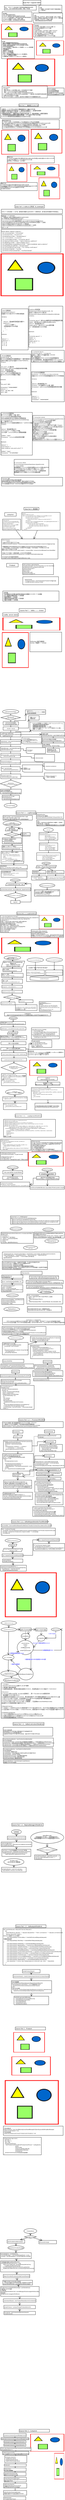 <?xml version="1.0" encoding="UTF-8"?>
<dia:diagram xmlns:dia="http://www.lysator.liu.se/~alla/dia/">
  <dia:layer name="背景" visible="true" active="true">
    <dia:object type="Flowchart - Box" version="0" id="O0">
      <dia:attribute name="obj_pos">
        <dia:point val="20.922,-23.996"/>
      </dia:attribute>
      <dia:attribute name="obj_bb">
        <dia:rectangle val="20.922,-23.996;25.014,-22.873"/>
      </dia:attribute>
      <dia:attribute name="elem_corner">
        <dia:point val="20.922,-23.996"/>
      </dia:attribute>
      <dia:attribute name="elem_width">
        <dia:real val="4.092"/>
      </dia:attribute>
      <dia:attribute name="elem_height">
        <dia:real val="1.122"/>
      </dia:attribute>
      <dia:attribute name="border_width">
        <dia:real val="0"/>
      </dia:attribute>
      <dia:attribute name="show_background">
        <dia:boolean val="true"/>
      </dia:attribute>
      <dia:attribute name="padding">
        <dia:real val="0.01"/>
      </dia:attribute>
      <dia:attribute name="text">
        <dia:composite type="text">
          <dia:attribute name="string">
            <dia:string>#Base Part 1:Apache Kafka#</dia:string>
          </dia:attribute>
          <dia:attribute name="font">
            <dia:font family="sans" style="0" name="Helvetica"/>
          </dia:attribute>
          <dia:attribute name="height">
            <dia:real val="0.447"/>
          </dia:attribute>
          <dia:attribute name="pos">
            <dia:point val="22.968,-23.283"/>
          </dia:attribute>
          <dia:attribute name="color">
            <dia:color val="#000000"/>
          </dia:attribute>
          <dia:attribute name="alignment">
            <dia:enum val="1"/>
          </dia:attribute>
        </dia:composite>
      </dia:attribute>
    </dia:object>
    <dia:object type="Flowchart - Box" version="0" id="O1">
      <dia:attribute name="obj_pos">
        <dia:point val="16.351,-22.712"/>
      </dia:attribute>
      <dia:attribute name="obj_bb">
        <dia:rectangle val="16.351,-22.712;24.011,-21.633"/>
      </dia:attribute>
      <dia:attribute name="elem_corner">
        <dia:point val="16.351,-22.712"/>
      </dia:attribute>
      <dia:attribute name="elem_width">
        <dia:real val="7.66"/>
      </dia:attribute>
      <dia:attribute name="elem_height">
        <dia:real val="1.08"/>
      </dia:attribute>
      <dia:attribute name="border_width">
        <dia:real val="0"/>
      </dia:attribute>
      <dia:attribute name="show_background">
        <dia:boolean val="true"/>
      </dia:attribute>
      <dia:attribute name="padding">
        <dia:real val="0.11"/>
      </dia:attribute>
      <dia:attribute name="text">
        <dia:composite type="text">
          <dia:attribute name="string">
            <dia:string>#定义:	Kafka ==&gt; 分布式发布-订阅消息系统(集群消息中间件)
分布式，分区,可复制的,提交日志服务。(快速、可扩展)#</dia:string>
          </dia:attribute>
          <dia:attribute name="font">
            <dia:font family="sans" style="0" name="Helvetica"/>
          </dia:attribute>
          <dia:attribute name="height">
            <dia:real val="0.306"/>
          </dia:attribute>
          <dia:attribute name="pos">
            <dia:point val="16.461,-22.221"/>
          </dia:attribute>
          <dia:attribute name="color">
            <dia:color val="#000000"/>
          </dia:attribute>
          <dia:attribute name="alignment">
            <dia:enum val="0"/>
          </dia:attribute>
        </dia:composite>
      </dia:attribute>
    </dia:object>
    <dia:object type="Flowchart - Box" version="0" id="O2">
      <dia:attribute name="obj_pos">
        <dia:point val="24.657,-22.802"/>
      </dia:attribute>
      <dia:attribute name="obj_bb">
        <dia:rectangle val="24.657,-22.802;30.159,-21.06"/>
      </dia:attribute>
      <dia:attribute name="elem_corner">
        <dia:point val="24.657,-22.802"/>
      </dia:attribute>
      <dia:attribute name="elem_width">
        <dia:real val="5.503"/>
      </dia:attribute>
      <dia:attribute name="elem_height">
        <dia:real val="1.742"/>
      </dia:attribute>
      <dia:attribute name="border_width">
        <dia:real val="0"/>
      </dia:attribute>
      <dia:attribute name="show_background">
        <dia:boolean val="true"/>
      </dia:attribute>
      <dia:attribute name="padding">
        <dia:real val="0.21"/>
      </dia:attribute>
      <dia:attribute name="text">
        <dia:composite type="text">
          <dia:attribute name="string">
            <dia:string>#功能:
1 .松耦和  2.异步处理 3.灵活性 &amp; 峰值处理能力
 4 . 可恢复性 ....#</dia:string>
          </dia:attribute>
          <dia:attribute name="font">
            <dia:font family="sans" style="0" name="Helvetica"/>
          </dia:attribute>
          <dia:attribute name="height">
            <dia:real val="0.306"/>
          </dia:attribute>
          <dia:attribute name="pos">
            <dia:point val="24.867,-22.133"/>
          </dia:attribute>
          <dia:attribute name="color">
            <dia:color val="#000000"/>
          </dia:attribute>
          <dia:attribute name="alignment">
            <dia:enum val="0"/>
          </dia:attribute>
        </dia:composite>
      </dia:attribute>
    </dia:object>
    <dia:object type="Flowchart - Box" version="0" id="O3">
      <dia:attribute name="obj_pos">
        <dia:point val="15.765,-14.713"/>
      </dia:attribute>
      <dia:attribute name="obj_bb">
        <dia:rectangle val="15.765,-14.713;23.498,-10.054"/>
      </dia:attribute>
      <dia:attribute name="elem_corner">
        <dia:point val="15.765,-14.713"/>
      </dia:attribute>
      <dia:attribute name="elem_width">
        <dia:real val="7.732"/>
      </dia:attribute>
      <dia:attribute name="elem_height">
        <dia:real val="4.659"/>
      </dia:attribute>
      <dia:attribute name="border_width">
        <dia:real val="0"/>
      </dia:attribute>
      <dia:attribute name="show_background">
        <dia:boolean val="true"/>
      </dia:attribute>
      <dia:attribute name="padding">
        <dia:real val="0"/>
      </dia:attribute>
      <dia:attribute name="text">
        <dia:composite type="text">
          <dia:attribute name="string">
            <dia:string>#kafka特性：
  1  通过O(1)的磁盘数据结构提供消息的持久化
，这种结构对于即使数以TB的消息存储也能够保持长时间的稳定性能。
  2  高吞吐量：即使是非常普通的硬件kafka也可以支持每秒数十万的消息。
  3  支持同步和异步复制两种HA
  4  Consumer客户端pull，随机读,利用sendfile系统调用，zero-copy ,批量拉数据
  5  消费状态保存在客户端
  6   消息存储顺序写
  7   数据迁移、扩容对用户透明
  8  支持Hadoop并行数据加载。
  9   支持online和offline的场景。
  10  持久化：通过将数据持久化到硬盘以及replication防止数据丢失。
  11  scale out：无需停机即可扩展机器。
  12  定期删除机制，支持设定partitions的segment file保留时间。#</dia:string>
          </dia:attribute>
          <dia:attribute name="font">
            <dia:font family="sans" style="0" name="Helvetica"/>
          </dia:attribute>
          <dia:attribute name="height">
            <dia:real val="0.271"/>
          </dia:attribute>
          <dia:attribute name="pos">
            <dia:point val="15.765,-14.053"/>
          </dia:attribute>
          <dia:attribute name="color">
            <dia:color val="#000000"/>
          </dia:attribute>
          <dia:attribute name="alignment">
            <dia:enum val="0"/>
          </dia:attribute>
        </dia:composite>
      </dia:attribute>
    </dia:object>
    <dia:object type="Flowchart - Box" version="0" id="O4">
      <dia:attribute name="obj_pos">
        <dia:point val="15.818,-21.24"/>
      </dia:attribute>
      <dia:attribute name="obj_bb">
        <dia:rectangle val="15.818,-21.24;22.975,-18.959"/>
      </dia:attribute>
      <dia:attribute name="elem_corner">
        <dia:point val="15.818,-21.24"/>
      </dia:attribute>
      <dia:attribute name="elem_width">
        <dia:real val="7.156"/>
      </dia:attribute>
      <dia:attribute name="elem_height">
        <dia:real val="2.281"/>
      </dia:attribute>
      <dia:attribute name="border_width">
        <dia:real val="0"/>
      </dia:attribute>
      <dia:attribute name="show_background">
        <dia:boolean val="true"/>
      </dia:attribute>
      <dia:attribute name="padding">
        <dia:real val="0.2"/>
      </dia:attribute>
      <dia:attribute name="text">
        <dia:composite type="text">
          <dia:attribute name="string">
            <dia:string>#基本概念:
Topic : 是特定类型的消息流
Producer: 消息的生产者,发布消息到Topic的对象
broker: Kafka服务集群==&gt;接受消息,保存消息,提供消息处理
consumers:消费者可以订阅一个或多个话题，
并从Broker拉数据，从而消费这些已发布的消息#</dia:string>
          </dia:attribute>
          <dia:attribute name="font">
            <dia:font family="sans" style="0" name="Helvetica"/>
          </dia:attribute>
          <dia:attribute name="height">
            <dia:real val="0.306"/>
          </dia:attribute>
          <dia:attribute name="pos">
            <dia:point val="16.018,-20.761"/>
          </dia:attribute>
          <dia:attribute name="color">
            <dia:color val="#000000"/>
          </dia:attribute>
          <dia:attribute name="alignment">
            <dia:enum val="0"/>
          </dia:attribute>
        </dia:composite>
      </dia:attribute>
    </dia:object>
    <dia:object type="Standard - Image" version="0" id="O5">
      <dia:attribute name="obj_pos">
        <dia:point val="15.586,-18.334"/>
      </dia:attribute>
      <dia:attribute name="obj_bb">
        <dia:rectangle val="15.586,-18.334;23.137,-14.776"/>
      </dia:attribute>
      <dia:attribute name="elem_corner">
        <dia:point val="15.586,-18.334"/>
      </dia:attribute>
      <dia:attribute name="elem_width">
        <dia:real val="7.551"/>
      </dia:attribute>
      <dia:attribute name="elem_height">
        <dia:real val="3.558"/>
      </dia:attribute>
      <dia:attribute name="border_width">
        <dia:real val="0"/>
      </dia:attribute>
      <dia:attribute name="draw_border">
        <dia:boolean val="false"/>
      </dia:attribute>
      <dia:attribute name="keep_aspect">
        <dia:boolean val="true"/>
      </dia:attribute>
      <dia:attribute name="file">
        <dia:string>#/home/xifei/图片/KafkaArchitecture.png#</dia:string>
      </dia:attribute>
    </dia:object>
    <dia:object type="Standard - Image" version="0" id="O6">
      <dia:attribute name="obj_pos">
        <dia:point val="16.963,-10.019"/>
      </dia:attribute>
      <dia:attribute name="obj_bb">
        <dia:rectangle val="16.963,-10.019;28.523,-3.546"/>
      </dia:attribute>
      <dia:attribute name="elem_corner">
        <dia:point val="16.963,-10.019"/>
      </dia:attribute>
      <dia:attribute name="elem_width">
        <dia:real val="11.559"/>
      </dia:attribute>
      <dia:attribute name="elem_height">
        <dia:real val="6.473"/>
      </dia:attribute>
      <dia:attribute name="border_width">
        <dia:real val="0"/>
      </dia:attribute>
      <dia:attribute name="draw_border">
        <dia:boolean val="false"/>
      </dia:attribute>
      <dia:attribute name="keep_aspect">
        <dia:boolean val="true"/>
      </dia:attribute>
      <dia:attribute name="file">
        <dia:string>#/home/xifei/图片/0609011.png#</dia:string>
      </dia:attribute>
    </dia:object>
    <dia:object type="Flowchart - Box" version="0" id="O7">
      <dia:attribute name="obj_pos">
        <dia:point val="15.845,-3.543"/>
      </dia:attribute>
      <dia:attribute name="obj_bb">
        <dia:rectangle val="15.845,-3.543;26.61,-0.694"/>
      </dia:attribute>
      <dia:attribute name="elem_corner">
        <dia:point val="15.845,-3.543"/>
      </dia:attribute>
      <dia:attribute name="elem_width">
        <dia:real val="10.765"/>
      </dia:attribute>
      <dia:attribute name="elem_height">
        <dia:real val="2.85"/>
      </dia:attribute>
      <dia:attribute name="border_width">
        <dia:real val="0"/>
      </dia:attribute>
      <dia:attribute name="show_background">
        <dia:boolean val="true"/>
      </dia:attribute>
      <dia:attribute name="padding">
        <dia:real val="0.2"/>
      </dia:attribute>
      <dia:attribute name="text">
        <dia:composite type="text">
          <dia:attribute name="string">
            <dia:string>#Topic &amp; patition
1. partition : 
    逻辑上指topic一个分区,物理上对应一个文件,保存在kafka集群
    本质 == &gt;commit log :有序的,不可变的,连续的消息
    offset : 在这个partition中唯一标识某个message的sequential id
2. 一个Topic可以有多个partition, 并且可以指定副本数  &lt;== 均衡负载 , 多台机器同时处理,容错性
3 .创建topic时可指定parition数量
4. 每个partition对应于一个文件夹，该文件夹下存储该partition的数据和索引文件#</dia:string>
          </dia:attribute>
          <dia:attribute name="font">
            <dia:font family="sans" style="0" name="Helvetica"/>
          </dia:attribute>
          <dia:attribute name="height">
            <dia:real val="0.306"/>
          </dia:attribute>
          <dia:attribute name="pos">
            <dia:point val="16.045,-3.086"/>
          </dia:attribute>
          <dia:attribute name="color">
            <dia:color val="#000000"/>
          </dia:attribute>
          <dia:attribute name="alignment">
            <dia:enum val="0"/>
          </dia:attribute>
        </dia:composite>
      </dia:attribute>
    </dia:object>
    <dia:object type="Flowchart - Box" version="0" id="O8">
      <dia:attribute name="obj_pos">
        <dia:point val="18.992,24.806"/>
      </dia:attribute>
      <dia:attribute name="obj_bb">
        <dia:rectangle val="18.992,24.806;25.832,25.572"/>
      </dia:attribute>
      <dia:attribute name="elem_corner">
        <dia:point val="18.992,24.806"/>
      </dia:attribute>
      <dia:attribute name="elem_width">
        <dia:real val="6.84"/>
      </dia:attribute>
      <dia:attribute name="elem_height">
        <dia:real val="0.766"/>
      </dia:attribute>
      <dia:attribute name="border_width">
        <dia:real val="0"/>
      </dia:attribute>
      <dia:attribute name="show_background">
        <dia:boolean val="true"/>
      </dia:attribute>
      <dia:attribute name="padding">
        <dia:real val="0.1"/>
      </dia:attribute>
      <dia:attribute name="text">
        <dia:composite type="text">
          <dia:attribute name="string">
            <dia:string>#Base Part 3: kafka &amp; 分布式  &amp; ZooKeeper#</dia:string>
          </dia:attribute>
          <dia:attribute name="font">
            <dia:font family="sans" style="0" name="Helvetica"/>
          </dia:attribute>
          <dia:attribute name="height">
            <dia:real val="0.447"/>
          </dia:attribute>
          <dia:attribute name="pos">
            <dia:point val="22.412,25.341"/>
          </dia:attribute>
          <dia:attribute name="color">
            <dia:color val="#000000"/>
          </dia:attribute>
          <dia:attribute name="alignment">
            <dia:enum val="1"/>
          </dia:attribute>
        </dia:composite>
      </dia:attribute>
    </dia:object>
    <dia:object type="Flowchart - Box" version="0" id="O9">
      <dia:attribute name="obj_pos">
        <dia:point val="15.602,25.869"/>
      </dia:attribute>
      <dia:attribute name="obj_bb">
        <dia:rectangle val="15.602,25.869;30.277,26.949"/>
      </dia:attribute>
      <dia:attribute name="elem_corner">
        <dia:point val="15.602,25.869"/>
      </dia:attribute>
      <dia:attribute name="elem_width">
        <dia:real val="14.675"/>
      </dia:attribute>
      <dia:attribute name="elem_height">
        <dia:real val="1.08"/>
      </dia:attribute>
      <dia:attribute name="border_width">
        <dia:real val="0"/>
      </dia:attribute>
      <dia:attribute name="show_background">
        <dia:boolean val="true"/>
      </dia:attribute>
      <dia:attribute name="padding">
        <dia:real val="0.11"/>
      </dia:attribute>
      <dia:attribute name="text">
        <dia:composite type="text">
          <dia:attribute name="string">
            <dia:string>#Kafka ==&gt; 分布式系统 —— 生产者、使用者和代理都可以运行在作为一个逻辑单位的、进行相互协作的集群中不同的机器上。#</dia:string>
          </dia:attribute>
          <dia:attribute name="font">
            <dia:font family="sans" style="0" name="Helvetica"/>
          </dia:attribute>
          <dia:attribute name="height">
            <dia:real val="0.306"/>
          </dia:attribute>
          <dia:attribute name="pos">
            <dia:point val="15.713,26.514"/>
          </dia:attribute>
          <dia:attribute name="color">
            <dia:color val="#000000"/>
          </dia:attribute>
          <dia:attribute name="alignment">
            <dia:enum val="0"/>
          </dia:attribute>
        </dia:composite>
      </dia:attribute>
    </dia:object>
    <dia:object type="Flowchart - Box" version="0" id="O10">
      <dia:attribute name="obj_pos">
        <dia:point val="15.607,27.185"/>
      </dia:attribute>
      <dia:attribute name="obj_bb">
        <dia:rectangle val="15.607,27.185;30.282,30.467"/>
      </dia:attribute>
      <dia:attribute name="elem_corner">
        <dia:point val="15.607,27.185"/>
      </dia:attribute>
      <dia:attribute name="elem_width">
        <dia:real val="14.675"/>
      </dia:attribute>
      <dia:attribute name="elem_height">
        <dia:real val="3.282"/>
      </dia:attribute>
      <dia:attribute name="border_width">
        <dia:real val="0"/>
      </dia:attribute>
      <dia:attribute name="show_background">
        <dia:boolean val="true"/>
      </dia:attribute>
      <dia:attribute name="padding">
        <dia:real val="0.11"/>
      </dia:attribute>
      <dia:attribute name="text">
        <dia:composite type="text">
          <dia:attribute name="string">
            <dia:string>#集群协调 ?    &lt;==  zookeeper  
一个进程的多个线程之间需要同步操作[lock,synchronized]
多个不同服务器上的进程同步操作[zookeeper]
=================zookeeper基本作用============================
1 每个partition zookeeper从集群中选举出一台server的broker作为leader,其他做follower
2 leader负责处理所有对于这个partition的读写请求,follower负责复制到自己的副本 &lt;== 容错性
3 每台server都会作为某些partition的leader &lt;== 均衡负载
4 某台server出问题,会为partition选举新的leader负责读写请求 &lt;== 容错性
===================================================
CAP ?  == &gt; AP #</dia:string>
          </dia:attribute>
          <dia:attribute name="font">
            <dia:font family="sans" style="0" name="Helvetica"/>
          </dia:attribute>
          <dia:attribute name="height">
            <dia:real val="0.306"/>
          </dia:attribute>
          <dia:attribute name="pos">
            <dia:point val="15.717,27.553"/>
          </dia:attribute>
          <dia:attribute name="color">
            <dia:color val="#000000"/>
          </dia:attribute>
          <dia:attribute name="alignment">
            <dia:enum val="0"/>
          </dia:attribute>
        </dia:composite>
      </dia:attribute>
    </dia:object>
    <dia:object type="Flowchart - Box" version="0" id="O11">
      <dia:attribute name="obj_pos">
        <dia:point val="15.592,30.679"/>
      </dia:attribute>
      <dia:attribute name="obj_bb">
        <dia:rectangle val="15.592,30.679;29.899,36.164"/>
      </dia:attribute>
      <dia:attribute name="elem_corner">
        <dia:point val="15.592,30.679"/>
      </dia:attribute>
      <dia:attribute name="elem_width">
        <dia:real val="14.307"/>
      </dia:attribute>
      <dia:attribute name="elem_height">
        <dia:real val="5.484"/>
      </dia:attribute>
      <dia:attribute name="border_width">
        <dia:real val="0"/>
      </dia:attribute>
      <dia:attribute name="show_background">
        <dia:boolean val="true"/>
      </dia:attribute>
      <dia:attribute name="padding">
        <dia:real val="0.06"/>
      </dia:attribute>
      <dia:attribute name="text">
        <dia:composite type="text">
          <dia:attribute name="string">
            <dia:string>#object ZkUtils extends Logging {
  val ConsumersPath = "/consumers"
  val BrokerIdsPath = "/brokers/ids"
  val BrokerTopicsPath = "/brokers/topics"
  val ControllerPath = "/controller"
  val ControllerEpochPath = "/controller_epoch"
  val ReassignPartitionsPath = "/admin/reassign_partitions"
  val DeleteTopicsPath = "/admin/delete_topics"
  val PreferredReplicaLeaderElectionPath = "/admin/preferred_replica_election"
  val BrokerSequenceIdPath = "/brokers/seqid"
  val IsrChangeNotificationPath = "/isr_change_notification"
  val EntityConfigPath = "/config"
  val EntityConfigChangesPath = "/config/changes"#</dia:string>
          </dia:attribute>
          <dia:attribute name="font">
            <dia:font family="sans" style="0" name="Helvetica"/>
          </dia:attribute>
          <dia:attribute name="height">
            <dia:real val="0.377"/>
          </dia:attribute>
          <dia:attribute name="pos">
            <dia:point val="15.652,31.288"/>
          </dia:attribute>
          <dia:attribute name="color">
            <dia:color val="#000000"/>
          </dia:attribute>
          <dia:attribute name="alignment">
            <dia:enum val="0"/>
          </dia:attribute>
        </dia:composite>
      </dia:attribute>
    </dia:object>
    <dia:object type="Flowchart - Box" version="0" id="O12">
      <dia:attribute name="obj_pos">
        <dia:point val="23.307,-20.94"/>
      </dia:attribute>
      <dia:attribute name="obj_bb">
        <dia:rectangle val="23.307,-20.94;30.32,-18.659"/>
      </dia:attribute>
      <dia:attribute name="elem_corner">
        <dia:point val="23.307,-20.94"/>
      </dia:attribute>
      <dia:attribute name="elem_width">
        <dia:real val="7.013"/>
      </dia:attribute>
      <dia:attribute name="elem_height">
        <dia:real val="2.281"/>
      </dia:attribute>
      <dia:attribute name="border_width">
        <dia:real val="0"/>
      </dia:attribute>
      <dia:attribute name="show_background">
        <dia:boolean val="true"/>
      </dia:attribute>
      <dia:attribute name="padding">
        <dia:real val="0.2"/>
      </dia:attribute>
      <dia:attribute name="text">
        <dia:composite type="text">
          <dia:attribute name="string">
            <dia:string>#关系:
消息生产者（producer）发布关于某话题（topic）的消息
消息以一种物理方式被发送给了作为代理（broker）的服务器
消息使用者（consumer）订阅某个话题
，每条消息都会被发送给所有的使用者#</dia:string>
          </dia:attribute>
          <dia:attribute name="font">
            <dia:font family="sans" style="0" name="Helvetica"/>
          </dia:attribute>
          <dia:attribute name="height">
            <dia:real val="0.306"/>
          </dia:attribute>
          <dia:attribute name="pos">
            <dia:point val="23.507,-20.308"/>
          </dia:attribute>
          <dia:attribute name="color">
            <dia:color val="#000000"/>
          </dia:attribute>
          <dia:attribute name="alignment">
            <dia:enum val="0"/>
          </dia:attribute>
        </dia:composite>
      </dia:attribute>
    </dia:object>
    <dia:object type="Flowchart - Box" version="0" id="O13">
      <dia:attribute name="obj_pos">
        <dia:point val="23.407,-18.352"/>
      </dia:attribute>
      <dia:attribute name="obj_bb">
        <dia:rectangle val="23.407,-18.352;30.419,-15.196"/>
      </dia:attribute>
      <dia:attribute name="elem_corner">
        <dia:point val="23.407,-18.352"/>
      </dia:attribute>
      <dia:attribute name="elem_width">
        <dia:real val="7.013"/>
      </dia:attribute>
      <dia:attribute name="elem_height">
        <dia:real val="3.156"/>
      </dia:attribute>
      <dia:attribute name="border_width">
        <dia:real val="0"/>
      </dia:attribute>
      <dia:attribute name="show_background">
        <dia:boolean val="true"/>
      </dia:attribute>
      <dia:attribute name="padding">
        <dia:real val="0.2"/>
      </dia:attribute>
      <dia:attribute name="text">
        <dia:composite type="text">
          <dia:attribute name="string">
            <dia:string>#消息类型:
queue:每个消息只被每个consumer消费一次
topic:每个消息被所有consumer消费
kafka实现:
1 按group分组,一个group有1个或多个consumer
2 多个consumer在同一个group内 == &gt; queue
 每个消息分配给一个consumer,均衡负载
3 每个消息会发送到所有group ==&gt; topic 
  每个消息被所有group的一个consumer消费#</dia:string>
          </dia:attribute>
          <dia:attribute name="font">
            <dia:font family="sans" style="0" name="Helvetica"/>
          </dia:attribute>
          <dia:attribute name="height">
            <dia:real val="0.306"/>
          </dia:attribute>
          <dia:attribute name="pos">
            <dia:point val="23.607,-17.894"/>
          </dia:attribute>
          <dia:attribute name="color">
            <dia:color val="#000000"/>
          </dia:attribute>
          <dia:attribute name="alignment">
            <dia:enum val="0"/>
          </dia:attribute>
        </dia:composite>
      </dia:attribute>
    </dia:object>
    <dia:object type="Standard - Image" version="0" id="O14">
      <dia:attribute name="obj_pos">
        <dia:point val="24.014,-14.367"/>
      </dia:attribute>
      <dia:attribute name="obj_bb">
        <dia:rectangle val="24.014,-14.367;30.629,-10.851"/>
      </dia:attribute>
      <dia:attribute name="elem_corner">
        <dia:point val="24.014,-14.367"/>
      </dia:attribute>
      <dia:attribute name="elem_width">
        <dia:real val="6.615"/>
      </dia:attribute>
      <dia:attribute name="elem_height">
        <dia:real val="3.517"/>
      </dia:attribute>
      <dia:attribute name="border_width">
        <dia:real val="0"/>
      </dia:attribute>
      <dia:attribute name="draw_border">
        <dia:boolean val="false"/>
      </dia:attribute>
      <dia:attribute name="keep_aspect">
        <dia:boolean val="true"/>
      </dia:attribute>
      <dia:attribute name="file">
        <dia:string>#/home/xifei/图片/consumer-groups.png#</dia:string>
      </dia:attribute>
    </dia:object>
    <dia:object type="Flowchart - Box" version="0" id="O15">
      <dia:attribute name="obj_pos">
        <dia:point val="15.457,1.453"/>
      </dia:attribute>
      <dia:attribute name="obj_bb">
        <dia:rectangle val="15.457,1.453;29.711,4.19"/>
      </dia:attribute>
      <dia:attribute name="elem_corner">
        <dia:point val="15.457,1.453"/>
      </dia:attribute>
      <dia:attribute name="elem_width">
        <dia:real val="14.254"/>
      </dia:attribute>
      <dia:attribute name="elem_height">
        <dia:real val="2.737"/>
      </dia:attribute>
      <dia:attribute name="border_width">
        <dia:real val="0"/>
      </dia:attribute>
      <dia:attribute name="show_background">
        <dia:boolean val="true"/>
      </dia:attribute>
      <dia:attribute name="padding">
        <dia:real val="0.1"/>
      </dia:attribute>
      <dia:attribute name="text">
        <dia:composite type="text">
          <dia:attribute name="string">
            <dia:string>#1. 线性写入   &lt;== 6个7200rpm的SATA硬盘组成的RAID-5磁盘,300MB/秒
2.数据结构 : 简单地向文件中添加内容  &lt;==  操作的复杂度都是O(1)  ,  读写操作互补影响
3.零拷贝: sendfile 传输 (Java中的API，FileChannel.transferTo )
4. 端到端的批量压缩  == &gt; 数据在消息生产者发送之前先压缩一下，然后在服务器上一直保存压缩状态
，只有到最终的消息使用者那里才需要将其解压缩 ----kafka支持GZIP和Snappy压缩
5. consumer 维持使用状态信息,数据通过pull方式从broker拉去#</dia:string>
          </dia:attribute>
          <dia:attribute name="font">
            <dia:font family="sans" style="0" name="Helvetica"/>
          </dia:attribute>
          <dia:attribute name="height">
            <dia:real val="0.341"/>
          </dia:attribute>
          <dia:attribute name="pos">
            <dia:point val="15.557,2.082"/>
          </dia:attribute>
          <dia:attribute name="color">
            <dia:color val="#000000"/>
          </dia:attribute>
          <dia:attribute name="alignment">
            <dia:enum val="0"/>
          </dia:attribute>
        </dia:composite>
      </dia:attribute>
    </dia:object>
    <dia:object type="Flowchart - Box" version="0" id="O16">
      <dia:attribute name="obj_pos">
        <dia:point val="19.898,0.745"/>
      </dia:attribute>
      <dia:attribute name="obj_bb">
        <dia:rectangle val="19.898,0.745;24.463,1.355"/>
      </dia:attribute>
      <dia:attribute name="elem_corner">
        <dia:point val="19.898,0.745"/>
      </dia:attribute>
      <dia:attribute name="elem_width">
        <dia:real val="4.565"/>
      </dia:attribute>
      <dia:attribute name="elem_height">
        <dia:real val="0.61"/>
      </dia:attribute>
      <dia:attribute name="border_width">
        <dia:real val="0"/>
      </dia:attribute>
      <dia:attribute name="show_background">
        <dia:boolean val="true"/>
      </dia:attribute>
      <dia:attribute name="padding">
        <dia:real val="0"/>
      </dia:attribute>
      <dia:attribute name="text">
        <dia:composite type="text">
          <dia:attribute name="string">
            <dia:string>#Base Part 2 :  消息持久 &amp; why fast#</dia:string>
          </dia:attribute>
          <dia:attribute name="font">
            <dia:font family="sans" style="0" name="Helvetica"/>
          </dia:attribute>
          <dia:attribute name="height">
            <dia:real val="0.377"/>
          </dia:attribute>
          <dia:attribute name="pos">
            <dia:point val="22.18,1.177"/>
          </dia:attribute>
          <dia:attribute name="color">
            <dia:color val="#000000"/>
          </dia:attribute>
          <dia:attribute name="alignment">
            <dia:enum val="1"/>
          </dia:attribute>
        </dia:composite>
      </dia:attribute>
    </dia:object>
    <dia:object type="Standard - Image" version="0" id="O17">
      <dia:attribute name="obj_pos">
        <dia:point val="15.63,6.979"/>
      </dia:attribute>
      <dia:attribute name="obj_bb">
        <dia:rectangle val="15.63,6.979;22.269,12.796"/>
      </dia:attribute>
      <dia:attribute name="elem_corner">
        <dia:point val="15.63,6.979"/>
      </dia:attribute>
      <dia:attribute name="elem_width">
        <dia:real val="6.638"/>
      </dia:attribute>
      <dia:attribute name="elem_height">
        <dia:real val="5.817"/>
      </dia:attribute>
      <dia:attribute name="border_width">
        <dia:real val="0"/>
      </dia:attribute>
      <dia:attribute name="draw_border">
        <dia:boolean val="false"/>
      </dia:attribute>
      <dia:attribute name="keep_aspect">
        <dia:boolean val="true"/>
      </dia:attribute>
      <dia:attribute name="file">
        <dia:string>#/home/xifei/图片/figure1.gif#</dia:string>
      </dia:attribute>
    </dia:object>
    <dia:object type="Standard - Image" version="0" id="O18">
      <dia:attribute name="obj_pos">
        <dia:point val="22.732,6.802"/>
      </dia:attribute>
      <dia:attribute name="obj_bb">
        <dia:rectangle val="22.732,6.802;30.23,12.541"/>
      </dia:attribute>
      <dia:attribute name="elem_corner">
        <dia:point val="22.732,6.802"/>
      </dia:attribute>
      <dia:attribute name="elem_width">
        <dia:real val="7.497"/>
      </dia:attribute>
      <dia:attribute name="elem_height">
        <dia:real val="5.739"/>
      </dia:attribute>
      <dia:attribute name="border_width">
        <dia:real val="0"/>
      </dia:attribute>
      <dia:attribute name="draw_border">
        <dia:boolean val="false"/>
      </dia:attribute>
      <dia:attribute name="keep_aspect">
        <dia:boolean val="true"/>
      </dia:attribute>
      <dia:attribute name="file">
        <dia:string>#/home/xifei/图片/figure2.gif#</dia:string>
      </dia:attribute>
    </dia:object>
    <dia:object type="Flowchart - Box" version="0" id="O19">
      <dia:attribute name="obj_pos">
        <dia:point val="15.848,4.5"/>
      </dia:attribute>
      <dia:attribute name="obj_bb">
        <dia:rectangle val="15.848,4.5;29.536,6.743"/>
      </dia:attribute>
      <dia:attribute name="elem_corner">
        <dia:point val="15.848,4.5"/>
      </dia:attribute>
      <dia:attribute name="elem_width">
        <dia:real val="13.688"/>
      </dia:attribute>
      <dia:attribute name="elem_height">
        <dia:real val="2.243"/>
      </dia:attribute>
      <dia:attribute name="border_width">
        <dia:real val="0"/>
      </dia:attribute>
      <dia:attribute name="show_background">
        <dia:boolean val="true"/>
      </dia:attribute>
      <dia:attribute name="padding">
        <dia:real val="0.05"/>
      </dia:attribute>
      <dia:attribute name="text">
        <dia:composite type="text">
          <dia:attribute name="string">
            <dia:string>#传统文件拷贝方式
1 . read() ==&gt;从用户上下文到系统核心上下文,调用底层sys_read()从文件读取数据
,第一次copy的执行通过Direct memory access引擎,把文件内容从硬盘保存到kernal address sapce buffer
2 请求的数据从kernel buffer 读取到 user buffer,给read()返回,这个过程引起有一次上下文转换
3. send() 方法再次触发上下文切换,第三次copy把数据放到kernel buffer(不同的buffer)
4. send()返回的时候,第四次上下文切换,通过DMA引擎把数据从kernel buffer 拷贝到 protocol 引擎
#</dia:string>
          </dia:attribute>
          <dia:attribute name="font">
            <dia:font family="sans" style="0" name="Helvetica"/>
          </dia:attribute>
          <dia:attribute name="height">
            <dia:real val="0.306"/>
          </dia:attribute>
          <dia:attribute name="pos">
            <dia:point val="15.898,4.807"/>
          </dia:attribute>
          <dia:attribute name="color">
            <dia:color val="#000000"/>
          </dia:attribute>
          <dia:attribute name="alignment">
            <dia:enum val="0"/>
          </dia:attribute>
        </dia:composite>
      </dia:attribute>
    </dia:object>
    <dia:object type="Flowchart - Box" version="0" id="O20">
      <dia:attribute name="obj_pos">
        <dia:point val="17.16,13.188"/>
      </dia:attribute>
      <dia:attribute name="obj_bb">
        <dia:rectangle val="17.16,13.188;28.243,14.819"/>
      </dia:attribute>
      <dia:attribute name="elem_corner">
        <dia:point val="17.16,13.188"/>
      </dia:attribute>
      <dia:attribute name="elem_width">
        <dia:real val="11.082"/>
      </dia:attribute>
      <dia:attribute name="elem_height">
        <dia:real val="1.631"/>
      </dia:attribute>
      <dia:attribute name="border_width">
        <dia:real val="0"/>
      </dia:attribute>
      <dia:attribute name="show_background">
        <dia:boolean val="true"/>
      </dia:attribute>
      <dia:attribute name="padding">
        <dia:real val="0.05"/>
      </dia:attribute>
      <dia:attribute name="text">
        <dia:composite type="text">
          <dia:attribute name="string">
            <dia:string>#零拷贝方式
1. transferTo方法通过DMA引擎把文件内容copy到readbuffer,然后copy到关联的socket的kernel buffer
2. 最后DMA引擎吧socket buffer 拷贝到 protocol 引擎
减少两次上下文切换,减少一次cpu拷贝
#</dia:string>
          </dia:attribute>
          <dia:attribute name="font">
            <dia:font family="sans" style="0" name="Helvetica"/>
          </dia:attribute>
          <dia:attribute name="height">
            <dia:real val="0.306"/>
          </dia:attribute>
          <dia:attribute name="pos">
            <dia:point val="17.21,13.495"/>
          </dia:attribute>
          <dia:attribute name="color">
            <dia:color val="#000000"/>
          </dia:attribute>
          <dia:attribute name="alignment">
            <dia:enum val="0"/>
          </dia:attribute>
        </dia:composite>
      </dia:attribute>
    </dia:object>
    <dia:object type="Standard - Image" version="0" id="O21">
      <dia:attribute name="obj_pos">
        <dia:point val="16.939,14.981"/>
      </dia:attribute>
      <dia:attribute name="obj_bb">
        <dia:rectangle val="16.939,14.981;21.802,19.316"/>
      </dia:attribute>
      <dia:attribute name="elem_corner">
        <dia:point val="16.939,14.981"/>
      </dia:attribute>
      <dia:attribute name="elem_width">
        <dia:real val="4.863"/>
      </dia:attribute>
      <dia:attribute name="elem_height">
        <dia:real val="4.335"/>
      </dia:attribute>
      <dia:attribute name="border_width">
        <dia:real val="0"/>
      </dia:attribute>
      <dia:attribute name="draw_border">
        <dia:boolean val="false"/>
      </dia:attribute>
      <dia:attribute name="keep_aspect">
        <dia:boolean val="true"/>
      </dia:attribute>
      <dia:attribute name="file">
        <dia:string>#/home/xifei/图片/figure3.gif#</dia:string>
      </dia:attribute>
    </dia:object>
    <dia:object type="Standard - Image" version="0" id="O22">
      <dia:attribute name="obj_pos">
        <dia:point val="22.61,15.158"/>
      </dia:attribute>
      <dia:attribute name="obj_bb">
        <dia:rectangle val="22.61,15.158;29.496,18.131"/>
      </dia:attribute>
      <dia:attribute name="elem_corner">
        <dia:point val="22.61,15.158"/>
      </dia:attribute>
      <dia:attribute name="elem_width">
        <dia:real val="6.886"/>
      </dia:attribute>
      <dia:attribute name="elem_height">
        <dia:real val="2.973"/>
      </dia:attribute>
      <dia:attribute name="border_width">
        <dia:real val="0"/>
      </dia:attribute>
      <dia:attribute name="draw_border">
        <dia:boolean val="false"/>
      </dia:attribute>
      <dia:attribute name="keep_aspect">
        <dia:boolean val="true"/>
      </dia:attribute>
      <dia:attribute name="file">
        <dia:string>#/home/xifei/图片/figure4.gif#</dia:string>
      </dia:attribute>
    </dia:object>
    <dia:object type="Standard - Image" version="0" id="O23">
      <dia:attribute name="obj_pos">
        <dia:point val="24.613,18.334"/>
      </dia:attribute>
      <dia:attribute name="obj_bb">
        <dia:rectangle val="24.613,18.334;29.684,23.434"/>
      </dia:attribute>
      <dia:attribute name="elem_corner">
        <dia:point val="24.613,18.334"/>
      </dia:attribute>
      <dia:attribute name="elem_width">
        <dia:real val="5.071"/>
      </dia:attribute>
      <dia:attribute name="elem_height">
        <dia:real val="5.1"/>
      </dia:attribute>
      <dia:attribute name="border_width">
        <dia:real val="0"/>
      </dia:attribute>
      <dia:attribute name="draw_border">
        <dia:boolean val="false"/>
      </dia:attribute>
      <dia:attribute name="keep_aspect">
        <dia:boolean val="true"/>
      </dia:attribute>
      <dia:attribute name="file">
        <dia:string>#/home/xifei/图片/figure5.gif#</dia:string>
      </dia:attribute>
    </dia:object>
    <dia:object type="Flowchart - Box" version="0" id="O24">
      <dia:attribute name="obj_pos">
        <dia:point val="15.542,19.49"/>
      </dia:attribute>
      <dia:attribute name="obj_bb">
        <dia:rectangle val="15.542,19.49;24.209,21.427"/>
      </dia:attribute>
      <dia:attribute name="elem_corner">
        <dia:point val="15.542,19.49"/>
      </dia:attribute>
      <dia:attribute name="elem_width">
        <dia:real val="8.667"/>
      </dia:attribute>
      <dia:attribute name="elem_height">
        <dia:real val="1.937"/>
      </dia:attribute>
      <dia:attribute name="border_width">
        <dia:real val="0"/>
      </dia:attribute>
      <dia:attribute name="show_background">
        <dia:boolean val="true"/>
      </dia:attribute>
      <dia:attribute name="padding">
        <dia:real val="0.05"/>
      </dia:attribute>
      <dia:attribute name="text">
        <dia:composite type="text">
          <dia:attribute name="string">
            <dia:string>#零拷贝方式
1. transferTo方法通过DMA引擎把文件内容copy到readbuffer
2 没有数据被copy到socket buffer,只是把地址和长度的数据传递给socket buffer
,DMA引擎直接从kernel buffer读取到protocol引起 
cpu的拷贝完全没有了
#</dia:string>
          </dia:attribute>
          <dia:attribute name="font">
            <dia:font family="sans" style="0" name="Helvetica"/>
          </dia:attribute>
          <dia:attribute name="height">
            <dia:real val="0.306"/>
          </dia:attribute>
          <dia:attribute name="pos">
            <dia:point val="15.592,19.797"/>
          </dia:attribute>
          <dia:attribute name="color">
            <dia:color val="#000000"/>
          </dia:attribute>
          <dia:attribute name="alignment">
            <dia:enum val="0"/>
          </dia:attribute>
        </dia:composite>
      </dia:attribute>
    </dia:object>
    <dia:object type="Standard - Image" version="0" id="O25">
      <dia:attribute name="obj_pos">
        <dia:point val="15.44,36.437"/>
      </dia:attribute>
      <dia:attribute name="obj_bb">
        <dia:rectangle val="15.44,36.437;30.566,46.592"/>
      </dia:attribute>
      <dia:attribute name="elem_corner">
        <dia:point val="15.44,36.437"/>
      </dia:attribute>
      <dia:attribute name="elem_width">
        <dia:real val="15.127"/>
      </dia:attribute>
      <dia:attribute name="elem_height">
        <dia:real val="10.155"/>
      </dia:attribute>
      <dia:attribute name="border_width">
        <dia:real val="0"/>
      </dia:attribute>
      <dia:attribute name="draw_border">
        <dia:boolean val="false"/>
      </dia:attribute>
      <dia:attribute name="keep_aspect">
        <dia:boolean val="true"/>
      </dia:attribute>
      <dia:attribute name="file">
        <dia:string>#/home/xifei/图片/24154608_GtlH.jpg.png#</dia:string>
      </dia:attribute>
    </dia:object>
    <dia:object type="Flowchart - Box" version="0" id="O26">
      <dia:attribute name="obj_pos">
        <dia:point val="15.639,49.635"/>
      </dia:attribute>
      <dia:attribute name="obj_bb">
        <dia:rectangle val="15.639,49.635;22.064,59.432"/>
      </dia:attribute>
      <dia:attribute name="elem_corner">
        <dia:point val="15.639,49.635"/>
      </dia:attribute>
      <dia:attribute name="elem_width">
        <dia:real val="6.425"/>
      </dia:attribute>
      <dia:attribute name="elem_height">
        <dia:real val="9.798"/>
      </dia:attribute>
      <dia:attribute name="border_width">
        <dia:real val="0"/>
      </dia:attribute>
      <dia:attribute name="show_background">
        <dia:boolean val="true"/>
      </dia:attribute>
      <dia:attribute name="padding">
        <dia:real val="0.01"/>
      </dia:attribute>
      <dia:attribute name="text">
        <dia:composite type="text">
          <dia:attribute name="string">
            <dia:string>#1.topic注册信息
/brokers/topics/[topic] :
存储某个topic的partitions所有分配信息

 Schema:

{
    "version": "版本编号目前固定为数字1",
    "partitions": {
        "partitionId编号": [
            同步副本组brokerId列表
        ],
        .......
    }
}
Example:

{
"version": 1,
"partitions": {
"0": [1, 2],
"1": [2, 1],
"2": [1, 2],
}
}#</dia:string>
          </dia:attribute>
          <dia:attribute name="font">
            <dia:font family="sans" style="0" name="Helvetica"/>
          </dia:attribute>
          <dia:attribute name="height">
            <dia:real val="0.377"/>
          </dia:attribute>
          <dia:attribute name="pos">
            <dia:point val="15.649,50.139"/>
          </dia:attribute>
          <dia:attribute name="color">
            <dia:color val="#000000"/>
          </dia:attribute>
          <dia:attribute name="alignment">
            <dia:enum val="0"/>
          </dia:attribute>
        </dia:composite>
      </dia:attribute>
    </dia:object>
    <dia:object type="Flowchart - Box" version="0" id="O27">
      <dia:attribute name="obj_pos">
        <dia:point val="22.29,48.988"/>
      </dia:attribute>
      <dia:attribute name="obj_bb">
        <dia:rectangle val="22.29,48.988;30.322,58.786"/>
      </dia:attribute>
      <dia:attribute name="elem_corner">
        <dia:point val="22.29,48.988"/>
      </dia:attribute>
      <dia:attribute name="elem_width">
        <dia:real val="8.032"/>
      </dia:attribute>
      <dia:attribute name="elem_height">
        <dia:real val="9.798"/>
      </dia:attribute>
      <dia:attribute name="border_width">
        <dia:real val="0"/>
      </dia:attribute>
      <dia:attribute name="show_background">
        <dia:boolean val="true"/>
      </dia:attribute>
      <dia:attribute name="padding">
        <dia:real val="0.01"/>
      </dia:attribute>
      <dia:attribute name="text">
        <dia:composite type="text">
          <dia:attribute name="string">
            <dia:string>#2.partition状态信息
/brokers/topics/[topic]/partitions/[0...N] 
 其中[0..N]表示partition索引号
/brokers/topics/[topic]/partitions/[partitionId]/state
 Schema:

{
"controller_epoch": 表示kafka集群中的中央控制器选举次数,
"leader": 表示该partition选举leader的brokerId,
"version": 版本编号默认为1,
"leader_epoch": 该partition leader选举次数,
"isr": [同步副本组brokerId列表]
}
 
Example:

{
"controller_epoch": 1,
"leader": 2,
"version": 1,
"leader_epoch": 0,
"isr": [2, 1]
} #</dia:string>
          </dia:attribute>
          <dia:attribute name="font">
            <dia:font family="sans" style="0" name="Helvetica"/>
          </dia:attribute>
          <dia:attribute name="height">
            <dia:real val="0.377"/>
          </dia:attribute>
          <dia:attribute name="pos">
            <dia:point val="22.299,49.869"/>
          </dia:attribute>
          <dia:attribute name="color">
            <dia:color val="#000000"/>
          </dia:attribute>
          <dia:attribute name="alignment">
            <dia:enum val="0"/>
          </dia:attribute>
        </dia:composite>
      </dia:attribute>
    </dia:object>
    <dia:object type="Flowchart - Box" version="0" id="O28">
      <dia:attribute name="obj_pos">
        <dia:point val="15.439,60.425"/>
      </dia:attribute>
      <dia:attribute name="obj_bb">
        <dia:rectangle val="15.439,60.425;22.669,70.222"/>
      </dia:attribute>
      <dia:attribute name="elem_corner">
        <dia:point val="15.439,60.425"/>
      </dia:attribute>
      <dia:attribute name="elem_width">
        <dia:real val="7.23"/>
      </dia:attribute>
      <dia:attribute name="elem_height">
        <dia:real val="9.798"/>
      </dia:attribute>
      <dia:attribute name="border_width">
        <dia:real val="0"/>
      </dia:attribute>
      <dia:attribute name="show_background">
        <dia:boolean val="true"/>
      </dia:attribute>
      <dia:attribute name="padding">
        <dia:real val="0.01"/>
      </dia:attribute>
      <dia:attribute name="text">
        <dia:composite type="text">
          <dia:attribute name="string">
            <dia:string>#3. Broker注册信息
/brokers/ids/[0...N]                 
每个broker的配置文件中都需要指定一个数字类型的id
(全局不可重复),此节点为临时znode(EPHEMERAL)
 Schema:

{
"jmx_port": jmx端口号,
"timestamp": kafka broker初始启动时的时间戳,
"host": 主机名或ip地址,
"version": 版本编号默认为1,
"port": kafka broker的服务端端口号,
由server.properties中参数port确定
}
 
Example:

{
"jmx_port": 6061,

"timestamp":"1403061899859"
"version": 1,
"host": "192.168.1.148",
"port": 9092
}#</dia:string>
          </dia:attribute>
          <dia:attribute name="font">
            <dia:font family="sans" style="0" name="Helvetica"/>
          </dia:attribute>
          <dia:attribute name="height">
            <dia:real val="0.377"/>
          </dia:attribute>
          <dia:attribute name="pos">
            <dia:point val="15.449,60.929"/>
          </dia:attribute>
          <dia:attribute name="color">
            <dia:color val="#000000"/>
          </dia:attribute>
          <dia:attribute name="alignment">
            <dia:enum val="0"/>
          </dia:attribute>
        </dia:composite>
      </dia:attribute>
    </dia:object>
    <dia:object type="Flowchart - Box" version="0" id="O29">
      <dia:attribute name="obj_pos">
        <dia:point val="22.977,59.525"/>
      </dia:attribute>
      <dia:attribute name="obj_bb">
        <dia:rectangle val="22.977,59.525;30.625,62.377"/>
      </dia:attribute>
      <dia:attribute name="elem_corner">
        <dia:point val="22.977,59.525"/>
      </dia:attribute>
      <dia:attribute name="elem_width">
        <dia:real val="7.647"/>
      </dia:attribute>
      <dia:attribute name="elem_height">
        <dia:real val="2.852"/>
      </dia:attribute>
      <dia:attribute name="border_width">
        <dia:real val="0"/>
      </dia:attribute>
      <dia:attribute name="show_background">
        <dia:boolean val="true"/>
      </dia:attribute>
      <dia:attribute name="padding">
        <dia:real val="0.01"/>
      </dia:attribute>
      <dia:attribute name="text">
        <dia:composite type="text">
          <dia:attribute name="string">
            <dia:string>#4. Controller epoch: 
/controller_epoch -&gt; int (epoch)   
此值为一个数字,kafka集群中第一个broker
第一次启动时为1，
以后只要集群中center controller中央控制器所在
broker变更或挂掉，就会重新选举新的center controller
，每次center controller变更controller_epoch值就会 + 1; #</dia:string>
          </dia:attribute>
          <dia:attribute name="font">
            <dia:font family="sans" style="0" name="Helvetica"/>
          </dia:attribute>
          <dia:attribute name="height">
            <dia:real val="0.377"/>
          </dia:attribute>
          <dia:attribute name="pos">
            <dia:point val="22.987,59.947"/>
          </dia:attribute>
          <dia:attribute name="color">
            <dia:color val="#000000"/>
          </dia:attribute>
          <dia:attribute name="alignment">
            <dia:enum val="0"/>
          </dia:attribute>
        </dia:composite>
      </dia:attribute>
    </dia:object>
    <dia:object type="Flowchart - Box" version="0" id="O30">
      <dia:attribute name="obj_pos">
        <dia:point val="22.952,64.627"/>
      </dia:attribute>
      <dia:attribute name="obj_bb">
        <dia:rectangle val="22.952,64.627;30.659,71.806"/>
      </dia:attribute>
      <dia:attribute name="elem_corner">
        <dia:point val="22.952,64.627"/>
      </dia:attribute>
      <dia:attribute name="elem_width">
        <dia:real val="7.707"/>
      </dia:attribute>
      <dia:attribute name="elem_height">
        <dia:real val="7.179"/>
      </dia:attribute>
      <dia:attribute name="border_width">
        <dia:real val="0"/>
      </dia:attribute>
      <dia:attribute name="show_background">
        <dia:boolean val="true"/>
      </dia:attribute>
      <dia:attribute name="padding">
        <dia:real val="0.01"/>
      </dia:attribute>
      <dia:attribute name="text">
        <dia:composite type="text">
          <dia:attribute name="string">
            <dia:string># 5. Controller注册信息:
/controller -&gt; int (broker id of the controller) 
 存储center controller中央控制器所在kafka broker的信息

 Schema:

{
"version": 版本编号默认为1,
"brokerid": kafka集群中broker唯一编号,
"timestamp": kafka broker中央控制器变更时的时间戳
}
 
Example:

{
"version": 1,
"brokerid": 3,
"timestamp": "1403061802981"
}#</dia:string>
          </dia:attribute>
          <dia:attribute name="font">
            <dia:font family="sans" style="0" name="Helvetica"/>
          </dia:attribute>
          <dia:attribute name="height">
            <dia:real val="0.377"/>
          </dia:attribute>
          <dia:attribute name="pos">
            <dia:point val="22.962,64.952"/>
          </dia:attribute>
          <dia:attribute name="color">
            <dia:color val="#000000"/>
          </dia:attribute>
          <dia:attribute name="alignment">
            <dia:enum val="0"/>
          </dia:attribute>
        </dia:composite>
      </dia:attribute>
    </dia:object>
    <dia:object type="Flowchart - Box" version="0" id="O31">
      <dia:attribute name="obj_pos">
        <dia:point val="15.592,74.346"/>
      </dia:attribute>
      <dia:attribute name="obj_bb">
        <dia:rectangle val="15.592,74.346;22.989,84.538"/>
      </dia:attribute>
      <dia:attribute name="elem_corner">
        <dia:point val="15.592,74.346"/>
      </dia:attribute>
      <dia:attribute name="elem_width">
        <dia:real val="7.397"/>
      </dia:attribute>
      <dia:attribute name="elem_height">
        <dia:real val="10.193"/>
      </dia:attribute>
      <dia:attribute name="border_width">
        <dia:real val="0"/>
      </dia:attribute>
      <dia:attribute name="show_background">
        <dia:boolean val="true"/>
      </dia:attribute>
      <dia:attribute name="padding">
        <dia:real val="0.01"/>
      </dia:attribute>
      <dia:attribute name="text">
        <dia:composite type="text">
          <dia:attribute name="string">
            <dia:string>#6. Consumer注册信息:
每个consumer都有一个唯一的ID
(consumerId可以通过配置文件指定
,也可以由系统生成),此id用来标记消费者信息.
/consumers/[groupId]/ids/[consumerIdString]
是一个临时的znode,
即表示此consumer目前所消费的topic + partitions列表.
 Schema:

{
"version": 版本编号默认为1,
"subscription": { //订阅topic列表
"topic名称": consumer中topic消费者线程数
},
"pattern": "static",
"timestamp": "consumer启动时的时间戳"
}
 
Example:
{
"version": 1,
"subscription": {
"open_platform_opt_push_plus1": 5
},
"pattern": "static",
"timestamp": "1411294187842"
} #</dia:string>
          </dia:attribute>
          <dia:attribute name="font">
            <dia:font family="sans" style="0" name="Helvetica"/>
          </dia:attribute>
          <dia:attribute name="height">
            <dia:real val="0.377"/>
          </dia:attribute>
          <dia:attribute name="pos">
            <dia:point val="15.602,74.671"/>
          </dia:attribute>
          <dia:attribute name="color">
            <dia:color val="#000000"/>
          </dia:attribute>
          <dia:attribute name="alignment">
            <dia:enum val="0"/>
          </dia:attribute>
        </dia:composite>
      </dia:attribute>
    </dia:object>
    <dia:object type="Flowchart - Box" version="0" id="O32">
      <dia:attribute name="obj_pos">
        <dia:point val="23.164,75.065"/>
      </dia:attribute>
      <dia:attribute name="obj_bb">
        <dia:rectangle val="23.164,75.065;30.72,81.12"/>
      </dia:attribute>
      <dia:attribute name="elem_corner">
        <dia:point val="23.164,75.065"/>
      </dia:attribute>
      <dia:attribute name="elem_width">
        <dia:real val="7.555"/>
      </dia:attribute>
      <dia:attribute name="elem_height">
        <dia:real val="6.055"/>
      </dia:attribute>
      <dia:attribute name="border_width">
        <dia:real val="0"/>
      </dia:attribute>
      <dia:attribute name="show_background">
        <dia:boolean val="true"/>
      </dia:attribute>
      <dia:attribute name="padding">
        <dia:real val="0.01"/>
      </dia:attribute>
      <dia:attribute name="text">
        <dia:composite type="text">
          <dia:attribute name="string">
            <dia:string>#7. Consumer owner:
/consumers/[groupId]/owners/[topic]/[partitionId] -&gt;
 consumerIdString + threadId索引编号
当consumer启动时,所触发的操作:
a) 首先进行"Consumer Id注册";
b) 然后在"Consumer id 注册"节点下注册一个watch
用来监听当前group中其他consumer的"退出"和"加入";
只要此znode path下节点列表变更,
都会触发此group下consumer的负载均衡.
(比如一个consumer失效
,那么其他consumer接管partitions).
c) 在"Broker id 注册"节点下,
注册一个watch用来监听broker的存活情况
;如果broker列表变更,
将会触发所有的groups下的consumer重新balance.#</dia:string>
          </dia:attribute>
          <dia:attribute name="font">
            <dia:font family="sans" style="0" name="Helvetica"/>
          </dia:attribute>
          <dia:attribute name="height">
            <dia:real val="0.377"/>
          </dia:attribute>
          <dia:attribute name="pos">
            <dia:point val="23.174,75.582"/>
          </dia:attribute>
          <dia:attribute name="color">
            <dia:color val="#000000"/>
          </dia:attribute>
          <dia:attribute name="alignment">
            <dia:enum val="0"/>
          </dia:attribute>
        </dia:composite>
      </dia:attribute>
    </dia:object>
    <dia:object type="Flowchart - Box" version="0" id="O33">
      <dia:attribute name="obj_pos">
        <dia:point val="18.773,85.553"/>
      </dia:attribute>
      <dia:attribute name="obj_bb">
        <dia:rectangle val="18.773,85.553;26.94,89.332"/>
      </dia:attribute>
      <dia:attribute name="elem_corner">
        <dia:point val="18.773,85.553"/>
      </dia:attribute>
      <dia:attribute name="elem_width">
        <dia:real val="8.167"/>
      </dia:attribute>
      <dia:attribute name="elem_height">
        <dia:real val="3.779"/>
      </dia:attribute>
      <dia:attribute name="border_width">
        <dia:real val="0"/>
      </dia:attribute>
      <dia:attribute name="show_background">
        <dia:boolean val="true"/>
      </dia:attribute>
      <dia:attribute name="padding">
        <dia:real val="0.01"/>
      </dia:attribute>
      <dia:attribute name="text">
        <dia:composite type="text">
          <dia:attribute name="string">
            <dia:string>#8. Consumer offset:
/consumers/[groupId]/offsets/[topic]/[partitionId]
 -&gt; long (offset)
用来跟踪每个consumer目前所消费的partition中最大的offset
此znode为持久节点,可以看出offset跟group_id有关
,以表明当消费者组(consumer group)中一个消费者失效,
重新触发balance,其他consumer可以继续消费.#</dia:string>
          </dia:attribute>
          <dia:attribute name="font">
            <dia:font family="sans" style="0" name="Helvetica"/>
          </dia:attribute>
          <dia:attribute name="height">
            <dia:real val="0.377"/>
          </dia:attribute>
          <dia:attribute name="pos">
            <dia:point val="18.783,86.439"/>
          </dia:attribute>
          <dia:attribute name="color">
            <dia:color val="#000000"/>
          </dia:attribute>
          <dia:attribute name="alignment">
            <dia:enum val="0"/>
          </dia:attribute>
        </dia:composite>
      </dia:attribute>
    </dia:object>
    <dia:object type="Flowchart - Box" version="0" id="O34">
      <dia:attribute name="obj_pos">
        <dia:point val="26.831,-3.056"/>
      </dia:attribute>
      <dia:attribute name="obj_bb">
        <dia:rectangle val="26.831,-3.056;30.657,-1.325"/>
      </dia:attribute>
      <dia:attribute name="elem_corner">
        <dia:point val="26.831,-3.056"/>
      </dia:attribute>
      <dia:attribute name="elem_width">
        <dia:real val="3.825"/>
      </dia:attribute>
      <dia:attribute name="elem_height">
        <dia:real val="1.731"/>
      </dia:attribute>
      <dia:attribute name="border_width">
        <dia:real val="0"/>
      </dia:attribute>
      <dia:attribute name="show_background">
        <dia:boolean val="true"/>
      </dia:attribute>
      <dia:attribute name="padding">
        <dia:real val="0.1"/>
      </dia:attribute>
      <dia:attribute name="text">
        <dia:composite type="text">
          <dia:attribute name="string">
            <dia:string>#kafka 应用场景:
分布式应用的数据监控.
分布式应用的日志收集.
流处理(kafka+ storm)-实时处理
作为分布式系统额外的commitlog#</dia:string>
          </dia:attribute>
          <dia:attribute name="font">
            <dia:font family="sans" style="0" name="Helvetica"/>
          </dia:attribute>
          <dia:attribute name="height">
            <dia:real val="0.306"/>
          </dia:attribute>
          <dia:attribute name="pos">
            <dia:point val="26.931,-2.699"/>
          </dia:attribute>
          <dia:attribute name="color">
            <dia:color val="#000000"/>
          </dia:attribute>
          <dia:attribute name="alignment">
            <dia:enum val="0"/>
          </dia:attribute>
        </dia:composite>
      </dia:attribute>
    </dia:object>
    <dia:object type="Flowchart - Box" version="0" id="O35">
      <dia:attribute name="obj_pos">
        <dia:point val="21.035,97.017"/>
      </dia:attribute>
      <dia:attribute name="obj_bb">
        <dia:rectangle val="21.035,97.017;24.647,97.627"/>
      </dia:attribute>
      <dia:attribute name="elem_corner">
        <dia:point val="21.035,97.017"/>
      </dia:attribute>
      <dia:attribute name="elem_width">
        <dia:real val="3.612"/>
      </dia:attribute>
      <dia:attribute name="elem_height">
        <dia:real val="0.61"/>
      </dia:attribute>
      <dia:attribute name="border_width">
        <dia:real val="0"/>
      </dia:attribute>
      <dia:attribute name="show_background">
        <dia:boolean val="true"/>
      </dia:attribute>
      <dia:attribute name="padding">
        <dia:real val="0"/>
      </dia:attribute>
      <dia:attribute name="text">
        <dia:composite type="text">
          <dia:attribute name="string">
            <dia:string>#Base Part 4 : 项目使用#</dia:string>
          </dia:attribute>
          <dia:attribute name="font">
            <dia:font family="sans" style="0" name="Helvetica"/>
          </dia:attribute>
          <dia:attribute name="height">
            <dia:real val="0.377"/>
          </dia:attribute>
          <dia:attribute name="pos">
            <dia:point val="22.841,97.448"/>
          </dia:attribute>
          <dia:attribute name="color">
            <dia:color val="#000000"/>
          </dia:attribute>
          <dia:attribute name="alignment">
            <dia:enum val="1"/>
          </dia:attribute>
        </dia:composite>
      </dia:attribute>
    </dia:object>
    <dia:object type="Flowchart - Box" version="0" id="O36">
      <dia:attribute name="obj_pos">
        <dia:point val="15.993,99.807"/>
      </dia:attribute>
      <dia:attribute name="obj_bb">
        <dia:rectangle val="15.993,99.807;20.178,102.457"/>
      </dia:attribute>
      <dia:attribute name="elem_corner">
        <dia:point val="15.993,99.807"/>
      </dia:attribute>
      <dia:attribute name="elem_width">
        <dia:real val="4.185"/>
      </dia:attribute>
      <dia:attribute name="elem_height">
        <dia:real val="2.65"/>
      </dia:attribute>
      <dia:attribute name="border_width">
        <dia:real val="0"/>
      </dia:attribute>
      <dia:attribute name="show_background">
        <dia:boolean val="true"/>
      </dia:attribute>
      <dia:attribute name="padding">
        <dia:real val="0.1"/>
      </dia:attribute>
      <dia:attribute name="text">
        <dia:composite type="text">
          <dia:attribute name="string">
            <dia:string>#xxx.properties:
zookeeper.connect=122.144.134.67:2181
group.id=cassandra-logger-consumer
request.required.acks=1
zookeeper.session.timeout.ms=40000
zookeeper.sync.time.ms=2000
auto.commit.enable = true
auto.commit.interval.ms=1000
partition.assignment.strategy=range#</dia:string>
          </dia:attribute>
          <dia:attribute name="font">
            <dia:font family="sans" style="0" name="Helvetica"/>
          </dia:attribute>
          <dia:attribute name="height">
            <dia:real val="0.271"/>
          </dia:attribute>
          <dia:attribute name="pos">
            <dia:point val="16.093,100.14"/>
          </dia:attribute>
          <dia:attribute name="color">
            <dia:color val="#000000"/>
          </dia:attribute>
          <dia:attribute name="alignment">
            <dia:enum val="0"/>
          </dia:attribute>
        </dia:composite>
      </dia:attribute>
    </dia:object>
    <dia:object type="Flowchart - Box" version="0" id="O37">
      <dia:attribute name="obj_pos">
        <dia:point val="20.71,98.207"/>
      </dia:attribute>
      <dia:attribute name="obj_bb">
        <dia:rectangle val="20.71,98.207;29.555,102.471"/>
      </dia:attribute>
      <dia:attribute name="elem_corner">
        <dia:point val="20.71,98.207"/>
      </dia:attribute>
      <dia:attribute name="elem_width">
        <dia:real val="8.845"/>
      </dia:attribute>
      <dia:attribute name="elem_height">
        <dia:real val="4.264"/>
      </dia:attribute>
      <dia:attribute name="border_width">
        <dia:real val="0"/>
      </dia:attribute>
      <dia:attribute name="show_background">
        <dia:boolean val="true"/>
      </dia:attribute>
      <dia:attribute name="padding">
        <dia:real val="0.1"/>
      </dia:attribute>
      <dia:attribute name="text">
        <dia:composite type="text">
          <dia:attribute name="string">
            <dia:string>#xxxx.xml
&lt;bean id="allLogConsumer" 
  class="com.moneylocker.common.kafka.api.consumer.KafkaConsumer"
		init-method="start" destroy-method="close"&gt;
		&lt;property name="properties"&gt;
			&lt;util:properties location="all-log-consumer.properties" /&gt;
		&lt;/property&gt;
		&lt;property name="messageHandlerBuilder" ref="logMessageHandlerBuilder" /&gt;
		&lt;property name="topicMap"&gt;
			&lt;util:map map-class="java.util.HashMap"&gt;
				&lt;entry key="ml_obtain_credit_log" value="4" /&gt;
				&lt;entry key="ml_ad_right_slide_log" value="4"/&gt;
			&lt;/util:map&gt;
		&lt;/property&gt;
	&lt;/bean&gt;#</dia:string>
          </dia:attribute>
          <dia:attribute name="font">
            <dia:font family="sans" style="0" name="Helvetica"/>
          </dia:attribute>
          <dia:attribute name="height">
            <dia:real val="0.271"/>
          </dia:attribute>
          <dia:attribute name="pos">
            <dia:point val="20.81,98.534"/>
          </dia:attribute>
          <dia:attribute name="color">
            <dia:color val="#000000"/>
          </dia:attribute>
          <dia:attribute name="alignment">
            <dia:enum val="0"/>
          </dia:attribute>
        </dia:composite>
      </dia:attribute>
    </dia:object>
    <dia:object type="Flowchart - Box" version="0" id="O38">
      <dia:attribute name="obj_pos">
        <dia:point val="16.414,98.255"/>
      </dia:attribute>
      <dia:attribute name="obj_bb">
        <dia:rectangle val="16.414,98.255;19.201,99.103"/>
      </dia:attribute>
      <dia:attribute name="elem_corner">
        <dia:point val="16.414,98.255"/>
      </dia:attribute>
      <dia:attribute name="elem_width">
        <dia:real val="2.787"/>
      </dia:attribute>
      <dia:attribute name="elem_height">
        <dia:real val="0.847"/>
      </dia:attribute>
      <dia:attribute name="border_width">
        <dia:real val="0"/>
      </dia:attribute>
      <dia:attribute name="show_background">
        <dia:boolean val="true"/>
      </dia:attribute>
      <dia:attribute name="padding">
        <dia:real val="0.2"/>
      </dia:attribute>
      <dia:attribute name="text">
        <dia:composite type="text">
          <dia:attribute name="string">
            <dia:string>#consumer#</dia:string>
          </dia:attribute>
          <dia:attribute name="font">
            <dia:font family="sans" style="0" name="Helvetica"/>
          </dia:attribute>
          <dia:attribute name="height">
            <dia:real val="0.447"/>
          </dia:attribute>
          <dia:attribute name="pos">
            <dia:point val="17.808,98.83"/>
          </dia:attribute>
          <dia:attribute name="color">
            <dia:color val="#000000"/>
          </dia:attribute>
          <dia:attribute name="alignment">
            <dia:enum val="1"/>
          </dia:attribute>
        </dia:composite>
      </dia:attribute>
    </dia:object>
    <dia:object type="Flowchart - Box" version="0" id="O39">
      <dia:attribute name="obj_pos">
        <dia:point val="15.671,104.524"/>
      </dia:attribute>
      <dia:attribute name="obj_bb">
        <dia:rectangle val="15.671,104.524;29.22,109.317"/>
      </dia:attribute>
      <dia:attribute name="elem_corner">
        <dia:point val="15.671,104.524"/>
      </dia:attribute>
      <dia:attribute name="elem_width">
        <dia:real val="13.55"/>
      </dia:attribute>
      <dia:attribute name="elem_height">
        <dia:real val="4.793"/>
      </dia:attribute>
      <dia:attribute name="border_width">
        <dia:real val="0"/>
      </dia:attribute>
      <dia:attribute name="show_background">
        <dia:boolean val="true"/>
      </dia:attribute>
      <dia:attribute name="padding">
        <dia:real val="0.1"/>
      </dia:attribute>
      <dia:attribute name="text">
        <dia:composite type="text">
          <dia:attribute name="string">
            <dia:string>#KafkaConsumer
-----------start()-------------------
1. 连接zookeeper,注册consumer信息
 ConsumerConnector consumer = Consumer.createJavaConsumerConnector(new ConsumerConfig(properties));

2. 根据配置的topic名字和指定的consumer的数量,从zookeeper拉去对应topic的信息,建立stream
一个stream就是一个consumer和某个topic的partition的链接,一个group的同一个topic的consumer的
数量小于等于topic的partition数,
Map&lt;String, List&lt;KafkaStream&lt;byte[], byte[]&gt;&gt;&gt; consumerMap = consumer.createMessageStreams(topicMap);

3.为每个stream启动一个线程并新建一个msg handler处理消息
executor.submit(new ConsumerHandler(stream, messageHandlerBuilder.build(), topic));

4.messageHandler接受并处理消息
messageHandler.onMessage(messageAndMetadata, topic);#</dia:string>
          </dia:attribute>
          <dia:attribute name="font">
            <dia:font family="sans" style="0" name="Helvetica"/>
          </dia:attribute>
          <dia:attribute name="height">
            <dia:real val="0.306"/>
          </dia:attribute>
          <dia:attribute name="pos">
            <dia:point val="15.771,104.882"/>
          </dia:attribute>
          <dia:attribute name="color">
            <dia:color val="#000000"/>
          </dia:attribute>
          <dia:attribute name="alignment">
            <dia:enum val="0"/>
          </dia:attribute>
        </dia:composite>
      </dia:attribute>
    </dia:object>
    <dia:object type="Standard - Line" version="0" id="O40">
      <dia:attribute name="obj_pos">
        <dia:point val="19.188,102.499"/>
      </dia:attribute>
      <dia:attribute name="obj_bb">
        <dia:rectangle val="19.188,102.499;20.679,104.524"/>
      </dia:attribute>
      <dia:attribute name="conn_endpoints">
        <dia:point val="19.188,102.499"/>
        <dia:point val="20.679,104.524"/>
      </dia:attribute>
      <dia:attribute name="numcp">
        <dia:int val="1"/>
      </dia:attribute>
      <dia:attribute name="line_width">
        <dia:real val="0"/>
      </dia:attribute>
      <dia:attribute name="end_arrow">
        <dia:enum val="1"/>
      </dia:attribute>
      <dia:attribute name="end_arrow_length">
        <dia:real val="0.5"/>
      </dia:attribute>
      <dia:attribute name="end_arrow_width">
        <dia:real val="0.5"/>
      </dia:attribute>
      <dia:connections>
        <dia:connection handle="1" to="O39" connection="16"/>
      </dia:connections>
    </dia:object>
    <dia:object type="Standard - Line" version="0" id="O41">
      <dia:attribute name="obj_pos">
        <dia:point val="24.262,102.47"/>
      </dia:attribute>
      <dia:attribute name="obj_bb">
        <dia:rectangle val="23.38,102.47;24.262,104.526"/>
      </dia:attribute>
      <dia:attribute name="conn_endpoints">
        <dia:point val="24.262,102.47"/>
        <dia:point val="23.423,104.526"/>
      </dia:attribute>
      <dia:attribute name="numcp">
        <dia:int val="1"/>
      </dia:attribute>
      <dia:attribute name="line_width">
        <dia:real val="0"/>
      </dia:attribute>
      <dia:attribute name="end_arrow">
        <dia:enum val="1"/>
      </dia:attribute>
      <dia:attribute name="end_arrow_length">
        <dia:real val="0.5"/>
      </dia:attribute>
      <dia:attribute name="end_arrow_width">
        <dia:real val="0.5"/>
      </dia:attribute>
      <dia:connections>
        <dia:connection handle="0" to="O37" connection="16"/>
        <dia:connection handle="1" to="O39" connection="16"/>
      </dia:connections>
    </dia:object>
    <dia:object type="Flowchart - Box" version="0" id="O42">
      <dia:attribute name="obj_pos">
        <dia:point val="16.877,110.362"/>
      </dia:attribute>
      <dia:attribute name="obj_bb">
        <dia:rectangle val="16.877,110.362;19.664,111.209"/>
      </dia:attribute>
      <dia:attribute name="elem_corner">
        <dia:point val="16.877,110.362"/>
      </dia:attribute>
      <dia:attribute name="elem_width">
        <dia:real val="2.787"/>
      </dia:attribute>
      <dia:attribute name="elem_height">
        <dia:real val="0.847"/>
      </dia:attribute>
      <dia:attribute name="border_width">
        <dia:real val="0"/>
      </dia:attribute>
      <dia:attribute name="show_background">
        <dia:boolean val="true"/>
      </dia:attribute>
      <dia:attribute name="padding">
        <dia:real val="0.2"/>
      </dia:attribute>
      <dia:attribute name="text">
        <dia:composite type="text">
          <dia:attribute name="string">
            <dia:string>#Producer#</dia:string>
          </dia:attribute>
          <dia:attribute name="font">
            <dia:font family="sans" style="0" name="Helvetica"/>
          </dia:attribute>
          <dia:attribute name="height">
            <dia:real val="0.447"/>
          </dia:attribute>
          <dia:attribute name="pos">
            <dia:point val="18.271,110.937"/>
          </dia:attribute>
          <dia:attribute name="color">
            <dia:color val="#000000"/>
          </dia:attribute>
          <dia:attribute name="alignment">
            <dia:enum val="1"/>
          </dia:attribute>
        </dia:composite>
      </dia:attribute>
    </dia:object>
    <dia:object type="Flowchart - Box" version="0" id="O43">
      <dia:attribute name="obj_pos">
        <dia:point val="20.841,110.389"/>
      </dia:attribute>
      <dia:attribute name="obj_bb">
        <dia:rectangle val="20.841,110.389;28.036,113.039"/>
      </dia:attribute>
      <dia:attribute name="elem_corner">
        <dia:point val="20.841,110.389"/>
      </dia:attribute>
      <dia:attribute name="elem_width">
        <dia:real val="7.195"/>
      </dia:attribute>
      <dia:attribute name="elem_height">
        <dia:real val="2.65"/>
      </dia:attribute>
      <dia:attribute name="border_width">
        <dia:real val="0"/>
      </dia:attribute>
      <dia:attribute name="show_background">
        <dia:boolean val="true"/>
      </dia:attribute>
      <dia:attribute name="padding">
        <dia:real val="0.1"/>
      </dia:attribute>
      <dia:attribute name="text">
        <dia:composite type="text">
          <dia:attribute name="string">
            <dia:string>#kafka-producer-async.properties
metadata.broker.list=122.144.134.82:9092,122.144.134.67:9092
serializer.class=kafka.serializer.StringEncoder
request.required.acks=1
#partitioner.class
#async config
producer.type=async
batch.num.messages=50#</dia:string>
          </dia:attribute>
          <dia:attribute name="font">
            <dia:font family="sans" style="0" name="Helvetica"/>
          </dia:attribute>
          <dia:attribute name="height">
            <dia:real val="0.306"/>
          </dia:attribute>
          <dia:attribute name="pos">
            <dia:point val="20.941,110.746"/>
          </dia:attribute>
          <dia:attribute name="color">
            <dia:color val="#000000"/>
          </dia:attribute>
          <dia:attribute name="alignment">
            <dia:enum val="0"/>
          </dia:attribute>
        </dia:composite>
      </dia:attribute>
    </dia:object>
    <dia:object type="Flowchart - Box" version="0" id="O44">
      <dia:attribute name="obj_pos">
        <dia:point val="20.903,113.545"/>
      </dia:attribute>
      <dia:attribute name="obj_bb">
        <dia:rectangle val="20.903,113.545;29.223,115.464"/>
      </dia:attribute>
      <dia:attribute name="elem_corner">
        <dia:point val="20.903,113.545"/>
      </dia:attribute>
      <dia:attribute name="elem_width">
        <dia:real val="8.32"/>
      </dia:attribute>
      <dia:attribute name="elem_height">
        <dia:real val="1.919"/>
      </dia:attribute>
      <dia:attribute name="border_width">
        <dia:real val="0"/>
      </dia:attribute>
      <dia:attribute name="show_background">
        <dia:boolean val="true"/>
      </dia:attribute>
      <dia:attribute name="padding">
        <dia:real val="0.5"/>
      </dia:attribute>
      <dia:attribute name="text">
        <dia:composite type="text">
          <dia:attribute name="string">
            <dia:string>#KafkaProducer
1.Producer producer = new Producer(new ProducerConfig(props));
2. send(String topic, String key, V value) #</dia:string>
          </dia:attribute>
          <dia:attribute name="font">
            <dia:font family="sans" style="0" name="Helvetica"/>
          </dia:attribute>
          <dia:attribute name="height">
            <dia:real val="0.306"/>
          </dia:attribute>
          <dia:attribute name="pos">
            <dia:point val="21.403,114.302"/>
          </dia:attribute>
          <dia:attribute name="color">
            <dia:color val="#000000"/>
          </dia:attribute>
          <dia:attribute name="alignment">
            <dia:enum val="0"/>
          </dia:attribute>
        </dia:composite>
      </dia:attribute>
    </dia:object>
    <dia:object type="Flowchart - Box" version="0" id="O45">
      <dia:attribute name="obj_pos">
        <dia:point val="15.97,116.947"/>
      </dia:attribute>
      <dia:attribute name="obj_bb">
        <dia:rectangle val="15.97,116.947;29.465,119.396"/>
      </dia:attribute>
      <dia:attribute name="elem_corner">
        <dia:point val="15.97,116.947"/>
      </dia:attribute>
      <dia:attribute name="elem_width">
        <dia:real val="13.495"/>
      </dia:attribute>
      <dia:attribute name="elem_height">
        <dia:real val="2.449"/>
      </dia:attribute>
      <dia:attribute name="border_width">
        <dia:real val="0"/>
      </dia:attribute>
      <dia:attribute name="show_background">
        <dia:boolean val="true"/>
      </dia:attribute>
      <dia:attribute name="padding">
        <dia:real val="0.2"/>
      </dia:attribute>
      <dia:attribute name="text">
        <dia:composite type="text">
          <dia:attribute name="string">
            <dia:string>#业务内容:
1.积分明细,左划,右划,曝光,安装,登录,消息验证日志收集到cassandra  &lt;== 日志收集
2.同一设备重复切换帐号检测  &lt;== 异步处理
3.邀请作弊检测 &lt;== 异步处理
4.根据手机号码查询用户区域 &lt;== 异步处理
5.收益+任务更新 &lt;== 异步处理#</dia:string>
          </dia:attribute>
          <dia:attribute name="font">
            <dia:font family="sans" style="0" name="Helvetica"/>
          </dia:attribute>
          <dia:attribute name="height">
            <dia:real val="0.341"/>
          </dia:attribute>
          <dia:attribute name="pos">
            <dia:point val="16.171,117.432"/>
          </dia:attribute>
          <dia:attribute name="color">
            <dia:color val="#000000"/>
          </dia:attribute>
          <dia:attribute name="alignment">
            <dia:enum val="0"/>
          </dia:attribute>
        </dia:composite>
      </dia:attribute>
    </dia:object>
    <dia:object type="Flowchart - Box" version="0" id="O46">
      <dia:attribute name="obj_pos">
        <dia:point val="19.975,121.129"/>
      </dia:attribute>
      <dia:attribute name="obj_bb">
        <dia:rectangle val="19.975,121.129;26.075,121.992"/>
      </dia:attribute>
      <dia:attribute name="elem_corner">
        <dia:point val="19.975,121.129"/>
      </dia:attribute>
      <dia:attribute name="elem_width">
        <dia:real val="6.1"/>
      </dia:attribute>
      <dia:attribute name="elem_height">
        <dia:real val="0.863"/>
      </dia:attribute>
      <dia:attribute name="border_width">
        <dia:real val="0"/>
      </dia:attribute>
      <dia:attribute name="show_background">
        <dia:boolean val="true"/>
      </dia:attribute>
      <dia:attribute name="padding">
        <dia:real val="0.2"/>
      </dia:attribute>
      <dia:attribute name="text">
        <dia:composite type="text">
          <dia:attribute name="string">
            <dia:string>#Source Part 1 :  Kafka --------- broker#</dia:string>
          </dia:attribute>
          <dia:attribute name="font">
            <dia:font family="sans" style="0" name="Helvetica"/>
          </dia:attribute>
          <dia:attribute name="height">
            <dia:real val="0.447"/>
          </dia:attribute>
          <dia:attribute name="pos">
            <dia:point val="20.175,121.712"/>
          </dia:attribute>
          <dia:attribute name="color">
            <dia:color val="#000000"/>
          </dia:attribute>
          <dia:attribute name="alignment">
            <dia:enum val="0"/>
          </dia:attribute>
        </dia:composite>
      </dia:attribute>
    </dia:object>
    <dia:object type="Standard - Image" version="0" id="O47">
      <dia:attribute name="obj_pos">
        <dia:point val="15.78,126.788"/>
      </dia:attribute>
      <dia:attribute name="obj_bb">
        <dia:rectangle val="15.78,126.788;22.173,135.285"/>
      </dia:attribute>
      <dia:attribute name="elem_corner">
        <dia:point val="15.78,126.788"/>
      </dia:attribute>
      <dia:attribute name="elem_width">
        <dia:real val="6.393"/>
      </dia:attribute>
      <dia:attribute name="elem_height">
        <dia:real val="8.497"/>
      </dia:attribute>
      <dia:attribute name="border_width">
        <dia:real val="0"/>
      </dia:attribute>
      <dia:attribute name="draw_border">
        <dia:boolean val="false"/>
      </dia:attribute>
      <dia:attribute name="keep_aspect">
        <dia:boolean val="true"/>
      </dia:attribute>
      <dia:attribute name="file">
        <dia:string>#/home/xifei/图片/2015-09-09 12:15:29屏幕截图.png#</dia:string>
      </dia:attribute>
    </dia:object>
    <dia:object type="Standard - Image" version="0" id="O48">
      <dia:attribute name="obj_pos">
        <dia:point val="15.902,123.287"/>
      </dia:attribute>
      <dia:attribute name="obj_bb">
        <dia:rectangle val="15.902,123.287;29.783,126.34"/>
      </dia:attribute>
      <dia:attribute name="elem_corner">
        <dia:point val="15.902,123.287"/>
      </dia:attribute>
      <dia:attribute name="elem_width">
        <dia:real val="13.88"/>
      </dia:attribute>
      <dia:attribute name="elem_height">
        <dia:real val="3.053"/>
      </dia:attribute>
      <dia:attribute name="border_width">
        <dia:real val="0"/>
      </dia:attribute>
      <dia:attribute name="draw_border">
        <dia:boolean val="false"/>
      </dia:attribute>
      <dia:attribute name="keep_aspect">
        <dia:boolean val="true"/>
      </dia:attribute>
      <dia:attribute name="file">
        <dia:string>#/home/xifei/图片/2015-09-09 12:17:01屏幕截图.png#</dia:string>
      </dia:attribute>
    </dia:object>
    <dia:object type="Flowchart - Box" version="0" id="O49">
      <dia:attribute name="obj_pos">
        <dia:point val="16.02,122.165"/>
      </dia:attribute>
      <dia:attribute name="obj_bb">
        <dia:rectangle val="16.02,122.165;19.602,122.988"/>
      </dia:attribute>
      <dia:attribute name="elem_corner">
        <dia:point val="16.02,122.165"/>
      </dia:attribute>
      <dia:attribute name="elem_width">
        <dia:real val="3.583"/>
      </dia:attribute>
      <dia:attribute name="elem_height">
        <dia:real val="0.823"/>
      </dia:attribute>
      <dia:attribute name="border_width">
        <dia:real val="0"/>
      </dia:attribute>
      <dia:attribute name="show_background">
        <dia:boolean val="true"/>
      </dia:attribute>
      <dia:attribute name="padding">
        <dia:real val="0.1"/>
      </dia:attribute>
      <dia:attribute name="text">
        <dia:composite type="text">
          <dia:attribute name="string">
            <dia:string>#1.kafka  server states#</dia:string>
          </dia:attribute>
          <dia:attribute name="font">
            <dia:font family="sans" style="0" name="Helvetica"/>
          </dia:attribute>
          <dia:attribute name="height">
            <dia:real val="0.447"/>
          </dia:attribute>
          <dia:attribute name="pos">
            <dia:point val="17.811,122.728"/>
          </dia:attribute>
          <dia:attribute name="color">
            <dia:color val="#000000"/>
          </dia:attribute>
          <dia:attribute name="alignment">
            <dia:enum val="1"/>
          </dia:attribute>
        </dia:composite>
      </dia:attribute>
    </dia:object>
    <dia:object type="Flowchart - Box" version="0" id="O50">
      <dia:attribute name="obj_pos">
        <dia:point val="22.473,126.772"/>
      </dia:attribute>
      <dia:attribute name="obj_bb">
        <dia:rectangle val="22.473,126.772;30.106,131.452"/>
      </dia:attribute>
      <dia:attribute name="elem_corner">
        <dia:point val="22.473,126.772"/>
      </dia:attribute>
      <dia:attribute name="elem_width">
        <dia:real val="7.634"/>
      </dia:attribute>
      <dia:attribute name="elem_height">
        <dia:real val="4.68"/>
      </dia:attribute>
      <dia:attribute name="border_width">
        <dia:real val="0"/>
      </dia:attribute>
      <dia:attribute name="show_background">
        <dia:boolean val="true"/>
      </dia:attribute>
      <dia:attribute name="padding">
        <dia:real val="0.1"/>
      </dia:attribute>
      <dia:attribute name="text">
        <dia:composite type="text">
          <dia:attribute name="string">
            <dia:string>#NotRunning : 未运行 初始状态
Starting :   开始运行  &lt;---startup()#</dia:string>
          </dia:attribute>
          <dia:attribute name="font">
            <dia:font family="sans" style="0" name="Helvetica"/>
          </dia:attribute>
          <dia:attribute name="height">
            <dia:real val="0.341"/>
          </dia:attribute>
          <dia:attribute name="pos">
            <dia:point val="22.573,129.056"/>
          </dia:attribute>
          <dia:attribute name="color">
            <dia:color val="#000000"/>
          </dia:attribute>
          <dia:attribute name="alignment">
            <dia:enum val="0"/>
          </dia:attribute>
        </dia:composite>
      </dia:attribute>
    </dia:object>
    <dia:object type="Flowchart - Ellipse" version="0" id="O51">
      <dia:attribute name="obj_pos">
        <dia:point val="15.889,145.249"/>
      </dia:attribute>
      <dia:attribute name="obj_bb">
        <dia:rectangle val="15.889,145.249;19.824,146.233"/>
      </dia:attribute>
      <dia:attribute name="elem_corner">
        <dia:point val="15.889,145.249"/>
      </dia:attribute>
      <dia:attribute name="elem_width">
        <dia:real val="3.934"/>
      </dia:attribute>
      <dia:attribute name="elem_height">
        <dia:real val="0.984"/>
      </dia:attribute>
      <dia:attribute name="border_width">
        <dia:real val="0"/>
      </dia:attribute>
      <dia:attribute name="show_background">
        <dia:boolean val="true"/>
      </dia:attribute>
      <dia:attribute name="padding">
        <dia:real val="0.15"/>
      </dia:attribute>
      <dia:attribute name="text">
        <dia:composite type="text">
          <dia:attribute name="string">
            <dia:string>#KafkaServer.startup()#</dia:string>
          </dia:attribute>
          <dia:attribute name="font">
            <dia:font family="sans" style="0" name="Helvetica"/>
          </dia:attribute>
          <dia:attribute name="height">
            <dia:real val="0.341"/>
          </dia:attribute>
          <dia:attribute name="pos">
            <dia:point val="17.857,145.855"/>
          </dia:attribute>
          <dia:attribute name="color">
            <dia:color val="#000000"/>
          </dia:attribute>
          <dia:attribute name="alignment">
            <dia:enum val="1"/>
          </dia:attribute>
        </dia:composite>
      </dia:attribute>
    </dia:object>
    <dia:object type="Flowchart - Diamond" version="0" id="O52">
      <dia:attribute name="obj_pos">
        <dia:point val="15.58,146.581"/>
      </dia:attribute>
      <dia:attribute name="obj_bb">
        <dia:rectangle val="15.58,146.581;20.155,147.725"/>
      </dia:attribute>
      <dia:attribute name="elem_corner">
        <dia:point val="15.58,146.581"/>
      </dia:attribute>
      <dia:attribute name="elem_width">
        <dia:real val="4.575"/>
      </dia:attribute>
      <dia:attribute name="elem_height">
        <dia:real val="1.144"/>
      </dia:attribute>
      <dia:attribute name="border_width">
        <dia:real val="0"/>
      </dia:attribute>
      <dia:attribute name="show_background">
        <dia:boolean val="true"/>
      </dia:attribute>
      <dia:attribute name="padding">
        <dia:real val="0.01"/>
      </dia:attribute>
      <dia:attribute name="text">
        <dia:composite type="text">
          <dia:attribute name="string">
            <dia:string>#更新为启动中状态
brokerState.newState(Starting)#</dia:string>
          </dia:attribute>
          <dia:attribute name="font">
            <dia:font family="sans" style="0" name="Helvetica"/>
          </dia:attribute>
          <dia:attribute name="height">
            <dia:real val="0.236"/>
          </dia:attribute>
          <dia:attribute name="pos">
            <dia:point val="17.867,147.115"/>
          </dia:attribute>
          <dia:attribute name="color">
            <dia:color val="#000000"/>
          </dia:attribute>
          <dia:attribute name="alignment">
            <dia:enum val="1"/>
          </dia:attribute>
        </dia:composite>
      </dia:attribute>
    </dia:object>
    <dia:object type="Standard - Line" version="0" id="O53">
      <dia:attribute name="obj_pos">
        <dia:point val="17.863,146.23"/>
      </dia:attribute>
      <dia:attribute name="obj_bb">
        <dia:rectangle val="17.816,146.23;17.916,146.581"/>
      </dia:attribute>
      <dia:attribute name="conn_endpoints">
        <dia:point val="17.863,146.23"/>
        <dia:point val="17.867,146.581"/>
      </dia:attribute>
      <dia:attribute name="numcp">
        <dia:int val="1"/>
      </dia:attribute>
      <dia:attribute name="line_width">
        <dia:real val="0"/>
      </dia:attribute>
      <dia:attribute name="end_arrow">
        <dia:enum val="1"/>
      </dia:attribute>
      <dia:attribute name="end_arrow_length">
        <dia:real val="0.1"/>
      </dia:attribute>
      <dia:attribute name="end_arrow_width">
        <dia:real val="0.1"/>
      </dia:attribute>
      <dia:connections>
        <dia:connection handle="0" to="O51" connection="16"/>
        <dia:connection handle="1" to="O52" connection="0"/>
      </dia:connections>
    </dia:object>
    <dia:object type="Flowchart - Box" version="0" id="O54">
      <dia:attribute name="obj_pos">
        <dia:point val="16.044,148.13"/>
      </dia:attribute>
      <dia:attribute name="obj_bb">
        <dia:rectangle val="16.044,148.13;19.724,148.942"/>
      </dia:attribute>
      <dia:attribute name="elem_corner">
        <dia:point val="16.044,148.13"/>
      </dia:attribute>
      <dia:attribute name="elem_width">
        <dia:real val="3.68"/>
      </dia:attribute>
      <dia:attribute name="elem_height">
        <dia:real val="0.812"/>
      </dia:attribute>
      <dia:attribute name="border_width">
        <dia:real val="0"/>
      </dia:attribute>
      <dia:attribute name="show_background">
        <dia:boolean val="true"/>
      </dia:attribute>
      <dia:attribute name="padding">
        <dia:real val="0.1"/>
      </dia:attribute>
      <dia:attribute name="text">
        <dia:composite type="text">
          <dia:attribute name="string">
            <dia:string>#kafkaSehedule初期化
kafkaScheduler.startup()#</dia:string>
          </dia:attribute>
          <dia:attribute name="font">
            <dia:font family="sans" style="0" name="Helvetica"/>
          </dia:attribute>
          <dia:attribute name="height">
            <dia:real val="0.306"/>
          </dia:attribute>
          <dia:attribute name="pos">
            <dia:point val="17.884,148.487"/>
          </dia:attribute>
          <dia:attribute name="color">
            <dia:color val="#000000"/>
          </dia:attribute>
          <dia:attribute name="alignment">
            <dia:enum val="1"/>
          </dia:attribute>
        </dia:composite>
      </dia:attribute>
    </dia:object>
    <dia:object type="Standard - Line" version="0" id="O55">
      <dia:attribute name="obj_pos">
        <dia:point val="17.874,147.723"/>
      </dia:attribute>
      <dia:attribute name="obj_bb">
        <dia:rectangle val="17.828,147.723;17.928,148.13"/>
      </dia:attribute>
      <dia:attribute name="conn_endpoints">
        <dia:point val="17.874,147.723"/>
        <dia:point val="17.879,148.13"/>
      </dia:attribute>
      <dia:attribute name="numcp">
        <dia:int val="1"/>
      </dia:attribute>
      <dia:attribute name="line_width">
        <dia:real val="0"/>
      </dia:attribute>
      <dia:attribute name="end_arrow">
        <dia:enum val="1"/>
      </dia:attribute>
      <dia:attribute name="end_arrow_length">
        <dia:real val="0.1"/>
      </dia:attribute>
      <dia:attribute name="end_arrow_width">
        <dia:real val="0.1"/>
      </dia:attribute>
      <dia:connections>
        <dia:connection handle="0" to="O52" connection="16"/>
        <dia:connection handle="1" to="O54" connection="16"/>
      </dia:connections>
    </dia:object>
    <dia:object type="Flowchart - Punched Card" version="1" id="O56">
      <dia:attribute name="obj_pos">
        <dia:point val="21.477,145.293"/>
      </dia:attribute>
      <dia:attribute name="obj_bb">
        <dia:rectangle val="21.477,145.293;26.19,146.359"/>
      </dia:attribute>
      <dia:attribute name="meta">
        <dia:composite type="dict"/>
      </dia:attribute>
      <dia:attribute name="elem_corner">
        <dia:point val="21.477,145.293"/>
      </dia:attribute>
      <dia:attribute name="elem_width">
        <dia:real val="4.713"/>
      </dia:attribute>
      <dia:attribute name="elem_height">
        <dia:real val="1.066"/>
      </dia:attribute>
      <dia:attribute name="line_width">
        <dia:real val="0"/>
      </dia:attribute>
      <dia:attribute name="line_colour">
        <dia:color val="#000000"/>
      </dia:attribute>
      <dia:attribute name="fill_colour">
        <dia:color val="#ffffff"/>
      </dia:attribute>
      <dia:attribute name="show_background">
        <dia:boolean val="true"/>
      </dia:attribute>
      <dia:attribute name="line_style">
        <dia:enum val="0"/>
        <dia:real val="1"/>
      </dia:attribute>
      <dia:attribute name="padding">
        <dia:real val="0.1"/>
      </dia:attribute>
      <dia:attribute name="text">
        <dia:composite type="text">
          <dia:attribute name="string">
            <dia:string>#kafkaSehedule:
基于ScheduledThreadPoolExecutor的线程池
为内部任务提供线程处理#</dia:string>
          </dia:attribute>
          <dia:attribute name="font">
            <dia:font family="sans" style="0" name="Helvetica"/>
          </dia:attribute>
          <dia:attribute name="height">
            <dia:real val="0.271"/>
          </dia:attribute>
          <dia:attribute name="pos">
            <dia:point val="21.813,145.623"/>
          </dia:attribute>
          <dia:attribute name="color">
            <dia:color val="#000000"/>
          </dia:attribute>
          <dia:attribute name="alignment">
            <dia:enum val="0"/>
          </dia:attribute>
        </dia:composite>
      </dia:attribute>
      <dia:attribute name="flip_horizontal">
        <dia:boolean val="false"/>
      </dia:attribute>
      <dia:attribute name="flip_vertical">
        <dia:boolean val="true"/>
      </dia:attribute>
      <dia:attribute name="subscale">
        <dia:real val="1"/>
      </dia:attribute>
    </dia:object>
    <dia:object type="Standard - ZigZagLine" version="1" id="O57">
      <dia:attribute name="obj_pos">
        <dia:point val="18.804,148.13"/>
      </dia:attribute>
      <dia:attribute name="obj_bb">
        <dia:rectangle val="18.804,146.253;21.727,148.13"/>
      </dia:attribute>
      <dia:attribute name="orth_points">
        <dia:point val="18.804,148.13"/>
        <dia:point val="18.804,147.851"/>
        <dia:point val="21.477,147.851"/>
        <dia:point val="21.477,146.253"/>
      </dia:attribute>
      <dia:attribute name="orth_orient">
        <dia:enum val="1"/>
        <dia:enum val="0"/>
        <dia:enum val="1"/>
      </dia:attribute>
      <dia:attribute name="autorouting">
        <dia:boolean val="false"/>
      </dia:attribute>
      <dia:attribute name="line_width">
        <dia:real val="0"/>
      </dia:attribute>
      <dia:attribute name="end_arrow">
        <dia:enum val="1"/>
      </dia:attribute>
      <dia:attribute name="end_arrow_length">
        <dia:real val="0.5"/>
      </dia:attribute>
      <dia:attribute name="end_arrow_width">
        <dia:real val="0.5"/>
      </dia:attribute>
      <dia:connections>
        <dia:connection handle="0" to="O54" connection="3"/>
        <dia:connection handle="1" to="O56" connection="1"/>
      </dia:connections>
    </dia:object>
    <dia:object type="Flowchart - Box" version="0" id="O58">
      <dia:attribute name="obj_pos">
        <dia:point val="16.046,149.361"/>
      </dia:attribute>
      <dia:attribute name="obj_bb">
        <dia:rectangle val="16.046,149.361;19.726,150.17"/>
      </dia:attribute>
      <dia:attribute name="elem_corner">
        <dia:point val="16.046,149.361"/>
      </dia:attribute>
      <dia:attribute name="elem_width">
        <dia:real val="3.68"/>
      </dia:attribute>
      <dia:attribute name="elem_height">
        <dia:real val="0.809"/>
      </dia:attribute>
      <dia:attribute name="border_width">
        <dia:real val="0"/>
      </dia:attribute>
      <dia:attribute name="show_background">
        <dia:boolean val="true"/>
      </dia:attribute>
      <dia:attribute name="padding">
        <dia:real val="0.1"/>
      </dia:attribute>
      <dia:attribute name="text">
        <dia:composite type="text">
          <dia:attribute name="string">
            <dia:string>#zkClient = initZk()#</dia:string>
          </dia:attribute>
          <dia:attribute name="font">
            <dia:font family="sans" style="0" name="Helvetica"/>
          </dia:attribute>
          <dia:attribute name="height">
            <dia:real val="0.306"/>
          </dia:attribute>
          <dia:attribute name="pos">
            <dia:point val="17.886,149.87"/>
          </dia:attribute>
          <dia:attribute name="color">
            <dia:color val="#000000"/>
          </dia:attribute>
          <dia:attribute name="alignment">
            <dia:enum val="1"/>
          </dia:attribute>
        </dia:composite>
      </dia:attribute>
    </dia:object>
    <dia:object type="Flowchart - Punched Card" version="1" id="O59">
      <dia:attribute name="obj_pos">
        <dia:point val="22.18,146.689"/>
      </dia:attribute>
      <dia:attribute name="obj_bb">
        <dia:rectangle val="22.18,146.689;24.708,147.755"/>
      </dia:attribute>
      <dia:attribute name="meta">
        <dia:composite type="dict"/>
      </dia:attribute>
      <dia:attribute name="elem_corner">
        <dia:point val="22.18,146.689"/>
      </dia:attribute>
      <dia:attribute name="elem_width">
        <dia:real val="2.529"/>
      </dia:attribute>
      <dia:attribute name="elem_height">
        <dia:real val="1.066"/>
      </dia:attribute>
      <dia:attribute name="line_width">
        <dia:real val="0"/>
      </dia:attribute>
      <dia:attribute name="line_colour">
        <dia:color val="#000000"/>
      </dia:attribute>
      <dia:attribute name="fill_colour">
        <dia:color val="#ffffff"/>
      </dia:attribute>
      <dia:attribute name="show_background">
        <dia:boolean val="true"/>
      </dia:attribute>
      <dia:attribute name="line_style">
        <dia:enum val="0"/>
        <dia:real val="1"/>
      </dia:attribute>
      <dia:attribute name="padding">
        <dia:real val="0.1"/>
      </dia:attribute>
      <dia:attribute name="text">
        <dia:composite type="text">
          <dia:attribute name="string">
            <dia:string>#1.连接zookeeper
2.创建基本目录#</dia:string>
          </dia:attribute>
          <dia:attribute name="font">
            <dia:font family="sans" style="0" name="Helvetica"/>
          </dia:attribute>
          <dia:attribute name="height">
            <dia:real val="0.271"/>
          </dia:attribute>
          <dia:attribute name="pos">
            <dia:point val="22.406,147.155"/>
          </dia:attribute>
          <dia:attribute name="color">
            <dia:color val="#000000"/>
          </dia:attribute>
          <dia:attribute name="alignment">
            <dia:enum val="0"/>
          </dia:attribute>
        </dia:composite>
      </dia:attribute>
      <dia:attribute name="flip_horizontal">
        <dia:boolean val="false"/>
      </dia:attribute>
      <dia:attribute name="flip_vertical">
        <dia:boolean val="true"/>
      </dia:attribute>
      <dia:attribute name="subscale">
        <dia:real val="1"/>
      </dia:attribute>
    </dia:object>
    <dia:object type="Standard - ZigZagLine" version="1" id="O60">
      <dia:attribute name="obj_pos">
        <dia:point val="19.726,149.563"/>
      </dia:attribute>
      <dia:attribute name="obj_bb">
        <dia:rectangle val="19.726,147.649;22.43,149.65"/>
      </dia:attribute>
      <dia:attribute name="orth_points">
        <dia:point val="19.726,149.563"/>
        <dia:point val="19.726,149.65"/>
        <dia:point val="22.18,149.65"/>
        <dia:point val="22.18,147.649"/>
      </dia:attribute>
      <dia:attribute name="orth_orient">
        <dia:enum val="1"/>
        <dia:enum val="0"/>
        <dia:enum val="1"/>
      </dia:attribute>
      <dia:attribute name="autorouting">
        <dia:boolean val="false"/>
      </dia:attribute>
      <dia:attribute name="line_width">
        <dia:real val="0"/>
      </dia:attribute>
      <dia:attribute name="end_arrow">
        <dia:enum val="1"/>
      </dia:attribute>
      <dia:attribute name="end_arrow_length">
        <dia:real val="0.5"/>
      </dia:attribute>
      <dia:attribute name="end_arrow_width">
        <dia:real val="0.5"/>
      </dia:attribute>
      <dia:connections>
        <dia:connection handle="0" to="O58" connection="6"/>
        <dia:connection handle="1" to="O59" connection="1"/>
      </dia:connections>
    </dia:object>
    <dia:object type="Standard - Line" version="0" id="O61">
      <dia:attribute name="obj_pos">
        <dia:point val="17.884,148.943"/>
      </dia:attribute>
      <dia:attribute name="obj_bb">
        <dia:rectangle val="17.835,148.943;17.935,149.362"/>
      </dia:attribute>
      <dia:attribute name="conn_endpoints">
        <dia:point val="17.884,148.943"/>
        <dia:point val="17.885,149.362"/>
      </dia:attribute>
      <dia:attribute name="numcp">
        <dia:int val="1"/>
      </dia:attribute>
      <dia:attribute name="line_width">
        <dia:real val="0"/>
      </dia:attribute>
      <dia:attribute name="end_arrow">
        <dia:enum val="1"/>
      </dia:attribute>
      <dia:attribute name="end_arrow_length">
        <dia:real val="0.1"/>
      </dia:attribute>
      <dia:attribute name="end_arrow_width">
        <dia:real val="0.1"/>
      </dia:attribute>
      <dia:connections>
        <dia:connection handle="0" to="O54" connection="16"/>
        <dia:connection handle="1" to="O58" connection="16"/>
      </dia:connections>
    </dia:object>
    <dia:object type="Flowchart - Box" version="0" id="O62">
      <dia:attribute name="obj_pos">
        <dia:point val="15.54,150.642"/>
      </dia:attribute>
      <dia:attribute name="obj_bb">
        <dia:rectangle val="15.54,150.642;20.205,151.761"/>
      </dia:attribute>
      <dia:attribute name="elem_corner">
        <dia:point val="15.54,150.642"/>
      </dia:attribute>
      <dia:attribute name="elem_width">
        <dia:real val="4.665"/>
      </dia:attribute>
      <dia:attribute name="elem_height">
        <dia:real val="1.119"/>
      </dia:attribute>
      <dia:attribute name="border_width">
        <dia:real val="0"/>
      </dia:attribute>
      <dia:attribute name="show_background">
        <dia:boolean val="true"/>
      </dia:attribute>
      <dia:attribute name="padding">
        <dia:real val="0.1"/>
      </dia:attribute>
      <dia:attribute name="text">
        <dia:composite type="text">
          <dia:attribute name="string">
            <dia:string># LogManager logManager = 
createLogManager(zkClient, brokerState)
        logManager.startup()#</dia:string>
          </dia:attribute>
          <dia:attribute name="font">
            <dia:font family="sans" style="0" name="Helvetica"/>
          </dia:attribute>
          <dia:attribute name="height">
            <dia:real val="0.306"/>
          </dia:attribute>
          <dia:attribute name="pos">
            <dia:point val="15.64,150.999"/>
          </dia:attribute>
          <dia:attribute name="color">
            <dia:color val="#000000"/>
          </dia:attribute>
          <dia:attribute name="alignment">
            <dia:enum val="0"/>
          </dia:attribute>
        </dia:composite>
      </dia:attribute>
    </dia:object>
    <dia:object type="Standard - Line" version="0" id="O63">
      <dia:attribute name="obj_pos">
        <dia:point val="17.882,150.17"/>
      </dia:attribute>
      <dia:attribute name="obj_bb">
        <dia:rectangle val="17.828,150.17;17.928,150.643"/>
      </dia:attribute>
      <dia:attribute name="conn_endpoints">
        <dia:point val="17.882,150.17"/>
        <dia:point val="17.877,150.643"/>
      </dia:attribute>
      <dia:attribute name="numcp">
        <dia:int val="1"/>
      </dia:attribute>
      <dia:attribute name="line_width">
        <dia:real val="0"/>
      </dia:attribute>
      <dia:attribute name="end_arrow">
        <dia:enum val="1"/>
      </dia:attribute>
      <dia:attribute name="end_arrow_length">
        <dia:real val="0.1"/>
      </dia:attribute>
      <dia:attribute name="end_arrow_width">
        <dia:real val="0.1"/>
      </dia:attribute>
      <dia:connections>
        <dia:connection handle="0" to="O58" connection="16"/>
        <dia:connection handle="1" to="O62" connection="16"/>
      </dia:connections>
    </dia:object>
    <dia:object type="Flowchart - Punched Card" version="1" id="O64">
      <dia:attribute name="obj_pos">
        <dia:point val="22.607,148.178"/>
      </dia:attribute>
      <dia:attribute name="obj_bb">
        <dia:rectangle val="22.607,148.178;30.623,150.331"/>
      </dia:attribute>
      <dia:attribute name="meta">
        <dia:composite type="dict"/>
      </dia:attribute>
      <dia:attribute name="elem_corner">
        <dia:point val="22.607,148.178"/>
      </dia:attribute>
      <dia:attribute name="elem_width">
        <dia:real val="8.016"/>
      </dia:attribute>
      <dia:attribute name="elem_height">
        <dia:real val="2.153"/>
      </dia:attribute>
      <dia:attribute name="line_width">
        <dia:real val="0"/>
      </dia:attribute>
      <dia:attribute name="line_colour">
        <dia:color val="#000000"/>
      </dia:attribute>
      <dia:attribute name="fill_colour">
        <dia:color val="#ffffff"/>
      </dia:attribute>
      <dia:attribute name="show_background">
        <dia:boolean val="true"/>
      </dia:attribute>
      <dia:attribute name="line_style">
        <dia:enum val="0"/>
        <dia:real val="1"/>
      </dia:attribute>
      <dia:attribute name="padding">
        <dia:real val="0.1"/>
      </dia:attribute>
      <dia:attribute name="text">
        <dia:composite type="text">
          <dia:attribute name="string">
            <dia:string>#LogManager负责管理broker上所有的Log（每一个topic-partition为一个Log）
。通过阅读源代码可知其具体完成的功能如下：
1. 按照预设规则对消息队列进行清理。
2. 按照预设规则对消息队列进行持久化（flush操作）。
3. 连接ZooKeeper进行broker、topic、partition相关的ZooKeeper操作。
4. 管理broker上所有的Log。#</dia:string>
          </dia:attribute>
          <dia:attribute name="font">
            <dia:font family="sans" style="0" name="Helvetica"/>
          </dia:attribute>
          <dia:attribute name="height">
            <dia:real val="0.271"/>
          </dia:attribute>
          <dia:attribute name="pos">
            <dia:point val="23.108,148.618"/>
          </dia:attribute>
          <dia:attribute name="color">
            <dia:color val="#000000"/>
          </dia:attribute>
          <dia:attribute name="alignment">
            <dia:enum val="0"/>
          </dia:attribute>
        </dia:composite>
      </dia:attribute>
      <dia:attribute name="flip_horizontal">
        <dia:boolean val="false"/>
      </dia:attribute>
      <dia:attribute name="flip_vertical">
        <dia:boolean val="true"/>
      </dia:attribute>
      <dia:attribute name="subscale">
        <dia:real val="1"/>
      </dia:attribute>
    </dia:object>
    <dia:object type="Standard - ZigZagLine" version="1" id="O65">
      <dia:attribute name="obj_pos">
        <dia:point val="19.038,150.642"/>
      </dia:attribute>
      <dia:attribute name="obj_bb">
        <dia:rectangle val="19.038,150.116;22.857,150.642"/>
      </dia:attribute>
      <dia:attribute name="orth_points">
        <dia:point val="19.038,150.642"/>
        <dia:point val="19.038,150.522"/>
        <dia:point val="22.607,150.522"/>
        <dia:point val="22.607,150.116"/>
      </dia:attribute>
      <dia:attribute name="orth_orient">
        <dia:enum val="1"/>
        <dia:enum val="0"/>
        <dia:enum val="1"/>
      </dia:attribute>
      <dia:attribute name="autorouting">
        <dia:boolean val="false"/>
      </dia:attribute>
      <dia:attribute name="line_width">
        <dia:real val="0"/>
      </dia:attribute>
      <dia:attribute name="end_arrow">
        <dia:enum val="1"/>
      </dia:attribute>
      <dia:attribute name="end_arrow_length">
        <dia:real val="0.5"/>
      </dia:attribute>
      <dia:attribute name="end_arrow_width">
        <dia:real val="0.5"/>
      </dia:attribute>
      <dia:connections>
        <dia:connection handle="0" to="O62" connection="3"/>
        <dia:connection handle="1" to="O64" connection="1"/>
      </dia:connections>
    </dia:object>
    <dia:object type="Flowchart - Box" version="0" id="O66">
      <dia:attribute name="obj_pos">
        <dia:point val="25.392,150.724"/>
      </dia:attribute>
      <dia:attribute name="obj_bb">
        <dia:rectangle val="25.392,150.724;30.747,151.654"/>
      </dia:attribute>
      <dia:attribute name="elem_corner">
        <dia:point val="25.392,150.724"/>
      </dia:attribute>
      <dia:attribute name="elem_width">
        <dia:real val="5.355"/>
      </dia:attribute>
      <dia:attribute name="elem_height">
        <dia:real val="0.93"/>
      </dia:attribute>
      <dia:attribute name="border_width">
        <dia:real val="0"/>
      </dia:attribute>
      <dia:attribute name="show_background">
        <dia:boolean val="true"/>
      </dia:attribute>
      <dia:attribute name="padding">
        <dia:real val="0.1"/>
      </dia:attribute>
      <dia:attribute name="text">
        <dia:composite type="text">
          <dia:attribute name="string">
            <dia:string>#加载默认配置
val defaultLogConfig = LogConfig(defaultProps)#</dia:string>
          </dia:attribute>
          <dia:attribute name="font">
            <dia:font family="sans" style="0" name="Helvetica"/>
          </dia:attribute>
          <dia:attribute name="height">
            <dia:real val="0.306"/>
          </dia:attribute>
          <dia:attribute name="pos">
            <dia:point val="25.492,151.14"/>
          </dia:attribute>
          <dia:attribute name="color">
            <dia:color val="#000000"/>
          </dia:attribute>
          <dia:attribute name="alignment">
            <dia:enum val="0"/>
          </dia:attribute>
        </dia:composite>
      </dia:attribute>
    </dia:object>
    <dia:object type="Standard - Line" version="0" id="O67">
      <dia:attribute name="obj_pos">
        <dia:point val="20.204,151.198"/>
      </dia:attribute>
      <dia:attribute name="obj_bb">
        <dia:rectangle val="20.204,150.943;25.393,151.443"/>
      </dia:attribute>
      <dia:attribute name="conn_endpoints">
        <dia:point val="20.204,151.198"/>
        <dia:point val="25.393,151.192"/>
      </dia:attribute>
      <dia:attribute name="numcp">
        <dia:int val="1"/>
      </dia:attribute>
      <dia:attribute name="line_width">
        <dia:real val="0"/>
      </dia:attribute>
      <dia:attribute name="end_arrow">
        <dia:enum val="1"/>
      </dia:attribute>
      <dia:attribute name="end_arrow_length">
        <dia:real val="0.5"/>
      </dia:attribute>
      <dia:attribute name="end_arrow_width">
        <dia:real val="0.5"/>
      </dia:attribute>
      <dia:connections>
        <dia:connection handle="0" to="O62" connection="16"/>
        <dia:connection handle="1" to="O66" connection="16"/>
      </dia:connections>
    </dia:object>
    <dia:object type="Flowchart - Box" version="0" id="O68">
      <dia:attribute name="obj_pos">
        <dia:point val="25.396,151.992"/>
      </dia:attribute>
      <dia:attribute name="obj_bb">
        <dia:rectangle val="25.396,151.992;30.752,152.922"/>
      </dia:attribute>
      <dia:attribute name="elem_corner">
        <dia:point val="25.396,151.992"/>
      </dia:attribute>
      <dia:attribute name="elem_width">
        <dia:real val="5.355"/>
      </dia:attribute>
      <dia:attribute name="elem_height">
        <dia:real val="0.93"/>
      </dia:attribute>
      <dia:attribute name="border_width">
        <dia:real val="0"/>
      </dia:attribute>
      <dia:attribute name="show_background">
        <dia:boolean val="true"/>
      </dia:attribute>
      <dia:attribute name="padding">
        <dia:real val="0.1"/>
      </dia:attribute>
      <dia:attribute name="text">
        <dia:composite type="text">
          <dia:attribute name="string">
            <dia:string>#从zookeeper获取topic的配置
AdminUtils.fetchAllTopicConfigs(zkClient)#</dia:string>
          </dia:attribute>
          <dia:attribute name="font">
            <dia:font family="sans" style="0" name="Helvetica"/>
          </dia:attribute>
          <dia:attribute name="height">
            <dia:real val="0.306"/>
          </dia:attribute>
          <dia:attribute name="pos">
            <dia:point val="25.497,152.408"/>
          </dia:attribute>
          <dia:attribute name="color">
            <dia:color val="#000000"/>
          </dia:attribute>
          <dia:attribute name="alignment">
            <dia:enum val="0"/>
          </dia:attribute>
        </dia:composite>
      </dia:attribute>
    </dia:object>
    <dia:object type="Standard - Line" version="0" id="O69">
      <dia:attribute name="obj_pos">
        <dia:point val="28.071,151.649"/>
      </dia:attribute>
      <dia:attribute name="obj_bb">
        <dia:rectangle val="28.022,151.649;28.122,151.996"/>
      </dia:attribute>
      <dia:attribute name="conn_endpoints">
        <dia:point val="28.071,151.649"/>
        <dia:point val="28.073,151.996"/>
      </dia:attribute>
      <dia:attribute name="numcp">
        <dia:int val="1"/>
      </dia:attribute>
      <dia:attribute name="line_width">
        <dia:real val="0"/>
      </dia:attribute>
      <dia:attribute name="end_arrow">
        <dia:enum val="1"/>
      </dia:attribute>
      <dia:attribute name="end_arrow_length">
        <dia:real val="0.1"/>
      </dia:attribute>
      <dia:attribute name="end_arrow_width">
        <dia:real val="0.1"/>
      </dia:attribute>
      <dia:connections>
        <dia:connection handle="0" to="O66" connection="16"/>
        <dia:connection handle="1" to="O68" connection="16"/>
      </dia:connections>
    </dia:object>
    <dia:object type="Flowchart - Box" version="0" id="O70">
      <dia:attribute name="obj_pos">
        <dia:point val="25.451,153.232"/>
      </dia:attribute>
      <dia:attribute name="obj_bb">
        <dia:rectangle val="25.451,153.232;30.806,154.162"/>
      </dia:attribute>
      <dia:attribute name="elem_corner">
        <dia:point val="25.451,153.232"/>
      </dia:attribute>
      <dia:attribute name="elem_width">
        <dia:real val="5.355"/>
      </dia:attribute>
      <dia:attribute name="elem_height">
        <dia:real val="0.93"/>
      </dia:attribute>
      <dia:attribute name="border_width">
        <dia:real val="0"/>
      </dia:attribute>
      <dia:attribute name="show_background">
        <dia:boolean val="true"/>
      </dia:attribute>
      <dia:attribute name="padding">
        <dia:real val="0.1"/>
      </dia:attribute>
      <dia:attribute name="text">
        <dia:composite type="text">
          <dia:attribute name="string">
            <dia:string>#初期化清理配置
val cleanerConfig = CleanerConfig(..)#</dia:string>
          </dia:attribute>
          <dia:attribute name="font">
            <dia:font family="sans" style="0" name="Helvetica"/>
          </dia:attribute>
          <dia:attribute name="height">
            <dia:real val="0.306"/>
          </dia:attribute>
          <dia:attribute name="pos">
            <dia:point val="25.551,153.648"/>
          </dia:attribute>
          <dia:attribute name="color">
            <dia:color val="#000000"/>
          </dia:attribute>
          <dia:attribute name="alignment">
            <dia:enum val="0"/>
          </dia:attribute>
        </dia:composite>
      </dia:attribute>
    </dia:object>
    <dia:object type="Standard - Line" version="0" id="O71">
      <dia:attribute name="obj_pos">
        <dia:point val="28.091,152.844"/>
      </dia:attribute>
      <dia:attribute name="obj_bb">
        <dia:rectangle val="28.057,152.844;28.157,153.309"/>
      </dia:attribute>
      <dia:attribute name="conn_endpoints">
        <dia:point val="28.091,152.844"/>
        <dia:point val="28.111,153.309"/>
      </dia:attribute>
      <dia:attribute name="numcp">
        <dia:int val="1"/>
      </dia:attribute>
      <dia:attribute name="line_width">
        <dia:real val="0"/>
      </dia:attribute>
      <dia:attribute name="end_arrow">
        <dia:enum val="1"/>
      </dia:attribute>
      <dia:attribute name="end_arrow_length">
        <dia:real val="0.1"/>
      </dia:attribute>
      <dia:attribute name="end_arrow_width">
        <dia:real val="0.1"/>
      </dia:attribute>
      <dia:connections>
        <dia:connection handle="0" to="O68" connection="16"/>
        <dia:connection handle="1" to="O70" connection="16"/>
      </dia:connections>
    </dia:object>
    <dia:object type="Flowchart - Box" version="0" id="O72">
      <dia:attribute name="obj_pos">
        <dia:point val="26.678,154.486"/>
      </dia:attribute>
      <dia:attribute name="obj_bb">
        <dia:rectangle val="26.678,154.486;29.588,155.416"/>
      </dia:attribute>
      <dia:attribute name="elem_corner">
        <dia:point val="26.678,154.486"/>
      </dia:attribute>
      <dia:attribute name="elem_width">
        <dia:real val="2.91"/>
      </dia:attribute>
      <dia:attribute name="elem_height">
        <dia:real val="0.93"/>
      </dia:attribute>
      <dia:attribute name="border_width">
        <dia:real val="0"/>
      </dia:attribute>
      <dia:attribute name="show_background">
        <dia:boolean val="true"/>
      </dia:attribute>
      <dia:attribute name="padding">
        <dia:real val="0.1"/>
      </dia:attribute>
      <dia:attribute name="text">
        <dia:composite type="text">
          <dia:attribute name="string">
            <dia:string>#根据配置生成对象
new LogManager(....)#</dia:string>
          </dia:attribute>
          <dia:attribute name="font">
            <dia:font family="sans" style="0" name="Helvetica"/>
          </dia:attribute>
          <dia:attribute name="height">
            <dia:real val="0.306"/>
          </dia:attribute>
          <dia:attribute name="pos">
            <dia:point val="26.778,154.902"/>
          </dia:attribute>
          <dia:attribute name="color">
            <dia:color val="#000000"/>
          </dia:attribute>
          <dia:attribute name="alignment">
            <dia:enum val="0"/>
          </dia:attribute>
        </dia:composite>
      </dia:attribute>
    </dia:object>
    <dia:object type="Standard - Line" version="0" id="O73">
      <dia:attribute name="obj_pos">
        <dia:point val="28.13,154.16"/>
      </dia:attribute>
      <dia:attribute name="obj_bb">
        <dia:rectangle val="28.081,154.16;28.181,154.488"/>
      </dia:attribute>
      <dia:attribute name="conn_endpoints">
        <dia:point val="28.13,154.16"/>
        <dia:point val="28.131,154.488"/>
      </dia:attribute>
      <dia:attribute name="numcp">
        <dia:int val="1"/>
      </dia:attribute>
      <dia:attribute name="line_width">
        <dia:real val="0"/>
      </dia:attribute>
      <dia:attribute name="end_arrow">
        <dia:enum val="1"/>
      </dia:attribute>
      <dia:attribute name="end_arrow_length">
        <dia:real val="0.1"/>
      </dia:attribute>
      <dia:attribute name="end_arrow_width">
        <dia:real val="0.1"/>
      </dia:attribute>
      <dia:connections>
        <dia:connection handle="0" to="O70" connection="16"/>
        <dia:connection handle="1" to="O72" connection="16"/>
      </dia:connections>
    </dia:object>
    <dia:object type="Flowchart - Box" version="0" id="O74">
      <dia:attribute name="obj_pos">
        <dia:point val="15.495,152.414"/>
      </dia:attribute>
      <dia:attribute name="obj_bb">
        <dia:rectangle val="15.495,152.414;20.252,153.533"/>
      </dia:attribute>
      <dia:attribute name="elem_corner">
        <dia:point val="15.495,152.414"/>
      </dia:attribute>
      <dia:attribute name="elem_width">
        <dia:real val="4.758"/>
      </dia:attribute>
      <dia:attribute name="elem_height">
        <dia:real val="1.119"/>
      </dia:attribute>
      <dia:attribute name="border_width">
        <dia:real val="0"/>
      </dia:attribute>
      <dia:attribute name="show_background">
        <dia:boolean val="true"/>
      </dia:attribute>
      <dia:attribute name="padding">
        <dia:real val="0.1"/>
      </dia:attribute>
      <dia:attribute name="text">
        <dia:composite type="text">
          <dia:attribute name="string">
            <dia:string>#socketServer = new SocketServer(config..)
socketServer.startup()#</dia:string>
          </dia:attribute>
          <dia:attribute name="font">
            <dia:font family="sans" style="0" name="Helvetica"/>
          </dia:attribute>
          <dia:attribute name="height">
            <dia:real val="0.306"/>
          </dia:attribute>
          <dia:attribute name="pos">
            <dia:point val="15.595,152.925"/>
          </dia:attribute>
          <dia:attribute name="color">
            <dia:color val="#000000"/>
          </dia:attribute>
          <dia:attribute name="alignment">
            <dia:enum val="0"/>
          </dia:attribute>
        </dia:composite>
      </dia:attribute>
    </dia:object>
    <dia:object type="Standard - Line" version="0" id="O75">
      <dia:attribute name="obj_pos">
        <dia:point val="17.873,151.761"/>
      </dia:attribute>
      <dia:attribute name="obj_bb">
        <dia:rectangle val="17.823,151.761;17.923,152.414"/>
      </dia:attribute>
      <dia:attribute name="conn_endpoints">
        <dia:point val="17.873,151.761"/>
        <dia:point val="17.873,152.414"/>
      </dia:attribute>
      <dia:attribute name="numcp">
        <dia:int val="1"/>
      </dia:attribute>
      <dia:attribute name="line_width">
        <dia:real val="0"/>
      </dia:attribute>
      <dia:attribute name="end_arrow">
        <dia:enum val="1"/>
      </dia:attribute>
      <dia:attribute name="end_arrow_length">
        <dia:real val="0.1"/>
      </dia:attribute>
      <dia:attribute name="end_arrow_width">
        <dia:real val="0.1"/>
      </dia:attribute>
      <dia:connections>
        <dia:connection handle="0" to="O62" connection="16"/>
        <dia:connection handle="1" to="O74" connection="16"/>
      </dia:connections>
    </dia:object>
    <dia:object type="Flowchart - Punched Card" version="1" id="O76">
      <dia:attribute name="obj_pos">
        <dia:point val="20.629,151.787"/>
      </dia:attribute>
      <dia:attribute name="obj_bb">
        <dia:rectangle val="20.629,151.787;25.263,153.425"/>
      </dia:attribute>
      <dia:attribute name="meta">
        <dia:composite type="dict"/>
      </dia:attribute>
      <dia:attribute name="elem_corner">
        <dia:point val="20.629,151.787"/>
      </dia:attribute>
      <dia:attribute name="elem_width">
        <dia:real val="4.634"/>
      </dia:attribute>
      <dia:attribute name="elem_height">
        <dia:real val="1.638"/>
      </dia:attribute>
      <dia:attribute name="line_width">
        <dia:real val="0"/>
      </dia:attribute>
      <dia:attribute name="line_colour">
        <dia:color val="#000000"/>
      </dia:attribute>
      <dia:attribute name="fill_colour">
        <dia:color val="#ffffff"/>
      </dia:attribute>
      <dia:attribute name="show_background">
        <dia:boolean val="true"/>
      </dia:attribute>
      <dia:attribute name="line_style">
        <dia:enum val="0"/>
        <dia:real val="1"/>
      </dia:attribute>
      <dia:attribute name="padding">
        <dia:real val="0"/>
      </dia:attribute>
      <dia:attribute name="text">
        <dia:composite type="text">
          <dia:attribute name="string">
            <dia:string>#SocketServer(NIO):
1 Acceptor线程处理接受的connections
N Processor线程处理各自注册的selector
从socket读取request
M Handler线程 处理请求并响应结果给Processor线程#</dia:string>
          </dia:attribute>
          <dia:attribute name="font">
            <dia:font family="sans" style="0" name="Helvetica"/>
          </dia:attribute>
          <dia:attribute name="height">
            <dia:real val="0.236"/>
          </dia:attribute>
          <dia:attribute name="pos">
            <dia:point val="20.861,152.176"/>
          </dia:attribute>
          <dia:attribute name="color">
            <dia:color val="#000000"/>
          </dia:attribute>
          <dia:attribute name="alignment">
            <dia:enum val="0"/>
          </dia:attribute>
        </dia:composite>
      </dia:attribute>
      <dia:attribute name="flip_horizontal">
        <dia:boolean val="false"/>
      </dia:attribute>
      <dia:attribute name="flip_vertical">
        <dia:boolean val="true"/>
      </dia:attribute>
      <dia:attribute name="subscale">
        <dia:real val="1"/>
      </dia:attribute>
    </dia:object>
    <dia:object type="Standard - ZigZagLine" version="1" id="O77">
      <dia:attribute name="obj_pos">
        <dia:point val="20.252,153.253"/>
      </dia:attribute>
      <dia:attribute name="obj_bb">
        <dia:rectangle val="20.252,152.557;20.629,153.253"/>
      </dia:attribute>
      <dia:attribute name="orth_points">
        <dia:point val="20.252,153.253"/>
        <dia:point val="20.373,153.253"/>
        <dia:point val="20.373,152.607"/>
        <dia:point val="20.629,152.607"/>
      </dia:attribute>
      <dia:attribute name="orth_orient">
        <dia:enum val="0"/>
        <dia:enum val="1"/>
        <dia:enum val="0"/>
      </dia:attribute>
      <dia:attribute name="autorouting">
        <dia:boolean val="false"/>
      </dia:attribute>
      <dia:attribute name="line_width">
        <dia:real val="0"/>
      </dia:attribute>
      <dia:attribute name="end_arrow">
        <dia:enum val="1"/>
      </dia:attribute>
      <dia:attribute name="end_arrow_length">
        <dia:real val="0.1"/>
      </dia:attribute>
      <dia:attribute name="end_arrow_width">
        <dia:real val="0.1"/>
      </dia:attribute>
      <dia:connections>
        <dia:connection handle="0" to="O74" connection="10"/>
        <dia:connection handle="1" to="O76" connection="17"/>
      </dia:connections>
    </dia:object>
    <dia:object type="Flowchart - Box" version="0" id="O78">
      <dia:attribute name="obj_pos">
        <dia:point val="15.555,154.037"/>
      </dia:attribute>
      <dia:attribute name="obj_bb">
        <dia:rectangle val="15.555,154.037;20.16,155.156"/>
      </dia:attribute>
      <dia:attribute name="elem_corner">
        <dia:point val="15.555,154.037"/>
      </dia:attribute>
      <dia:attribute name="elem_width">
        <dia:real val="4.605"/>
      </dia:attribute>
      <dia:attribute name="elem_height">
        <dia:real val="1.119"/>
      </dia:attribute>
      <dia:attribute name="border_width">
        <dia:real val="0"/>
      </dia:attribute>
      <dia:attribute name="show_background">
        <dia:boolean val="true"/>
      </dia:attribute>
      <dia:attribute name="padding">
        <dia:real val="0.1"/>
      </dia:attribute>
      <dia:attribute name="text">
        <dia:composite type="text">
          <dia:attribute name="string">
            <dia:string>#replicaManager = new ReplicaManager()
replicaManager.startup()#</dia:string>
          </dia:attribute>
          <dia:attribute name="font">
            <dia:font family="sans" style="0" name="Helvetica"/>
          </dia:attribute>
          <dia:attribute name="height">
            <dia:real val="0.306"/>
          </dia:attribute>
          <dia:attribute name="pos">
            <dia:point val="15.655,154.548"/>
          </dia:attribute>
          <dia:attribute name="color">
            <dia:color val="#000000"/>
          </dia:attribute>
          <dia:attribute name="alignment">
            <dia:enum val="0"/>
          </dia:attribute>
        </dia:composite>
      </dia:attribute>
    </dia:object>
    <dia:object type="Standard - Line" version="0" id="O79">
      <dia:attribute name="obj_pos">
        <dia:point val="17.868,153.532"/>
      </dia:attribute>
      <dia:attribute name="obj_bb">
        <dia:rectangle val="17.814,153.532;17.914,154.038"/>
      </dia:attribute>
      <dia:attribute name="conn_endpoints">
        <dia:point val="17.868,153.532"/>
        <dia:point val="17.863,154.038"/>
      </dia:attribute>
      <dia:attribute name="numcp">
        <dia:int val="1"/>
      </dia:attribute>
      <dia:attribute name="line_width">
        <dia:real val="0"/>
      </dia:attribute>
      <dia:attribute name="end_arrow">
        <dia:enum val="1"/>
      </dia:attribute>
      <dia:attribute name="end_arrow_length">
        <dia:real val="0.1"/>
      </dia:attribute>
      <dia:attribute name="end_arrow_width">
        <dia:real val="0.1"/>
      </dia:attribute>
      <dia:connections>
        <dia:connection handle="0" to="O74" connection="16"/>
        <dia:connection handle="1" to="O78" connection="16"/>
      </dia:connections>
    </dia:object>
    <dia:object type="Flowchart - Punched Card" version="1" id="O80">
      <dia:attribute name="obj_pos">
        <dia:point val="21.593,154.336"/>
      </dia:attribute>
      <dia:attribute name="obj_bb">
        <dia:rectangle val="21.593,154.336;26.228,155.715"/>
      </dia:attribute>
      <dia:attribute name="meta">
        <dia:composite type="dict"/>
      </dia:attribute>
      <dia:attribute name="elem_corner">
        <dia:point val="21.593,154.336"/>
      </dia:attribute>
      <dia:attribute name="elem_width">
        <dia:real val="4.634"/>
      </dia:attribute>
      <dia:attribute name="elem_height">
        <dia:real val="1.379"/>
      </dia:attribute>
      <dia:attribute name="line_width">
        <dia:real val="0"/>
      </dia:attribute>
      <dia:attribute name="line_colour">
        <dia:color val="#000000"/>
      </dia:attribute>
      <dia:attribute name="fill_colour">
        <dia:color val="#ffffff"/>
      </dia:attribute>
      <dia:attribute name="show_background">
        <dia:boolean val="true"/>
      </dia:attribute>
      <dia:attribute name="line_style">
        <dia:enum val="0"/>
        <dia:real val="1"/>
      </dia:attribute>
      <dia:attribute name="padding">
        <dia:real val="0"/>
      </dia:attribute>
      <dia:attribute name="text">
        <dia:composite type="text">
          <dia:attribute name="string">
            <dia:string>#ReplicaManager:
partition备份#</dia:string>
          </dia:attribute>
          <dia:attribute name="font">
            <dia:font family="sans" style="0" name="Helvetica"/>
          </dia:attribute>
          <dia:attribute name="height">
            <dia:real val="0.236"/>
          </dia:attribute>
          <dia:attribute name="pos">
            <dia:point val="21.825,154.956"/>
          </dia:attribute>
          <dia:attribute name="color">
            <dia:color val="#000000"/>
          </dia:attribute>
          <dia:attribute name="alignment">
            <dia:enum val="0"/>
          </dia:attribute>
        </dia:composite>
      </dia:attribute>
      <dia:attribute name="flip_horizontal">
        <dia:boolean val="false"/>
      </dia:attribute>
      <dia:attribute name="flip_vertical">
        <dia:boolean val="true"/>
      </dia:attribute>
      <dia:attribute name="subscale">
        <dia:real val="1"/>
      </dia:attribute>
    </dia:object>
    <dia:object type="Standard - ZigZagLine" version="1" id="O81">
      <dia:attribute name="obj_pos">
        <dia:point val="20.16,154.596"/>
      </dia:attribute>
      <dia:attribute name="obj_bb">
        <dia:rectangle val="20.16,154.596;21.593,155.076"/>
      </dia:attribute>
      <dia:attribute name="orth_points">
        <dia:point val="20.16,154.596"/>
        <dia:point val="20.877,154.596"/>
        <dia:point val="20.877,155.026"/>
        <dia:point val="21.593,155.026"/>
      </dia:attribute>
      <dia:attribute name="orth_orient">
        <dia:enum val="0"/>
        <dia:enum val="1"/>
        <dia:enum val="0"/>
      </dia:attribute>
      <dia:attribute name="autorouting">
        <dia:boolean val="true"/>
      </dia:attribute>
      <dia:attribute name="line_width">
        <dia:real val="0"/>
      </dia:attribute>
      <dia:attribute name="end_arrow">
        <dia:enum val="1"/>
      </dia:attribute>
      <dia:attribute name="end_arrow_length">
        <dia:real val="0.1"/>
      </dia:attribute>
      <dia:attribute name="end_arrow_width">
        <dia:real val="0.1"/>
      </dia:attribute>
      <dia:connections>
        <dia:connection handle="0" to="O78" connection="16"/>
        <dia:connection handle="1" to="O80" connection="7"/>
      </dia:connections>
    </dia:object>
    <dia:object type="Flowchart - Box" version="0" id="O82">
      <dia:attribute name="obj_pos">
        <dia:point val="15.59,155.659"/>
      </dia:attribute>
      <dia:attribute name="obj_bb">
        <dia:rectangle val="15.59,155.659;20.133,156.778"/>
      </dia:attribute>
      <dia:attribute name="elem_corner">
        <dia:point val="15.59,155.659"/>
      </dia:attribute>
      <dia:attribute name="elem_width">
        <dia:real val="4.542"/>
      </dia:attribute>
      <dia:attribute name="elem_height">
        <dia:real val="1.119"/>
      </dia:attribute>
      <dia:attribute name="border_width">
        <dia:real val="0"/>
      </dia:attribute>
      <dia:attribute name="show_background">
        <dia:boolean val="true"/>
      </dia:attribute>
      <dia:attribute name="padding">
        <dia:real val="0.1"/>
      </dia:attribute>
      <dia:attribute name="text">
        <dia:composite type="text">
          <dia:attribute name="string">
            <dia:string>#kafkaController = new KafkaController()
          kafkaController.startup()#</dia:string>
          </dia:attribute>
          <dia:attribute name="font">
            <dia:font family="sans" style="0" name="Helvetica"/>
          </dia:attribute>
          <dia:attribute name="height">
            <dia:real val="0.306"/>
          </dia:attribute>
          <dia:attribute name="pos">
            <dia:point val="15.69,156.17"/>
          </dia:attribute>
          <dia:attribute name="color">
            <dia:color val="#000000"/>
          </dia:attribute>
          <dia:attribute name="alignment">
            <dia:enum val="0"/>
          </dia:attribute>
        </dia:composite>
      </dia:attribute>
    </dia:object>
    <dia:object type="Standard - Line" version="0" id="O83">
      <dia:attribute name="obj_pos">
        <dia:point val="17.859,155.156"/>
      </dia:attribute>
      <dia:attribute name="obj_bb">
        <dia:rectangle val="17.81,155.156;17.91,155.659"/>
      </dia:attribute>
      <dia:attribute name="conn_endpoints">
        <dia:point val="17.859,155.156"/>
        <dia:point val="17.86,155.659"/>
      </dia:attribute>
      <dia:attribute name="numcp">
        <dia:int val="1"/>
      </dia:attribute>
      <dia:attribute name="line_width">
        <dia:real val="0"/>
      </dia:attribute>
      <dia:attribute name="end_arrow">
        <dia:enum val="1"/>
      </dia:attribute>
      <dia:attribute name="end_arrow_length">
        <dia:real val="0.1"/>
      </dia:attribute>
      <dia:attribute name="end_arrow_width">
        <dia:real val="0.1"/>
      </dia:attribute>
      <dia:connections>
        <dia:connection handle="0" to="O78" connection="16"/>
        <dia:connection handle="1" to="O82" connection="16"/>
      </dia:connections>
    </dia:object>
    <dia:object type="Flowchart - Punched Card" version="1" id="O84">
      <dia:attribute name="obj_pos">
        <dia:point val="23.556,155.931"/>
      </dia:attribute>
      <dia:attribute name="obj_bb">
        <dia:rectangle val="23.556,155.931;28.416,157.679"/>
      </dia:attribute>
      <dia:attribute name="meta">
        <dia:composite type="dict"/>
      </dia:attribute>
      <dia:attribute name="elem_corner">
        <dia:point val="23.556,155.931"/>
      </dia:attribute>
      <dia:attribute name="elem_width">
        <dia:real val="4.86"/>
      </dia:attribute>
      <dia:attribute name="elem_height">
        <dia:real val="1.748"/>
      </dia:attribute>
      <dia:attribute name="line_width">
        <dia:real val="0"/>
      </dia:attribute>
      <dia:attribute name="line_colour">
        <dia:color val="#000000"/>
      </dia:attribute>
      <dia:attribute name="fill_colour">
        <dia:color val="#ffffff"/>
      </dia:attribute>
      <dia:attribute name="show_background">
        <dia:boolean val="true"/>
      </dia:attribute>
      <dia:attribute name="line_style">
        <dia:enum val="0"/>
        <dia:real val="1"/>
      </dia:attribute>
      <dia:attribute name="padding">
        <dia:real val="0"/>
      </dia:attribute>
      <dia:attribute name="text">
        <dia:composite type="text">
          <dia:attribute name="string">
            <dia:string>#kafkaController:#</dia:string>
          </dia:attribute>
          <dia:attribute name="font">
            <dia:font family="sans" style="0" name="Helvetica"/>
          </dia:attribute>
          <dia:attribute name="height">
            <dia:real val="0.306"/>
          </dia:attribute>
          <dia:attribute name="pos">
            <dia:point val="23.799,156.868"/>
          </dia:attribute>
          <dia:attribute name="color">
            <dia:color val="#000000"/>
          </dia:attribute>
          <dia:attribute name="alignment">
            <dia:enum val="0"/>
          </dia:attribute>
        </dia:composite>
      </dia:attribute>
      <dia:attribute name="flip_horizontal">
        <dia:boolean val="false"/>
      </dia:attribute>
      <dia:attribute name="flip_vertical">
        <dia:boolean val="true"/>
      </dia:attribute>
      <dia:attribute name="subscale">
        <dia:real val="1"/>
      </dia:attribute>
    </dia:object>
    <dia:object type="Standard - ZigZagLine" version="1" id="O85">
      <dia:attribute name="obj_pos">
        <dia:point val="20.142,156.438"/>
      </dia:attribute>
      <dia:attribute name="obj_bb">
        <dia:rectangle val="20.142,156.438;23.556,156.855"/>
      </dia:attribute>
      <dia:attribute name="orth_points">
        <dia:point val="20.142,156.438"/>
        <dia:point val="22.827,156.438"/>
        <dia:point val="22.827,156.805"/>
        <dia:point val="23.556,156.805"/>
      </dia:attribute>
      <dia:attribute name="orth_orient">
        <dia:enum val="0"/>
        <dia:enum val="1"/>
        <dia:enum val="0"/>
      </dia:attribute>
      <dia:attribute name="autorouting">
        <dia:boolean val="false"/>
      </dia:attribute>
      <dia:attribute name="line_width">
        <dia:real val="0"/>
      </dia:attribute>
      <dia:attribute name="end_arrow">
        <dia:enum val="1"/>
      </dia:attribute>
      <dia:attribute name="end_arrow_length">
        <dia:real val="0.1"/>
      </dia:attribute>
      <dia:attribute name="end_arrow_width">
        <dia:real val="0.1"/>
      </dia:attribute>
      <dia:connections>
        <dia:connection handle="1" to="O84" connection="17"/>
      </dia:connections>
    </dia:object>
    <dia:object type="Flowchart - Box" version="0" id="O86">
      <dia:attribute name="obj_pos">
        <dia:point val="15.465,157.226"/>
      </dia:attribute>
      <dia:attribute name="obj_bb">
        <dia:rectangle val="15.465,157.226;20.21,158.345"/>
      </dia:attribute>
      <dia:attribute name="elem_corner">
        <dia:point val="15.465,157.226"/>
      </dia:attribute>
      <dia:attribute name="elem_width">
        <dia:real val="4.745"/>
      </dia:attribute>
      <dia:attribute name="elem_height">
        <dia:real val="1.119"/>
      </dia:attribute>
      <dia:attribute name="border_width">
        <dia:real val="0"/>
      </dia:attribute>
      <dia:attribute name="show_background">
        <dia:boolean val="true"/>
      </dia:attribute>
      <dia:attribute name="padding">
        <dia:real val="0.1"/>
      </dia:attribute>
      <dia:attribute name="text">
        <dia:composite type="text">
          <dia:attribute name="string">
            <dia:string>#consumerCoordinator = 
 ConsumerCoordinator.create().startup()#</dia:string>
          </dia:attribute>
          <dia:attribute name="font">
            <dia:font family="sans" style="0" name="Helvetica"/>
          </dia:attribute>
          <dia:attribute name="height">
            <dia:real val="0.306"/>
          </dia:attribute>
          <dia:attribute name="pos">
            <dia:point val="15.565,157.737"/>
          </dia:attribute>
          <dia:attribute name="color">
            <dia:color val="#000000"/>
          </dia:attribute>
          <dia:attribute name="alignment">
            <dia:enum val="0"/>
          </dia:attribute>
        </dia:composite>
      </dia:attribute>
    </dia:object>
    <dia:object type="Standard - Line" version="0" id="O87">
      <dia:attribute name="obj_pos">
        <dia:point val="17.853,156.777"/>
      </dia:attribute>
      <dia:attribute name="obj_bb">
        <dia:rectangle val="17.797,156.777;17.897,157.227"/>
      </dia:attribute>
      <dia:attribute name="conn_endpoints">
        <dia:point val="17.853,156.777"/>
        <dia:point val="17.846,157.227"/>
      </dia:attribute>
      <dia:attribute name="numcp">
        <dia:int val="1"/>
      </dia:attribute>
      <dia:attribute name="line_width">
        <dia:real val="0"/>
      </dia:attribute>
      <dia:attribute name="end_arrow">
        <dia:enum val="1"/>
      </dia:attribute>
      <dia:attribute name="end_arrow_length">
        <dia:real val="0.1"/>
      </dia:attribute>
      <dia:attribute name="end_arrow_width">
        <dia:real val="0.1"/>
      </dia:attribute>
      <dia:connections>
        <dia:connection handle="0" to="O82" connection="16"/>
        <dia:connection handle="1" to="O86" connection="16"/>
      </dia:connections>
    </dia:object>
    <dia:object type="Flowchart - Punched Card" version="1" id="O88">
      <dia:attribute name="obj_pos">
        <dia:point val="25.942,157.908"/>
      </dia:attribute>
      <dia:attribute name="obj_bb">
        <dia:rectangle val="25.942,157.908;30.801,159.656"/>
      </dia:attribute>
      <dia:attribute name="meta">
        <dia:composite type="dict"/>
      </dia:attribute>
      <dia:attribute name="elem_corner">
        <dia:point val="25.942,157.908"/>
      </dia:attribute>
      <dia:attribute name="elem_width">
        <dia:real val="4.86"/>
      </dia:attribute>
      <dia:attribute name="elem_height">
        <dia:real val="1.748"/>
      </dia:attribute>
      <dia:attribute name="line_width">
        <dia:real val="0"/>
      </dia:attribute>
      <dia:attribute name="line_colour">
        <dia:color val="#000000"/>
      </dia:attribute>
      <dia:attribute name="fill_colour">
        <dia:color val="#ffffff"/>
      </dia:attribute>
      <dia:attribute name="show_background">
        <dia:boolean val="true"/>
      </dia:attribute>
      <dia:attribute name="line_style">
        <dia:enum val="0"/>
        <dia:real val="1"/>
      </dia:attribute>
      <dia:attribute name="padding">
        <dia:real val="0"/>
      </dia:attribute>
      <dia:attribute name="text">
        <dia:composite type="text">
          <dia:attribute name="string">
            <dia:string>#ConsumerCoordinator:#</dia:string>
          </dia:attribute>
          <dia:attribute name="font">
            <dia:font family="sans" style="0" name="Helvetica"/>
          </dia:attribute>
          <dia:attribute name="height">
            <dia:real val="0.306"/>
          </dia:attribute>
          <dia:attribute name="pos">
            <dia:point val="26.185,158.845"/>
          </dia:attribute>
          <dia:attribute name="color">
            <dia:color val="#000000"/>
          </dia:attribute>
          <dia:attribute name="alignment">
            <dia:enum val="0"/>
          </dia:attribute>
        </dia:composite>
      </dia:attribute>
      <dia:attribute name="flip_horizontal">
        <dia:boolean val="false"/>
      </dia:attribute>
      <dia:attribute name="flip_vertical">
        <dia:boolean val="true"/>
      </dia:attribute>
      <dia:attribute name="subscale">
        <dia:real val="1"/>
      </dia:attribute>
    </dia:object>
    <dia:object type="Standard - ZigZagLine" version="1" id="O89">
      <dia:attribute name="obj_pos">
        <dia:point val="20.21,157.786"/>
      </dia:attribute>
      <dia:attribute name="obj_bb">
        <dia:rectangle val="20.21,157.786;25.942,158.832"/>
      </dia:attribute>
      <dia:attribute name="orth_points">
        <dia:point val="20.21,157.786"/>
        <dia:point val="25.635,157.786"/>
        <dia:point val="25.635,158.782"/>
        <dia:point val="25.942,158.782"/>
      </dia:attribute>
      <dia:attribute name="orth_orient">
        <dia:enum val="0"/>
        <dia:enum val="1"/>
        <dia:enum val="0"/>
      </dia:attribute>
      <dia:attribute name="autorouting">
        <dia:boolean val="false"/>
      </dia:attribute>
      <dia:attribute name="line_width">
        <dia:real val="0"/>
      </dia:attribute>
      <dia:attribute name="end_arrow">
        <dia:enum val="1"/>
      </dia:attribute>
      <dia:attribute name="end_arrow_length">
        <dia:real val="0.1"/>
      </dia:attribute>
      <dia:attribute name="end_arrow_width">
        <dia:real val="0.1"/>
      </dia:attribute>
      <dia:connections>
        <dia:connection handle="0" to="O86" connection="8"/>
        <dia:connection handle="1" to="O88" connection="17"/>
      </dia:connections>
    </dia:object>
    <dia:object type="Flowchart - Box" version="0" id="O90">
      <dia:attribute name="obj_pos">
        <dia:point val="15.589,158.862"/>
      </dia:attribute>
      <dia:attribute name="obj_bb">
        <dia:rectangle val="15.589,158.862;20.142,159.981"/>
      </dia:attribute>
      <dia:attribute name="elem_corner">
        <dia:point val="15.589,158.862"/>
      </dia:attribute>
      <dia:attribute name="elem_width">
        <dia:real val="4.553"/>
      </dia:attribute>
      <dia:attribute name="elem_height">
        <dia:real val="1.119"/>
      </dia:attribute>
      <dia:attribute name="border_width">
        <dia:real val="0"/>
      </dia:attribute>
      <dia:attribute name="show_background">
        <dia:boolean val="true"/>
      </dia:attribute>
      <dia:attribute name="padding">
        <dia:real val="0.1"/>
      </dia:attribute>
      <dia:attribute name="text">
        <dia:composite type="text">
          <dia:attribute name="string">
            <dia:string>#apis = new KafkaApis
         (socketServer.requestChannel...)#</dia:string>
          </dia:attribute>
          <dia:attribute name="font">
            <dia:font family="sans" style="0" name="Helvetica"/>
          </dia:attribute>
          <dia:attribute name="height">
            <dia:real val="0.306"/>
          </dia:attribute>
          <dia:attribute name="pos">
            <dia:point val="15.689,159.373"/>
          </dia:attribute>
          <dia:attribute name="color">
            <dia:color val="#000000"/>
          </dia:attribute>
          <dia:attribute name="alignment">
            <dia:enum val="0"/>
          </dia:attribute>
        </dia:composite>
      </dia:attribute>
    </dia:object>
    <dia:object type="Standard - Line" version="0" id="O91">
      <dia:attribute name="obj_pos">
        <dia:point val="17.847,158.345"/>
      </dia:attribute>
      <dia:attribute name="obj_bb">
        <dia:rectangle val="17.804,158.345;17.904,158.862"/>
      </dia:attribute>
      <dia:attribute name="conn_endpoints">
        <dia:point val="17.847,158.345"/>
        <dia:point val="17.856,158.862"/>
      </dia:attribute>
      <dia:attribute name="numcp">
        <dia:int val="1"/>
      </dia:attribute>
      <dia:attribute name="line_width">
        <dia:real val="0"/>
      </dia:attribute>
      <dia:attribute name="end_arrow">
        <dia:enum val="1"/>
      </dia:attribute>
      <dia:attribute name="end_arrow_length">
        <dia:real val="0.1"/>
      </dia:attribute>
      <dia:attribute name="end_arrow_width">
        <dia:real val="0.1"/>
      </dia:attribute>
      <dia:connections>
        <dia:connection handle="0" to="O86" connection="16"/>
        <dia:connection handle="1" to="O90" connection="16"/>
      </dia:connections>
    </dia:object>
    <dia:object type="Flowchart - Punched Card" version="1" id="O92">
      <dia:attribute name="obj_pos">
        <dia:point val="20.666,158.426"/>
      </dia:attribute>
      <dia:attribute name="obj_bb">
        <dia:rectangle val="20.666,158.426;25.526,160.174"/>
      </dia:attribute>
      <dia:attribute name="meta">
        <dia:composite type="dict"/>
      </dia:attribute>
      <dia:attribute name="elem_corner">
        <dia:point val="20.666,158.426"/>
      </dia:attribute>
      <dia:attribute name="elem_width">
        <dia:real val="4.86"/>
      </dia:attribute>
      <dia:attribute name="elem_height">
        <dia:real val="1.748"/>
      </dia:attribute>
      <dia:attribute name="line_width">
        <dia:real val="0"/>
      </dia:attribute>
      <dia:attribute name="line_colour">
        <dia:color val="#000000"/>
      </dia:attribute>
      <dia:attribute name="fill_colour">
        <dia:color val="#ffffff"/>
      </dia:attribute>
      <dia:attribute name="show_background">
        <dia:boolean val="true"/>
      </dia:attribute>
      <dia:attribute name="line_style">
        <dia:enum val="0"/>
        <dia:real val="1"/>
      </dia:attribute>
      <dia:attribute name="padding">
        <dia:real val="0"/>
      </dia:attribute>
      <dia:attribute name="text">
        <dia:composite type="text">
          <dia:attribute name="string">
            <dia:string>#KafkaApis:
处理各种kafka请求#</dia:string>
          </dia:attribute>
          <dia:attribute name="font">
            <dia:font family="sans" style="0" name="Helvetica"/>
          </dia:attribute>
          <dia:attribute name="height">
            <dia:real val="0.271"/>
          </dia:attribute>
          <dia:attribute name="pos">
            <dia:point val="20.91,159.215"/>
          </dia:attribute>
          <dia:attribute name="color">
            <dia:color val="#000000"/>
          </dia:attribute>
          <dia:attribute name="alignment">
            <dia:enum val="0"/>
          </dia:attribute>
        </dia:composite>
      </dia:attribute>
      <dia:attribute name="flip_horizontal">
        <dia:boolean val="false"/>
      </dia:attribute>
      <dia:attribute name="flip_vertical">
        <dia:boolean val="true"/>
      </dia:attribute>
      <dia:attribute name="subscale">
        <dia:real val="1"/>
      </dia:attribute>
    </dia:object>
    <dia:object type="Standard - Line" version="0" id="O93">
      <dia:attribute name="obj_pos">
        <dia:point val="20.142,159.368"/>
      </dia:attribute>
      <dia:attribute name="obj_bb">
        <dia:rectangle val="20.142,159.261;20.667,159.461"/>
      </dia:attribute>
      <dia:attribute name="conn_endpoints">
        <dia:point val="20.142,159.368"/>
        <dia:point val="20.667,159.356"/>
      </dia:attribute>
      <dia:attribute name="numcp">
        <dia:int val="1"/>
      </dia:attribute>
      <dia:attribute name="line_width">
        <dia:real val="0"/>
      </dia:attribute>
      <dia:attribute name="end_arrow">
        <dia:enum val="1"/>
      </dia:attribute>
      <dia:attribute name="end_arrow_length">
        <dia:real val="0.2"/>
      </dia:attribute>
      <dia:attribute name="end_arrow_width">
        <dia:real val="0.2"/>
      </dia:attribute>
      <dia:connections>
        <dia:connection handle="0" to="O90" connection="16"/>
        <dia:connection handle="1" to="O92" connection="17"/>
      </dia:connections>
    </dia:object>
    <dia:object type="Flowchart - Box" version="0" id="O94">
      <dia:attribute name="obj_pos">
        <dia:point val="15.498,160.607"/>
      </dia:attribute>
      <dia:attribute name="obj_bb">
        <dia:rectangle val="15.498,160.607;20.292,161.726"/>
      </dia:attribute>
      <dia:attribute name="elem_corner">
        <dia:point val="15.498,160.607"/>
      </dia:attribute>
      <dia:attribute name="elem_width">
        <dia:real val="4.793"/>
      </dia:attribute>
      <dia:attribute name="elem_height">
        <dia:real val="1.119"/>
      </dia:attribute>
      <dia:attribute name="border_width">
        <dia:real val="0"/>
      </dia:attribute>
      <dia:attribute name="show_background">
        <dia:boolean val="true"/>
      </dia:attribute>
      <dia:attribute name="padding">
        <dia:real val="0.1"/>
      </dia:attribute>
      <dia:attribute name="text">
        <dia:composite type="text">
          <dia:attribute name="string">
            <dia:string>#requestHandlerPool = 
  new KafkaRequestHandlerPool()#</dia:string>
          </dia:attribute>
          <dia:attribute name="font">
            <dia:font family="sans" style="0" name="Helvetica"/>
          </dia:attribute>
          <dia:attribute name="height">
            <dia:real val="0.306"/>
          </dia:attribute>
          <dia:attribute name="pos">
            <dia:point val="15.598,161.118"/>
          </dia:attribute>
          <dia:attribute name="color">
            <dia:color val="#000000"/>
          </dia:attribute>
          <dia:attribute name="alignment">
            <dia:enum val="0"/>
          </dia:attribute>
        </dia:composite>
      </dia:attribute>
    </dia:object>
    <dia:object type="Standard - Line" version="0" id="O95">
      <dia:attribute name="obj_pos">
        <dia:point val="17.875,159.981"/>
      </dia:attribute>
      <dia:attribute name="obj_bb">
        <dia:rectangle val="17.834,159.981;17.934,160.607"/>
      </dia:attribute>
      <dia:attribute name="conn_endpoints">
        <dia:point val="17.875,159.981"/>
        <dia:point val="17.885,160.607"/>
      </dia:attribute>
      <dia:attribute name="numcp">
        <dia:int val="1"/>
      </dia:attribute>
      <dia:attribute name="line_width">
        <dia:real val="0"/>
      </dia:attribute>
      <dia:attribute name="end_arrow">
        <dia:enum val="1"/>
      </dia:attribute>
      <dia:attribute name="end_arrow_length">
        <dia:real val="0.1"/>
      </dia:attribute>
      <dia:attribute name="end_arrow_width">
        <dia:real val="0.1"/>
      </dia:attribute>
      <dia:connections>
        <dia:connection handle="0" to="O90" connection="16"/>
        <dia:connection handle="1" to="O94" connection="16"/>
      </dia:connections>
    </dia:object>
    <dia:object type="Flowchart - Punched Card" version="1" id="O96">
      <dia:attribute name="obj_pos">
        <dia:point val="25.955,160.348"/>
      </dia:attribute>
      <dia:attribute name="obj_bb">
        <dia:rectangle val="25.955,160.348;30.815,162.096"/>
      </dia:attribute>
      <dia:attribute name="meta">
        <dia:composite type="dict"/>
      </dia:attribute>
      <dia:attribute name="elem_corner">
        <dia:point val="25.955,160.348"/>
      </dia:attribute>
      <dia:attribute name="elem_width">
        <dia:real val="4.86"/>
      </dia:attribute>
      <dia:attribute name="elem_height">
        <dia:real val="1.748"/>
      </dia:attribute>
      <dia:attribute name="line_width">
        <dia:real val="0"/>
      </dia:attribute>
      <dia:attribute name="line_colour">
        <dia:color val="#000000"/>
      </dia:attribute>
      <dia:attribute name="fill_colour">
        <dia:color val="#ffffff"/>
      </dia:attribute>
      <dia:attribute name="show_background">
        <dia:boolean val="true"/>
      </dia:attribute>
      <dia:attribute name="line_style">
        <dia:enum val="0"/>
        <dia:real val="1"/>
      </dia:attribute>
      <dia:attribute name="padding">
        <dia:real val="0"/>
      </dia:attribute>
      <dia:attribute name="text">
        <dia:composite type="text">
          <dia:attribute name="string">
            <dia:string>#KafkaRequestHandlerPool:
一个响应kafka请求的线程#</dia:string>
          </dia:attribute>
          <dia:attribute name="font">
            <dia:font family="sans" style="0" name="Helvetica"/>
          </dia:attribute>
          <dia:attribute name="height">
            <dia:real val="0.271"/>
          </dia:attribute>
          <dia:attribute name="pos">
            <dia:point val="26.198,161.137"/>
          </dia:attribute>
          <dia:attribute name="color">
            <dia:color val="#000000"/>
          </dia:attribute>
          <dia:attribute name="alignment">
            <dia:enum val="0"/>
          </dia:attribute>
        </dia:composite>
      </dia:attribute>
      <dia:attribute name="flip_horizontal">
        <dia:boolean val="false"/>
      </dia:attribute>
      <dia:attribute name="flip_vertical">
        <dia:boolean val="true"/>
      </dia:attribute>
      <dia:attribute name="subscale">
        <dia:real val="1"/>
      </dia:attribute>
    </dia:object>
    <dia:object type="Standard - ZigZagLine" version="1" id="O97">
      <dia:attribute name="obj_pos">
        <dia:point val="20.292,161.166"/>
      </dia:attribute>
      <dia:attribute name="obj_bb">
        <dia:rectangle val="20.292,161.166;25.955,161.708"/>
      </dia:attribute>
      <dia:attribute name="orth_points">
        <dia:point val="20.292,161.166"/>
        <dia:point val="25.703,161.166"/>
        <dia:point val="25.703,161.658"/>
        <dia:point val="25.955,161.658"/>
      </dia:attribute>
      <dia:attribute name="orth_orient">
        <dia:enum val="0"/>
        <dia:enum val="1"/>
        <dia:enum val="0"/>
      </dia:attribute>
      <dia:attribute name="autorouting">
        <dia:boolean val="false"/>
      </dia:attribute>
      <dia:attribute name="line_width">
        <dia:real val="0"/>
      </dia:attribute>
      <dia:attribute name="end_arrow">
        <dia:enum val="1"/>
      </dia:attribute>
      <dia:attribute name="end_arrow_length">
        <dia:real val="0.1"/>
      </dia:attribute>
      <dia:attribute name="end_arrow_width">
        <dia:real val="0.1"/>
      </dia:attribute>
      <dia:connections>
        <dia:connection handle="0" to="O94" connection="16"/>
        <dia:connection handle="1" to="O96" connection="6"/>
      </dia:connections>
    </dia:object>
    <dia:object type="Flowchart - Diamond" version="0" id="O98">
      <dia:attribute name="obj_pos">
        <dia:point val="15.464,162.105"/>
      </dia:attribute>
      <dia:attribute name="obj_bb">
        <dia:rectangle val="15.464,162.105;20.347,163.743"/>
      </dia:attribute>
      <dia:attribute name="elem_corner">
        <dia:point val="15.464,162.105"/>
      </dia:attribute>
      <dia:attribute name="elem_width">
        <dia:real val="4.882"/>
      </dia:attribute>
      <dia:attribute name="elem_height">
        <dia:real val="1.638"/>
      </dia:attribute>
      <dia:attribute name="border_width">
        <dia:real val="0"/>
      </dia:attribute>
      <dia:attribute name="show_background">
        <dia:boolean val="true"/>
      </dia:attribute>
      <dia:attribute name="padding">
        <dia:real val="0.01"/>
      </dia:attribute>
      <dia:attribute name="text">
        <dia:composite type="text">
          <dia:attribute name="string">
            <dia:string>#更新为运行状态
brokerState.newState(RunningAsBroker)#</dia:string>
          </dia:attribute>
          <dia:attribute name="font">
            <dia:font family="sans" style="0" name="Helvetica"/>
          </dia:attribute>
          <dia:attribute name="height">
            <dia:real val="0.236"/>
          </dia:attribute>
          <dia:attribute name="pos">
            <dia:point val="17.906,162.886"/>
          </dia:attribute>
          <dia:attribute name="color">
            <dia:color val="#000000"/>
          </dia:attribute>
          <dia:attribute name="alignment">
            <dia:enum val="1"/>
          </dia:attribute>
        </dia:composite>
      </dia:attribute>
    </dia:object>
    <dia:object type="Standard - Line" version="0" id="O99">
      <dia:attribute name="obj_pos">
        <dia:point val="17.898,161.724"/>
      </dia:attribute>
      <dia:attribute name="obj_bb">
        <dia:rectangle val="17.85,161.724;17.95,162.106"/>
      </dia:attribute>
      <dia:attribute name="conn_endpoints">
        <dia:point val="17.898,161.724"/>
        <dia:point val="17.901,162.106"/>
      </dia:attribute>
      <dia:attribute name="numcp">
        <dia:int val="1"/>
      </dia:attribute>
      <dia:attribute name="line_width">
        <dia:real val="0"/>
      </dia:attribute>
      <dia:attribute name="end_arrow">
        <dia:enum val="1"/>
      </dia:attribute>
      <dia:attribute name="end_arrow_length">
        <dia:real val="0.1"/>
      </dia:attribute>
      <dia:attribute name="end_arrow_width">
        <dia:real val="0.1"/>
      </dia:attribute>
      <dia:connections>
        <dia:connection handle="0" to="O94" connection="16"/>
        <dia:connection handle="1" to="O98" connection="16"/>
      </dia:connections>
    </dia:object>
    <dia:object type="Flowchart - Box" version="0" id="O100">
      <dia:attribute name="obj_pos">
        <dia:point val="15.501,164.233"/>
      </dia:attribute>
      <dia:attribute name="obj_bb">
        <dia:rectangle val="15.501,164.233;20.321,165.352"/>
      </dia:attribute>
      <dia:attribute name="elem_corner">
        <dia:point val="15.501,164.233"/>
      </dia:attribute>
      <dia:attribute name="elem_width">
        <dia:real val="4.82"/>
      </dia:attribute>
      <dia:attribute name="elem_height">
        <dia:real val="1.119"/>
      </dia:attribute>
      <dia:attribute name="border_width">
        <dia:real val="0"/>
      </dia:attribute>
      <dia:attribute name="show_background">
        <dia:boolean val="true"/>
      </dia:attribute>
      <dia:attribute name="padding">
        <dia:real val="0.1"/>
      </dia:attribute>
      <dia:attribute name="text">
        <dia:composite type="text">
          <dia:attribute name="string">
            <dia:string>#初始化动态配置管理
dynamicConfigManager
    = new DynamicConfigManager.startup()#</dia:string>
          </dia:attribute>
          <dia:attribute name="font">
            <dia:font family="sans" style="0" name="Helvetica"/>
          </dia:attribute>
          <dia:attribute name="height">
            <dia:real val="0.306"/>
          </dia:attribute>
          <dia:attribute name="pos">
            <dia:point val="15.601,164.59"/>
          </dia:attribute>
          <dia:attribute name="color">
            <dia:color val="#000000"/>
          </dia:attribute>
          <dia:attribute name="alignment">
            <dia:enum val="0"/>
          </dia:attribute>
        </dia:composite>
      </dia:attribute>
    </dia:object>
    <dia:object type="Standard - Line" version="0" id="O101">
      <dia:attribute name="obj_pos">
        <dia:point val="17.906,163.742"/>
      </dia:attribute>
      <dia:attribute name="obj_bb">
        <dia:rectangle val="17.858,163.742;17.957,164.233"/>
      </dia:attribute>
      <dia:attribute name="conn_endpoints">
        <dia:point val="17.906,163.742"/>
        <dia:point val="17.908,164.233"/>
      </dia:attribute>
      <dia:attribute name="numcp">
        <dia:int val="1"/>
      </dia:attribute>
      <dia:attribute name="line_width">
        <dia:real val="0"/>
      </dia:attribute>
      <dia:attribute name="end_arrow">
        <dia:enum val="1"/>
      </dia:attribute>
      <dia:attribute name="end_arrow_length">
        <dia:real val="0.1"/>
      </dia:attribute>
      <dia:attribute name="end_arrow_width">
        <dia:real val="0.1"/>
      </dia:attribute>
      <dia:connections>
        <dia:connection handle="0" to="O98" connection="8"/>
        <dia:connection handle="1" to="O100" connection="16"/>
      </dia:connections>
    </dia:object>
    <dia:object type="Flowchart - Box" version="0" id="O102">
      <dia:attribute name="obj_pos">
        <dia:point val="15.811,165.691"/>
      </dia:attribute>
      <dia:attribute name="obj_bb">
        <dia:rectangle val="15.811,165.691;19.951,166.81"/>
      </dia:attribute>
      <dia:attribute name="elem_corner">
        <dia:point val="15.811,165.691"/>
      </dia:attribute>
      <dia:attribute name="elem_width">
        <dia:real val="4.139"/>
      </dia:attribute>
      <dia:attribute name="elem_height">
        <dia:real val="1.119"/>
      </dia:attribute>
      <dia:attribute name="border_width">
        <dia:real val="0"/>
      </dia:attribute>
      <dia:attribute name="show_background">
        <dia:boolean val="true"/>
      </dia:attribute>
      <dia:attribute name="padding">
        <dia:real val="0.1"/>
      </dia:attribute>
      <dia:attribute name="text">
        <dia:composite type="text">
          <dia:attribute name="string">
            <dia:string>#tell everyone we are alive
kafkaHealthcheck =
    new KafkaHealthcheck().startup#</dia:string>
          </dia:attribute>
          <dia:attribute name="font">
            <dia:font family="sans" style="0" name="Helvetica"/>
          </dia:attribute>
          <dia:attribute name="height">
            <dia:real val="0.306"/>
          </dia:attribute>
          <dia:attribute name="pos">
            <dia:point val="15.911,166.048"/>
          </dia:attribute>
          <dia:attribute name="color">
            <dia:color val="#000000"/>
          </dia:attribute>
          <dia:attribute name="alignment">
            <dia:enum val="0"/>
          </dia:attribute>
        </dia:composite>
      </dia:attribute>
    </dia:object>
    <dia:object type="Standard - Line" version="0" id="O103">
      <dia:attribute name="obj_pos">
        <dia:point val="17.899,165.351"/>
      </dia:attribute>
      <dia:attribute name="obj_bb">
        <dia:rectangle val="17.845,165.351;17.944,165.691"/>
      </dia:attribute>
      <dia:attribute name="conn_endpoints">
        <dia:point val="17.899,165.351"/>
        <dia:point val="17.892,165.691"/>
      </dia:attribute>
      <dia:attribute name="numcp">
        <dia:int val="1"/>
      </dia:attribute>
      <dia:attribute name="line_width">
        <dia:real val="0"/>
      </dia:attribute>
      <dia:attribute name="end_arrow">
        <dia:enum val="1"/>
      </dia:attribute>
      <dia:attribute name="end_arrow_length">
        <dia:real val="0.1"/>
      </dia:attribute>
      <dia:attribute name="end_arrow_width">
        <dia:real val="0.1"/>
      </dia:attribute>
      <dia:connections>
        <dia:connection handle="0" to="O100" connection="16"/>
        <dia:connection handle="1" to="O102" connection="16"/>
      </dia:connections>
    </dia:object>
    <dia:object type="Flowchart - Ellipse" version="0" id="O104">
      <dia:attribute name="obj_pos">
        <dia:point val="16.295,167.628"/>
      </dia:attribute>
      <dia:attribute name="obj_bb">
        <dia:rectangle val="16.295,167.628;19.391,168.665"/>
      </dia:attribute>
      <dia:attribute name="elem_corner">
        <dia:point val="16.295,167.628"/>
      </dia:attribute>
      <dia:attribute name="elem_width">
        <dia:real val="3.096"/>
      </dia:attribute>
      <dia:attribute name="elem_height">
        <dia:real val="1.037"/>
      </dia:attribute>
      <dia:attribute name="border_width">
        <dia:real val="0"/>
      </dia:attribute>
      <dia:attribute name="show_background">
        <dia:boolean val="true"/>
      </dia:attribute>
      <dia:attribute name="padding">
        <dia:real val="0.01"/>
      </dia:attribute>
      <dia:attribute name="text">
        <dia:composite type="text">
          <dia:attribute name="string">
            <dia:string>#mark start finished#</dia:string>
          </dia:attribute>
          <dia:attribute name="font">
            <dia:font family="sans" style="0" name="Helvetica"/>
          </dia:attribute>
          <dia:attribute name="height">
            <dia:real val="0.306"/>
          </dia:attribute>
          <dia:attribute name="pos">
            <dia:point val="17.843,168.251"/>
          </dia:attribute>
          <dia:attribute name="color">
            <dia:color val="#000000"/>
          </dia:attribute>
          <dia:attribute name="alignment">
            <dia:enum val="1"/>
          </dia:attribute>
        </dia:composite>
      </dia:attribute>
    </dia:object>
    <dia:object type="Standard - Line" version="0" id="O105">
      <dia:attribute name="obj_pos">
        <dia:point val="17.87,166.81"/>
      </dia:attribute>
      <dia:attribute name="obj_bb">
        <dia:rectangle val="17.805,166.81;17.905,167.628"/>
      </dia:attribute>
      <dia:attribute name="conn_endpoints">
        <dia:point val="17.87,166.81"/>
        <dia:point val="17.853,167.628"/>
      </dia:attribute>
      <dia:attribute name="numcp">
        <dia:int val="1"/>
      </dia:attribute>
      <dia:attribute name="line_width">
        <dia:real val="0"/>
      </dia:attribute>
      <dia:attribute name="end_arrow">
        <dia:enum val="1"/>
      </dia:attribute>
      <dia:attribute name="end_arrow_length">
        <dia:real val="0.1"/>
      </dia:attribute>
      <dia:attribute name="end_arrow_width">
        <dia:real val="0.1"/>
      </dia:attribute>
      <dia:connections>
        <dia:connection handle="0" to="O102" connection="16"/>
        <dia:connection handle="1" to="O104" connection="16"/>
      </dia:connections>
    </dia:object>
    <dia:object type="Flowchart - Box" version="0" id="O106">
      <dia:attribute name="obj_pos">
        <dia:point val="19.255,169.438"/>
      </dia:attribute>
      <dia:attribute name="obj_bb">
        <dia:rectangle val="19.255,169.438;23.82,170.247"/>
      </dia:attribute>
      <dia:attribute name="elem_corner">
        <dia:point val="19.255,169.438"/>
      </dia:attribute>
      <dia:attribute name="elem_width">
        <dia:real val="4.565"/>
      </dia:attribute>
      <dia:attribute name="elem_height">
        <dia:real val="0.809"/>
      </dia:attribute>
      <dia:attribute name="border_width">
        <dia:real val="0"/>
      </dia:attribute>
      <dia:attribute name="show_background">
        <dia:boolean val="true"/>
      </dia:attribute>
      <dia:attribute name="padding">
        <dia:real val="0.1"/>
      </dia:attribute>
      <dia:attribute name="text">
        <dia:composite type="text">
          <dia:attribute name="string">
            <dia:string>#Source Part 1.1 : LogManager#</dia:string>
          </dia:attribute>
          <dia:attribute name="font">
            <dia:font family="sans" style="0" name="Helvetica"/>
          </dia:attribute>
          <dia:attribute name="height">
            <dia:real val="0.412"/>
          </dia:attribute>
          <dia:attribute name="pos">
            <dia:point val="21.537,169.981"/>
          </dia:attribute>
          <dia:attribute name="color">
            <dia:color val="#000000"/>
          </dia:attribute>
          <dia:attribute name="alignment">
            <dia:enum val="1"/>
          </dia:attribute>
        </dia:composite>
      </dia:attribute>
    </dia:object>
    <dia:object type="Flowchart - Ellipse" version="0" id="O107">
      <dia:attribute name="obj_pos">
        <dia:point val="25.714,173.476"/>
      </dia:attribute>
      <dia:attribute name="obj_bb">
        <dia:rectangle val="25.714,173.476;28.102,174.391"/>
      </dia:attribute>
      <dia:attribute name="elem_corner">
        <dia:point val="25.714,173.476"/>
      </dia:attribute>
      <dia:attribute name="elem_width">
        <dia:real val="2.388"/>
      </dia:attribute>
      <dia:attribute name="elem_height">
        <dia:real val="0.915"/>
      </dia:attribute>
      <dia:attribute name="border_width">
        <dia:real val="0"/>
      </dia:attribute>
      <dia:attribute name="show_background">
        <dia:boolean val="true"/>
      </dia:attribute>
      <dia:attribute name="padding">
        <dia:real val="0.05"/>
      </dia:attribute>
      <dia:attribute name="text">
        <dia:composite type="text">
          <dia:attribute name="string">
            <dia:string>#startup()#</dia:string>
          </dia:attribute>
          <dia:attribute name="font">
            <dia:font family="sans" style="0" name="Helvetica"/>
          </dia:attribute>
          <dia:attribute name="height">
            <dia:real val="0.271"/>
          </dia:attribute>
          <dia:attribute name="pos">
            <dia:point val="26.908,174.025"/>
          </dia:attribute>
          <dia:attribute name="color">
            <dia:color val="#000000"/>
          </dia:attribute>
          <dia:attribute name="alignment">
            <dia:enum val="1"/>
          </dia:attribute>
        </dia:composite>
      </dia:attribute>
    </dia:object>
    <dia:object type="Flowchart - Box" version="0" id="O108">
      <dia:attribute name="obj_pos">
        <dia:point val="24.741,174.573"/>
      </dia:attribute>
      <dia:attribute name="obj_bb">
        <dia:rectangle val="24.741,174.573;29.129,176.399"/>
      </dia:attribute>
      <dia:attribute name="elem_corner">
        <dia:point val="24.741,174.573"/>
      </dia:attribute>
      <dia:attribute name="elem_width">
        <dia:real val="4.388"/>
      </dia:attribute>
      <dia:attribute name="elem_height">
        <dia:real val="1.826"/>
      </dia:attribute>
      <dia:attribute name="border_width">
        <dia:real val="0"/>
      </dia:attribute>
      <dia:attribute name="show_background">
        <dia:boolean val="true"/>
      </dia:attribute>
      <dia:attribute name="padding">
        <dia:real val="0.1"/>
      </dia:attribute>
      <dia:attribute name="text">
        <dia:composite type="text">
          <dia:attribute name="string">
            <dia:string>#Starting log cleanup
scheduler.schedule("kafka-log-retention", 
                         cleanupLogs, 
                         delay = InitialTaskDelayMs, 
                         period = retentionCheckMs, 
                         TimeUnit.MILLISECONDS)#</dia:string>
          </dia:attribute>
          <dia:attribute name="font">
            <dia:font family="sans" style="0" name="Helvetica"/>
          </dia:attribute>
          <dia:attribute name="height">
            <dia:real val="0.271"/>
          </dia:attribute>
          <dia:attribute name="pos">
            <dia:point val="24.841,174.9"/>
          </dia:attribute>
          <dia:attribute name="color">
            <dia:color val="#000000"/>
          </dia:attribute>
          <dia:attribute name="alignment">
            <dia:enum val="0"/>
          </dia:attribute>
        </dia:composite>
      </dia:attribute>
    </dia:object>
    <dia:object type="Standard - Line" version="0" id="O109">
      <dia:attribute name="obj_pos">
        <dia:point val="26.916,174.39"/>
      </dia:attribute>
      <dia:attribute name="obj_bb">
        <dia:rectangle val="26.867,174.39;26.968,174.573"/>
      </dia:attribute>
      <dia:attribute name="conn_endpoints">
        <dia:point val="26.916,174.39"/>
        <dia:point val="26.919,174.573"/>
      </dia:attribute>
      <dia:attribute name="numcp">
        <dia:int val="1"/>
      </dia:attribute>
      <dia:attribute name="line_width">
        <dia:real val="0"/>
      </dia:attribute>
      <dia:attribute name="end_arrow">
        <dia:enum val="1"/>
      </dia:attribute>
      <dia:attribute name="end_arrow_length">
        <dia:real val="0.1"/>
      </dia:attribute>
      <dia:attribute name="end_arrow_width">
        <dia:real val="0.1"/>
      </dia:attribute>
      <dia:connections>
        <dia:connection handle="0" to="O107" connection="16"/>
        <dia:connection handle="1" to="O108" connection="16"/>
      </dia:connections>
    </dia:object>
    <dia:object type="Flowchart - Box" version="0" id="O110">
      <dia:attribute name="obj_pos">
        <dia:point val="16.025,170.498"/>
      </dia:attribute>
      <dia:attribute name="obj_bb">
        <dia:rectangle val="16.025,170.498;23.072,171.617"/>
      </dia:attribute>
      <dia:attribute name="elem_corner">
        <dia:point val="16.025,170.498"/>
      </dia:attribute>
      <dia:attribute name="elem_width">
        <dia:real val="7.047"/>
      </dia:attribute>
      <dia:attribute name="elem_height">
        <dia:real val="1.119"/>
      </dia:attribute>
      <dia:attribute name="border_width">
        <dia:real val="0"/>
      </dia:attribute>
      <dia:attribute name="show_background">
        <dia:boolean val="true"/>
      </dia:attribute>
      <dia:attribute name="padding">
        <dia:real val="0.1"/>
      </dia:attribute>
      <dia:attribute name="text">
        <dia:composite type="text">
          <dia:attribute name="string">
            <dia:string>#private val logs = new Pool[TopicAndPartition, Log]()
key = topic + partition ; value = Log;
LogManager通过logs保存该broker上所有的消息队列#</dia:string>
          </dia:attribute>
          <dia:attribute name="font">
            <dia:font family="sans" style="0" name="Helvetica"/>
          </dia:attribute>
          <dia:attribute name="height">
            <dia:real val="0.306"/>
          </dia:attribute>
          <dia:attribute name="pos">
            <dia:point val="16.125,170.855"/>
          </dia:attribute>
          <dia:attribute name="color">
            <dia:color val="#000000"/>
          </dia:attribute>
          <dia:attribute name="alignment">
            <dia:enum val="0"/>
          </dia:attribute>
        </dia:composite>
      </dia:attribute>
    </dia:object>
    <dia:object type="Flowchart - Box" version="0" id="O111">
      <dia:attribute name="obj_pos">
        <dia:point val="24.156,169.856"/>
      </dia:attribute>
      <dia:attribute name="obj_bb">
        <dia:rectangle val="24.156,169.856;30.44,171.281"/>
      </dia:attribute>
      <dia:attribute name="elem_corner">
        <dia:point val="24.156,169.856"/>
      </dia:attribute>
      <dia:attribute name="elem_width">
        <dia:real val="6.284"/>
      </dia:attribute>
      <dia:attribute name="elem_height">
        <dia:real val="1.425"/>
      </dia:attribute>
      <dia:attribute name="border_width">
        <dia:real val="0"/>
      </dia:attribute>
      <dia:attribute name="show_background">
        <dia:boolean val="true"/>
      </dia:attribute>
      <dia:attribute name="padding">
        <dia:real val="0.1"/>
      </dia:attribute>
      <dia:attribute name="text">
        <dia:composite type="text">
          <dia:attribute name="string">
            <dia:string>#TopicAndPartition: 
topic 和 partition 键值对
case class TopicAndPartition(topic: String, partition: Int)#</dia:string>
          </dia:attribute>
          <dia:attribute name="font">
            <dia:font family="sans" style="0" name="Helvetica"/>
          </dia:attribute>
          <dia:attribute name="height">
            <dia:real val="0.306"/>
          </dia:attribute>
          <dia:attribute name="pos">
            <dia:point val="24.256,170.367"/>
          </dia:attribute>
          <dia:attribute name="color">
            <dia:color val="#000000"/>
          </dia:attribute>
          <dia:attribute name="alignment">
            <dia:enum val="0"/>
          </dia:attribute>
        </dia:composite>
      </dia:attribute>
    </dia:object>
    <dia:object type="Flowchart - Box" version="0" id="O112">
      <dia:attribute name="obj_pos">
        <dia:point val="24.166,171.566"/>
      </dia:attribute>
      <dia:attribute name="obj_bb">
        <dia:rectangle val="24.166,171.566;30.681,172.991"/>
      </dia:attribute>
      <dia:attribute name="elem_corner">
        <dia:point val="24.166,171.566"/>
      </dia:attribute>
      <dia:attribute name="elem_width">
        <dia:real val="6.515"/>
      </dia:attribute>
      <dia:attribute name="elem_height">
        <dia:real val="1.425"/>
      </dia:attribute>
      <dia:attribute name="border_width">
        <dia:real val="0"/>
      </dia:attribute>
      <dia:attribute name="show_background">
        <dia:boolean val="true"/>
      </dia:attribute>
      <dia:attribute name="padding">
        <dia:real val="0.1"/>
      </dia:attribute>
      <dia:attribute name="text">
        <dia:composite type="text">
          <dia:attribute name="string">
            <dia:string>#Log:
log是一个logSegments的序列,每个log都有一个基本的
offset表示第一个消息片段
新的log segments根据配置的规则创建(文件大小,时间间隔)#</dia:string>
          </dia:attribute>
          <dia:attribute name="font">
            <dia:font family="sans" style="0" name="Helvetica"/>
          </dia:attribute>
          <dia:attribute name="height">
            <dia:real val="0.306"/>
          </dia:attribute>
          <dia:attribute name="pos">
            <dia:point val="24.266,171.923"/>
          </dia:attribute>
          <dia:attribute name="color">
            <dia:color val="#000000"/>
          </dia:attribute>
          <dia:attribute name="alignment">
            <dia:enum val="0"/>
          </dia:attribute>
        </dia:composite>
      </dia:attribute>
    </dia:object>
    <dia:object type="Flowchart - Ellipse" version="0" id="O113">
      <dia:attribute name="obj_pos">
        <dia:point val="16.039,171.787"/>
      </dia:attribute>
      <dia:attribute name="obj_bb">
        <dia:rectangle val="16.039,171.787;20.334,173.004"/>
      </dia:attribute>
      <dia:attribute name="elem_corner">
        <dia:point val="16.039,171.787"/>
      </dia:attribute>
      <dia:attribute name="elem_width">
        <dia:real val="4.295"/>
      </dia:attribute>
      <dia:attribute name="elem_height">
        <dia:real val="1.217"/>
      </dia:attribute>
      <dia:attribute name="border_width">
        <dia:real val="0"/>
      </dia:attribute>
      <dia:attribute name="show_background">
        <dia:boolean val="true"/>
      </dia:attribute>
      <dia:attribute name="padding">
        <dia:real val="0.05"/>
      </dia:attribute>
      <dia:attribute name="text">
        <dia:composite type="text">
          <dia:attribute name="string">
            <dia:string>#loadLogs()
从指定目录恢复并加载所有logs#</dia:string>
          </dia:attribute>
          <dia:attribute name="font">
            <dia:font family="sans" style="0" name="Helvetica"/>
          </dia:attribute>
          <dia:attribute name="height">
            <dia:real val="0.306"/>
          </dia:attribute>
          <dia:attribute name="pos">
            <dia:point val="18.187,172.347"/>
          </dia:attribute>
          <dia:attribute name="color">
            <dia:color val="#000000"/>
          </dia:attribute>
          <dia:attribute name="alignment">
            <dia:enum val="1"/>
          </dia:attribute>
        </dia:composite>
      </dia:attribute>
    </dia:object>
    <dia:object type="Flowchart - Parallelogram" version="0" id="O114">
      <dia:attribute name="obj_pos">
        <dia:point val="16.592,173.378"/>
      </dia:attribute>
      <dia:attribute name="obj_bb">
        <dia:rectangle val="16.592,173.378;19.721,174.19"/>
      </dia:attribute>
      <dia:attribute name="elem_corner">
        <dia:point val="16.592,173.378"/>
      </dia:attribute>
      <dia:attribute name="elem_width">
        <dia:real val="3.129"/>
      </dia:attribute>
      <dia:attribute name="elem_height">
        <dia:real val="0.812"/>
      </dia:attribute>
      <dia:attribute name="border_width">
        <dia:real val="0"/>
      </dia:attribute>
      <dia:attribute name="show_background">
        <dia:boolean val="true"/>
      </dia:attribute>
      <dia:attribute name="shear_angle">
        <dia:real val="70"/>
      </dia:attribute>
      <dia:attribute name="padding">
        <dia:real val="0.1"/>
      </dia:attribute>
      <dia:attribute name="text">
        <dia:composite type="text">
          <dia:attribute name="string">
            <dia:string>#遍历指定目录
for (dir &lt;- this.logDirs)#</dia:string>
          </dia:attribute>
          <dia:attribute name="font">
            <dia:font family="sans" style="0" name="Helvetica"/>
          </dia:attribute>
          <dia:attribute name="height">
            <dia:real val="0.306"/>
          </dia:attribute>
          <dia:attribute name="pos">
            <dia:point val="18.156,173.735"/>
          </dia:attribute>
          <dia:attribute name="color">
            <dia:color val="#000000"/>
          </dia:attribute>
          <dia:attribute name="alignment">
            <dia:enum val="1"/>
          </dia:attribute>
        </dia:composite>
      </dia:attribute>
    </dia:object>
    <dia:object type="Standard - Line" version="0" id="O115">
      <dia:attribute name="obj_pos">
        <dia:point val="18.173,173.004"/>
      </dia:attribute>
      <dia:attribute name="obj_bb">
        <dia:rectangle val="18.07,173.004;18.27,173.38"/>
      </dia:attribute>
      <dia:attribute name="conn_endpoints">
        <dia:point val="18.173,173.004"/>
        <dia:point val="18.165,173.38"/>
      </dia:attribute>
      <dia:attribute name="numcp">
        <dia:int val="1"/>
      </dia:attribute>
      <dia:attribute name="line_width">
        <dia:real val="0"/>
      </dia:attribute>
      <dia:attribute name="end_arrow">
        <dia:enum val="1"/>
      </dia:attribute>
      <dia:attribute name="end_arrow_length">
        <dia:real val="0.2"/>
      </dia:attribute>
      <dia:attribute name="end_arrow_width">
        <dia:real val="0.2"/>
      </dia:attribute>
      <dia:connections>
        <dia:connection handle="0" to="O113" connection="16"/>
        <dia:connection handle="1" to="O114" connection="16"/>
      </dia:connections>
    </dia:object>
    <dia:object type="Flowchart - Box" version="0" id="O116">
      <dia:attribute name="obj_pos">
        <dia:point val="15.928,175.837"/>
      </dia:attribute>
      <dia:attribute name="obj_bb">
        <dia:rectangle val="15.928,175.837;20.396,177.262"/>
      </dia:attribute>
      <dia:attribute name="elem_corner">
        <dia:point val="15.928,175.837"/>
      </dia:attribute>
      <dia:attribute name="elem_width">
        <dia:real val="4.468"/>
      </dia:attribute>
      <dia:attribute name="elem_height">
        <dia:real val="1.425"/>
      </dia:attribute>
      <dia:attribute name="border_width">
        <dia:real val="0"/>
      </dia:attribute>
      <dia:attribute name="show_background">
        <dia:boolean val="true"/>
      </dia:attribute>
      <dia:attribute name="padding">
        <dia:real val="0.1"/>
      </dia:attribute>
      <dia:attribute name="text">
        <dia:composite type="text">
          <dia:attribute name="string">
            <dia:string>#标记状态,在Log初期化时执行
        未正常关闭的恢复
brokerState.newState(
      RecoveringFromUncleanShutdown)#</dia:string>
          </dia:attribute>
          <dia:attribute name="font">
            <dia:font family="sans" style="0" name="Helvetica"/>
          </dia:attribute>
          <dia:attribute name="height">
            <dia:real val="0.306"/>
          </dia:attribute>
          <dia:attribute name="pos">
            <dia:point val="16.028,176.194"/>
          </dia:attribute>
          <dia:attribute name="color">
            <dia:color val="#000000"/>
          </dia:attribute>
          <dia:attribute name="alignment">
            <dia:enum val="0"/>
          </dia:attribute>
        </dia:composite>
      </dia:attribute>
    </dia:object>
    <dia:object type="Flowchart - Diamond" version="0" id="O117">
      <dia:attribute name="obj_pos">
        <dia:point val="16.309,174.615"/>
      </dia:attribute>
      <dia:attribute name="obj_bb">
        <dia:rectangle val="16.309,174.615;20.031,175.482"/>
      </dia:attribute>
      <dia:attribute name="elem_corner">
        <dia:point val="16.309,174.615"/>
      </dia:attribute>
      <dia:attribute name="elem_width">
        <dia:real val="3.721"/>
      </dia:attribute>
      <dia:attribute name="elem_height">
        <dia:real val="0.867"/>
      </dia:attribute>
      <dia:attribute name="border_width">
        <dia:real val="0"/>
      </dia:attribute>
      <dia:attribute name="show_background">
        <dia:boolean val="true"/>
      </dia:attribute>
      <dia:attribute name="padding">
        <dia:real val="0.05"/>
      </dia:attribute>
      <dia:attribute name="text">
        <dia:composite type="text">
          <dia:attribute name="string">
            <dia:string>#cleanShutdownFile.exists#</dia:string>
          </dia:attribute>
          <dia:attribute name="font">
            <dia:font family="sans" style="0" name="Helvetica"/>
          </dia:attribute>
          <dia:attribute name="height">
            <dia:real val="0.236"/>
          </dia:attribute>
          <dia:attribute name="pos">
            <dia:point val="18.17,175.128"/>
          </dia:attribute>
          <dia:attribute name="color">
            <dia:color val="#000000"/>
          </dia:attribute>
          <dia:attribute name="alignment">
            <dia:enum val="1"/>
          </dia:attribute>
        </dia:composite>
      </dia:attribute>
    </dia:object>
    <dia:object type="Flowchart - Box" version="0" id="O118">
      <dia:attribute name="obj_pos">
        <dia:point val="20.361,174.618"/>
      </dia:attribute>
      <dia:attribute name="obj_bb">
        <dia:rectangle val="20.361,174.618;22.509,175.43"/>
      </dia:attribute>
      <dia:attribute name="elem_corner">
        <dia:point val="20.361,174.618"/>
      </dia:attribute>
      <dia:attribute name="elem_width">
        <dia:real val="2.148"/>
      </dia:attribute>
      <dia:attribute name="elem_height">
        <dia:real val="0.812"/>
      </dia:attribute>
      <dia:attribute name="border_width">
        <dia:real val="0"/>
      </dia:attribute>
      <dia:attribute name="show_background">
        <dia:boolean val="true"/>
      </dia:attribute>
      <dia:attribute name="padding">
        <dia:real val="0.1"/>
      </dia:attribute>
      <dia:attribute name="text">
        <dia:composite type="text">
          <dia:attribute name="string">
            <dia:string>#debug info :
Skipping recovery#</dia:string>
          </dia:attribute>
          <dia:attribute name="font">
            <dia:font family="sans" style="0" name="Helvetica"/>
          </dia:attribute>
          <dia:attribute name="height">
            <dia:real val="0.306"/>
          </dia:attribute>
          <dia:attribute name="pos">
            <dia:point val="20.461,174.975"/>
          </dia:attribute>
          <dia:attribute name="color">
            <dia:color val="#000000"/>
          </dia:attribute>
          <dia:attribute name="alignment">
            <dia:enum val="0"/>
          </dia:attribute>
        </dia:composite>
      </dia:attribute>
    </dia:object>
    <dia:object type="Standard - Line" version="0" id="O119">
      <dia:attribute name="obj_pos">
        <dia:point val="18.161,174.191"/>
      </dia:attribute>
      <dia:attribute name="obj_bb">
        <dia:rectangle val="18.063,174.191;18.263,174.616"/>
      </dia:attribute>
      <dia:attribute name="conn_endpoints">
        <dia:point val="18.161,174.191"/>
        <dia:point val="18.165,174.616"/>
      </dia:attribute>
      <dia:attribute name="numcp">
        <dia:int val="1"/>
      </dia:attribute>
      <dia:attribute name="line_width">
        <dia:real val="0"/>
      </dia:attribute>
      <dia:attribute name="end_arrow">
        <dia:enum val="1"/>
      </dia:attribute>
      <dia:attribute name="end_arrow_length">
        <dia:real val="0.2"/>
      </dia:attribute>
      <dia:attribute name="end_arrow_width">
        <dia:real val="0.2"/>
      </dia:attribute>
      <dia:connections>
        <dia:connection handle="0" to="O114" connection="16"/>
        <dia:connection handle="1" to="O117" connection="16"/>
      </dia:connections>
    </dia:object>
    <dia:object type="Standard - Line" version="0" id="O120">
      <dia:attribute name="obj_pos">
        <dia:point val="18.168,175.481"/>
      </dia:attribute>
      <dia:attribute name="obj_bb">
        <dia:rectangle val="18.067,175.481;18.267,175.838"/>
      </dia:attribute>
      <dia:attribute name="conn_endpoints">
        <dia:point val="18.168,175.481"/>
        <dia:point val="18.166,175.838"/>
      </dia:attribute>
      <dia:attribute name="numcp">
        <dia:int val="1"/>
      </dia:attribute>
      <dia:attribute name="line_width">
        <dia:real val="0"/>
      </dia:attribute>
      <dia:attribute name="end_arrow">
        <dia:enum val="1"/>
      </dia:attribute>
      <dia:attribute name="end_arrow_length">
        <dia:real val="0.2"/>
      </dia:attribute>
      <dia:attribute name="end_arrow_width">
        <dia:real val="0.2"/>
      </dia:attribute>
      <dia:connections>
        <dia:connection handle="0" to="O117" connection="16"/>
        <dia:connection handle="1" to="O116" connection="16"/>
      </dia:connections>
    </dia:object>
    <dia:object type="Standard - Line" version="0" id="O121">
      <dia:attribute name="obj_pos">
        <dia:point val="19.971,175.035"/>
      </dia:attribute>
      <dia:attribute name="obj_bb">
        <dia:rectangle val="19.971,174.934;20.362,175.134"/>
      </dia:attribute>
      <dia:attribute name="conn_endpoints">
        <dia:point val="19.971,175.035"/>
        <dia:point val="20.362,175.032"/>
      </dia:attribute>
      <dia:attribute name="numcp">
        <dia:int val="1"/>
      </dia:attribute>
      <dia:attribute name="line_width">
        <dia:real val="0"/>
      </dia:attribute>
      <dia:attribute name="end_arrow">
        <dia:enum val="1"/>
      </dia:attribute>
      <dia:attribute name="end_arrow_length">
        <dia:real val="0.2"/>
      </dia:attribute>
      <dia:attribute name="end_arrow_width">
        <dia:real val="0.2"/>
      </dia:attribute>
      <dia:connections>
        <dia:connection handle="0" to="O117" connection="16"/>
        <dia:connection handle="1" to="O118" connection="16"/>
      </dia:connections>
    </dia:object>
    <dia:object type="Standard - Text" version="1" id="O122">
      <dia:attribute name="obj_pos">
        <dia:point val="20.031,175.048"/>
      </dia:attribute>
      <dia:attribute name="obj_bb">
        <dia:rectangle val="20.031,174.791;20.226,175.115"/>
      </dia:attribute>
      <dia:attribute name="text">
        <dia:composite type="text">
          <dia:attribute name="string">
            <dia:string># Y#</dia:string>
          </dia:attribute>
          <dia:attribute name="font">
            <dia:font family="sans" style="0" name="Helvetica"/>
          </dia:attribute>
          <dia:attribute name="height">
            <dia:real val="0.306"/>
          </dia:attribute>
          <dia:attribute name="pos">
            <dia:point val="20.031,175.048"/>
          </dia:attribute>
          <dia:attribute name="color">
            <dia:color val="#000000"/>
          </dia:attribute>
          <dia:attribute name="alignment">
            <dia:enum val="0"/>
          </dia:attribute>
        </dia:composite>
      </dia:attribute>
      <dia:attribute name="valign">
        <dia:enum val="3"/>
      </dia:attribute>
      <dia:connections>
        <dia:connection handle="0" to="O117" connection="4"/>
      </dia:connections>
    </dia:object>
    <dia:object type="Standard - Text" version="1" id="O123">
      <dia:attribute name="obj_pos">
        <dia:point val="18.431,175.777"/>
      </dia:attribute>
      <dia:attribute name="obj_bb">
        <dia:rectangle val="18.431,175.519;18.676,175.844"/>
      </dia:attribute>
      <dia:attribute name="text">
        <dia:composite type="text">
          <dia:attribute name="string">
            <dia:string># N#</dia:string>
          </dia:attribute>
          <dia:attribute name="font">
            <dia:font family="sans" style="0" name="Helvetica"/>
          </dia:attribute>
          <dia:attribute name="height">
            <dia:real val="0.306"/>
          </dia:attribute>
          <dia:attribute name="pos">
            <dia:point val="18.431,175.777"/>
          </dia:attribute>
          <dia:attribute name="color">
            <dia:color val="#000000"/>
          </dia:attribute>
          <dia:attribute name="alignment">
            <dia:enum val="0"/>
          </dia:attribute>
        </dia:composite>
      </dia:attribute>
      <dia:attribute name="valign">
        <dia:enum val="3"/>
      </dia:attribute>
    </dia:object>
    <dia:object type="Flowchart - Box" version="0" id="O124">
      <dia:attribute name="obj_pos">
        <dia:point val="15.879,177.632"/>
      </dia:attribute>
      <dia:attribute name="obj_bb">
        <dia:rectangle val="15.879,177.632;20.586,178.645"/>
      </dia:attribute>
      <dia:attribute name="elem_corner">
        <dia:point val="15.879,177.632"/>
      </dia:attribute>
      <dia:attribute name="elem_width">
        <dia:real val="4.708"/>
      </dia:attribute>
      <dia:attribute name="elem_height">
        <dia:real val="1.013"/>
      </dia:attribute>
      <dia:attribute name="border_width">
        <dia:real val="0"/>
      </dia:attribute>
      <dia:attribute name="show_background">
        <dia:boolean val="true"/>
      </dia:attribute>
      <dia:attribute name="padding">
        <dia:real val="0.1"/>
      </dia:attribute>
      <dia:attribute name="text">
        <dia:composite type="text">
          <dia:attribute name="string">
            <dia:string>#读取每个topic的partition的恢复点
Map[TopicAndPartition, Long]() recoveryPoints
=this.recoveryPointCheckpoints(dir).read#</dia:string>
          </dia:attribute>
          <dia:attribute name="font">
            <dia:font family="sans" style="0" name="Helvetica"/>
          </dia:attribute>
          <dia:attribute name="height">
            <dia:real val="0.271"/>
          </dia:attribute>
          <dia:attribute name="pos">
            <dia:point val="15.979,177.959"/>
          </dia:attribute>
          <dia:attribute name="color">
            <dia:color val="#000000"/>
          </dia:attribute>
          <dia:attribute name="alignment">
            <dia:enum val="0"/>
          </dia:attribute>
        </dia:composite>
      </dia:attribute>
    </dia:object>
    <dia:object type="Standard - Line" version="0" id="O125">
      <dia:attribute name="obj_pos">
        <dia:point val="18.194,177.262"/>
      </dia:attribute>
      <dia:attribute name="obj_bb">
        <dia:rectangle val="18.101,177.262;18.301,177.632"/>
      </dia:attribute>
      <dia:attribute name="conn_endpoints">
        <dia:point val="18.194,177.262"/>
        <dia:point val="18.21,177.632"/>
      </dia:attribute>
      <dia:attribute name="numcp">
        <dia:int val="1"/>
      </dia:attribute>
      <dia:attribute name="line_width">
        <dia:real val="0"/>
      </dia:attribute>
      <dia:attribute name="end_arrow">
        <dia:enum val="1"/>
      </dia:attribute>
      <dia:attribute name="end_arrow_length">
        <dia:real val="0.2"/>
      </dia:attribute>
      <dia:attribute name="end_arrow_width">
        <dia:real val="0.2"/>
      </dia:attribute>
      <dia:connections>
        <dia:connection handle="0" to="O116" connection="16"/>
        <dia:connection handle="1" to="O124" connection="16"/>
      </dia:connections>
    </dia:object>
    <dia:object type="Flowchart - Box" version="0" id="O126">
      <dia:attribute name="obj_pos">
        <dia:point val="15.662,179.049"/>
      </dia:attribute>
      <dia:attribute name="obj_bb">
        <dia:rectangle val="15.662,179.049;20.901,181.958"/>
      </dia:attribute>
      <dia:attribute name="elem_corner">
        <dia:point val="15.662,179.049"/>
      </dia:attribute>
      <dia:attribute name="elem_width">
        <dia:real val="5.24"/>
      </dia:attribute>
      <dia:attribute name="elem_height">
        <dia:real val="2.909"/>
      </dia:attribute>
      <dia:attribute name="border_width">
        <dia:real val="0"/>
      </dia:attribute>
      <dia:attribute name="show_background">
        <dia:boolean val="true"/>
      </dia:attribute>
      <dia:attribute name="padding">
        <dia:real val="0.1"/>
      </dia:attribute>
      <dia:attribute name="text">
        <dia:composite type="text">
          <dia:attribute name="string">
            <dia:string>#为每个topic的partition初始化log创建任务
val jobsForDir =for {
        dirContent &lt;- Option(dir.listFiles).toList
        logDir &lt;- dirContent if logDir.isDirectory
      } yield {
        CoreUtils.runnable {
   val current = new Log(logDir, config,
                   logRecoveryPoint, scheduler, time)
   val previous = this.logs.put(topicPartition, current)
   }#</dia:string>
          </dia:attribute>
          <dia:attribute name="font">
            <dia:font family="sans" style="0" name="Helvetica"/>
          </dia:attribute>
          <dia:attribute name="height">
            <dia:real val="0.271"/>
          </dia:attribute>
          <dia:attribute name="pos">
            <dia:point val="15.761,179.376"/>
          </dia:attribute>
          <dia:attribute name="color">
            <dia:color val="#000000"/>
          </dia:attribute>
          <dia:attribute name="alignment">
            <dia:enum val="0"/>
          </dia:attribute>
        </dia:composite>
      </dia:attribute>
    </dia:object>
    <dia:object type="Standard - Line" version="0" id="O127">
      <dia:attribute name="obj_pos">
        <dia:point val="18.243,178.645"/>
      </dia:attribute>
      <dia:attribute name="obj_bb">
        <dia:rectangle val="18.147,178.645;18.347,179.051"/>
      </dia:attribute>
      <dia:attribute name="conn_endpoints">
        <dia:point val="18.243,178.645"/>
        <dia:point val="18.251,179.051"/>
      </dia:attribute>
      <dia:attribute name="numcp">
        <dia:int val="1"/>
      </dia:attribute>
      <dia:attribute name="line_width">
        <dia:real val="0"/>
      </dia:attribute>
      <dia:attribute name="end_arrow">
        <dia:enum val="1"/>
      </dia:attribute>
      <dia:attribute name="end_arrow_length">
        <dia:real val="0.2"/>
      </dia:attribute>
      <dia:attribute name="end_arrow_width">
        <dia:real val="0.2"/>
      </dia:attribute>
      <dia:connections>
        <dia:connection handle="0" to="O124" connection="16"/>
        <dia:connection handle="1" to="O126" connection="16"/>
      </dia:connections>
    </dia:object>
    <dia:object type="Flowchart - Box" version="0" id="O128">
      <dia:attribute name="obj_pos">
        <dia:point val="15.539,182.335"/>
      </dia:attribute>
      <dia:attribute name="obj_bb">
        <dia:rectangle val="15.539,182.335;21.752,183.348"/>
      </dia:attribute>
      <dia:attribute name="elem_corner">
        <dia:point val="15.539,182.335"/>
      </dia:attribute>
      <dia:attribute name="elem_width">
        <dia:real val="6.213"/>
      </dia:attribute>
      <dia:attribute name="elem_height">
        <dia:real val="1.013"/>
      </dia:attribute>
      <dia:attribute name="border_width">
        <dia:real val="0"/>
      </dia:attribute>
      <dia:attribute name="show_background">
        <dia:boolean val="true"/>
      </dia:attribute>
      <dia:attribute name="padding">
        <dia:real val="0.1"/>
      </dia:attribute>
      <dia:attribute name="text">
        <dia:composite type="text">
          <dia:attribute name="string">
            <dia:string>#提交并启动任务
val jobs = mutable.Map.empty[File, Seq[Future[_]]]
jobs(cleanShutdownFile) = jobsForDir.map(pool.submit).toSeq#</dia:string>
          </dia:attribute>
          <dia:attribute name="font">
            <dia:font family="sans" style="0" name="Helvetica"/>
          </dia:attribute>
          <dia:attribute name="height">
            <dia:real val="0.271"/>
          </dia:attribute>
          <dia:attribute name="pos">
            <dia:point val="15.639,182.662"/>
          </dia:attribute>
          <dia:attribute name="color">
            <dia:color val="#000000"/>
          </dia:attribute>
          <dia:attribute name="alignment">
            <dia:enum val="0"/>
          </dia:attribute>
        </dia:composite>
      </dia:attribute>
    </dia:object>
    <dia:object type="Standard - Line" version="0" id="O129">
      <dia:attribute name="obj_pos">
        <dia:point val="18.601,181.997"/>
      </dia:attribute>
      <dia:attribute name="obj_bb">
        <dia:rectangle val="18.509,181.997;18.708,182.335"/>
      </dia:attribute>
      <dia:attribute name="conn_endpoints">
        <dia:point val="18.601,181.997"/>
        <dia:point val="18.619,182.335"/>
      </dia:attribute>
      <dia:attribute name="numcp">
        <dia:int val="1"/>
      </dia:attribute>
      <dia:attribute name="line_width">
        <dia:real val="0"/>
      </dia:attribute>
      <dia:attribute name="end_arrow">
        <dia:enum val="1"/>
      </dia:attribute>
      <dia:attribute name="end_arrow_length">
        <dia:real val="0.2"/>
      </dia:attribute>
      <dia:attribute name="end_arrow_width">
        <dia:real val="0.2"/>
      </dia:attribute>
      <dia:connections>
        <dia:connection handle="1" to="O128" connection="16"/>
      </dia:connections>
    </dia:object>
    <dia:object type="Standard - ZigZagLine" version="1" id="O130">
      <dia:attribute name="obj_pos">
        <dia:point val="21.752,182.841"/>
      </dia:attribute>
      <dia:attribute name="obj_bb">
        <dia:rectangle val="19.647,173.331;22.752,182.841"/>
      </dia:attribute>
      <dia:attribute name="orth_points">
        <dia:point val="21.752,182.841"/>
        <dia:point val="22.752,182.841"/>
        <dia:point val="22.752,173.581"/>
        <dia:point val="19.647,173.581"/>
      </dia:attribute>
      <dia:attribute name="orth_orient">
        <dia:enum val="0"/>
        <dia:enum val="1"/>
        <dia:enum val="0"/>
      </dia:attribute>
      <dia:attribute name="autorouting">
        <dia:boolean val="true"/>
      </dia:attribute>
      <dia:attribute name="line_width">
        <dia:real val="0"/>
      </dia:attribute>
      <dia:attribute name="end_arrow">
        <dia:enum val="1"/>
      </dia:attribute>
      <dia:attribute name="end_arrow_length">
        <dia:real val="0.5"/>
      </dia:attribute>
      <dia:attribute name="end_arrow_width">
        <dia:real val="0.5"/>
      </dia:attribute>
      <dia:connections>
        <dia:connection handle="0" to="O128" connection="16"/>
        <dia:connection handle="1" to="O114" connection="6"/>
      </dia:connections>
    </dia:object>
    <dia:object type="Flowchart - Box" version="0" id="O131">
      <dia:attribute name="obj_pos">
        <dia:point val="15.582,183.714"/>
      </dia:attribute>
      <dia:attribute name="obj_bb">
        <dia:rectangle val="15.582,183.714;21.794,185.269"/>
      </dia:attribute>
      <dia:attribute name="elem_corner">
        <dia:point val="15.582,183.714"/>
      </dia:attribute>
      <dia:attribute name="elem_width">
        <dia:real val="6.213"/>
      </dia:attribute>
      <dia:attribute name="elem_height">
        <dia:real val="1.555"/>
      </dia:attribute>
      <dia:attribute name="border_width">
        <dia:real val="0"/>
      </dia:attribute>
      <dia:attribute name="show_background">
        <dia:boolean val="true"/>
      </dia:attribute>
      <dia:attribute name="padding">
        <dia:real val="0.1"/>
      </dia:attribute>
      <dia:attribute name="text">
        <dia:composite type="text">
          <dia:attribute name="string">
            <dia:string>#正常关闭时清理标记文件 
for ((cleanShutdownFile, dirJobs) &lt;- jobs) {
        dirJobs.foreach(_.get)
        cleanShutdownFile.delete()
      }#</dia:string>
          </dia:attribute>
          <dia:attribute name="font">
            <dia:font family="sans" style="0" name="Helvetica"/>
          </dia:attribute>
          <dia:attribute name="height">
            <dia:real val="0.271"/>
          </dia:attribute>
          <dia:attribute name="pos">
            <dia:point val="15.682,184.041"/>
          </dia:attribute>
          <dia:attribute name="color">
            <dia:color val="#000000"/>
          </dia:attribute>
          <dia:attribute name="alignment">
            <dia:enum val="0"/>
          </dia:attribute>
        </dia:composite>
      </dia:attribute>
    </dia:object>
    <dia:object type="Standard - Line" version="0" id="O132">
      <dia:attribute name="obj_pos">
        <dia:point val="18.659,183.348"/>
      </dia:attribute>
      <dia:attribute name="obj_bb">
        <dia:rectangle val="18.563,183.348;18.763,183.714"/>
      </dia:attribute>
      <dia:attribute name="conn_endpoints">
        <dia:point val="18.659,183.348"/>
        <dia:point val="18.668,183.714"/>
      </dia:attribute>
      <dia:attribute name="numcp">
        <dia:int val="1"/>
      </dia:attribute>
      <dia:attribute name="line_width">
        <dia:real val="0"/>
      </dia:attribute>
      <dia:attribute name="end_arrow">
        <dia:enum val="1"/>
      </dia:attribute>
      <dia:attribute name="end_arrow_length">
        <dia:real val="0.2"/>
      </dia:attribute>
      <dia:attribute name="end_arrow_width">
        <dia:real val="0.2"/>
      </dia:attribute>
      <dia:connections>
        <dia:connection handle="0" to="O128" connection="16"/>
        <dia:connection handle="1" to="O131" connection="16"/>
      </dia:connections>
    </dia:object>
    <dia:object type="Flowchart - Box" version="0" id="O133">
      <dia:attribute name="obj_pos">
        <dia:point val="24.77,177.047"/>
      </dia:attribute>
      <dia:attribute name="obj_bb">
        <dia:rectangle val="24.77,177.047;29.157,178.873"/>
      </dia:attribute>
      <dia:attribute name="elem_corner">
        <dia:point val="24.77,177.047"/>
      </dia:attribute>
      <dia:attribute name="elem_width">
        <dia:real val="4.388"/>
      </dia:attribute>
      <dia:attribute name="elem_height">
        <dia:real val="1.826"/>
      </dia:attribute>
      <dia:attribute name="border_width">
        <dia:real val="0"/>
      </dia:attribute>
      <dia:attribute name="show_background">
        <dia:boolean val="true"/>
      </dia:attribute>
      <dia:attribute name="padding">
        <dia:real val="0.1"/>
      </dia:attribute>
      <dia:attribute name="text">
        <dia:composite type="text">
          <dia:attribute name="string">
            <dia:string>#Starting log flusher
scheduler.schedule("kafka-log-flusher", 
                         flushDirtyLogs, 
                         delay = InitialTaskDelayMs, 
                         period = flushCheckMs, 
                         TimeUnit.MILLISECONDS)#</dia:string>
          </dia:attribute>
          <dia:attribute name="font">
            <dia:font family="sans" style="0" name="Helvetica"/>
          </dia:attribute>
          <dia:attribute name="height">
            <dia:real val="0.271"/>
          </dia:attribute>
          <dia:attribute name="pos">
            <dia:point val="24.869,177.374"/>
          </dia:attribute>
          <dia:attribute name="color">
            <dia:color val="#000000"/>
          </dia:attribute>
          <dia:attribute name="alignment">
            <dia:enum val="0"/>
          </dia:attribute>
        </dia:composite>
      </dia:attribute>
    </dia:object>
    <dia:object type="Standard - Line" version="0" id="O134">
      <dia:attribute name="obj_pos">
        <dia:point val="26.945,176.397"/>
      </dia:attribute>
      <dia:attribute name="obj_bb">
        <dia:rectangle val="26.902,176.397;27.002,177.049"/>
      </dia:attribute>
      <dia:attribute name="conn_endpoints">
        <dia:point val="26.945,176.397"/>
        <dia:point val="26.953,177.049"/>
      </dia:attribute>
      <dia:attribute name="numcp">
        <dia:int val="1"/>
      </dia:attribute>
      <dia:attribute name="line_width">
        <dia:real val="0"/>
      </dia:attribute>
      <dia:attribute name="end_arrow">
        <dia:enum val="1"/>
      </dia:attribute>
      <dia:attribute name="end_arrow_length">
        <dia:real val="0.1"/>
      </dia:attribute>
      <dia:attribute name="end_arrow_width">
        <dia:real val="0.1"/>
      </dia:attribute>
      <dia:connections>
        <dia:connection handle="0" to="O108" connection="16"/>
        <dia:connection handle="1" to="O133" connection="16"/>
      </dia:connections>
    </dia:object>
    <dia:object type="Flowchart - Box" version="0" id="O135">
      <dia:attribute name="obj_pos">
        <dia:point val="24.196,179.405"/>
      </dia:attribute>
      <dia:attribute name="obj_bb">
        <dia:rectangle val="24.196,179.405;29.703,181.231"/>
      </dia:attribute>
      <dia:attribute name="elem_corner">
        <dia:point val="24.196,179.405"/>
      </dia:attribute>
      <dia:attribute name="elem_width">
        <dia:real val="5.508"/>
      </dia:attribute>
      <dia:attribute name="elem_height">
        <dia:real val="1.826"/>
      </dia:attribute>
      <dia:attribute name="border_width">
        <dia:real val="0"/>
      </dia:attribute>
      <dia:attribute name="show_background">
        <dia:boolean val="true"/>
      </dia:attribute>
      <dia:attribute name="padding">
        <dia:real val="0.1"/>
      </dia:attribute>
      <dia:attribute name="text">
        <dia:composite type="text">
          <dia:attribute name="string">
            <dia:string>#
scheduler.schedule("kafka-recovery-point-checkpoint",
                         checkpointRecoveryPointOffsets,
                         delay = InitialTaskDelayMs,
                         period = flushCheckpointMs,
                         TimeUnit.MILLISECONDS)#</dia:string>
          </dia:attribute>
          <dia:attribute name="font">
            <dia:font family="sans" style="0" name="Helvetica"/>
          </dia:attribute>
          <dia:attribute name="height">
            <dia:real val="0.271"/>
          </dia:attribute>
          <dia:attribute name="pos">
            <dia:point val="24.296,179.732"/>
          </dia:attribute>
          <dia:attribute name="color">
            <dia:color val="#000000"/>
          </dia:attribute>
          <dia:attribute name="alignment">
            <dia:enum val="0"/>
          </dia:attribute>
        </dia:composite>
      </dia:attribute>
    </dia:object>
    <dia:object type="Standard - Line" version="0" id="O136">
      <dia:attribute name="obj_pos">
        <dia:point val="26.958,178.872"/>
      </dia:attribute>
      <dia:attribute name="obj_bb">
        <dia:rectangle val="26.905,178.872;27.006,179.405"/>
      </dia:attribute>
      <dia:attribute name="conn_endpoints">
        <dia:point val="26.958,178.872"/>
        <dia:point val="26.955,179.405"/>
      </dia:attribute>
      <dia:attribute name="numcp">
        <dia:int val="1"/>
      </dia:attribute>
      <dia:attribute name="line_width">
        <dia:real val="0"/>
      </dia:attribute>
      <dia:attribute name="end_arrow">
        <dia:enum val="1"/>
      </dia:attribute>
      <dia:attribute name="end_arrow_length">
        <dia:real val="0.1"/>
      </dia:attribute>
      <dia:attribute name="end_arrow_width">
        <dia:real val="0.1"/>
      </dia:attribute>
      <dia:connections>
        <dia:connection handle="0" to="O133" connection="16"/>
        <dia:connection handle="1" to="O135" connection="16"/>
      </dia:connections>
    </dia:object>
    <dia:object type="Flowchart - Ellipse" version="0" id="O137">
      <dia:attribute name="obj_pos">
        <dia:point val="25.397,181.654"/>
      </dia:attribute>
      <dia:attribute name="obj_bb">
        <dia:rectangle val="25.397,181.654;27.376,182.149"/>
      </dia:attribute>
      <dia:attribute name="elem_corner">
        <dia:point val="25.397,181.654"/>
      </dia:attribute>
      <dia:attribute name="elem_width">
        <dia:real val="1.979"/>
      </dia:attribute>
      <dia:attribute name="elem_height">
        <dia:real val="0.495"/>
      </dia:attribute>
      <dia:attribute name="border_width">
        <dia:real val="0"/>
      </dia:attribute>
      <dia:attribute name="show_background">
        <dia:boolean val="true"/>
      </dia:attribute>
      <dia:attribute name="padding">
        <dia:real val="0.05"/>
      </dia:attribute>
      <dia:attribute name="text">
        <dia:composite type="text">
          <dia:attribute name="string">
            <dia:string>#cleanupLogs#</dia:string>
          </dia:attribute>
          <dia:attribute name="font">
            <dia:font family="sans" style="0" name="Helvetica"/>
          </dia:attribute>
          <dia:attribute name="height">
            <dia:real val="0.271"/>
          </dia:attribute>
          <dia:attribute name="pos">
            <dia:point val="26.386,181.993"/>
          </dia:attribute>
          <dia:attribute name="color">
            <dia:color val="#000000"/>
          </dia:attribute>
          <dia:attribute name="alignment">
            <dia:enum val="1"/>
          </dia:attribute>
        </dia:composite>
      </dia:attribute>
    </dia:object>
    <dia:object type="Standard - Line" version="0" id="O138">
      <dia:attribute name="obj_pos">
        <dia:point val="26.387,182.148"/>
      </dia:attribute>
      <dia:attribute name="obj_bb">
        <dia:rectangle val="26.338,182.148;26.438,182.42"/>
      </dia:attribute>
      <dia:attribute name="conn_endpoints">
        <dia:point val="26.387,182.148"/>
        <dia:point val="26.389,182.42"/>
      </dia:attribute>
      <dia:attribute name="numcp">
        <dia:int val="1"/>
      </dia:attribute>
      <dia:attribute name="line_width">
        <dia:real val="0"/>
      </dia:attribute>
      <dia:attribute name="end_arrow">
        <dia:enum val="1"/>
      </dia:attribute>
      <dia:attribute name="end_arrow_length">
        <dia:real val="0.1"/>
      </dia:attribute>
      <dia:attribute name="end_arrow_width">
        <dia:real val="0.1"/>
      </dia:attribute>
      <dia:connections>
        <dia:connection handle="0" to="O137" connection="16"/>
        <dia:connection handle="1" to="O139" connection="16"/>
      </dia:connections>
    </dia:object>
    <dia:object type="Flowchart - Parallelogram" version="0" id="O139">
      <dia:attribute name="obj_pos">
        <dia:point val="24.022,182.42"/>
      </dia:attribute>
      <dia:attribute name="obj_bb">
        <dia:rectangle val="24.022,182.42;28.757,183.033"/>
      </dia:attribute>
      <dia:attribute name="elem_corner">
        <dia:point val="24.022,182.42"/>
      </dia:attribute>
      <dia:attribute name="elem_width">
        <dia:real val="4.735"/>
      </dia:attribute>
      <dia:attribute name="elem_height">
        <dia:real val="0.613"/>
      </dia:attribute>
      <dia:attribute name="border_width">
        <dia:real val="0"/>
      </dia:attribute>
      <dia:attribute name="show_background">
        <dia:boolean val="true"/>
      </dia:attribute>
      <dia:attribute name="shear_angle">
        <dia:real val="70"/>
      </dia:attribute>
      <dia:attribute name="padding">
        <dia:real val="0.01"/>
      </dia:attribute>
      <dia:attribute name="text">
        <dia:composite type="text">
          <dia:attribute name="string">
            <dia:string>#for(log &lt;- allLogs; if !log.config.compact)#</dia:string>
          </dia:attribute>
          <dia:attribute name="font">
            <dia:font family="sans" style="0" name="Helvetica"/>
          </dia:attribute>
          <dia:attribute name="height">
            <dia:real val="0.306"/>
          </dia:attribute>
          <dia:attribute name="pos">
            <dia:point val="26.39,182.831"/>
          </dia:attribute>
          <dia:attribute name="color">
            <dia:color val="#000000"/>
          </dia:attribute>
          <dia:attribute name="alignment">
            <dia:enum val="1"/>
          </dia:attribute>
        </dia:composite>
      </dia:attribute>
    </dia:object>
    <dia:object type="Flowchart - Box" version="0" id="O140">
      <dia:attribute name="obj_pos">
        <dia:point val="23.134,183.63"/>
      </dia:attribute>
      <dia:attribute name="obj_bb">
        <dia:rectangle val="23.134,183.63;26.276,184.451"/>
      </dia:attribute>
      <dia:attribute name="elem_corner">
        <dia:point val="23.134,183.63"/>
      </dia:attribute>
      <dia:attribute name="elem_width">
        <dia:real val="3.142"/>
      </dia:attribute>
      <dia:attribute name="elem_height">
        <dia:real val="0.821"/>
      </dia:attribute>
      <dia:attribute name="border_width">
        <dia:real val="0"/>
      </dia:attribute>
      <dia:attribute name="show_background">
        <dia:boolean val="true"/>
      </dia:attribute>
      <dia:attribute name="padding">
        <dia:real val="0.1"/>
      </dia:attribute>
      <dia:attribute name="text">
        <dia:composite type="text">
          <dia:attribute name="string">
            <dia:string>#清理过期的文件
cleanupExpiredSegments(log)#</dia:string>
          </dia:attribute>
          <dia:attribute name="font">
            <dia:font family="sans" style="0" name="Helvetica"/>
          </dia:attribute>
          <dia:attribute name="height">
            <dia:real val="0.271"/>
          </dia:attribute>
          <dia:attribute name="pos">
            <dia:point val="23.234,183.997"/>
          </dia:attribute>
          <dia:attribute name="color">
            <dia:color val="#000000"/>
          </dia:attribute>
          <dia:attribute name="alignment">
            <dia:enum val="0"/>
          </dia:attribute>
        </dia:composite>
      </dia:attribute>
    </dia:object>
    <dia:object type="Flowchart - Box" version="0" id="O141">
      <dia:attribute name="obj_pos">
        <dia:point val="26.692,183.644"/>
      </dia:attribute>
      <dia:attribute name="obj_bb">
        <dia:rectangle val="26.692,183.644;30.638,184.465"/>
      </dia:attribute>
      <dia:attribute name="elem_corner">
        <dia:point val="26.692,183.644"/>
      </dia:attribute>
      <dia:attribute name="elem_width">
        <dia:real val="3.946"/>
      </dia:attribute>
      <dia:attribute name="elem_height">
        <dia:real val="0.821"/>
      </dia:attribute>
      <dia:attribute name="border_width">
        <dia:real val="0"/>
      </dia:attribute>
      <dia:attribute name="show_background">
        <dia:boolean val="true"/>
      </dia:attribute>
      <dia:attribute name="padding">
        <dia:real val="0.1"/>
      </dia:attribute>
      <dia:attribute name="text">
        <dia:composite type="text">
          <dia:attribute name="string">
            <dia:string>#清理大于保留大小文件
cleanupSegmentsToMaintainSize(log)#</dia:string>
          </dia:attribute>
          <dia:attribute name="font">
            <dia:font family="sans" style="0" name="Helvetica"/>
          </dia:attribute>
          <dia:attribute name="height">
            <dia:real val="0.271"/>
          </dia:attribute>
          <dia:attribute name="pos">
            <dia:point val="26.791,184.011"/>
          </dia:attribute>
          <dia:attribute name="color">
            <dia:color val="#000000"/>
          </dia:attribute>
          <dia:attribute name="alignment">
            <dia:enum val="0"/>
          </dia:attribute>
        </dia:composite>
      </dia:attribute>
    </dia:object>
    <dia:object type="Standard - Line" version="0" id="O142">
      <dia:attribute name="obj_pos">
        <dia:point val="25.82,183.032"/>
      </dia:attribute>
      <dia:attribute name="obj_bb">
        <dia:rectangle val="24.705,183.032;25.82,183.63"/>
      </dia:attribute>
      <dia:attribute name="conn_endpoints">
        <dia:point val="25.82,183.032"/>
        <dia:point val="24.705,183.63"/>
      </dia:attribute>
      <dia:attribute name="numcp">
        <dia:int val="1"/>
      </dia:attribute>
      <dia:attribute name="line_width">
        <dia:real val="0"/>
      </dia:attribute>
      <dia:attribute name="end_arrow">
        <dia:enum val="1"/>
      </dia:attribute>
      <dia:attribute name="end_arrow_length">
        <dia:real val="0.2"/>
      </dia:attribute>
      <dia:attribute name="end_arrow_width">
        <dia:real val="0.2"/>
      </dia:attribute>
      <dia:connections>
        <dia:connection handle="0" to="O139" connection="16"/>
        <dia:connection handle="1" to="O140" connection="2"/>
      </dia:connections>
    </dia:object>
    <dia:object type="Standard - Line" version="0" id="O143">
      <dia:attribute name="obj_pos">
        <dia:point val="26.915,183.033"/>
      </dia:attribute>
      <dia:attribute name="obj_bb">
        <dia:rectangle val="26.915,183.033;27.962,183.644"/>
      </dia:attribute>
      <dia:attribute name="conn_endpoints">
        <dia:point val="26.915,183.033"/>
        <dia:point val="27.962,183.644"/>
      </dia:attribute>
      <dia:attribute name="numcp">
        <dia:int val="1"/>
      </dia:attribute>
      <dia:attribute name="line_width">
        <dia:real val="0"/>
      </dia:attribute>
      <dia:attribute name="end_arrow">
        <dia:enum val="1"/>
      </dia:attribute>
      <dia:attribute name="end_arrow_length">
        <dia:real val="0.2"/>
      </dia:attribute>
      <dia:attribute name="end_arrow_width">
        <dia:real val="0.2"/>
      </dia:attribute>
      <dia:connections>
        <dia:connection handle="0" to="O139" connection="16"/>
        <dia:connection handle="1" to="O141" connection="16"/>
      </dia:connections>
    </dia:object>
    <dia:object type="Flowchart - Box" version="0" id="O144">
      <dia:attribute name="obj_pos">
        <dia:point val="22.93,184.911"/>
      </dia:attribute>
      <dia:attribute name="obj_bb">
        <dia:rectangle val="22.93,184.911;26.355,185.924"/>
      </dia:attribute>
      <dia:attribute name="elem_corner">
        <dia:point val="22.93,184.911"/>
      </dia:attribute>
      <dia:attribute name="elem_width">
        <dia:real val="3.425"/>
      </dia:attribute>
      <dia:attribute name="elem_height">
        <dia:real val="1.013"/>
      </dia:attribute>
      <dia:attribute name="border_width">
        <dia:real val="0"/>
      </dia:attribute>
      <dia:attribute name="show_background">
        <dia:boolean val="true"/>
      </dia:attribute>
      <dia:attribute name="padding">
        <dia:real val="0.1"/>
      </dia:attribute>
      <dia:attribute name="text">
        <dia:composite type="text">
          <dia:attribute name="string">
            <dia:string>#log.deleteOldSegments(
       startMs - _.lastModified &gt; 
                 log.config.retentionMs)#</dia:string>
          </dia:attribute>
          <dia:attribute name="font">
            <dia:font family="sans" style="0" name="Helvetica"/>
          </dia:attribute>
          <dia:attribute name="height">
            <dia:real val="0.271"/>
          </dia:attribute>
          <dia:attribute name="pos">
            <dia:point val="23.03,185.238"/>
          </dia:attribute>
          <dia:attribute name="color">
            <dia:color val="#000000"/>
          </dia:attribute>
          <dia:attribute name="alignment">
            <dia:enum val="0"/>
          </dia:attribute>
        </dia:composite>
      </dia:attribute>
    </dia:object>
    <dia:object type="Standard - Line" version="0" id="O145">
      <dia:attribute name="obj_pos">
        <dia:point val="24.705,184.451"/>
      </dia:attribute>
      <dia:attribute name="obj_bb">
        <dia:rectangle val="24.588,184.451;24.788,184.911"/>
      </dia:attribute>
      <dia:attribute name="conn_endpoints">
        <dia:point val="24.705,184.451"/>
        <dia:point val="24.675,184.911"/>
      </dia:attribute>
      <dia:attribute name="numcp">
        <dia:int val="1"/>
      </dia:attribute>
      <dia:attribute name="line_width">
        <dia:real val="0"/>
      </dia:attribute>
      <dia:attribute name="end_arrow">
        <dia:enum val="1"/>
      </dia:attribute>
      <dia:attribute name="end_arrow_length">
        <dia:real val="0.2"/>
      </dia:attribute>
      <dia:attribute name="end_arrow_width">
        <dia:real val="0.2"/>
      </dia:attribute>
      <dia:connections>
        <dia:connection handle="0" to="O140" connection="13"/>
        <dia:connection handle="1" to="O144" connection="16"/>
      </dia:connections>
    </dia:object>
    <dia:object type="Flowchart - Box" version="0" id="O146">
      <dia:attribute name="obj_pos">
        <dia:point val="26.686,184.898"/>
      </dia:attribute>
      <dia:attribute name="obj_bb">
        <dia:rectangle val="26.686,184.898;30.613,185.911"/>
      </dia:attribute>
      <dia:attribute name="elem_corner">
        <dia:point val="26.686,184.898"/>
      </dia:attribute>
      <dia:attribute name="elem_width">
        <dia:real val="3.928"/>
      </dia:attribute>
      <dia:attribute name="elem_height">
        <dia:real val="1.013"/>
      </dia:attribute>
      <dia:attribute name="border_width">
        <dia:real val="0"/>
      </dia:attribute>
      <dia:attribute name="show_background">
        <dia:boolean val="true"/>
      </dia:attribute>
      <dia:attribute name="padding">
        <dia:real val="0.1"/>
      </dia:attribute>
      <dia:attribute name="text">
        <dia:composite type="text">
          <dia:attribute name="string">
            <dia:string>#diff = log.size - log.config.retentionSize
log.deleteOldSegments(shouldDelete)#</dia:string>
          </dia:attribute>
          <dia:attribute name="font">
            <dia:font family="sans" style="0" name="Helvetica"/>
          </dia:attribute>
          <dia:attribute name="height">
            <dia:real val="0.271"/>
          </dia:attribute>
          <dia:attribute name="pos">
            <dia:point val="26.786,185.361"/>
          </dia:attribute>
          <dia:attribute name="color">
            <dia:color val="#000000"/>
          </dia:attribute>
          <dia:attribute name="alignment">
            <dia:enum val="0"/>
          </dia:attribute>
        </dia:composite>
      </dia:attribute>
    </dia:object>
    <dia:object type="Standard - Line" version="0" id="O147">
      <dia:attribute name="obj_pos">
        <dia:point val="28.66,184.465"/>
      </dia:attribute>
      <dia:attribute name="obj_bb">
        <dia:rectangle val="28.557,184.465;28.757,184.898"/>
      </dia:attribute>
      <dia:attribute name="conn_endpoints">
        <dia:point val="28.66,184.465"/>
        <dia:point val="28.655,184.898"/>
      </dia:attribute>
      <dia:attribute name="numcp">
        <dia:int val="1"/>
      </dia:attribute>
      <dia:attribute name="line_width">
        <dia:real val="0"/>
      </dia:attribute>
      <dia:attribute name="end_arrow">
        <dia:enum val="1"/>
      </dia:attribute>
      <dia:attribute name="end_arrow_length">
        <dia:real val="0.2"/>
      </dia:attribute>
      <dia:attribute name="end_arrow_width">
        <dia:real val="0.2"/>
      </dia:attribute>
      <dia:connections>
        <dia:connection handle="0" to="O141" connection="16"/>
        <dia:connection handle="1" to="O146" connection="16"/>
      </dia:connections>
    </dia:object>
    <dia:object type="Flowchart - Ellipse" version="0" id="O148">
      <dia:attribute name="obj_pos">
        <dia:point val="17.807,185.634"/>
      </dia:attribute>
      <dia:attribute name="obj_bb">
        <dia:rectangle val="17.807,185.634;20.162,186.223"/>
      </dia:attribute>
      <dia:attribute name="elem_corner">
        <dia:point val="17.807,185.634"/>
      </dia:attribute>
      <dia:attribute name="elem_width">
        <dia:real val="2.355"/>
      </dia:attribute>
      <dia:attribute name="elem_height">
        <dia:real val="0.589"/>
      </dia:attribute>
      <dia:attribute name="border_width">
        <dia:real val="0"/>
      </dia:attribute>
      <dia:attribute name="show_background">
        <dia:boolean val="true"/>
      </dia:attribute>
      <dia:attribute name="padding">
        <dia:real val="0.05"/>
      </dia:attribute>
      <dia:attribute name="text">
        <dia:composite type="text">
          <dia:attribute name="string">
            <dia:string>#flushDirtyLogs#</dia:string>
          </dia:attribute>
          <dia:attribute name="font">
            <dia:font family="sans" style="0" name="Helvetica"/>
          </dia:attribute>
          <dia:attribute name="height">
            <dia:real val="0.271"/>
          </dia:attribute>
          <dia:attribute name="pos">
            <dia:point val="18.984,186.02"/>
          </dia:attribute>
          <dia:attribute name="color">
            <dia:color val="#000000"/>
          </dia:attribute>
          <dia:attribute name="alignment">
            <dia:enum val="1"/>
          </dia:attribute>
        </dia:composite>
      </dia:attribute>
    </dia:object>
    <dia:object type="Flowchart - Parallelogram" version="0" id="O149">
      <dia:attribute name="obj_pos">
        <dia:point val="16.645,186.615"/>
      </dia:attribute>
      <dia:attribute name="obj_bb">
        <dia:rectangle val="16.645,186.615;21.38,187.228"/>
      </dia:attribute>
      <dia:attribute name="elem_corner">
        <dia:point val="16.645,186.615"/>
      </dia:attribute>
      <dia:attribute name="elem_width">
        <dia:real val="4.735"/>
      </dia:attribute>
      <dia:attribute name="elem_height">
        <dia:real val="0.613"/>
      </dia:attribute>
      <dia:attribute name="border_width">
        <dia:real val="0"/>
      </dia:attribute>
      <dia:attribute name="show_background">
        <dia:boolean val="true"/>
      </dia:attribute>
      <dia:attribute name="shear_angle">
        <dia:real val="70"/>
      </dia:attribute>
      <dia:attribute name="padding">
        <dia:real val="0.01"/>
      </dia:attribute>
      <dia:attribute name="text">
        <dia:composite type="text">
          <dia:attribute name="string">
            <dia:string>#for ((topicAndPartition, log) &lt;- logs) #</dia:string>
          </dia:attribute>
          <dia:attribute name="font">
            <dia:font family="sans" style="0" name="Helvetica"/>
          </dia:attribute>
          <dia:attribute name="height">
            <dia:real val="0.306"/>
          </dia:attribute>
          <dia:attribute name="pos">
            <dia:point val="19.013,187.026"/>
          </dia:attribute>
          <dia:attribute name="color">
            <dia:color val="#000000"/>
          </dia:attribute>
          <dia:attribute name="alignment">
            <dia:enum val="1"/>
          </dia:attribute>
        </dia:composite>
      </dia:attribute>
    </dia:object>
    <dia:object type="Standard - Line" version="0" id="O150">
      <dia:attribute name="obj_pos">
        <dia:point val="18.984,186.223"/>
      </dia:attribute>
      <dia:attribute name="obj_bb">
        <dia:rectangle val="18.892,186.223;19.092,186.615"/>
      </dia:attribute>
      <dia:attribute name="conn_endpoints">
        <dia:point val="18.984,186.223"/>
        <dia:point val="19.0,186.615"/>
      </dia:attribute>
      <dia:attribute name="numcp">
        <dia:int val="1"/>
      </dia:attribute>
      <dia:attribute name="line_width">
        <dia:real val="0"/>
      </dia:attribute>
      <dia:attribute name="end_arrow">
        <dia:enum val="1"/>
      </dia:attribute>
      <dia:attribute name="end_arrow_length">
        <dia:real val="0.2"/>
      </dia:attribute>
      <dia:attribute name="end_arrow_width">
        <dia:real val="0.2"/>
      </dia:attribute>
      <dia:connections>
        <dia:connection handle="0" to="O148" connection="12"/>
        <dia:connection handle="1" to="O149" connection="16"/>
      </dia:connections>
    </dia:object>
    <dia:object type="Flowchart - Box" version="0" id="O151">
      <dia:attribute name="obj_pos">
        <dia:point val="15.554,187.786"/>
      </dia:attribute>
      <dia:attribute name="obj_bb">
        <dia:rectangle val="15.554,187.786;22.531,188.472"/>
      </dia:attribute>
      <dia:attribute name="elem_corner">
        <dia:point val="15.554,187.786"/>
      </dia:attribute>
      <dia:attribute name="elem_width">
        <dia:real val="6.978"/>
      </dia:attribute>
      <dia:attribute name="elem_height">
        <dia:real val="0.686"/>
      </dia:attribute>
      <dia:attribute name="border_width">
        <dia:real val="0"/>
      </dia:attribute>
      <dia:attribute name="show_background">
        <dia:boolean val="true"/>
      </dia:attribute>
      <dia:attribute name="padding">
        <dia:real val="0.1"/>
      </dia:attribute>
      <dia:attribute name="text">
        <dia:composite type="text">
          <dia:attribute name="string">
            <dia:string>#val timeSinceLastFlush = time.milliseconds - log.lastFlushTime#</dia:string>
          </dia:attribute>
          <dia:attribute name="font">
            <dia:font family="sans" style="0" name="Helvetica"/>
          </dia:attribute>
          <dia:attribute name="height">
            <dia:real val="0.306"/>
          </dia:attribute>
          <dia:attribute name="pos">
            <dia:point val="19.042,188.234"/>
          </dia:attribute>
          <dia:attribute name="color">
            <dia:color val="#000000"/>
          </dia:attribute>
          <dia:attribute name="alignment">
            <dia:enum val="1"/>
          </dia:attribute>
        </dia:composite>
      </dia:attribute>
    </dia:object>
    <dia:object type="Standard - Line" version="0" id="O152">
      <dia:attribute name="obj_pos">
        <dia:point val="19.02,187.229"/>
      </dia:attribute>
      <dia:attribute name="obj_bb">
        <dia:rectangle val="18.929,187.229;19.129,187.786"/>
      </dia:attribute>
      <dia:attribute name="conn_endpoints">
        <dia:point val="19.02,187.229"/>
        <dia:point val="19.034,187.786"/>
      </dia:attribute>
      <dia:attribute name="numcp">
        <dia:int val="1"/>
      </dia:attribute>
      <dia:attribute name="line_width">
        <dia:real val="0"/>
      </dia:attribute>
      <dia:attribute name="end_arrow">
        <dia:enum val="1"/>
      </dia:attribute>
      <dia:attribute name="end_arrow_length">
        <dia:real val="0.2"/>
      </dia:attribute>
      <dia:attribute name="end_arrow_width">
        <dia:real val="0.2"/>
      </dia:attribute>
      <dia:connections>
        <dia:connection handle="0" to="O149" connection="16"/>
        <dia:connection handle="1" to="O151" connection="16"/>
      </dia:connections>
    </dia:object>
    <dia:object type="Flowchart - Diamond" version="0" id="O153">
      <dia:attribute name="obj_pos">
        <dia:point val="16.468,188.95"/>
      </dia:attribute>
      <dia:attribute name="obj_bb">
        <dia:rectangle val="16.468,188.95;21.59,190.231"/>
      </dia:attribute>
      <dia:attribute name="elem_corner">
        <dia:point val="16.468,188.95"/>
      </dia:attribute>
      <dia:attribute name="elem_width">
        <dia:real val="5.123"/>
      </dia:attribute>
      <dia:attribute name="elem_height">
        <dia:real val="1.281"/>
      </dia:attribute>
      <dia:attribute name="border_width">
        <dia:real val="0"/>
      </dia:attribute>
      <dia:attribute name="show_background">
        <dia:boolean val="true"/>
      </dia:attribute>
      <dia:attribute name="padding">
        <dia:real val="0.05"/>
      </dia:attribute>
      <dia:attribute name="text">
        <dia:composite type="text">
          <dia:attribute name="string">
            <dia:string>#if(timeSinceLastFlush &gt;= log.config.flushMs)#</dia:string>
          </dia:attribute>
          <dia:attribute name="font">
            <dia:font family="sans" style="0" name="Helvetica"/>
          </dia:attribute>
          <dia:attribute name="height">
            <dia:real val="0.236"/>
          </dia:attribute>
          <dia:attribute name="pos">
            <dia:point val="19.029,189.67"/>
          </dia:attribute>
          <dia:attribute name="color">
            <dia:color val="#000000"/>
          </dia:attribute>
          <dia:attribute name="alignment">
            <dia:enum val="1"/>
          </dia:attribute>
        </dia:composite>
      </dia:attribute>
    </dia:object>
    <dia:object type="Standard - Line" version="0" id="O154">
      <dia:attribute name="obj_pos">
        <dia:point val="19.043,188.472"/>
      </dia:attribute>
      <dia:attribute name="obj_bb">
        <dia:rectangle val="18.939,188.472;19.139,188.952"/>
      </dia:attribute>
      <dia:attribute name="conn_endpoints">
        <dia:point val="19.043,188.472"/>
        <dia:point val="19.037,188.952"/>
      </dia:attribute>
      <dia:attribute name="numcp">
        <dia:int val="1"/>
      </dia:attribute>
      <dia:attribute name="line_width">
        <dia:real val="0"/>
      </dia:attribute>
      <dia:attribute name="end_arrow">
        <dia:enum val="1"/>
      </dia:attribute>
      <dia:attribute name="end_arrow_length">
        <dia:real val="0.2"/>
      </dia:attribute>
      <dia:attribute name="end_arrow_width">
        <dia:real val="0.2"/>
      </dia:attribute>
      <dia:connections>
        <dia:connection handle="0" to="O151" connection="13"/>
        <dia:connection handle="1" to="O153" connection="16"/>
      </dia:connections>
    </dia:object>
    <dia:object type="Flowchart - Box" version="0" id="O155">
      <dia:attribute name="obj_pos">
        <dia:point val="17.872,190.773"/>
      </dia:attribute>
      <dia:attribute name="obj_bb">
        <dia:rectangle val="17.872,190.773;20.128,191.525"/>
      </dia:attribute>
      <dia:attribute name="elem_corner">
        <dia:point val="17.872,190.773"/>
      </dia:attribute>
      <dia:attribute name="elem_width">
        <dia:real val="2.256"/>
      </dia:attribute>
      <dia:attribute name="elem_height">
        <dia:real val="0.752"/>
      </dia:attribute>
      <dia:attribute name="border_width">
        <dia:real val="0"/>
      </dia:attribute>
      <dia:attribute name="show_background">
        <dia:boolean val="true"/>
      </dia:attribute>
      <dia:attribute name="padding">
        <dia:real val="0.1"/>
      </dia:attribute>
      <dia:attribute name="text">
        <dia:composite type="text">
          <dia:attribute name="string">
            <dia:string>#log.flush#</dia:string>
          </dia:attribute>
          <dia:attribute name="font">
            <dia:font family="sans" style="0" name="Helvetica"/>
          </dia:attribute>
          <dia:attribute name="height">
            <dia:real val="0.306"/>
          </dia:attribute>
          <dia:attribute name="pos">
            <dia:point val="19.0,191.254"/>
          </dia:attribute>
          <dia:attribute name="color">
            <dia:color val="#000000"/>
          </dia:attribute>
          <dia:attribute name="alignment">
            <dia:enum val="1"/>
          </dia:attribute>
        </dia:composite>
      </dia:attribute>
    </dia:object>
    <dia:object type="Standard - Line" version="0" id="O156">
      <dia:attribute name="obj_pos">
        <dia:point val="19.017,190.227"/>
      </dia:attribute>
      <dia:attribute name="obj_bb">
        <dia:rectangle val="18.911,190.227;19.111,190.773"/>
      </dia:attribute>
      <dia:attribute name="conn_endpoints">
        <dia:point val="19.017,190.227"/>
        <dia:point val="19.007,190.773"/>
      </dia:attribute>
      <dia:attribute name="numcp">
        <dia:int val="1"/>
      </dia:attribute>
      <dia:attribute name="line_width">
        <dia:real val="0"/>
      </dia:attribute>
      <dia:attribute name="end_arrow">
        <dia:enum val="1"/>
      </dia:attribute>
      <dia:attribute name="end_arrow_length">
        <dia:real val="0.2"/>
      </dia:attribute>
      <dia:attribute name="end_arrow_width">
        <dia:real val="0.2"/>
      </dia:attribute>
      <dia:connections>
        <dia:connection handle="0" to="O153" connection="16"/>
        <dia:connection handle="1" to="O155" connection="16"/>
      </dia:connections>
    </dia:object>
    <dia:object type="Standard - ZigZagLine" version="1" id="O157">
      <dia:attribute name="obj_pos">
        <dia:point val="20.128,191.149"/>
      </dia:attribute>
      <dia:attribute name="obj_bb">
        <dia:rectangle val="20.128,186.519;22.773,191.149"/>
      </dia:attribute>
      <dia:attribute name="orth_points">
        <dia:point val="20.128,191.149"/>
        <dia:point val="22.773,191.149"/>
        <dia:point val="22.773,186.769"/>
        <dia:point val="21.324,186.769"/>
      </dia:attribute>
      <dia:attribute name="orth_orient">
        <dia:enum val="0"/>
        <dia:enum val="1"/>
        <dia:enum val="0"/>
      </dia:attribute>
      <dia:attribute name="autorouting">
        <dia:boolean val="false"/>
      </dia:attribute>
      <dia:attribute name="line_width">
        <dia:real val="0"/>
      </dia:attribute>
      <dia:attribute name="end_arrow">
        <dia:enum val="1"/>
      </dia:attribute>
      <dia:attribute name="end_arrow_length">
        <dia:real val="0.5"/>
      </dia:attribute>
      <dia:attribute name="end_arrow_width">
        <dia:real val="0.5"/>
      </dia:attribute>
      <dia:connections>
        <dia:connection handle="0" to="O155" connection="16"/>
        <dia:connection handle="1" to="O149" connection="6"/>
      </dia:connections>
    </dia:object>
    <dia:object type="Flowchart - Ellipse" version="0" id="O158">
      <dia:attribute name="obj_pos">
        <dia:point val="24.867,186.739"/>
      </dia:attribute>
      <dia:attribute name="obj_bb">
        <dia:rectangle val="24.867,186.739;28.417,187.626"/>
      </dia:attribute>
      <dia:attribute name="elem_corner">
        <dia:point val="24.867,186.739"/>
      </dia:attribute>
      <dia:attribute name="elem_width">
        <dia:real val="3.55"/>
      </dia:attribute>
      <dia:attribute name="elem_height">
        <dia:real val="0.887"/>
      </dia:attribute>
      <dia:attribute name="border_width">
        <dia:real val="0"/>
      </dia:attribute>
      <dia:attribute name="show_background">
        <dia:boolean val="true"/>
      </dia:attribute>
      <dia:attribute name="padding">
        <dia:real val="0.05"/>
      </dia:attribute>
      <dia:attribute name="text">
        <dia:composite type="text">
          <dia:attribute name="string">
            <dia:string>#checkpointRecoveryPointOffsets#</dia:string>
          </dia:attribute>
          <dia:attribute name="font">
            <dia:font family="sans" style="0" name="Helvetica"/>
          </dia:attribute>
          <dia:attribute name="height">
            <dia:real val="0.271"/>
          </dia:attribute>
          <dia:attribute name="pos">
            <dia:point val="26.642,187.275"/>
          </dia:attribute>
          <dia:attribute name="color">
            <dia:color val="#000000"/>
          </dia:attribute>
          <dia:attribute name="alignment">
            <dia:enum val="1"/>
          </dia:attribute>
        </dia:composite>
      </dia:attribute>
    </dia:object>
    <dia:object type="Flowchart - Box" version="0" id="O159">
      <dia:attribute name="obj_pos">
        <dia:point val="23.678,188.198"/>
      </dia:attribute>
      <dia:attribute name="obj_bb">
        <dia:rectangle val="23.678,188.198;29.503,189.753"/>
      </dia:attribute>
      <dia:attribute name="elem_corner">
        <dia:point val="23.678,188.198"/>
      </dia:attribute>
      <dia:attribute name="elem_width">
        <dia:real val="5.825"/>
      </dia:attribute>
      <dia:attribute name="elem_height">
        <dia:real val="1.555"/>
      </dia:attribute>
      <dia:attribute name="border_width">
        <dia:real val="0"/>
      </dia:attribute>
      <dia:attribute name="show_background">
        <dia:boolean val="true"/>
      </dia:attribute>
      <dia:attribute name="padding">
        <dia:real val="0.1"/>
      </dia:attribute>
      <dia:attribute name="text">
        <dia:composite type="text">
          <dia:attribute name="string">
            <dia:string>#将recoveryPoint写到recovery-point-offset-checkpoint文件
recoveryPoint之前的log都是已经刷到磁盘上的了
记录当前恢复点,避免startup时恢复全部log 
this.recoveryPointCheckpoints(dir).
        write(recoveryPoints.get.mapValues(_.recoveryPoint))#</dia:string>
          </dia:attribute>
          <dia:attribute name="font">
            <dia:font family="sans" style="0" name="Helvetica"/>
          </dia:attribute>
          <dia:attribute name="height">
            <dia:real val="0.271"/>
          </dia:attribute>
          <dia:attribute name="pos">
            <dia:point val="23.778,188.525"/>
          </dia:attribute>
          <dia:attribute name="color">
            <dia:color val="#000000"/>
          </dia:attribute>
          <dia:attribute name="alignment">
            <dia:enum val="0"/>
          </dia:attribute>
        </dia:composite>
      </dia:attribute>
    </dia:object>
    <dia:object type="Standard - Line" version="0" id="O160">
      <dia:attribute name="obj_pos">
        <dia:point val="26.63,187.626"/>
      </dia:attribute>
      <dia:attribute name="obj_bb">
        <dia:rectangle val="26.519,187.626;26.719,188.198"/>
      </dia:attribute>
      <dia:attribute name="conn_endpoints">
        <dia:point val="26.63,187.626"/>
        <dia:point val="26.613,188.198"/>
      </dia:attribute>
      <dia:attribute name="numcp">
        <dia:int val="1"/>
      </dia:attribute>
      <dia:attribute name="line_width">
        <dia:real val="0"/>
      </dia:attribute>
      <dia:attribute name="end_arrow">
        <dia:enum val="1"/>
      </dia:attribute>
      <dia:attribute name="end_arrow_length">
        <dia:real val="0.2"/>
      </dia:attribute>
      <dia:attribute name="end_arrow_width">
        <dia:real val="0.2"/>
      </dia:attribute>
      <dia:connections>
        <dia:connection handle="0" to="O158" connection="16"/>
        <dia:connection handle="1" to="O159" connection="16"/>
      </dia:connections>
    </dia:object>
    <dia:object type="Flowchart - Box" version="0" id="O161">
      <dia:attribute name="obj_pos">
        <dia:point val="19.41,193.513"/>
      </dia:attribute>
      <dia:attribute name="obj_bb">
        <dia:rectangle val="19.41,193.513;23.947,194.143"/>
      </dia:attribute>
      <dia:attribute name="elem_corner">
        <dia:point val="19.41,193.513"/>
      </dia:attribute>
      <dia:attribute name="elem_width">
        <dia:real val="4.538"/>
      </dia:attribute>
      <dia:attribute name="elem_height">
        <dia:real val="0.63"/>
      </dia:attribute>
      <dia:attribute name="border_width">
        <dia:real val="0"/>
      </dia:attribute>
      <dia:attribute name="show_background">
        <dia:boolean val="true"/>
      </dia:attribute>
      <dia:attribute name="padding">
        <dia:real val="0.1"/>
      </dia:attribute>
      <dia:attribute name="text">
        <dia:composite type="text">
          <dia:attribute name="string">
            <dia:string>#Source Part 1.1.1 Log#Field#init#</dia:string>
          </dia:attribute>
          <dia:attribute name="font">
            <dia:font family="sans" style="0" name="Helvetica"/>
          </dia:attribute>
          <dia:attribute name="height">
            <dia:real val="0.377"/>
          </dia:attribute>
          <dia:attribute name="pos">
            <dia:point val="21.679,193.954"/>
          </dia:attribute>
          <dia:attribute name="color">
            <dia:color val="#000000"/>
          </dia:attribute>
          <dia:attribute name="alignment">
            <dia:enum val="1"/>
          </dia:attribute>
        </dia:composite>
      </dia:attribute>
    </dia:object>
    <dia:object type="Standard - Image" version="0" id="O162">
      <dia:attribute name="obj_pos">
        <dia:point val="24.572,194.306"/>
      </dia:attribute>
      <dia:attribute name="obj_bb">
        <dia:rectangle val="24.572,194.306;30.556,197.571"/>
      </dia:attribute>
      <dia:attribute name="elem_corner">
        <dia:point val="24.572,194.306"/>
      </dia:attribute>
      <dia:attribute name="elem_width">
        <dia:real val="5.984"/>
      </dia:attribute>
      <dia:attribute name="elem_height">
        <dia:real val="3.265"/>
      </dia:attribute>
      <dia:attribute name="border_width">
        <dia:real val="0"/>
      </dia:attribute>
      <dia:attribute name="draw_border">
        <dia:boolean val="false"/>
      </dia:attribute>
      <dia:attribute name="keep_aspect">
        <dia:boolean val="true"/>
      </dia:attribute>
      <dia:attribute name="file">
        <dia:string>#/home/xifei/图片/2015-09-10 19:38:36屏幕截图.png#</dia:string>
      </dia:attribute>
    </dia:object>
    <dia:object type="Flowchart - Ellipse" version="0" id="O163">
      <dia:attribute name="obj_pos">
        <dia:point val="16.302,203.947"/>
      </dia:attribute>
      <dia:attribute name="obj_bb">
        <dia:rectangle val="16.302,203.947;20.243,204.932"/>
      </dia:attribute>
      <dia:attribute name="elem_corner">
        <dia:point val="16.302,203.947"/>
      </dia:attribute>
      <dia:attribute name="elem_width">
        <dia:real val="3.941"/>
      </dia:attribute>
      <dia:attribute name="elem_height">
        <dia:real val="0.985"/>
      </dia:attribute>
      <dia:attribute name="border_width">
        <dia:real val="0"/>
      </dia:attribute>
      <dia:attribute name="show_background">
        <dia:boolean val="true"/>
      </dia:attribute>
      <dia:attribute name="padding">
        <dia:real val="0.05"/>
      </dia:attribute>
      <dia:attribute name="text">
        <dia:composite type="text">
          <dia:attribute name="string">
            <dia:string>#Log#loadSegments()
从硬盘日志文件加载segments#</dia:string>
          </dia:attribute>
          <dia:attribute name="font">
            <dia:font family="sans" style="0" name="Helvetica"/>
          </dia:attribute>
          <dia:attribute name="height">
            <dia:real val="0.271"/>
          </dia:attribute>
          <dia:attribute name="pos">
            <dia:point val="18.273,204.396"/>
          </dia:attribute>
          <dia:attribute name="color">
            <dia:color val="#000000"/>
          </dia:attribute>
          <dia:attribute name="alignment">
            <dia:enum val="1"/>
          </dia:attribute>
        </dia:composite>
      </dia:attribute>
    </dia:object>
    <dia:object type="Flowchart - Box" version="0" id="O164">
      <dia:attribute name="obj_pos">
        <dia:point val="15.653,194.28"/>
      </dia:attribute>
      <dia:attribute name="obj_bb">
        <dia:rectangle val="15.653,194.28;24.45,198.461"/>
      </dia:attribute>
      <dia:attribute name="elem_corner">
        <dia:point val="15.653,194.28"/>
      </dia:attribute>
      <dia:attribute name="elem_width">
        <dia:real val="8.797"/>
      </dia:attribute>
      <dia:attribute name="elem_height">
        <dia:real val="4.181"/>
      </dia:attribute>
      <dia:attribute name="border_width">
        <dia:real val="0"/>
      </dia:attribute>
      <dia:attribute name="show_background">
        <dia:boolean val="true"/>
      </dia:attribute>
      <dia:attribute name="padding">
        <dia:real val="0.1"/>
      </dia:attribute>
      <dia:attribute name="text">
        <dia:composite type="text">
          <dia:attribute name="string">
            <dia:string>#  /* the actual segments of the log */
  private val segments: ConcurrentNavigableMap[java.lang.Long, LogSegment] 
= new ConcurrentSkipListMap[java.lang.Long, LogSegment]
LogSegment==&gt;
log的一个segment,每个segment有2个组件,log和index
log包含了实际的消息,index是一个offsetIndex,
映射逻辑offsets到物理文件位置
每个segment有一个基本的base_offset,
base_offset&lt;=这个segment的任何message的offset
base_offset&gt;任何之前的segment
base_offset会存储在2个文件中
[base_offset].index
[base_offset].log#</dia:string>
          </dia:attribute>
          <dia:attribute name="font">
            <dia:font family="sans" style="0" name="Helvetica"/>
          </dia:attribute>
          <dia:attribute name="height">
            <dia:real val="0.306"/>
          </dia:attribute>
          <dia:attribute name="pos">
            <dia:point val="15.753,194.637"/>
          </dia:attribute>
          <dia:attribute name="color">
            <dia:color val="#000000"/>
          </dia:attribute>
          <dia:attribute name="alignment">
            <dia:enum val="0"/>
          </dia:attribute>
        </dia:composite>
      </dia:attribute>
    </dia:object>
    <dia:object type="Standard - Image" version="0" id="O165">
      <dia:attribute name="obj_pos">
        <dia:point val="15.589,199.65"/>
      </dia:attribute>
      <dia:attribute name="obj_bb">
        <dia:rectangle val="15.589,199.65;29.411,203.475"/>
      </dia:attribute>
      <dia:attribute name="elem_corner">
        <dia:point val="15.589,199.65"/>
      </dia:attribute>
      <dia:attribute name="elem_width">
        <dia:real val="13.822"/>
      </dia:attribute>
      <dia:attribute name="elem_height">
        <dia:real val="3.825"/>
      </dia:attribute>
      <dia:attribute name="border_width">
        <dia:real val="0"/>
      </dia:attribute>
      <dia:attribute name="draw_border">
        <dia:boolean val="false"/>
      </dia:attribute>
      <dia:attribute name="keep_aspect">
        <dia:boolean val="true"/>
      </dia:attribute>
      <dia:attribute name="file">
        <dia:string>#/home/xifei/图片/2015-09-11 12:13:27屏幕截图.png#</dia:string>
      </dia:attribute>
    </dia:object>
    <dia:object type="Flowchart - Box" version="0" id="O166">
      <dia:attribute name="obj_pos">
        <dia:point val="22.784,197.705"/>
      </dia:attribute>
      <dia:attribute name="obj_bb">
        <dia:rectangle val="22.784,197.705;30.559,199.642"/>
      </dia:attribute>
      <dia:attribute name="elem_corner">
        <dia:point val="22.784,197.705"/>
      </dia:attribute>
      <dia:attribute name="elem_width">
        <dia:real val="7.775"/>
      </dia:attribute>
      <dia:attribute name="elem_height">
        <dia:real val="1.937"/>
      </dia:attribute>
      <dia:attribute name="border_width">
        <dia:real val="0"/>
      </dia:attribute>
      <dia:attribute name="show_background">
        <dia:boolean val="true"/>
      </dia:attribute>
      <dia:attribute name="padding">
        <dia:real val="0.05"/>
      </dia:attribute>
      <dia:attribute name="text">
        <dia:composite type="text">
          <dia:attribute name="string">
            <dia:string>#recovery-point-offset-checkpoint:
记录已经刷新到磁盘的文件log位置
replication-offset-checkpoint:
存储每个replica的HighWatermark的，定时写由ReplicaManager执行
HW是last committed message的起始偏broker的recovery需要用到H#</dia:string>
          </dia:attribute>
          <dia:attribute name="font">
            <dia:font family="sans" style="0" name="Helvetica"/>
          </dia:attribute>
          <dia:attribute name="height">
            <dia:real val="0.306"/>
          </dia:attribute>
          <dia:attribute name="pos">
            <dia:point val="22.834,198.166"/>
          </dia:attribute>
          <dia:attribute name="color">
            <dia:color val="#000000"/>
          </dia:attribute>
          <dia:attribute name="alignment">
            <dia:enum val="0"/>
          </dia:attribute>
        </dia:composite>
      </dia:attribute>
    </dia:object>
    <dia:object type="Flowchart - Parallelogram" version="0" id="O167">
      <dia:attribute name="obj_pos">
        <dia:point val="15.617,205.243"/>
      </dia:attribute>
      <dia:attribute name="obj_bb">
        <dia:rectangle val="15.617,205.243;21.214,206.668"/>
      </dia:attribute>
      <dia:attribute name="elem_corner">
        <dia:point val="15.617,205.243"/>
      </dia:attribute>
      <dia:attribute name="elem_width">
        <dia:real val="5.597"/>
      </dia:attribute>
      <dia:attribute name="elem_height">
        <dia:real val="1.425"/>
      </dia:attribute>
      <dia:attribute name="border_width">
        <dia:real val="0"/>
      </dia:attribute>
      <dia:attribute name="show_background">
        <dia:boolean val="true"/>
      </dia:attribute>
      <dia:attribute name="shear_angle">
        <dia:real val="70"/>
      </dia:attribute>
      <dia:attribute name="padding">
        <dia:real val="0.1"/>
      </dia:attribute>
      <dia:attribute name="text">
        <dia:composite type="text">
          <dia:attribute name="string">
            <dia:string>#遍历这个topic的partition对应的文件目录
清理临时文件
for(file &lt;- dir.listFiles if file.isFile)
.deleted or .cleaned or .swap#</dia:string>
          </dia:attribute>
          <dia:attribute name="font">
            <dia:font family="sans" style="0" name="Helvetica"/>
          </dia:attribute>
          <dia:attribute name="height">
            <dia:real val="0.306"/>
          </dia:attribute>
          <dia:attribute name="pos">
            <dia:point val="18.416,205.6"/>
          </dia:attribute>
          <dia:attribute name="color">
            <dia:color val="#000000"/>
          </dia:attribute>
          <dia:attribute name="alignment">
            <dia:enum val="1"/>
          </dia:attribute>
        </dia:composite>
      </dia:attribute>
    </dia:object>
    <dia:object type="Standard - Line" version="0" id="O168">
      <dia:attribute name="obj_pos">
        <dia:point val="18.319,204.932"/>
      </dia:attribute>
      <dia:attribute name="obj_bb">
        <dia:rectangle val="18.23,204.932;18.429,205.243"/>
      </dia:attribute>
      <dia:attribute name="conn_endpoints">
        <dia:point val="18.319,204.932"/>
        <dia:point val="18.349,205.243"/>
      </dia:attribute>
      <dia:attribute name="numcp">
        <dia:int val="1"/>
      </dia:attribute>
      <dia:attribute name="line_width">
        <dia:real val="0"/>
      </dia:attribute>
      <dia:attribute name="end_arrow">
        <dia:enum val="1"/>
      </dia:attribute>
      <dia:attribute name="end_arrow_length">
        <dia:real val="0.2"/>
      </dia:attribute>
      <dia:attribute name="end_arrow_width">
        <dia:real val="0.2"/>
      </dia:attribute>
      <dia:connections>
        <dia:connection handle="0" to="O163" connection="16"/>
        <dia:connection handle="1" to="O167" connection="16"/>
      </dia:connections>
    </dia:object>
    <dia:object type="Standard - Line" version="0" id="O169">
      <dia:attribute name="obj_pos">
        <dia:point val="18.324,206.667"/>
      </dia:attribute>
      <dia:attribute name="obj_bb">
        <dia:rectangle val="18.207,206.667;18.405,207.007"/>
      </dia:attribute>
      <dia:attribute name="conn_endpoints">
        <dia:point val="18.324,206.667"/>
        <dia:point val="18.281,207.007"/>
      </dia:attribute>
      <dia:attribute name="numcp">
        <dia:int val="1"/>
      </dia:attribute>
      <dia:attribute name="line_width">
        <dia:real val="0"/>
      </dia:attribute>
      <dia:attribute name="end_arrow">
        <dia:enum val="1"/>
      </dia:attribute>
      <dia:attribute name="end_arrow_length">
        <dia:real val="0.2"/>
      </dia:attribute>
      <dia:attribute name="end_arrow_width">
        <dia:real val="0.2"/>
      </dia:attribute>
      <dia:connections>
        <dia:connection handle="0" to="O167" connection="16"/>
        <dia:connection handle="1" to="O172" connection="16"/>
      </dia:connections>
    </dia:object>
    <dia:object type="Standard - Line" version="0" id="O170">
      <dia:attribute name="obj_pos">
        <dia:point val="18.241,207.746"/>
      </dia:attribute>
      <dia:attribute name="obj_bb">
        <dia:rectangle val="18.146,207.746;18.346,208.158"/>
      </dia:attribute>
      <dia:attribute name="conn_endpoints">
        <dia:point val="18.241,207.746"/>
        <dia:point val="18.251,208.158"/>
      </dia:attribute>
      <dia:attribute name="numcp">
        <dia:int val="1"/>
      </dia:attribute>
      <dia:attribute name="line_width">
        <dia:real val="0"/>
      </dia:attribute>
      <dia:attribute name="end_arrow">
        <dia:enum val="1"/>
      </dia:attribute>
      <dia:attribute name="end_arrow_length">
        <dia:real val="0.2"/>
      </dia:attribute>
      <dia:attribute name="end_arrow_width">
        <dia:real val="0.2"/>
      </dia:attribute>
      <dia:connections>
        <dia:connection handle="0" to="O172" connection="16"/>
        <dia:connection handle="1" to="O173" connection="16"/>
      </dia:connections>
    </dia:object>
    <dia:object type="Standard - Line" version="0" id="O171">
      <dia:attribute name="obj_pos">
        <dia:point val="18.254,209.171"/>
      </dia:attribute>
      <dia:attribute name="obj_bb">
        <dia:rectangle val="18.151,209.171;18.351,209.548"/>
      </dia:attribute>
      <dia:attribute name="conn_endpoints">
        <dia:point val="18.254,209.171"/>
        <dia:point val="18.248,209.548"/>
      </dia:attribute>
      <dia:attribute name="numcp">
        <dia:int val="1"/>
      </dia:attribute>
      <dia:attribute name="line_width">
        <dia:real val="0"/>
      </dia:attribute>
      <dia:attribute name="end_arrow">
        <dia:enum val="1"/>
      </dia:attribute>
      <dia:attribute name="end_arrow_length">
        <dia:real val="0.2"/>
      </dia:attribute>
      <dia:attribute name="end_arrow_width">
        <dia:real val="0.2"/>
      </dia:attribute>
      <dia:connections>
        <dia:connection handle="0" to="O173" connection="16"/>
        <dia:connection handle="1" to="O174" connection="16"/>
      </dia:connections>
    </dia:object>
    <dia:object type="Flowchart - Box" version="0" id="O172">
      <dia:attribute name="obj_pos">
        <dia:point val="15.971,207.005"/>
      </dia:attribute>
      <dia:attribute name="obj_bb">
        <dia:rectangle val="15.971,207.005;20.496,207.747"/>
      </dia:attribute>
      <dia:attribute name="elem_corner">
        <dia:point val="15.971,207.005"/>
      </dia:attribute>
      <dia:attribute name="elem_width">
        <dia:real val="4.526"/>
      </dia:attribute>
      <dia:attribute name="elem_height">
        <dia:real val="0.742"/>
      </dia:attribute>
      <dia:attribute name="border_width">
        <dia:real val="0"/>
      </dia:attribute>
      <dia:attribute name="show_background">
        <dia:boolean val="true"/>
      </dia:attribute>
      <dia:attribute name="padding">
        <dia:real val="0.1"/>
      </dia:attribute>
      <dia:attribute name="text">
        <dia:composite type="text">
          <dia:attribute name="string">
            <dia:string>#找到.log的文件
filename.endsWith(LogFileSuffix) #</dia:string>
          </dia:attribute>
          <dia:attribute name="font">
            <dia:font family="sans" style="0" name="Helvetica"/>
          </dia:attribute>
          <dia:attribute name="height">
            <dia:real val="0.271"/>
          </dia:attribute>
          <dia:attribute name="pos">
            <dia:point val="16.071,207.332"/>
          </dia:attribute>
          <dia:attribute name="color">
            <dia:color val="#000000"/>
          </dia:attribute>
          <dia:attribute name="alignment">
            <dia:enum val="0"/>
          </dia:attribute>
        </dia:composite>
      </dia:attribute>
    </dia:object>
    <dia:object type="Flowchart - Box" version="0" id="O173">
      <dia:attribute name="obj_pos">
        <dia:point val="15.794,208.158"/>
      </dia:attribute>
      <dia:attribute name="obj_bb">
        <dia:rectangle val="15.794,208.158;20.729,209.171"/>
      </dia:attribute>
      <dia:attribute name="elem_corner">
        <dia:point val="15.794,208.158"/>
      </dia:attribute>
      <dia:attribute name="elem_width">
        <dia:real val="4.935"/>
      </dia:attribute>
      <dia:attribute name="elem_height">
        <dia:real val="1.013"/>
      </dia:attribute>
      <dia:attribute name="border_width">
        <dia:real val="0"/>
      </dia:attribute>
      <dia:attribute name="show_background">
        <dia:boolean val="true"/>
      </dia:attribute>
      <dia:attribute name="padding">
        <dia:real val="0.1"/>
      </dia:attribute>
      <dia:attribute name="text">
        <dia:composite type="text">
          <dia:attribute name="string">
            <dia:string>#起始offset= 文件名
val start = filename.substring
 (0, filename.length - LogFileSuffix.length).toLong#</dia:string>
          </dia:attribute>
          <dia:attribute name="font">
            <dia:font family="sans" style="0" name="Helvetica"/>
          </dia:attribute>
          <dia:attribute name="height">
            <dia:real val="0.271"/>
          </dia:attribute>
          <dia:attribute name="pos">
            <dia:point val="15.894,208.485"/>
          </dia:attribute>
          <dia:attribute name="color">
            <dia:color val="#000000"/>
          </dia:attribute>
          <dia:attribute name="alignment">
            <dia:enum val="0"/>
          </dia:attribute>
        </dia:composite>
      </dia:attribute>
    </dia:object>
    <dia:object type="Flowchart - Box" version="0" id="O174">
      <dia:attribute name="obj_pos">
        <dia:point val="15.773,209.548"/>
      </dia:attribute>
      <dia:attribute name="obj_bb">
        <dia:rectangle val="15.773,209.548;20.708,210.561"/>
      </dia:attribute>
      <dia:attribute name="elem_corner">
        <dia:point val="15.773,209.548"/>
      </dia:attribute>
      <dia:attribute name="elem_width">
        <dia:real val="4.935"/>
      </dia:attribute>
      <dia:attribute name="elem_height">
        <dia:real val="1.013"/>
      </dia:attribute>
      <dia:attribute name="border_width">
        <dia:real val="0"/>
      </dia:attribute>
      <dia:attribute name="show_background">
        <dia:boolean val="true"/>
      </dia:attribute>
      <dia:attribute name="padding">
        <dia:real val="0.1"/>
      </dia:attribute>
      <dia:attribute name="text">
        <dia:composite type="text">
          <dia:attribute name="string">
            <dia:string>#读取index文件
val indexFile = Log.indexFilename(dir, start)#</dia:string>
          </dia:attribute>
          <dia:attribute name="font">
            <dia:font family="sans" style="0" name="Helvetica"/>
          </dia:attribute>
          <dia:attribute name="height">
            <dia:real val="0.271"/>
          </dia:attribute>
          <dia:attribute name="pos">
            <dia:point val="15.873,210.011"/>
          </dia:attribute>
          <dia:attribute name="color">
            <dia:color val="#000000"/>
          </dia:attribute>
          <dia:attribute name="alignment">
            <dia:enum val="0"/>
          </dia:attribute>
        </dia:composite>
      </dia:attribute>
    </dia:object>
    <dia:object type="Flowchart - Box" version="0" id="O175">
      <dia:attribute name="obj_pos">
        <dia:point val="15.746,211.007"/>
      </dia:attribute>
      <dia:attribute name="obj_bb">
        <dia:rectangle val="15.746,211.007;20.681,211.691"/>
      </dia:attribute>
      <dia:attribute name="elem_corner">
        <dia:point val="15.746,211.007"/>
      </dia:attribute>
      <dia:attribute name="elem_width">
        <dia:real val="4.935"/>
      </dia:attribute>
      <dia:attribute name="elem_height">
        <dia:real val="0.684"/>
      </dia:attribute>
      <dia:attribute name="border_width">
        <dia:real val="0"/>
      </dia:attribute>
      <dia:attribute name="show_background">
        <dia:boolean val="true"/>
      </dia:attribute>
      <dia:attribute name="padding">
        <dia:real val="0.1"/>
      </dia:attribute>
      <dia:attribute name="text">
        <dia:composite type="text">
          <dia:attribute name="string">
            <dia:string>#val segment = new LogSegment(...)#</dia:string>
          </dia:attribute>
          <dia:attribute name="font">
            <dia:font family="sans" style="0" name="Helvetica"/>
          </dia:attribute>
          <dia:attribute name="height">
            <dia:real val="0.271"/>
          </dia:attribute>
          <dia:attribute name="pos">
            <dia:point val="15.846,211.441"/>
          </dia:attribute>
          <dia:attribute name="color">
            <dia:color val="#000000"/>
          </dia:attribute>
          <dia:attribute name="alignment">
            <dia:enum val="0"/>
          </dia:attribute>
        </dia:composite>
      </dia:attribute>
    </dia:object>
    <dia:object type="Standard - Line" version="0" id="O176">
      <dia:attribute name="obj_pos">
        <dia:point val="18.226,210.561"/>
      </dia:attribute>
      <dia:attribute name="obj_bb">
        <dia:rectangle val="18.119,210.561;18.319,211.007"/>
      </dia:attribute>
      <dia:attribute name="conn_endpoints">
        <dia:point val="18.226,210.561"/>
        <dia:point val="18.213,211.007"/>
      </dia:attribute>
      <dia:attribute name="numcp">
        <dia:int val="1"/>
      </dia:attribute>
      <dia:attribute name="line_width">
        <dia:real val="0"/>
      </dia:attribute>
      <dia:attribute name="end_arrow">
        <dia:enum val="1"/>
      </dia:attribute>
      <dia:attribute name="end_arrow_length">
        <dia:real val="0.2"/>
      </dia:attribute>
      <dia:attribute name="end_arrow_width">
        <dia:real val="0.2"/>
      </dia:attribute>
      <dia:connections>
        <dia:connection handle="0" to="O174" connection="16"/>
        <dia:connection handle="1" to="O175" connection="2"/>
      </dia:connections>
    </dia:object>
    <dia:object type="Flowchart - Box" version="0" id="O177">
      <dia:attribute name="obj_pos">
        <dia:point val="15.759,212.193"/>
      </dia:attribute>
      <dia:attribute name="obj_bb">
        <dia:rectangle val="15.759,212.193;20.694,212.877"/>
      </dia:attribute>
      <dia:attribute name="elem_corner">
        <dia:point val="15.759,212.193"/>
      </dia:attribute>
      <dia:attribute name="elem_width">
        <dia:real val="4.935"/>
      </dia:attribute>
      <dia:attribute name="elem_height">
        <dia:real val="0.684"/>
      </dia:attribute>
      <dia:attribute name="border_width">
        <dia:real val="0"/>
      </dia:attribute>
      <dia:attribute name="show_background">
        <dia:boolean val="true"/>
      </dia:attribute>
      <dia:attribute name="padding">
        <dia:real val="0.1"/>
      </dia:attribute>
      <dia:attribute name="text">
        <dia:composite type="text">
          <dia:attribute name="string">
            <dia:string>#segments.put(start, segment)#</dia:string>
          </dia:attribute>
          <dia:attribute name="font">
            <dia:font family="sans" style="0" name="Helvetica"/>
          </dia:attribute>
          <dia:attribute name="height">
            <dia:real val="0.271"/>
          </dia:attribute>
          <dia:attribute name="pos">
            <dia:point val="15.859,212.627"/>
          </dia:attribute>
          <dia:attribute name="color">
            <dia:color val="#000000"/>
          </dia:attribute>
          <dia:attribute name="alignment">
            <dia:enum val="0"/>
          </dia:attribute>
        </dia:composite>
      </dia:attribute>
    </dia:object>
    <dia:object type="Standard - Line" version="0" id="O178">
      <dia:attribute name="obj_pos">
        <dia:point val="18.217,211.687"/>
      </dia:attribute>
      <dia:attribute name="obj_bb">
        <dia:rectangle val="18.121,211.687;18.321,212.197"/>
      </dia:attribute>
      <dia:attribute name="conn_endpoints">
        <dia:point val="18.217,211.687"/>
        <dia:point val="18.223,212.197"/>
      </dia:attribute>
      <dia:attribute name="numcp">
        <dia:int val="1"/>
      </dia:attribute>
      <dia:attribute name="line_width">
        <dia:real val="0"/>
      </dia:attribute>
      <dia:attribute name="end_arrow">
        <dia:enum val="1"/>
      </dia:attribute>
      <dia:attribute name="end_arrow_length">
        <dia:real val="0.2"/>
      </dia:attribute>
      <dia:attribute name="end_arrow_width">
        <dia:real val="0.2"/>
      </dia:attribute>
      <dia:connections>
        <dia:connection handle="0" to="O175" connection="16"/>
        <dia:connection handle="1" to="O177" connection="16"/>
      </dia:connections>
    </dia:object>
    <dia:object type="Standard - Line" version="0" id="O179">
      <dia:attribute name="obj_pos">
        <dia:point val="18.223,212.877"/>
      </dia:attribute>
      <dia:attribute name="obj_bb">
        <dia:rectangle val="18.119,212.877;18.319,213.373"/>
      </dia:attribute>
      <dia:attribute name="conn_endpoints">
        <dia:point val="18.223,212.877"/>
        <dia:point val="18.217,213.373"/>
      </dia:attribute>
      <dia:attribute name="numcp">
        <dia:int val="1"/>
      </dia:attribute>
      <dia:attribute name="line_width">
        <dia:real val="0"/>
      </dia:attribute>
      <dia:attribute name="end_arrow">
        <dia:enum val="1"/>
      </dia:attribute>
      <dia:attribute name="end_arrow_length">
        <dia:real val="0.2"/>
      </dia:attribute>
      <dia:attribute name="end_arrow_width">
        <dia:real val="0.2"/>
      </dia:attribute>
      <dia:connections>
        <dia:connection handle="0" to="O177" connection="16"/>
        <dia:connection handle="1" to="O180" connection="16"/>
      </dia:connections>
    </dia:object>
    <dia:object type="Flowchart - Diamond" version="0" id="O180">
      <dia:attribute name="obj_pos">
        <dia:point val="16.224,213.372"/>
      </dia:attribute>
      <dia:attribute name="obj_bb">
        <dia:rectangle val="16.224,213.372;20.198,214.365"/>
      </dia:attribute>
      <dia:attribute name="elem_corner">
        <dia:point val="16.224,213.372"/>
      </dia:attribute>
      <dia:attribute name="elem_width">
        <dia:real val="3.974"/>
      </dia:attribute>
      <dia:attribute name="elem_height">
        <dia:real val="0.993"/>
      </dia:attribute>
      <dia:attribute name="border_width">
        <dia:real val="0"/>
      </dia:attribute>
      <dia:attribute name="show_background">
        <dia:boolean val="true"/>
      </dia:attribute>
      <dia:attribute name="padding">
        <dia:real val="0.05"/>
      </dia:attribute>
      <dia:attribute name="text">
        <dia:composite type="text">
          <dia:attribute name="string">
            <dia:string>#if(logSegments.size == 0)#</dia:string>
          </dia:attribute>
          <dia:attribute name="font">
            <dia:font family="sans" style="0" name="Helvetica"/>
          </dia:attribute>
          <dia:attribute name="height">
            <dia:real val="0.271"/>
          </dia:attribute>
          <dia:attribute name="pos">
            <dia:point val="18.211,213.961"/>
          </dia:attribute>
          <dia:attribute name="color">
            <dia:color val="#000000"/>
          </dia:attribute>
          <dia:attribute name="alignment">
            <dia:enum val="1"/>
          </dia:attribute>
        </dia:composite>
      </dia:attribute>
    </dia:object>
    <dia:object type="Standard - Line" version="0" id="O181">
      <dia:attribute name="obj_pos">
        <dia:point val="17.926,214.294"/>
      </dia:attribute>
      <dia:attribute name="obj_bb">
        <dia:rectangle val="17.45,214.294;17.926,215.002"/>
      </dia:attribute>
      <dia:attribute name="conn_endpoints">
        <dia:point val="17.926,214.294"/>
        <dia:point val="17.45,215.002"/>
      </dia:attribute>
      <dia:attribute name="numcp">
        <dia:int val="1"/>
      </dia:attribute>
      <dia:attribute name="line_width">
        <dia:real val="0"/>
      </dia:attribute>
      <dia:attribute name="end_arrow">
        <dia:enum val="1"/>
      </dia:attribute>
      <dia:attribute name="end_arrow_length">
        <dia:real val="0.2"/>
      </dia:attribute>
      <dia:attribute name="end_arrow_width">
        <dia:real val="0.2"/>
      </dia:attribute>
      <dia:connections>
        <dia:connection handle="0" to="O180" connection="16"/>
        <dia:connection handle="1" to="O182" connection="16"/>
      </dia:connections>
    </dia:object>
    <dia:object type="Flowchart - Box" version="0" id="O182">
      <dia:attribute name="obj_pos">
        <dia:point val="15.528,215.001"/>
      </dia:attribute>
      <dia:attribute name="obj_bb">
        <dia:rectangle val="15.528,215.001;18.915,215.685"/>
      </dia:attribute>
      <dia:attribute name="elem_corner">
        <dia:point val="15.528,215.001"/>
      </dia:attribute>
      <dia:attribute name="elem_width">
        <dia:real val="3.387"/>
      </dia:attribute>
      <dia:attribute name="elem_height">
        <dia:real val="0.684"/>
      </dia:attribute>
      <dia:attribute name="border_width">
        <dia:real val="0"/>
      </dia:attribute>
      <dia:attribute name="show_background">
        <dia:boolean val="true"/>
      </dia:attribute>
      <dia:attribute name="padding">
        <dia:real val="0.1"/>
      </dia:attribute>
      <dia:attribute name="text">
        <dia:composite type="text">
          <dia:attribute name="string">
            <dia:string>#segments.put(0, segment)#</dia:string>
          </dia:attribute>
          <dia:attribute name="font">
            <dia:font family="sans" style="0" name="Helvetica"/>
          </dia:attribute>
          <dia:attribute name="height">
            <dia:real val="0.271"/>
          </dia:attribute>
          <dia:attribute name="pos">
            <dia:point val="15.628,215.435"/>
          </dia:attribute>
          <dia:attribute name="color">
            <dia:color val="#000000"/>
          </dia:attribute>
          <dia:attribute name="alignment">
            <dia:enum val="0"/>
          </dia:attribute>
        </dia:composite>
      </dia:attribute>
    </dia:object>
    <dia:object type="Flowchart - Box" version="0" id="O183">
      <dia:attribute name="obj_pos">
        <dia:point val="19.849,214.483"/>
      </dia:attribute>
      <dia:attribute name="obj_bb">
        <dia:rectangle val="19.849,214.483;23.236,215.167"/>
      </dia:attribute>
      <dia:attribute name="elem_corner">
        <dia:point val="19.849,214.483"/>
      </dia:attribute>
      <dia:attribute name="elem_width">
        <dia:real val="3.387"/>
      </dia:attribute>
      <dia:attribute name="elem_height">
        <dia:real val="0.684"/>
      </dia:attribute>
      <dia:attribute name="border_width">
        <dia:real val="0"/>
      </dia:attribute>
      <dia:attribute name="show_background">
        <dia:boolean val="true"/>
      </dia:attribute>
      <dia:attribute name="padding">
        <dia:real val="0.1"/>
      </dia:attribute>
      <dia:attribute name="text">
        <dia:composite type="text">
          <dia:attribute name="string">
            <dia:string>#recoverLog()#</dia:string>
          </dia:attribute>
          <dia:attribute name="font">
            <dia:font family="sans" style="0" name="Helvetica"/>
          </dia:attribute>
          <dia:attribute name="height">
            <dia:real val="0.271"/>
          </dia:attribute>
          <dia:attribute name="pos">
            <dia:point val="19.949,214.917"/>
          </dia:attribute>
          <dia:attribute name="color">
            <dia:color val="#000000"/>
          </dia:attribute>
          <dia:attribute name="alignment">
            <dia:enum val="0"/>
          </dia:attribute>
        </dia:composite>
      </dia:attribute>
    </dia:object>
    <dia:object type="Flowchart - Box" version="0" id="O184">
      <dia:attribute name="obj_pos">
        <dia:point val="19.123,215.658"/>
      </dia:attribute>
      <dia:attribute name="obj_bb">
        <dia:rectangle val="19.123,215.658;24.071,217.062"/>
      </dia:attribute>
      <dia:attribute name="elem_corner">
        <dia:point val="19.123,215.658"/>
      </dia:attribute>
      <dia:attribute name="elem_width">
        <dia:real val="4.948"/>
      </dia:attribute>
      <dia:attribute name="elem_height">
        <dia:real val="1.404"/>
      </dia:attribute>
      <dia:attribute name="border_width">
        <dia:real val="0"/>
      </dia:attribute>
      <dia:attribute name="show_background">
        <dia:boolean val="true"/>
      </dia:attribute>
      <dia:attribute name="padding">
        <dia:real val="0.1"/>
      </dia:attribute>
      <dia:attribute name="text">
        <dia:composite type="text">
          <dia:attribute name="string">
            <dia:string>#
activeSegment.index.resize(config.maxIndexSize)
activeSegment == &gt; segments.lastEntry.getValue
正在追加的segment文件#</dia:string>
          </dia:attribute>
          <dia:attribute name="font">
            <dia:font family="sans" style="0" name="Helvetica"/>
          </dia:attribute>
          <dia:attribute name="height">
            <dia:real val="0.271"/>
          </dia:attribute>
          <dia:attribute name="pos">
            <dia:point val="19.223,216.046"/>
          </dia:attribute>
          <dia:attribute name="color">
            <dia:color val="#000000"/>
          </dia:attribute>
          <dia:attribute name="alignment">
            <dia:enum val="0"/>
          </dia:attribute>
        </dia:composite>
      </dia:attribute>
    </dia:object>
    <dia:object type="Standard - Line" version="0" id="O185">
      <dia:attribute name="obj_pos">
        <dia:point val="19.136,214.134"/>
      </dia:attribute>
      <dia:attribute name="obj_bb">
        <dia:rectangle val="19.136,214.134;20.35,214.524"/>
      </dia:attribute>
      <dia:attribute name="conn_endpoints">
        <dia:point val="19.136,214.134"/>
        <dia:point val="20.35,214.483"/>
      </dia:attribute>
      <dia:attribute name="numcp">
        <dia:int val="1"/>
      </dia:attribute>
      <dia:attribute name="line_width">
        <dia:real val="0"/>
      </dia:attribute>
      <dia:attribute name="end_arrow">
        <dia:enum val="1"/>
      </dia:attribute>
      <dia:attribute name="end_arrow_length">
        <dia:real val="0.2"/>
      </dia:attribute>
      <dia:attribute name="end_arrow_width">
        <dia:real val="0.2"/>
      </dia:attribute>
      <dia:connections>
        <dia:connection handle="0" to="O180" connection="16"/>
        <dia:connection handle="1" to="O183" connection="16"/>
      </dia:connections>
    </dia:object>
    <dia:object type="Standard - Line" version="0" id="O186">
      <dia:attribute name="obj_pos">
        <dia:point val="21.555,215.167"/>
      </dia:attribute>
      <dia:attribute name="obj_bb">
        <dia:rectangle val="21.465,215.167;21.665,215.658"/>
      </dia:attribute>
      <dia:attribute name="conn_endpoints">
        <dia:point val="21.555,215.167"/>
        <dia:point val="21.572,215.658"/>
      </dia:attribute>
      <dia:attribute name="numcp">
        <dia:int val="1"/>
      </dia:attribute>
      <dia:attribute name="line_width">
        <dia:real val="0"/>
      </dia:attribute>
      <dia:attribute name="end_arrow">
        <dia:enum val="1"/>
      </dia:attribute>
      <dia:attribute name="end_arrow_length">
        <dia:real val="0.2"/>
      </dia:attribute>
      <dia:attribute name="end_arrow_width">
        <dia:real val="0.2"/>
      </dia:attribute>
      <dia:connections>
        <dia:connection handle="0" to="O183" connection="16"/>
        <dia:connection handle="1" to="O184" connection="16"/>
      </dia:connections>
    </dia:object>
    <dia:object type="Flowchart - Box" version="0" id="O187">
      <dia:attribute name="obj_pos">
        <dia:point val="24.763,214.888"/>
      </dia:attribute>
      <dia:attribute name="obj_bb">
        <dia:rectangle val="24.763,214.888;29.888,217.209"/>
      </dia:attribute>
      <dia:attribute name="elem_corner">
        <dia:point val="24.763,214.888"/>
      </dia:attribute>
      <dia:attribute name="elem_width">
        <dia:real val="5.125"/>
      </dia:attribute>
      <dia:attribute name="elem_height">
        <dia:real val="2.321"/>
      </dia:attribute>
      <dia:attribute name="border_width">
        <dia:real val="0"/>
      </dia:attribute>
      <dia:attribute name="show_background">
        <dia:boolean val="true"/>
      </dia:attribute>
      <dia:attribute name="padding">
        <dia:real val="0.1"/>
      </dia:attribute>
      <dia:attribute name="text">
        <dia:composite type="text">
          <dia:attribute name="string">
            <dia:string>#OffsetIndex#resize
重置内存映射和底层的文件大小
使用场景:
1.closing the segment or new segment being rolled
2.loading segments from disk or truncating back to 
an old segment where a new log segment became active
目的:
reset the index size to maximum index 
size to avoid rolling new segment#</dia:string>
          </dia:attribute>
          <dia:attribute name="font">
            <dia:font family="sans" style="0" name="Helvetica"/>
          </dia:attribute>
          <dia:attribute name="height">
            <dia:real val="0.236"/>
          </dia:attribute>
          <dia:attribute name="pos">
            <dia:point val="24.863,215.186"/>
          </dia:attribute>
          <dia:attribute name="color">
            <dia:color val="#000000"/>
          </dia:attribute>
          <dia:attribute name="alignment">
            <dia:enum val="0"/>
          </dia:attribute>
        </dia:composite>
      </dia:attribute>
    </dia:object>
    <dia:object type="Flowchart - Box" version="0" id="O188">
      <dia:attribute name="obj_pos">
        <dia:point val="16.364,217.527"/>
      </dia:attribute>
      <dia:attribute name="obj_bb">
        <dia:rectangle val="16.364,217.527;27.484,218.339"/>
      </dia:attribute>
      <dia:attribute name="elem_corner">
        <dia:point val="16.364,217.527"/>
      </dia:attribute>
      <dia:attribute name="elem_width">
        <dia:real val="11.12"/>
      </dia:attribute>
      <dia:attribute name="elem_height">
        <dia:real val="0.812"/>
      </dia:attribute>
      <dia:attribute name="border_width">
        <dia:real val="0"/>
      </dia:attribute>
      <dia:attribute name="show_background">
        <dia:boolean val="true"/>
      </dia:attribute>
      <dia:attribute name="padding">
        <dia:real val="0.1"/>
      </dia:attribute>
      <dia:attribute name="text">
        <dia:composite type="text">
          <dia:attribute name="string">
            <dia:string>#Log#append
添加message到当前活动log的segment,在需要的时候(大小,时间)rolling生成新的segment#</dia:string>
          </dia:attribute>
          <dia:attribute name="font">
            <dia:font family="sans" style="0" name="Helvetica"/>
          </dia:attribute>
          <dia:attribute name="height">
            <dia:real val="0.306"/>
          </dia:attribute>
          <dia:attribute name="pos">
            <dia:point val="21.924,217.884"/>
          </dia:attribute>
          <dia:attribute name="color">
            <dia:color val="#000000"/>
          </dia:attribute>
          <dia:attribute name="alignment">
            <dia:enum val="1"/>
          </dia:attribute>
        </dia:composite>
      </dia:attribute>
    </dia:object>
    <dia:object type="Flowchart - Ellipse" version="0" id="O189">
      <dia:attribute name="obj_pos">
        <dia:point val="17.485,218.586"/>
      </dia:attribute>
      <dia:attribute name="obj_bb">
        <dia:rectangle val="17.485,218.586;19.474,219.148"/>
      </dia:attribute>
      <dia:attribute name="elem_corner">
        <dia:point val="17.485,218.586"/>
      </dia:attribute>
      <dia:attribute name="elem_width">
        <dia:real val="1.989"/>
      </dia:attribute>
      <dia:attribute name="elem_height">
        <dia:real val="0.562"/>
      </dia:attribute>
      <dia:attribute name="border_width">
        <dia:real val="0"/>
      </dia:attribute>
      <dia:attribute name="show_background">
        <dia:boolean val="true"/>
      </dia:attribute>
      <dia:attribute name="padding">
        <dia:real val="0.05"/>
      </dia:attribute>
      <dia:attribute name="text">
        <dia:composite type="text">
          <dia:attribute name="string">
            <dia:string>#Log#append#</dia:string>
          </dia:attribute>
          <dia:attribute name="font">
            <dia:font family="sans" style="0" name="Helvetica"/>
          </dia:attribute>
          <dia:attribute name="height">
            <dia:real val="0.271"/>
          </dia:attribute>
          <dia:attribute name="pos">
            <dia:point val="18.48,218.959"/>
          </dia:attribute>
          <dia:attribute name="color">
            <dia:color val="#000000"/>
          </dia:attribute>
          <dia:attribute name="alignment">
            <dia:enum val="1"/>
          </dia:attribute>
        </dia:composite>
      </dia:attribute>
    </dia:object>
    <dia:object type="Flowchart - Box" version="0" id="O190">
      <dia:attribute name="obj_pos">
        <dia:point val="15.598,219.675"/>
      </dia:attribute>
      <dia:attribute name="obj_bb">
        <dia:rectangle val="15.598,219.675;21.271,220.417"/>
      </dia:attribute>
      <dia:attribute name="elem_corner">
        <dia:point val="15.598,219.675"/>
      </dia:attribute>
      <dia:attribute name="elem_width">
        <dia:real val="5.673"/>
      </dia:attribute>
      <dia:attribute name="elem_height">
        <dia:real val="0.742"/>
      </dia:attribute>
      <dia:attribute name="border_width">
        <dia:real val="0"/>
      </dia:attribute>
      <dia:attribute name="show_background">
        <dia:boolean val="true"/>
      </dia:attribute>
      <dia:attribute name="padding">
        <dia:real val="0.1"/>
      </dia:attribute>
      <dia:attribute name="text">
        <dia:composite type="text">
          <dia:attribute name="string">
            <dia:string>#消息验证,封装AppendLogInfo
appendInfo = analyzeAndValidateMessageSet(messages)#</dia:string>
          </dia:attribute>
          <dia:attribute name="font">
            <dia:font family="sans" style="0" name="Helvetica"/>
          </dia:attribute>
          <dia:attribute name="height">
            <dia:real val="0.271"/>
          </dia:attribute>
          <dia:attribute name="pos">
            <dia:point val="15.698,220.002"/>
          </dia:attribute>
          <dia:attribute name="color">
            <dia:color val="#000000"/>
          </dia:attribute>
          <dia:attribute name="alignment">
            <dia:enum val="0"/>
          </dia:attribute>
        </dia:composite>
      </dia:attribute>
    </dia:object>
    <dia:object type="Standard - Line" version="0" id="O191">
      <dia:attribute name="obj_pos">
        <dia:point val="18.469,219.145"/>
      </dia:attribute>
      <dia:attribute name="obj_bb">
        <dia:rectangle val="18.356,219.145;18.556,219.675"/>
      </dia:attribute>
      <dia:attribute name="conn_endpoints">
        <dia:point val="18.469,219.145"/>
        <dia:point val="18.449,219.675"/>
      </dia:attribute>
      <dia:attribute name="numcp">
        <dia:int val="1"/>
      </dia:attribute>
      <dia:attribute name="line_width">
        <dia:real val="0"/>
      </dia:attribute>
      <dia:attribute name="end_arrow">
        <dia:enum val="1"/>
      </dia:attribute>
      <dia:attribute name="end_arrow_length">
        <dia:real val="0.2"/>
      </dia:attribute>
      <dia:attribute name="end_arrow_width">
        <dia:real val="0.2"/>
      </dia:attribute>
      <dia:connections>
        <dia:connection handle="0" to="O189" connection="16"/>
        <dia:connection handle="1" to="O190" connection="16"/>
      </dia:connections>
    </dia:object>
    <dia:object type="Flowchart - Box" version="0" id="O192">
      <dia:attribute name="obj_pos">
        <dia:point val="15.635,220.958"/>
      </dia:attribute>
      <dia:attribute name="obj_bb">
        <dia:rectangle val="15.635,220.958;21.382,221.7"/>
      </dia:attribute>
      <dia:attribute name="elem_corner">
        <dia:point val="15.635,220.958"/>
      </dia:attribute>
      <dia:attribute name="elem_width">
        <dia:real val="5.748"/>
      </dia:attribute>
      <dia:attribute name="elem_height">
        <dia:real val="0.742"/>
      </dia:attribute>
      <dia:attribute name="border_width">
        <dia:real val="0"/>
      </dia:attribute>
      <dia:attribute name="show_background">
        <dia:boolean val="true"/>
      </dia:attribute>
      <dia:attribute name="padding">
        <dia:real val="0.1"/>
      </dia:attribute>
      <dia:attribute name="text">
        <dia:composite type="text">
          <dia:attribute name="string">
            <dia:string>#validMessages = trimInvalidBytes(messages, appendInfo)#</dia:string>
          </dia:attribute>
          <dia:attribute name="font">
            <dia:font family="sans" style="0" name="Helvetica"/>
          </dia:attribute>
          <dia:attribute name="height">
            <dia:real val="0.271"/>
          </dia:attribute>
          <dia:attribute name="pos">
            <dia:point val="15.735,221.421"/>
          </dia:attribute>
          <dia:attribute name="color">
            <dia:color val="#000000"/>
          </dia:attribute>
          <dia:attribute name="alignment">
            <dia:enum val="0"/>
          </dia:attribute>
        </dia:composite>
      </dia:attribute>
    </dia:object>
    <dia:object type="Flowchart - Parallelogram" version="0" id="O193">
      <dia:attribute name="obj_pos">
        <dia:point val="17.1,222.092"/>
      </dia:attribute>
      <dia:attribute name="obj_bb">
        <dia:rectangle val="17.1,222.092;19.595,222.678"/>
      </dia:attribute>
      <dia:attribute name="elem_corner">
        <dia:point val="17.1,222.092"/>
      </dia:attribute>
      <dia:attribute name="elem_width">
        <dia:real val="2.495"/>
      </dia:attribute>
      <dia:attribute name="elem_height">
        <dia:real val="0.586"/>
      </dia:attribute>
      <dia:attribute name="border_width">
        <dia:real val="0"/>
      </dia:attribute>
      <dia:attribute name="show_background">
        <dia:boolean val="true"/>
      </dia:attribute>
      <dia:attribute name="shear_angle">
        <dia:real val="70"/>
      </dia:attribute>
      <dia:attribute name="padding">
        <dia:real val="0.1"/>
      </dia:attribute>
      <dia:attribute name="text">
        <dia:composite type="text">
          <dia:attribute name="string">
            <dia:string>#lock synchronized#</dia:string>
          </dia:attribute>
          <dia:attribute name="font">
            <dia:font family="sans" style="0" name="Helvetica"/>
          </dia:attribute>
          <dia:attribute name="height">
            <dia:real val="0.306"/>
          </dia:attribute>
          <dia:attribute name="pos">
            <dia:point val="18.347,222.489"/>
          </dia:attribute>
          <dia:attribute name="color">
            <dia:color val="#000000"/>
          </dia:attribute>
          <dia:attribute name="alignment">
            <dia:enum val="1"/>
          </dia:attribute>
        </dia:composite>
      </dia:attribute>
    </dia:object>
    <dia:object type="Flowchart - Box" version="0" id="O194">
      <dia:attribute name="obj_pos">
        <dia:point val="15.517,223.003"/>
      </dia:attribute>
      <dia:attribute name="obj_bb">
        <dia:rectangle val="15.517,223.003;21.532,224.016"/>
      </dia:attribute>
      <dia:attribute name="elem_corner">
        <dia:point val="15.517,223.003"/>
      </dia:attribute>
      <dia:attribute name="elem_width">
        <dia:real val="6.015"/>
      </dia:attribute>
      <dia:attribute name="elem_height">
        <dia:real val="1.013"/>
      </dia:attribute>
      <dia:attribute name="border_width">
        <dia:real val="0"/>
      </dia:attribute>
      <dia:attribute name="show_background">
        <dia:boolean val="true"/>
      </dia:attribute>
      <dia:attribute name="padding">
        <dia:real val="0.1"/>
      </dia:attribute>
      <dia:attribute name="text">
        <dia:composite type="text">
          <dia:attribute name="string">
            <dia:string>#根据当前正在使用的segment的offset设定消息的开始offset
appendInfo.firstOffset = nextOffsetMetadata.messageOffset
//messageOffset=&gt;activeSegment.nextOffset()#</dia:string>
          </dia:attribute>
          <dia:attribute name="font">
            <dia:font family="sans" style="0" name="Helvetica"/>
          </dia:attribute>
          <dia:attribute name="height">
            <dia:real val="0.271"/>
          </dia:attribute>
          <dia:attribute name="pos">
            <dia:point val="15.617,223.33"/>
          </dia:attribute>
          <dia:attribute name="color">
            <dia:color val="#000000"/>
          </dia:attribute>
          <dia:attribute name="alignment">
            <dia:enum val="0"/>
          </dia:attribute>
        </dia:composite>
      </dia:attribute>
    </dia:object>
    <dia:object type="Flowchart - Box" version="0" id="O195">
      <dia:attribute name="obj_pos">
        <dia:point val="23.0,221.158"/>
      </dia:attribute>
      <dia:attribute name="obj_bb">
        <dia:rectangle val="23.0,221.158;29.385,223.808"/>
      </dia:attribute>
      <dia:attribute name="elem_corner">
        <dia:point val="23.0,221.158"/>
      </dia:attribute>
      <dia:attribute name="elem_width">
        <dia:real val="6.385"/>
      </dia:attribute>
      <dia:attribute name="elem_height">
        <dia:real val="2.65"/>
      </dia:attribute>
      <dia:attribute name="border_width">
        <dia:real val="0"/>
      </dia:attribute>
      <dia:attribute name="show_background">
        <dia:boolean val="true"/>
      </dia:attribute>
      <dia:attribute name="padding">
        <dia:real val="0.1"/>
      </dia:attribute>
      <dia:attribute name="text">
        <dia:composite type="text">
          <dia:attribute name="string">
            <dia:string>#A log offset structure, including:
 *  1. the message offset
 *  2. the base message offset of the located segment
 *  3. the physical position on the located segment
nextOffsetMetadata = new LogOffsetMetadata(
    activeSegment.nextOffset(), activeSegment.baseOffset
         , activeSegment.size.toInt)#</dia:string>
          </dia:attribute>
          <dia:attribute name="font">
            <dia:font family="sans" style="0" name="Helvetica"/>
          </dia:attribute>
          <dia:attribute name="height">
            <dia:real val="0.306"/>
          </dia:attribute>
          <dia:attribute name="pos">
            <dia:point val="23.1,221.669"/>
          </dia:attribute>
          <dia:attribute name="color">
            <dia:color val="#000000"/>
          </dia:attribute>
          <dia:attribute name="alignment">
            <dia:enum val="0"/>
          </dia:attribute>
        </dia:composite>
      </dia:attribute>
    </dia:object>
    <dia:object type="Flowchart - Box" version="0" id="O196">
      <dia:attribute name="obj_pos">
        <dia:point val="15.528,224.461"/>
      </dia:attribute>
      <dia:attribute name="obj_bb">
        <dia:rectangle val="15.528,224.461;21.543,225.203"/>
      </dia:attribute>
      <dia:attribute name="elem_corner">
        <dia:point val="15.528,224.461"/>
      </dia:attribute>
      <dia:attribute name="elem_width">
        <dia:real val="6.015"/>
      </dia:attribute>
      <dia:attribute name="elem_height">
        <dia:real val="0.742"/>
      </dia:attribute>
      <dia:attribute name="border_width">
        <dia:real val="0"/>
      </dia:attribute>
      <dia:attribute name="show_background">
        <dia:boolean val="true"/>
      </dia:attribute>
      <dia:attribute name="padding">
        <dia:real val="0.1"/>
      </dia:attribute>
      <dia:attribute name="text">
        <dia:composite type="text">
          <dia:attribute name="string">
            <dia:string>#消息offset验证,总长度验证#</dia:string>
          </dia:attribute>
          <dia:attribute name="font">
            <dia:font family="sans" style="0" name="Helvetica"/>
          </dia:attribute>
          <dia:attribute name="height">
            <dia:real val="0.271"/>
          </dia:attribute>
          <dia:attribute name="pos">
            <dia:point val="18.535,224.924"/>
          </dia:attribute>
          <dia:attribute name="color">
            <dia:color val="#000000"/>
          </dia:attribute>
          <dia:attribute name="alignment">
            <dia:enum val="1"/>
          </dia:attribute>
        </dia:composite>
      </dia:attribute>
    </dia:object>
    <dia:object type="Flowchart - Box" version="0" id="O197">
      <dia:attribute name="obj_pos">
        <dia:point val="15.487,225.851"/>
      </dia:attribute>
      <dia:attribute name="obj_bb">
        <dia:rectangle val="15.487,225.851;21.502,226.593"/>
      </dia:attribute>
      <dia:attribute name="elem_corner">
        <dia:point val="15.487,225.851"/>
      </dia:attribute>
      <dia:attribute name="elem_width">
        <dia:real val="6.015"/>
      </dia:attribute>
      <dia:attribute name="elem_height">
        <dia:real val="0.742"/>
      </dia:attribute>
      <dia:attribute name="border_width">
        <dia:real val="0"/>
      </dia:attribute>
      <dia:attribute name="show_background">
        <dia:boolean val="true"/>
      </dia:attribute>
      <dia:attribute name="padding">
        <dia:real val="0.1"/>
      </dia:attribute>
      <dia:attribute name="text">
        <dia:composite type="text">
          <dia:attribute name="string">
            <dia:string>#检查segment是否满了需要生成新的
val segment = maybeRoll(validMessages.sizeInBytes)#</dia:string>
          </dia:attribute>
          <dia:attribute name="font">
            <dia:font family="sans" style="0" name="Helvetica"/>
          </dia:attribute>
          <dia:attribute name="height">
            <dia:real val="0.271"/>
          </dia:attribute>
          <dia:attribute name="pos">
            <dia:point val="18.494,226.178"/>
          </dia:attribute>
          <dia:attribute name="color">
            <dia:color val="#000000"/>
          </dia:attribute>
          <dia:attribute name="alignment">
            <dia:enum val="1"/>
          </dia:attribute>
        </dia:composite>
      </dia:attribute>
    </dia:object>
    <dia:object type="Flowchart - Box" version="0" id="O198">
      <dia:attribute name="obj_pos">
        <dia:point val="15.65,227.078"/>
      </dia:attribute>
      <dia:attribute name="obj_bb">
        <dia:rectangle val="15.65,227.078;21.665,227.82"/>
      </dia:attribute>
      <dia:attribute name="elem_corner">
        <dia:point val="15.65,227.078"/>
      </dia:attribute>
      <dia:attribute name="elem_width">
        <dia:real val="6.015"/>
      </dia:attribute>
      <dia:attribute name="elem_height">
        <dia:real val="0.742"/>
      </dia:attribute>
      <dia:attribute name="border_width">
        <dia:real val="0"/>
      </dia:attribute>
      <dia:attribute name="show_background">
        <dia:boolean val="true"/>
      </dia:attribute>
      <dia:attribute name="padding">
        <dia:real val="0.1"/>
      </dia:attribute>
      <dia:attribute name="text">
        <dia:composite type="text">
          <dia:attribute name="string">
            <dia:string>#segment.append(appendInfo.firstOffset, validMessages)#</dia:string>
          </dia:attribute>
          <dia:attribute name="font">
            <dia:font family="sans" style="0" name="Helvetica"/>
          </dia:attribute>
          <dia:attribute name="height">
            <dia:real val="0.271"/>
          </dia:attribute>
          <dia:attribute name="pos">
            <dia:point val="18.658,227.541"/>
          </dia:attribute>
          <dia:attribute name="color">
            <dia:color val="#000000"/>
          </dia:attribute>
          <dia:attribute name="alignment">
            <dia:enum val="1"/>
          </dia:attribute>
        </dia:composite>
      </dia:attribute>
    </dia:object>
    <dia:object type="Flowchart - Box" version="0" id="O199">
      <dia:attribute name="obj_pos">
        <dia:point val="22.963,224.05"/>
      </dia:attribute>
      <dia:attribute name="obj_bb">
        <dia:rectangle val="22.963,224.05;27.748,225.85"/>
      </dia:attribute>
      <dia:attribute name="elem_corner">
        <dia:point val="22.963,224.05"/>
      </dia:attribute>
      <dia:attribute name="elem_width">
        <dia:real val="4.785"/>
      </dia:attribute>
      <dia:attribute name="elem_height">
        <dia:real val="1.8"/>
      </dia:attribute>
      <dia:attribute name="border_width">
        <dia:real val="0"/>
      </dia:attribute>
      <dia:attribute name="show_background">
        <dia:boolean val="true"/>
      </dia:attribute>
      <dia:attribute name="padding">
        <dia:real val="0.1"/>
      </dia:attribute>
      <dia:attribute name="text">
        <dia:composite type="text">
          <dia:attribute name="string">
            <dia:string>#Log#maybeRoll
 &lt;li&gt; The logSegment is full
 &lt;li&gt; The maxTime has elapsed
 &lt;li&gt; The index is full
生成一个新的segment#</dia:string>
          </dia:attribute>
          <dia:attribute name="font">
            <dia:font family="sans" style="0" name="Helvetica"/>
          </dia:attribute>
          <dia:attribute name="height">
            <dia:real val="0.306"/>
          </dia:attribute>
          <dia:attribute name="pos">
            <dia:point val="23.064,224.442"/>
          </dia:attribute>
          <dia:attribute name="color">
            <dia:color val="#000000"/>
          </dia:attribute>
          <dia:attribute name="alignment">
            <dia:enum val="0"/>
          </dia:attribute>
        </dia:composite>
      </dia:attribute>
    </dia:object>
    <dia:object type="Standard - ZigZagLine" version="1" id="O200">
      <dia:attribute name="obj_pos">
        <dia:point val="21.502,226.222"/>
      </dia:attribute>
      <dia:attribute name="obj_bb">
        <dia:rectangle val="21.502,224.7;22.963,226.222"/>
      </dia:attribute>
      <dia:attribute name="orth_points">
        <dia:point val="21.502,226.222"/>
        <dia:point val="22.233,226.222"/>
        <dia:point val="22.233,224.95"/>
        <dia:point val="22.963,224.95"/>
      </dia:attribute>
      <dia:attribute name="orth_orient">
        <dia:enum val="0"/>
        <dia:enum val="1"/>
        <dia:enum val="0"/>
      </dia:attribute>
      <dia:attribute name="autorouting">
        <dia:boolean val="true"/>
      </dia:attribute>
      <dia:attribute name="line_width">
        <dia:real val="0"/>
      </dia:attribute>
      <dia:attribute name="end_arrow">
        <dia:enum val="1"/>
      </dia:attribute>
      <dia:attribute name="end_arrow_length">
        <dia:real val="0.5"/>
      </dia:attribute>
      <dia:attribute name="end_arrow_width">
        <dia:real val="0.5"/>
      </dia:attribute>
      <dia:connections>
        <dia:connection handle="0" to="O197" connection="16"/>
        <dia:connection handle="1" to="O199" connection="16"/>
      </dia:connections>
    </dia:object>
    <dia:object type="Flowchart - Box" version="0" id="O201">
      <dia:attribute name="obj_pos">
        <dia:point val="15.65,228.373"/>
      </dia:attribute>
      <dia:attribute name="obj_bb">
        <dia:rectangle val="15.65,228.373;21.665,229.115"/>
      </dia:attribute>
      <dia:attribute name="elem_corner">
        <dia:point val="15.65,228.373"/>
      </dia:attribute>
      <dia:attribute name="elem_width">
        <dia:real val="6.015"/>
      </dia:attribute>
      <dia:attribute name="elem_height">
        <dia:real val="0.742"/>
      </dia:attribute>
      <dia:attribute name="border_width">
        <dia:real val="0"/>
      </dia:attribute>
      <dia:attribute name="show_background">
        <dia:boolean val="true"/>
      </dia:attribute>
      <dia:attribute name="padding">
        <dia:real val="0.1"/>
      </dia:attribute>
      <dia:attribute name="text">
        <dia:composite type="text">
          <dia:attribute name="string">
            <dia:string># updateLogEndOffset(appendInfo.lastOffset + 1)#</dia:string>
          </dia:attribute>
          <dia:attribute name="font">
            <dia:font family="sans" style="0" name="Helvetica"/>
          </dia:attribute>
          <dia:attribute name="height">
            <dia:real val="0.271"/>
          </dia:attribute>
          <dia:attribute name="pos">
            <dia:point val="18.658,228.836"/>
          </dia:attribute>
          <dia:attribute name="color">
            <dia:color val="#000000"/>
          </dia:attribute>
          <dia:attribute name="alignment">
            <dia:enum val="1"/>
          </dia:attribute>
        </dia:composite>
      </dia:attribute>
    </dia:object>
    <dia:object type="Flowchart - Diamond" version="0" id="O202">
      <dia:attribute name="obj_pos">
        <dia:point val="15.627,229.553"/>
      </dia:attribute>
      <dia:attribute name="obj_bb">
        <dia:rectangle val="15.627,229.553;21.542,231.706"/>
      </dia:attribute>
      <dia:attribute name="elem_corner">
        <dia:point val="15.627,229.553"/>
      </dia:attribute>
      <dia:attribute name="elem_width">
        <dia:real val="5.915"/>
      </dia:attribute>
      <dia:attribute name="elem_height">
        <dia:real val="2.153"/>
      </dia:attribute>
      <dia:attribute name="border_width">
        <dia:real val="0"/>
      </dia:attribute>
      <dia:attribute name="show_background">
        <dia:boolean val="true"/>
      </dia:attribute>
      <dia:attribute name="padding">
        <dia:real val="0"/>
      </dia:attribute>
      <dia:attribute name="text">
        <dia:composite type="text">
          <dia:attribute name="string">
            <dia:string># def unflushedMessages() =
                  this.logEndOffset - this.recoveryPoin
 &gt;= config.flushInterval#</dia:string>
          </dia:attribute>
          <dia:attribute name="font">
            <dia:font family="sans" style="0" name="Helvetica"/>
          </dia:attribute>
          <dia:attribute name="height">
            <dia:real val="0.236"/>
          </dia:attribute>
          <dia:attribute name="pos">
            <dia:point val="18.585,230.473"/>
          </dia:attribute>
          <dia:attribute name="color">
            <dia:color val="#000000"/>
          </dia:attribute>
          <dia:attribute name="alignment">
            <dia:enum val="1"/>
          </dia:attribute>
        </dia:composite>
      </dia:attribute>
    </dia:object>
    <dia:object type="Flowchart - Box" version="0" id="O203">
      <dia:attribute name="obj_pos">
        <dia:point val="15.745,232.06"/>
      </dia:attribute>
      <dia:attribute name="obj_bb">
        <dia:rectangle val="15.745,232.06;21.478,234.969"/>
      </dia:attribute>
      <dia:attribute name="elem_corner">
        <dia:point val="15.745,232.06"/>
      </dia:attribute>
      <dia:attribute name="elem_width">
        <dia:real val="5.733"/>
      </dia:attribute>
      <dia:attribute name="elem_height">
        <dia:real val="2.909"/>
      </dia:attribute>
      <dia:attribute name="border_width">
        <dia:real val="0"/>
      </dia:attribute>
      <dia:attribute name="show_background">
        <dia:boolean val="true"/>
      </dia:attribute>
      <dia:attribute name="padding">
        <dia:real val="0.1"/>
      </dia:attribute>
      <dia:attribute name="text">
        <dia:composite type="text">
          <dia:attribute name="string">
            <dia:string>#1 . if (offset &lt;= this.recoveryPoint){
//将recoveryPoint到logEndOffset的LogSegment刷到磁盘 
for(segment &lt;- logSegments(this.recoveryPoint, offset))
      segment.flush()}
2.更新recoveryPoint为logEndOffset  
if(offset &gt; this.recoveryPoint) {
        this.recoveryPoint = offset
        lastflushedTime.set(time.milliseconds)
      }
#</dia:string>
          </dia:attribute>
          <dia:attribute name="font">
            <dia:font family="sans" style="0" name="Helvetica"/>
          </dia:attribute>
          <dia:attribute name="height">
            <dia:real val="0.271"/>
          </dia:attribute>
          <dia:attribute name="pos">
            <dia:point val="15.845,232.387"/>
          </dia:attribute>
          <dia:attribute name="color">
            <dia:color val="#000000"/>
          </dia:attribute>
          <dia:attribute name="alignment">
            <dia:enum val="0"/>
          </dia:attribute>
        </dia:composite>
      </dia:attribute>
    </dia:object>
    <dia:object type="Standard - Image" version="0" id="O204">
      <dia:attribute name="obj_pos">
        <dia:point val="22.364,228.826"/>
      </dia:attribute>
      <dia:attribute name="obj_bb">
        <dia:rectangle val="22.364,228.826;30.105,232.565"/>
      </dia:attribute>
      <dia:attribute name="elem_corner">
        <dia:point val="22.364,228.826"/>
      </dia:attribute>
      <dia:attribute name="elem_width">
        <dia:real val="7.741"/>
      </dia:attribute>
      <dia:attribute name="elem_height">
        <dia:real val="3.739"/>
      </dia:attribute>
      <dia:attribute name="border_width">
        <dia:real val="0"/>
      </dia:attribute>
      <dia:attribute name="draw_border">
        <dia:boolean val="false"/>
      </dia:attribute>
      <dia:attribute name="keep_aspect">
        <dia:boolean val="true"/>
      </dia:attribute>
      <dia:attribute name="file">
        <dia:string>#/home/xifei/图片/2015-09-14 16:35:18屏幕截图.png#</dia:string>
      </dia:attribute>
    </dia:object>
    <dia:object type="Standard - Line" version="0" id="O205">
      <dia:attribute name="obj_pos">
        <dia:point val="18.456,220.417"/>
      </dia:attribute>
      <dia:attribute name="obj_bb">
        <dia:rectangle val="18.376,220.417;18.575,220.958"/>
      </dia:attribute>
      <dia:attribute name="conn_endpoints">
        <dia:point val="18.456,220.417"/>
        <dia:point val="18.487,220.958"/>
      </dia:attribute>
      <dia:attribute name="numcp">
        <dia:int val="1"/>
      </dia:attribute>
      <dia:attribute name="line_width">
        <dia:real val="0"/>
      </dia:attribute>
      <dia:attribute name="end_arrow">
        <dia:enum val="1"/>
      </dia:attribute>
      <dia:attribute name="end_arrow_length">
        <dia:real val="0.2"/>
      </dia:attribute>
      <dia:attribute name="end_arrow_width">
        <dia:real val="0.2"/>
      </dia:attribute>
      <dia:connections>
        <dia:connection handle="0" to="O190" connection="16"/>
        <dia:connection handle="1" to="O192" connection="16"/>
      </dia:connections>
    </dia:object>
    <dia:object type="Standard - Line" version="0" id="O206">
      <dia:attribute name="obj_pos">
        <dia:point val="18.482,221.699"/>
      </dia:attribute>
      <dia:attribute name="obj_bb">
        <dia:rectangle val="18.369,221.699;18.568,222.092"/>
      </dia:attribute>
      <dia:attribute name="conn_endpoints">
        <dia:point val="18.482,221.699"/>
        <dia:point val="18.454,222.092"/>
      </dia:attribute>
      <dia:attribute name="numcp">
        <dia:int val="1"/>
      </dia:attribute>
      <dia:attribute name="line_width">
        <dia:real val="0"/>
      </dia:attribute>
      <dia:attribute name="end_arrow">
        <dia:enum val="1"/>
      </dia:attribute>
      <dia:attribute name="end_arrow_length">
        <dia:real val="0.2"/>
      </dia:attribute>
      <dia:attribute name="end_arrow_width">
        <dia:real val="0.2"/>
      </dia:attribute>
      <dia:connections>
        <dia:connection handle="0" to="O192" connection="16"/>
        <dia:connection handle="1" to="O193" connection="2"/>
      </dia:connections>
    </dia:object>
    <dia:object type="Standard - Line" version="0" id="O207">
      <dia:attribute name="obj_pos">
        <dia:point val="18.393,222.678"/>
      </dia:attribute>
      <dia:attribute name="obj_bb">
        <dia:rectangle val="18.315,222.678;18.512,223.003"/>
      </dia:attribute>
      <dia:attribute name="conn_endpoints">
        <dia:point val="18.393,222.678"/>
        <dia:point val="18.445,223.003"/>
      </dia:attribute>
      <dia:attribute name="numcp">
        <dia:int val="1"/>
      </dia:attribute>
      <dia:attribute name="line_width">
        <dia:real val="0"/>
      </dia:attribute>
      <dia:attribute name="end_arrow">
        <dia:enum val="1"/>
      </dia:attribute>
      <dia:attribute name="end_arrow_length">
        <dia:real val="0.2"/>
      </dia:attribute>
      <dia:attribute name="end_arrow_width">
        <dia:real val="0.2"/>
      </dia:attribute>
      <dia:connections>
        <dia:connection handle="0" to="O193" connection="16"/>
        <dia:connection handle="1" to="O194" connection="16"/>
      </dia:connections>
    </dia:object>
    <dia:object type="Standard - Line" version="0" id="O208">
      <dia:attribute name="obj_pos">
        <dia:point val="18.53,224.016"/>
      </dia:attribute>
      <dia:attribute name="obj_bb">
        <dia:rectangle val="18.433,224.016;18.633,224.461"/>
      </dia:attribute>
      <dia:attribute name="conn_endpoints">
        <dia:point val="18.53,224.016"/>
        <dia:point val="18.535,224.461"/>
      </dia:attribute>
      <dia:attribute name="numcp">
        <dia:int val="1"/>
      </dia:attribute>
      <dia:attribute name="line_width">
        <dia:real val="0"/>
      </dia:attribute>
      <dia:attribute name="end_arrow">
        <dia:enum val="1"/>
      </dia:attribute>
      <dia:attribute name="end_arrow_length">
        <dia:real val="0.2"/>
      </dia:attribute>
      <dia:attribute name="end_arrow_width">
        <dia:real val="0.2"/>
      </dia:attribute>
      <dia:connections>
        <dia:connection handle="0" to="O194" connection="16"/>
        <dia:connection handle="1" to="O196" connection="2"/>
      </dia:connections>
    </dia:object>
    <dia:object type="Standard - Line" version="0" id="O209">
      <dia:attribute name="obj_pos">
        <dia:point val="18.524,225.203"/>
      </dia:attribute>
      <dia:attribute name="obj_bb">
        <dia:rectangle val="18.411,225.203;18.611,225.851"/>
      </dia:attribute>
      <dia:attribute name="conn_endpoints">
        <dia:point val="18.524,225.203"/>
        <dia:point val="18.505,225.851"/>
      </dia:attribute>
      <dia:attribute name="numcp">
        <dia:int val="1"/>
      </dia:attribute>
      <dia:attribute name="line_width">
        <dia:real val="0"/>
      </dia:attribute>
      <dia:attribute name="end_arrow">
        <dia:enum val="1"/>
      </dia:attribute>
      <dia:attribute name="end_arrow_length">
        <dia:real val="0.2"/>
      </dia:attribute>
      <dia:attribute name="end_arrow_width">
        <dia:real val="0.2"/>
      </dia:attribute>
      <dia:connections>
        <dia:connection handle="0" to="O196" connection="16"/>
        <dia:connection handle="1" to="O197" connection="16"/>
      </dia:connections>
    </dia:object>
    <dia:object type="Standard - Line" version="0" id="O210">
      <dia:attribute name="obj_pos">
        <dia:point val="18.544,226.592"/>
      </dia:attribute>
      <dia:attribute name="obj_bb">
        <dia:rectangle val="18.483,226.592;18.681,227.079"/>
      </dia:attribute>
      <dia:attribute name="conn_endpoints">
        <dia:point val="18.544,226.592"/>
        <dia:point val="18.608,227.079"/>
      </dia:attribute>
      <dia:attribute name="numcp">
        <dia:int val="1"/>
      </dia:attribute>
      <dia:attribute name="line_width">
        <dia:real val="0"/>
      </dia:attribute>
      <dia:attribute name="end_arrow">
        <dia:enum val="1"/>
      </dia:attribute>
      <dia:attribute name="end_arrow_length">
        <dia:real val="0.2"/>
      </dia:attribute>
      <dia:attribute name="end_arrow_width">
        <dia:real val="0.2"/>
      </dia:attribute>
      <dia:connections>
        <dia:connection handle="0" to="O197" connection="16"/>
        <dia:connection handle="1" to="O198" connection="16"/>
      </dia:connections>
    </dia:object>
    <dia:object type="Standard - Line" version="0" id="O211">
      <dia:attribute name="obj_pos">
        <dia:point val="18.658,227.819"/>
      </dia:attribute>
      <dia:attribute name="obj_bb">
        <dia:rectangle val="18.558,227.819;18.758,228.373"/>
      </dia:attribute>
      <dia:attribute name="conn_endpoints">
        <dia:point val="18.658,227.819"/>
        <dia:point val="18.658,228.373"/>
      </dia:attribute>
      <dia:attribute name="numcp">
        <dia:int val="1"/>
      </dia:attribute>
      <dia:attribute name="line_width">
        <dia:real val="0"/>
      </dia:attribute>
      <dia:attribute name="end_arrow">
        <dia:enum val="1"/>
      </dia:attribute>
      <dia:attribute name="end_arrow_length">
        <dia:real val="0.2"/>
      </dia:attribute>
      <dia:attribute name="end_arrow_width">
        <dia:real val="0.2"/>
      </dia:attribute>
      <dia:connections>
        <dia:connection handle="0" to="O198" connection="16"/>
        <dia:connection handle="1" to="O201" connection="16"/>
      </dia:connections>
    </dia:object>
    <dia:object type="Standard - Line" version="0" id="O212">
      <dia:attribute name="obj_pos">
        <dia:point val="18.658,229.115"/>
      </dia:attribute>
      <dia:attribute name="obj_bb">
        <dia:rectangle val="18.546,229.115;18.745,229.572"/>
      </dia:attribute>
      <dia:attribute name="conn_endpoints">
        <dia:point val="18.658,229.115"/>
        <dia:point val="18.636,229.572"/>
      </dia:attribute>
      <dia:attribute name="numcp">
        <dia:int val="1"/>
      </dia:attribute>
      <dia:attribute name="line_width">
        <dia:real val="0"/>
      </dia:attribute>
      <dia:attribute name="end_arrow">
        <dia:enum val="1"/>
      </dia:attribute>
      <dia:attribute name="end_arrow_length">
        <dia:real val="0.2"/>
      </dia:attribute>
      <dia:attribute name="end_arrow_width">
        <dia:real val="0.2"/>
      </dia:attribute>
      <dia:connections>
        <dia:connection handle="0" to="O201" connection="13"/>
        <dia:connection handle="1" to="O202" connection="16"/>
      </dia:connections>
    </dia:object>
    <dia:object type="Standard - Line" version="0" id="O213">
      <dia:attribute name="obj_pos">
        <dia:point val="18.595,231.702"/>
      </dia:attribute>
      <dia:attribute name="obj_bb">
        <dia:rectangle val="18.496,231.702;18.696,232.06"/>
      </dia:attribute>
      <dia:attribute name="conn_endpoints">
        <dia:point val="18.595,231.702"/>
        <dia:point val="18.598,232.06"/>
      </dia:attribute>
      <dia:attribute name="numcp">
        <dia:int val="1"/>
      </dia:attribute>
      <dia:attribute name="line_width">
        <dia:real val="0"/>
      </dia:attribute>
      <dia:attribute name="end_arrow">
        <dia:enum val="1"/>
      </dia:attribute>
      <dia:attribute name="end_arrow_length">
        <dia:real val="0.2"/>
      </dia:attribute>
      <dia:attribute name="end_arrow_width">
        <dia:real val="0.2"/>
      </dia:attribute>
      <dia:connections>
        <dia:connection handle="0" to="O202" connection="16"/>
        <dia:connection handle="1" to="O203" connection="16"/>
      </dia:connections>
    </dia:object>
    <dia:object type="Flowchart - Box" version="0" id="O214">
      <dia:attribute name="obj_pos">
        <dia:point val="24.333,232.899"/>
      </dia:attribute>
      <dia:attribute name="obj_bb">
        <dia:rectangle val="24.333,232.899;29.084,233.711"/>
      </dia:attribute>
      <dia:attribute name="elem_corner">
        <dia:point val="24.333,232.899"/>
      </dia:attribute>
      <dia:attribute name="elem_width">
        <dia:real val="4.751"/>
      </dia:attribute>
      <dia:attribute name="elem_height">
        <dia:real val="0.812"/>
      </dia:attribute>
      <dia:attribute name="border_width">
        <dia:real val="0"/>
      </dia:attribute>
      <dia:attribute name="show_background">
        <dia:boolean val="true"/>
      </dia:attribute>
      <dia:attribute name="padding">
        <dia:real val="0.1"/>
      </dia:attribute>
      <dia:attribute name="text">
        <dia:composite type="text">
          <dia:attribute name="string">
            <dia:string>#Log#read
Read messages from the log#</dia:string>
          </dia:attribute>
          <dia:attribute name="font">
            <dia:font family="sans" style="0" name="Helvetica"/>
          </dia:attribute>
          <dia:attribute name="height">
            <dia:real val="0.306"/>
          </dia:attribute>
          <dia:attribute name="pos">
            <dia:point val="26.709,233.256"/>
          </dia:attribute>
          <dia:attribute name="color">
            <dia:color val="#000000"/>
          </dia:attribute>
          <dia:attribute name="alignment">
            <dia:enum val="1"/>
          </dia:attribute>
        </dia:composite>
      </dia:attribute>
    </dia:object>
    <dia:object type="Flowchart - Box" version="0" id="O215">
      <dia:attribute name="obj_pos">
        <dia:point val="23.941,234.125"/>
      </dia:attribute>
      <dia:attribute name="obj_bb">
        <dia:rectangle val="23.941,234.125;29.558,234.867"/>
      </dia:attribute>
      <dia:attribute name="elem_corner">
        <dia:point val="23.941,234.125"/>
      </dia:attribute>
      <dia:attribute name="elem_width">
        <dia:real val="5.617"/>
      </dia:attribute>
      <dia:attribute name="elem_height">
        <dia:real val="0.742"/>
      </dia:attribute>
      <dia:attribute name="border_width">
        <dia:real val="0"/>
      </dia:attribute>
      <dia:attribute name="show_background">
        <dia:boolean val="true"/>
      </dia:attribute>
      <dia:attribute name="padding">
        <dia:real val="0.1"/>
      </dia:attribute>
      <dia:attribute name="text">
        <dia:composite type="text">
          <dia:attribute name="string">
            <dia:string>#检查读取的offset有效性
找出LogSegment，也就是XXXXXXX.log跟XXXXXXX.index  #</dia:string>
          </dia:attribute>
          <dia:attribute name="font">
            <dia:font family="sans" style="0" name="Helvetica"/>
          </dia:attribute>
          <dia:attribute name="height">
            <dia:real val="0.271"/>
          </dia:attribute>
          <dia:attribute name="pos">
            <dia:point val="26.75,234.453"/>
          </dia:attribute>
          <dia:attribute name="color">
            <dia:color val="#000000"/>
          </dia:attribute>
          <dia:attribute name="alignment">
            <dia:enum val="1"/>
          </dia:attribute>
        </dia:composite>
      </dia:attribute>
    </dia:object>
    <dia:object type="Flowchart - Box" version="0" id="O216">
      <dia:attribute name="obj_pos">
        <dia:point val="23.017,235.415"/>
      </dia:attribute>
      <dia:attribute name="obj_bb">
        <dia:rectangle val="23.017,235.415;30.372,238.324"/>
      </dia:attribute>
      <dia:attribute name="elem_corner">
        <dia:point val="23.017,235.415"/>
      </dia:attribute>
      <dia:attribute name="elem_width">
        <dia:real val="7.355"/>
      </dia:attribute>
      <dia:attribute name="elem_height">
        <dia:real val="2.909"/>
      </dia:attribute>
      <dia:attribute name="border_width">
        <dia:real val="0"/>
      </dia:attribute>
      <dia:attribute name="show_background">
        <dia:boolean val="true"/>
      </dia:attribute>
      <dia:attribute name="padding">
        <dia:real val="0.1"/>
      </dia:attribute>
      <dia:attribute name="text">
        <dia:composite type="text">
          <dia:attribute name="string">
            <dia:string>#//continue to read from successive segments
// until we get some messages or we reach the end of the log
while(entry != null) {
      val fetchInfo = entry.getValue.read(startOffset, maxOffset, maxLength)
      if(fetchInfo == null) {
        entry = segments.higherEntry(entry.getKey)
      } else {
        return fetchInfo
      }
    }#</dia:string>
          </dia:attribute>
          <dia:attribute name="font">
            <dia:font family="sans" style="0" name="Helvetica"/>
          </dia:attribute>
          <dia:attribute name="height">
            <dia:real val="0.271"/>
          </dia:attribute>
          <dia:attribute name="pos">
            <dia:point val="23.117,235.742"/>
          </dia:attribute>
          <dia:attribute name="color">
            <dia:color val="#000000"/>
          </dia:attribute>
          <dia:attribute name="alignment">
            <dia:enum val="0"/>
          </dia:attribute>
        </dia:composite>
      </dia:attribute>
    </dia:object>
    <dia:object type="Flowchart - Box" version="0" id="O217">
      <dia:attribute name="obj_pos">
        <dia:point val="23.684,239.142"/>
      </dia:attribute>
      <dia:attribute name="obj_bb">
        <dia:rectangle val="23.684,239.142;30.104,240.794"/>
      </dia:attribute>
      <dia:attribute name="elem_corner">
        <dia:point val="23.684,239.142"/>
      </dia:attribute>
      <dia:attribute name="elem_width">
        <dia:real val="6.42"/>
      </dia:attribute>
      <dia:attribute name="elem_height">
        <dia:real val="1.652"/>
      </dia:attribute>
      <dia:attribute name="border_width">
        <dia:real val="0"/>
      </dia:attribute>
      <dia:attribute name="show_background">
        <dia:boolean val="true"/>
      </dia:attribute>
      <dia:attribute name="padding">
        <dia:real val="0.1"/>
      </dia:attribute>
      <dia:attribute name="text">
        <dia:composite type="text">
          <dia:attribute name="string">
            <dia:string>#从开始位置到最后都没有读到任何消息(被删除了)返回空消息集合
FetchDataInfo(nextOffsetMetadata, MessageSet.Empty)#</dia:string>
          </dia:attribute>
          <dia:attribute name="font">
            <dia:font family="sans" style="0" name="Helvetica"/>
          </dia:attribute>
          <dia:attribute name="height">
            <dia:real val="0.271"/>
          </dia:attribute>
          <dia:attribute name="pos">
            <dia:point val="23.784,239.925"/>
          </dia:attribute>
          <dia:attribute name="color">
            <dia:color val="#000000"/>
          </dia:attribute>
          <dia:attribute name="alignment">
            <dia:enum val="0"/>
          </dia:attribute>
        </dia:composite>
      </dia:attribute>
    </dia:object>
    <dia:object type="Standard - Line" version="0" id="O218">
      <dia:attribute name="obj_pos">
        <dia:point val="26.723,233.711"/>
      </dia:attribute>
      <dia:attribute name="obj_bb">
        <dia:rectangle val="26.63,233.711;26.83,234.126"/>
      </dia:attribute>
      <dia:attribute name="conn_endpoints">
        <dia:point val="26.723,233.711"/>
        <dia:point val="26.737,234.126"/>
      </dia:attribute>
      <dia:attribute name="numcp">
        <dia:int val="1"/>
      </dia:attribute>
      <dia:attribute name="line_width">
        <dia:real val="0"/>
      </dia:attribute>
      <dia:attribute name="end_arrow">
        <dia:enum val="1"/>
      </dia:attribute>
      <dia:attribute name="end_arrow_length">
        <dia:real val="0.2"/>
      </dia:attribute>
      <dia:attribute name="end_arrow_width">
        <dia:real val="0.2"/>
      </dia:attribute>
      <dia:connections>
        <dia:connection handle="0" to="O214" connection="16"/>
        <dia:connection handle="1" to="O215" connection="16"/>
      </dia:connections>
    </dia:object>
    <dia:object type="Standard - Line" version="0" id="O219">
      <dia:attribute name="obj_pos">
        <dia:point val="26.741,234.867"/>
      </dia:attribute>
      <dia:attribute name="obj_bb">
        <dia:rectangle val="26.633,234.867;26.833,235.415"/>
      </dia:attribute>
      <dia:attribute name="conn_endpoints">
        <dia:point val="26.741,234.867"/>
        <dia:point val="26.728,235.415"/>
      </dia:attribute>
      <dia:attribute name="numcp">
        <dia:int val="1"/>
      </dia:attribute>
      <dia:attribute name="line_width">
        <dia:real val="0"/>
      </dia:attribute>
      <dia:attribute name="end_arrow">
        <dia:enum val="1"/>
      </dia:attribute>
      <dia:attribute name="end_arrow_length">
        <dia:real val="0.2"/>
      </dia:attribute>
      <dia:attribute name="end_arrow_width">
        <dia:real val="0.2"/>
      </dia:attribute>
      <dia:connections>
        <dia:connection handle="0" to="O215" connection="16"/>
        <dia:connection handle="1" to="O216" connection="16"/>
      </dia:connections>
    </dia:object>
    <dia:object type="Standard - Line" version="0" id="O220">
      <dia:attribute name="obj_pos">
        <dia:point val="26.788,238.324"/>
      </dia:attribute>
      <dia:attribute name="obj_bb">
        <dia:rectangle val="26.728,238.324;26.928,239.142"/>
      </dia:attribute>
      <dia:attribute name="conn_endpoints">
        <dia:point val="26.788,238.324"/>
        <dia:point val="26.841,239.142"/>
      </dia:attribute>
      <dia:attribute name="numcp">
        <dia:int val="1"/>
      </dia:attribute>
      <dia:attribute name="line_width">
        <dia:real val="0"/>
      </dia:attribute>
      <dia:attribute name="end_arrow">
        <dia:enum val="1"/>
      </dia:attribute>
      <dia:attribute name="end_arrow_length">
        <dia:real val="0.2"/>
      </dia:attribute>
      <dia:attribute name="end_arrow_width">
        <dia:real val="0.2"/>
      </dia:attribute>
      <dia:connections>
        <dia:connection handle="0" to="O216" connection="16"/>
        <dia:connection handle="1" to="O217" connection="16"/>
      </dia:connections>
    </dia:object>
    <dia:object type="Flowchart - Box" version="0" id="O221">
      <dia:attribute name="obj_pos">
        <dia:point val="19.048,241.732"/>
      </dia:attribute>
      <dia:attribute name="obj_bb">
        <dia:rectangle val="19.048,241.732;25.13,242.541"/>
      </dia:attribute>
      <dia:attribute name="elem_corner">
        <dia:point val="19.048,241.732"/>
      </dia:attribute>
      <dia:attribute name="elem_width">
        <dia:real val="6.083"/>
      </dia:attribute>
      <dia:attribute name="elem_height">
        <dia:real val="0.809"/>
      </dia:attribute>
      <dia:attribute name="border_width">
        <dia:real val="0"/>
      </dia:attribute>
      <dia:attribute name="show_background">
        <dia:boolean val="true"/>
      </dia:attribute>
      <dia:attribute name="padding">
        <dia:real val="0.1"/>
      </dia:attribute>
      <dia:attribute name="text">
        <dia:composite type="text">
          <dia:attribute name="string">
            <dia:string>#Source Part 1.1.2 :    LogSegment#field#init#</dia:string>
          </dia:attribute>
          <dia:attribute name="font">
            <dia:font family="sans" style="0" name="Helvetica"/>
          </dia:attribute>
          <dia:attribute name="height">
            <dia:real val="0.377"/>
          </dia:attribute>
          <dia:attribute name="pos">
            <dia:point val="22.089,242.263"/>
          </dia:attribute>
          <dia:attribute name="color">
            <dia:color val="#000000"/>
          </dia:attribute>
          <dia:attribute name="alignment">
            <dia:enum val="1"/>
          </dia:attribute>
        </dia:composite>
      </dia:attribute>
    </dia:object>
    <dia:object type="Flowchart - Box" version="0" id="O222">
      <dia:attribute name="obj_pos">
        <dia:point val="16.405,243.002"/>
      </dia:attribute>
      <dia:attribute name="obj_bb">
        <dia:rectangle val="16.405,243.002;28.368,247.266"/>
      </dia:attribute>
      <dia:attribute name="elem_corner">
        <dia:point val="16.405,243.002"/>
      </dia:attribute>
      <dia:attribute name="elem_width">
        <dia:real val="11.962"/>
      </dia:attribute>
      <dia:attribute name="elem_height">
        <dia:real val="4.264"/>
      </dia:attribute>
      <dia:attribute name="border_width">
        <dia:real val="0"/>
      </dia:attribute>
      <dia:attribute name="show_background">
        <dia:boolean val="true"/>
      </dia:attribute>
      <dia:attribute name="padding">
        <dia:real val="0.1"/>
      </dia:attribute>
      <dia:attribute name="text">
        <dia:composite type="text">
          <dia:attribute name="string">
            <dia:string># * @param log The message set containing log entries
 * @param index The offset index
 * @param baseOffset A lower bound on the offsets in this segment
 * @param indexIntervalBytes The approximate number of bytes between entries in the index
 * @param time The time instance
def this(dir: File, startOffset: Long, indexIntervalBytes: Int, maxIndexSize: Int, rollJitterMs: Long, time: Time
                      , fileAlreadyExists: Boolean = false, initFileSize: Int = 0, preallocate: Boolean = false) =
      this(new FileMessageSet(file = Log.logFilename(dir, startOffset), fileAlreadyExists = fileAlreadyExists
                          , initFileSize = initFileSize, preallocate = preallocate),
           new OffsetIndex(file = Log.indexFilename(dir, startOffset), baseOffset = startOffset, maxIndexSize = maxIndexSize),
           startOffset,
           indexIntervalBytes,
           rollJitterMs,
           time)
读取log,index文件#</dia:string>
          </dia:attribute>
          <dia:attribute name="font">
            <dia:font family="sans" style="0" name="Helvetica"/>
          </dia:attribute>
          <dia:attribute name="height">
            <dia:real val="0.271"/>
          </dia:attribute>
          <dia:attribute name="pos">
            <dia:point val="16.505,243.329"/>
          </dia:attribute>
          <dia:attribute name="color">
            <dia:color val="#000000"/>
          </dia:attribute>
          <dia:attribute name="alignment">
            <dia:enum val="0"/>
          </dia:attribute>
        </dia:composite>
      </dia:attribute>
    </dia:object>
    <dia:object type="Flowchart - Box" version="0" id="O223">
      <dia:attribute name="obj_pos">
        <dia:point val="15.566,247.727"/>
      </dia:attribute>
      <dia:attribute name="obj_bb">
        <dia:rectangle val="15.566,247.727;22.583,250.365"/>
      </dia:attribute>
      <dia:attribute name="elem_corner">
        <dia:point val="15.566,247.727"/>
      </dia:attribute>
      <dia:attribute name="elem_width">
        <dia:real val="7.018"/>
      </dia:attribute>
      <dia:attribute name="elem_height">
        <dia:real val="2.638"/>
      </dia:attribute>
      <dia:attribute name="border_width">
        <dia:real val="0"/>
      </dia:attribute>
      <dia:attribute name="show_background">
        <dia:boolean val="true"/>
      </dia:attribute>
      <dia:attribute name="padding">
        <dia:real val="0.1"/>
      </dia:attribute>
      <dia:attribute name="text">
        <dia:composite type="text">
          <dia:attribute name="string">
            <dia:string>#FileMessageSet#init
def this(file: File, fileAlreadyExists: Boolean, initFileSize: Int
   , preallocate: Boolean) =
      this(file,
        channel = FileMessageSet.openChannel(file, mutable = true
            , fileAlreadyExists, initFileSize, preallocate),
        start = 0,
        end = ( if ( !fileAlreadyExists &amp;&amp; preallocate ) 0 else Int.MaxValue),
        isSlice = false)#</dia:string>
          </dia:attribute>
          <dia:attribute name="font">
            <dia:font family="sans" style="0" name="Helvetica"/>
          </dia:attribute>
          <dia:attribute name="height">
            <dia:real val="0.271"/>
          </dia:attribute>
          <dia:attribute name="pos">
            <dia:point val="15.666,248.054"/>
          </dia:attribute>
          <dia:attribute name="color">
            <dia:color val="#000000"/>
          </dia:attribute>
          <dia:attribute name="alignment">
            <dia:enum val="0"/>
          </dia:attribute>
        </dia:composite>
      </dia:attribute>
    </dia:object>
    <dia:object type="Flowchart - Box" version="0" id="O224">
      <dia:attribute name="obj_pos">
        <dia:point val="15.554,250.769"/>
      </dia:attribute>
      <dia:attribute name="obj_bb">
        <dia:rectangle val="15.554,250.769;21.797,252.806"/>
      </dia:attribute>
      <dia:attribute name="elem_corner">
        <dia:point val="15.554,250.769"/>
      </dia:attribute>
      <dia:attribute name="elem_width">
        <dia:real val="6.242"/>
      </dia:attribute>
      <dia:attribute name="elem_height">
        <dia:real val="2.037"/>
      </dia:attribute>
      <dia:attribute name="border_width">
        <dia:real val="0"/>
      </dia:attribute>
      <dia:attribute name="show_background">
        <dia:boolean val="true"/>
      </dia:attribute>
      <dia:attribute name="padding">
        <dia:real val="0.1"/>
      </dia:attribute>
      <dia:attribute name="text">
        <dia:composite type="text">
          <dia:attribute name="string">
            <dia:string>#FileMessageSet#openChannel
 new RandomAccessFile(file, "rw").getChannel()

 val MessageSizeLength = 4
  val OffsetLength = 8
  val LogOverhead = MessageSizeLength + OffsetLength#</dia:string>
          </dia:attribute>
          <dia:attribute name="font">
            <dia:font family="sans" style="0" name="Helvetica"/>
          </dia:attribute>
          <dia:attribute name="height">
            <dia:real val="0.306"/>
          </dia:attribute>
          <dia:attribute name="pos">
            <dia:point val="15.654,251.126"/>
          </dia:attribute>
          <dia:attribute name="color">
            <dia:color val="#000000"/>
          </dia:attribute>
          <dia:attribute name="alignment">
            <dia:enum val="0"/>
          </dia:attribute>
        </dia:composite>
      </dia:attribute>
    </dia:object>
    <dia:object type="Flowchart - Box" version="0" id="O225">
      <dia:attribute name="obj_pos">
        <dia:point val="23.014,248.01"/>
      </dia:attribute>
      <dia:attribute name="obj_bb">
        <dia:rectangle val="23.014,248.01;30.146,250.66"/>
      </dia:attribute>
      <dia:attribute name="elem_corner">
        <dia:point val="23.014,248.01"/>
      </dia:attribute>
      <dia:attribute name="elem_width">
        <dia:real val="7.133"/>
      </dia:attribute>
      <dia:attribute name="elem_height">
        <dia:real val="2.65"/>
      </dia:attribute>
      <dia:attribute name="border_width">
        <dia:real val="0"/>
      </dia:attribute>
      <dia:attribute name="show_background">
        <dia:boolean val="true"/>
      </dia:attribute>
      <dia:attribute name="padding">
        <dia:real val="0.1"/>
      </dia:attribute>
      <dia:attribute name="text">
        <dia:composite type="text">
          <dia:attribute name="string">
            <dia:string>#OffsetIndex#init
1 为某个log segment提供逻辑offsets到物理文件地址映射的索引
2 支持从文件的memory-map的二分查找offset/location pair
3 索引文件被打开的两种方式:
3.1 可变的允许追加的方式
3.2 不可变的只读的方式
4 这个文件的格式是一系列entries,物理存储格式:
4.1 4个字节的相对offset和4个字节这个message的文件location#</dia:string>
          </dia:attribute>
          <dia:attribute name="font">
            <dia:font family="sans" style="0" name="Helvetica"/>
          </dia:attribute>
          <dia:attribute name="height">
            <dia:real val="0.306"/>
          </dia:attribute>
          <dia:attribute name="pos">
            <dia:point val="23.113,248.367"/>
          </dia:attribute>
          <dia:attribute name="color">
            <dia:color val="#000000"/>
          </dia:attribute>
          <dia:attribute name="alignment">
            <dia:enum val="0"/>
          </dia:attribute>
        </dia:composite>
      </dia:attribute>
    </dia:object>
    <dia:object type="Standard - Image" version="0" id="O226">
      <dia:attribute name="obj_pos">
        <dia:point val="22.05,250.799"/>
      </dia:attribute>
      <dia:attribute name="obj_bb">
        <dia:rectangle val="22.05,250.799;30.563,254.217"/>
      </dia:attribute>
      <dia:attribute name="elem_corner">
        <dia:point val="22.05,250.799"/>
      </dia:attribute>
      <dia:attribute name="elem_width">
        <dia:real val="8.512"/>
      </dia:attribute>
      <dia:attribute name="elem_height">
        <dia:real val="3.418"/>
      </dia:attribute>
      <dia:attribute name="border_width">
        <dia:real val="0"/>
      </dia:attribute>
      <dia:attribute name="draw_border">
        <dia:boolean val="false"/>
      </dia:attribute>
      <dia:attribute name="keep_aspect">
        <dia:boolean val="true"/>
      </dia:attribute>
      <dia:attribute name="file">
        <dia:string>#/home/xifei/图片/2015-09-14 17:00:49屏幕截图.png#</dia:string>
      </dia:attribute>
    </dia:object>
    <dia:object type="Flowchart - Ellipse" version="0" id="O227">
      <dia:attribute name="obj_pos">
        <dia:point val="17.092,254.127"/>
      </dia:attribute>
      <dia:attribute name="obj_bb">
        <dia:rectangle val="17.092,254.127;19.633,254.844"/>
      </dia:attribute>
      <dia:attribute name="elem_corner">
        <dia:point val="17.092,254.127"/>
      </dia:attribute>
      <dia:attribute name="elem_width">
        <dia:real val="2.541"/>
      </dia:attribute>
      <dia:attribute name="elem_height">
        <dia:real val="0.717"/>
      </dia:attribute>
      <dia:attribute name="border_width">
        <dia:real val="0"/>
      </dia:attribute>
      <dia:attribute name="show_background">
        <dia:boolean val="true"/>
      </dia:attribute>
      <dia:attribute name="padding">
        <dia:real val="0.05"/>
      </dia:attribute>
      <dia:attribute name="text">
        <dia:composite type="text">
          <dia:attribute name="string">
            <dia:string>#LogSegment#append#</dia:string>
          </dia:attribute>
          <dia:attribute name="font">
            <dia:font family="sans" style="0" name="Helvetica"/>
          </dia:attribute>
          <dia:attribute name="height">
            <dia:real val="0.271"/>
          </dia:attribute>
          <dia:attribute name="pos">
            <dia:point val="18.362,254.578"/>
          </dia:attribute>
          <dia:attribute name="color">
            <dia:color val="#000000"/>
          </dia:attribute>
          <dia:attribute name="alignment">
            <dia:enum val="1"/>
          </dia:attribute>
        </dia:composite>
      </dia:attribute>
    </dia:object>
    <dia:object type="Flowchart - Box" version="0" id="O228">
      <dia:attribute name="obj_pos">
        <dia:point val="15.977,255.227"/>
      </dia:attribute>
      <dia:attribute name="obj_bb">
        <dia:rectangle val="15.977,255.227;20.728,256.039"/>
      </dia:attribute>
      <dia:attribute name="elem_corner">
        <dia:point val="15.977,255.227"/>
      </dia:attribute>
      <dia:attribute name="elem_width">
        <dia:real val="4.751"/>
      </dia:attribute>
      <dia:attribute name="elem_height">
        <dia:real val="0.812"/>
      </dia:attribute>
      <dia:attribute name="border_width">
        <dia:real val="0"/>
      </dia:attribute>
      <dia:attribute name="show_background">
        <dia:boolean val="true"/>
      </dia:attribute>
      <dia:attribute name="padding">
        <dia:real val="0.1"/>
      </dia:attribute>
      <dia:attribute name="text">
        <dia:composite type="text">
          <dia:attribute name="string">
            <dia:string>#index.append(offset, log.sizeInBytes())#</dia:string>
          </dia:attribute>
          <dia:attribute name="font">
            <dia:font family="sans" style="0" name="Helvetica"/>
          </dia:attribute>
          <dia:attribute name="height">
            <dia:real val="0.306"/>
          </dia:attribute>
          <dia:attribute name="pos">
            <dia:point val="18.353,255.738"/>
          </dia:attribute>
          <dia:attribute name="color">
            <dia:color val="#000000"/>
          </dia:attribute>
          <dia:attribute name="alignment">
            <dia:enum val="1"/>
          </dia:attribute>
        </dia:composite>
      </dia:attribute>
    </dia:object>
    <dia:object type="Flowchart - Box" version="0" id="O229">
      <dia:attribute name="obj_pos">
        <dia:point val="15.95,256.535"/>
      </dia:attribute>
      <dia:attribute name="obj_bb">
        <dia:rectangle val="15.95,256.535;20.701,257.347"/>
      </dia:attribute>
      <dia:attribute name="elem_corner">
        <dia:point val="15.95,256.535"/>
      </dia:attribute>
      <dia:attribute name="elem_width">
        <dia:real val="4.751"/>
      </dia:attribute>
      <dia:attribute name="elem_height">
        <dia:real val="0.812"/>
      </dia:attribute>
      <dia:attribute name="border_width">
        <dia:real val="0"/>
      </dia:attribute>
      <dia:attribute name="show_background">
        <dia:boolean val="true"/>
      </dia:attribute>
      <dia:attribute name="padding">
        <dia:real val="0.1"/>
      </dia:attribute>
      <dia:attribute name="text">
        <dia:composite type="text">
          <dia:attribute name="string">
            <dia:string>#log.append(messages)
//log ==&gt; FileMessageSet#</dia:string>
          </dia:attribute>
          <dia:attribute name="font">
            <dia:font family="sans" style="0" name="Helvetica"/>
          </dia:attribute>
          <dia:attribute name="height">
            <dia:real val="0.306"/>
          </dia:attribute>
          <dia:attribute name="pos">
            <dia:point val="18.326,256.893"/>
          </dia:attribute>
          <dia:attribute name="color">
            <dia:color val="#000000"/>
          </dia:attribute>
          <dia:attribute name="alignment">
            <dia:enum val="1"/>
          </dia:attribute>
        </dia:composite>
      </dia:attribute>
    </dia:object>
    <dia:object type="Standard - Line" version="0" id="O230">
      <dia:attribute name="obj_pos">
        <dia:point val="18.359,254.845"/>
      </dia:attribute>
      <dia:attribute name="obj_bb">
        <dia:rectangle val="18.11,254.725;18.61,255.227"/>
      </dia:attribute>
      <dia:attribute name="conn_endpoints">
        <dia:point val="18.359,254.845"/>
        <dia:point val="18.356,255.227"/>
      </dia:attribute>
      <dia:attribute name="numcp">
        <dia:int val="1"/>
      </dia:attribute>
      <dia:attribute name="line_width">
        <dia:real val="0"/>
      </dia:attribute>
      <dia:attribute name="end_arrow">
        <dia:enum val="1"/>
      </dia:attribute>
      <dia:attribute name="end_arrow_length">
        <dia:real val="0.5"/>
      </dia:attribute>
      <dia:attribute name="end_arrow_width">
        <dia:real val="0.5"/>
      </dia:attribute>
      <dia:connections>
        <dia:connection handle="0" to="O227" connection="16"/>
        <dia:connection handle="1" to="O228" connection="16"/>
      </dia:connections>
    </dia:object>
    <dia:object type="Standard - Line" version="0" id="O231">
      <dia:attribute name="obj_pos">
        <dia:point val="18.344,256.04"/>
      </dia:attribute>
      <dia:attribute name="obj_bb">
        <dia:rectangle val="18.094,256.03;18.594,256.535"/>
      </dia:attribute>
      <dia:attribute name="conn_endpoints">
        <dia:point val="18.344,256.04"/>
        <dia:point val="18.334,256.535"/>
      </dia:attribute>
      <dia:attribute name="numcp">
        <dia:int val="1"/>
      </dia:attribute>
      <dia:attribute name="line_width">
        <dia:real val="0"/>
      </dia:attribute>
      <dia:attribute name="end_arrow">
        <dia:enum val="1"/>
      </dia:attribute>
      <dia:attribute name="end_arrow_length">
        <dia:real val="0.5"/>
      </dia:attribute>
      <dia:attribute name="end_arrow_width">
        <dia:real val="0.5"/>
      </dia:attribute>
      <dia:connections>
        <dia:connection handle="0" to="O228" connection="16"/>
        <dia:connection handle="1" to="O229" connection="16"/>
      </dia:connections>
    </dia:object>
    <dia:object type="Flowchart - Ellipse" version="0" id="O232">
      <dia:attribute name="obj_pos">
        <dia:point val="25.383,254.668"/>
      </dia:attribute>
      <dia:attribute name="obj_bb">
        <dia:rectangle val="25.383,254.668;27.924,255.385"/>
      </dia:attribute>
      <dia:attribute name="elem_corner">
        <dia:point val="25.383,254.668"/>
      </dia:attribute>
      <dia:attribute name="elem_width">
        <dia:real val="2.541"/>
      </dia:attribute>
      <dia:attribute name="elem_height">
        <dia:real val="0.717"/>
      </dia:attribute>
      <dia:attribute name="border_width">
        <dia:real val="0"/>
      </dia:attribute>
      <dia:attribute name="show_background">
        <dia:boolean val="true"/>
      </dia:attribute>
      <dia:attribute name="padding">
        <dia:real val="0.05"/>
      </dia:attribute>
      <dia:attribute name="text">
        <dia:composite type="text">
          <dia:attribute name="string">
            <dia:string>#LogSegment#read#</dia:string>
          </dia:attribute>
          <dia:attribute name="font">
            <dia:font family="sans" style="0" name="Helvetica"/>
          </dia:attribute>
          <dia:attribute name="height">
            <dia:real val="0.271"/>
          </dia:attribute>
          <dia:attribute name="pos">
            <dia:point val="26.654,255.119"/>
          </dia:attribute>
          <dia:attribute name="color">
            <dia:color val="#000000"/>
          </dia:attribute>
          <dia:attribute name="alignment">
            <dia:enum val="1"/>
          </dia:attribute>
        </dia:composite>
      </dia:attribute>
    </dia:object>
    <dia:object type="Flowchart - Box" version="0" id="O233">
      <dia:attribute name="obj_pos">
        <dia:point val="24.77,255.772"/>
      </dia:attribute>
      <dia:attribute name="obj_bb">
        <dia:rectangle val="24.77,255.772;28.661,256.278"/>
      </dia:attribute>
      <dia:attribute name="elem_corner">
        <dia:point val="24.77,255.772"/>
      </dia:attribute>
      <dia:attribute name="elem_width">
        <dia:real val="3.892"/>
      </dia:attribute>
      <dia:attribute name="elem_height">
        <dia:real val="0.506"/>
      </dia:attribute>
      <dia:attribute name="border_width">
        <dia:real val="0"/>
      </dia:attribute>
      <dia:attribute name="show_background">
        <dia:boolean val="true"/>
      </dia:attribute>
      <dia:attribute name="padding">
        <dia:real val="0.1"/>
      </dia:attribute>
      <dia:attribute name="text">
        <dia:composite type="text">
          <dia:attribute name="string">
            <dia:string>#val logSize = log.sizeInBytes#</dia:string>
          </dia:attribute>
          <dia:attribute name="font">
            <dia:font family="sans" style="0" name="Helvetica"/>
          </dia:attribute>
          <dia:attribute name="height">
            <dia:real val="0.306"/>
          </dia:attribute>
          <dia:attribute name="pos">
            <dia:point val="26.715,256.13"/>
          </dia:attribute>
          <dia:attribute name="color">
            <dia:color val="#000000"/>
          </dia:attribute>
          <dia:attribute name="alignment">
            <dia:enum val="1"/>
          </dia:attribute>
        </dia:composite>
      </dia:attribute>
    </dia:object>
    <dia:object type="Flowchart - Box" version="0" id="O234">
      <dia:attribute name="obj_pos">
        <dia:point val="24.181,256.614"/>
      </dia:attribute>
      <dia:attribute name="obj_bb">
        <dia:rectangle val="24.181,256.614;29.359,257.426"/>
      </dia:attribute>
      <dia:attribute name="elem_corner">
        <dia:point val="24.181,256.614"/>
      </dia:attribute>
      <dia:attribute name="elem_width">
        <dia:real val="5.178"/>
      </dia:attribute>
      <dia:attribute name="elem_height">
        <dia:real val="0.812"/>
      </dia:attribute>
      <dia:attribute name="border_width">
        <dia:real val="0"/>
      </dia:attribute>
      <dia:attribute name="show_background">
        <dia:boolean val="true"/>
      </dia:attribute>
      <dia:attribute name="padding">
        <dia:real val="0.1"/>
      </dia:attribute>
      <dia:attribute name="text">
        <dia:composite type="text">
          <dia:attribute name="string">
            <dia:string>#找到offset对应的物理文件地址
val startPosition = translateOffset(startOffset)#</dia:string>
          </dia:attribute>
          <dia:attribute name="font">
            <dia:font family="sans" style="0" name="Helvetica"/>
          </dia:attribute>
          <dia:attribute name="height">
            <dia:real val="0.306"/>
          </dia:attribute>
          <dia:attribute name="pos">
            <dia:point val="26.77,256.971"/>
          </dia:attribute>
          <dia:attribute name="color">
            <dia:color val="#000000"/>
          </dia:attribute>
          <dia:attribute name="alignment">
            <dia:enum val="1"/>
          </dia:attribute>
        </dia:composite>
      </dia:attribute>
    </dia:object>
    <dia:object type="Flowchart - Box" version="0" id="O235">
      <dia:attribute name="obj_pos">
        <dia:point val="15.536,257.963"/>
      </dia:attribute>
      <dia:attribute name="obj_bb">
        <dia:rectangle val="15.536,257.963;22.288,259.082"/>
      </dia:attribute>
      <dia:attribute name="elem_corner">
        <dia:point val="15.536,257.963"/>
      </dia:attribute>
      <dia:attribute name="elem_width">
        <dia:real val="6.753"/>
      </dia:attribute>
      <dia:attribute name="elem_height">
        <dia:real val="1.119"/>
      </dia:attribute>
      <dia:attribute name="border_width">
        <dia:real val="0"/>
      </dia:attribute>
      <dia:attribute name="show_background">
        <dia:boolean val="true"/>
      </dia:attribute>
      <dia:attribute name="padding">
        <dia:real val="0.1"/>
      </dia:attribute>
      <dia:attribute name="text">
        <dia:composite type="text">
          <dia:attribute name="string">
            <dia:string>#LogSegment#translateOffset
val mapping = index.lookup(offset)
    log.searchFor(offset, max(mapping.position, startingFilePosition))#</dia:string>
          </dia:attribute>
          <dia:attribute name="font">
            <dia:font family="sans" style="0" name="Helvetica"/>
          </dia:attribute>
          <dia:attribute name="height">
            <dia:real val="0.271"/>
          </dia:attribute>
          <dia:attribute name="pos">
            <dia:point val="15.636,258.343"/>
          </dia:attribute>
          <dia:attribute name="color">
            <dia:color val="#000000"/>
          </dia:attribute>
          <dia:attribute name="alignment">
            <dia:enum val="0"/>
          </dia:attribute>
        </dia:composite>
      </dia:attribute>
    </dia:object>
    <dia:object type="Standard - ZigZagLine" version="1" id="O236">
      <dia:attribute name="obj_pos">
        <dia:point val="24.181,257.02"/>
      </dia:attribute>
      <dia:attribute name="obj_bb">
        <dia:rectangle val="22.289,257.02;24.181,258.772"/>
      </dia:attribute>
      <dia:attribute name="orth_points">
        <dia:point val="24.181,257.02"/>
        <dia:point val="23.235,257.02"/>
        <dia:point val="23.235,258.522"/>
        <dia:point val="22.289,258.522"/>
      </dia:attribute>
      <dia:attribute name="orth_orient">
        <dia:enum val="0"/>
        <dia:enum val="1"/>
        <dia:enum val="0"/>
      </dia:attribute>
      <dia:attribute name="autorouting">
        <dia:boolean val="true"/>
      </dia:attribute>
      <dia:attribute name="line_width">
        <dia:real val="0"/>
      </dia:attribute>
      <dia:attribute name="end_arrow">
        <dia:enum val="1"/>
      </dia:attribute>
      <dia:attribute name="end_arrow_length">
        <dia:real val="0.5"/>
      </dia:attribute>
      <dia:attribute name="end_arrow_width">
        <dia:real val="0.5"/>
      </dia:attribute>
      <dia:connections>
        <dia:connection handle="0" to="O234" connection="16"/>
        <dia:connection handle="1" to="O235" connection="16"/>
      </dia:connections>
    </dia:object>
    <dia:object type="Flowchart - Box" version="0" id="O237">
      <dia:attribute name="obj_pos">
        <dia:point val="22.686,258.866"/>
      </dia:attribute>
      <dia:attribute name="obj_bb">
        <dia:rectangle val="22.686,258.866;30.586,259.678"/>
      </dia:attribute>
      <dia:attribute name="elem_corner">
        <dia:point val="22.686,258.866"/>
      </dia:attribute>
      <dia:attribute name="elem_width">
        <dia:real val="7.9"/>
      </dia:attribute>
      <dia:attribute name="elem_height">
        <dia:real val="0.812"/>
      </dia:attribute>
      <dia:attribute name="border_width">
        <dia:real val="0"/>
      </dia:attribute>
      <dia:attribute name="show_background">
        <dia:boolean val="true"/>
      </dia:attribute>
      <dia:attribute name="padding">
        <dia:real val="0.1"/>
      </dia:attribute>
      <dia:attribute name="text">
        <dia:composite type="text">
          <dia:attribute name="string">
            <dia:string>#FetchDataInfo(offsetMetadata, log.read(startPosition.position, length))#</dia:string>
          </dia:attribute>
          <dia:attribute name="font">
            <dia:font family="sans" style="0" name="Helvetica"/>
          </dia:attribute>
          <dia:attribute name="height">
            <dia:real val="0.306"/>
          </dia:attribute>
          <dia:attribute name="pos">
            <dia:point val="26.636,259.377"/>
          </dia:attribute>
          <dia:attribute name="color">
            <dia:color val="#000000"/>
          </dia:attribute>
          <dia:attribute name="alignment">
            <dia:enum val="1"/>
          </dia:attribute>
        </dia:composite>
      </dia:attribute>
    </dia:object>
    <dia:object type="Standard - Line" version="0" id="O238">
      <dia:attribute name="obj_pos">
        <dia:point val="26.675,255.378"/>
      </dia:attribute>
      <dia:attribute name="obj_bb">
        <dia:rectangle val="26.419,255.259;26.918,255.774"/>
      </dia:attribute>
      <dia:attribute name="conn_endpoints">
        <dia:point val="26.675,255.378"/>
        <dia:point val="26.7,255.774"/>
      </dia:attribute>
      <dia:attribute name="numcp">
        <dia:int val="1"/>
      </dia:attribute>
      <dia:attribute name="line_width">
        <dia:real val="0"/>
      </dia:attribute>
      <dia:attribute name="end_arrow">
        <dia:enum val="1"/>
      </dia:attribute>
      <dia:attribute name="end_arrow_length">
        <dia:real val="0.5"/>
      </dia:attribute>
      <dia:attribute name="end_arrow_width">
        <dia:real val="0.5"/>
      </dia:attribute>
      <dia:connections>
        <dia:connection handle="0" to="O232" connection="16"/>
        <dia:connection handle="1" to="O233" connection="16"/>
      </dia:connections>
    </dia:object>
    <dia:object type="Standard - Line" version="0" id="O239">
      <dia:attribute name="obj_pos">
        <dia:point val="26.729,256.278"/>
      </dia:attribute>
      <dia:attribute name="obj_bb">
        <dia:rectangle val="26.471,256.101;26.97,256.614"/>
      </dia:attribute>
      <dia:attribute name="conn_endpoints">
        <dia:point val="26.729,256.278"/>
        <dia:point val="26.748,256.614"/>
      </dia:attribute>
      <dia:attribute name="numcp">
        <dia:int val="1"/>
      </dia:attribute>
      <dia:attribute name="line_width">
        <dia:real val="0"/>
      </dia:attribute>
      <dia:attribute name="end_arrow">
        <dia:enum val="1"/>
      </dia:attribute>
      <dia:attribute name="end_arrow_length">
        <dia:real val="0.5"/>
      </dia:attribute>
      <dia:attribute name="end_arrow_width">
        <dia:real val="0.5"/>
      </dia:attribute>
      <dia:connections>
        <dia:connection handle="0" to="O233" connection="16"/>
        <dia:connection handle="1" to="O234" connection="16"/>
      </dia:connections>
    </dia:object>
    <dia:object type="Standard - Line" version="0" id="O240">
      <dia:attribute name="obj_pos">
        <dia:point val="26.746,257.426"/>
      </dia:attribute>
      <dia:attribute name="obj_bb">
        <dia:rectangle val="26.44,257.426;26.939,258.866"/>
      </dia:attribute>
      <dia:attribute name="conn_endpoints">
        <dia:point val="26.746,257.426"/>
        <dia:point val="26.66,258.866"/>
      </dia:attribute>
      <dia:attribute name="numcp">
        <dia:int val="1"/>
      </dia:attribute>
      <dia:attribute name="line_width">
        <dia:real val="0"/>
      </dia:attribute>
      <dia:attribute name="end_arrow">
        <dia:enum val="1"/>
      </dia:attribute>
      <dia:attribute name="end_arrow_length">
        <dia:real val="0.5"/>
      </dia:attribute>
      <dia:attribute name="end_arrow_width">
        <dia:real val="0.5"/>
      </dia:attribute>
      <dia:connections>
        <dia:connection handle="0" to="O234" connection="16"/>
        <dia:connection handle="1" to="O237" connection="16"/>
      </dia:connections>
    </dia:object>
    <dia:object type="Flowchart - Box" version="0" id="O241">
      <dia:attribute name="obj_pos">
        <dia:point val="18.041,265.995"/>
      </dia:attribute>
      <dia:attribute name="obj_bb">
        <dia:rectangle val="18.041,265.995;29.451,268.032"/>
      </dia:attribute>
      <dia:attribute name="elem_corner">
        <dia:point val="18.041,265.995"/>
      </dia:attribute>
      <dia:attribute name="elem_width">
        <dia:real val="11.41"/>
      </dia:attribute>
      <dia:attribute name="elem_height">
        <dia:real val="2.037"/>
      </dia:attribute>
      <dia:attribute name="border_width">
        <dia:real val="0"/>
      </dia:attribute>
      <dia:attribute name="show_background">
        <dia:boolean val="true"/>
      </dia:attribute>
      <dia:attribute name="padding">
        <dia:real val="0.1"/>
      </dia:attribute>
      <dia:attribute name="text">
        <dia:composite type="text">
          <dia:attribute name="string">
            <dia:string>#Source Part 1.1.3  : FileMessageSet
@param file The file name for the underlying log data
 * @param channel the underlying file channel used
 * @param start A lower bound on the absolute position in the file from which the message set begins
 * @param end The upper bound on the absolute position in the file at which the message set ends
 * @param isSlice Should the start and end parameters be used for slicing?#</dia:string>
          </dia:attribute>
          <dia:attribute name="font">
            <dia:font family="sans" style="0" name="Helvetica"/>
          </dia:attribute>
          <dia:attribute name="height">
            <dia:real val="0.306"/>
          </dia:attribute>
          <dia:attribute name="pos">
            <dia:point val="18.142,266.353"/>
          </dia:attribute>
          <dia:attribute name="color">
            <dia:color val="#000000"/>
          </dia:attribute>
          <dia:attribute name="alignment">
            <dia:enum val="0"/>
          </dia:attribute>
        </dia:composite>
      </dia:attribute>
    </dia:object>
    <dia:object type="Flowchart - Ellipse" version="0" id="O242">
      <dia:attribute name="obj_pos">
        <dia:point val="25.601,268.953"/>
      </dia:attribute>
      <dia:attribute name="obj_bb">
        <dia:rectangle val="25.601,268.953;28.142,269.67"/>
      </dia:attribute>
      <dia:attribute name="elem_corner">
        <dia:point val="25.601,268.953"/>
      </dia:attribute>
      <dia:attribute name="elem_width">
        <dia:real val="2.541"/>
      </dia:attribute>
      <dia:attribute name="elem_height">
        <dia:real val="0.717"/>
      </dia:attribute>
      <dia:attribute name="border_width">
        <dia:real val="0"/>
      </dia:attribute>
      <dia:attribute name="show_background">
        <dia:boolean val="true"/>
      </dia:attribute>
      <dia:attribute name="padding">
        <dia:real val="0.05"/>
      </dia:attribute>
      <dia:attribute name="text">
        <dia:composite type="text">
          <dia:attribute name="string">
            <dia:string>#FileMessageSet#read#</dia:string>
          </dia:attribute>
          <dia:attribute name="font">
            <dia:font family="sans" style="0" name="Helvetica"/>
          </dia:attribute>
          <dia:attribute name="height">
            <dia:real val="0.271"/>
          </dia:attribute>
          <dia:attribute name="pos">
            <dia:point val="26.872,269.404"/>
          </dia:attribute>
          <dia:attribute name="color">
            <dia:color val="#000000"/>
          </dia:attribute>
          <dia:attribute name="alignment">
            <dia:enum val="1"/>
          </dia:attribute>
        </dia:composite>
      </dia:attribute>
    </dia:object>
    <dia:object type="Flowchart - Box" version="0" id="O243">
      <dia:attribute name="obj_pos">
        <dia:point val="23.662,269.889"/>
      </dia:attribute>
      <dia:attribute name="obj_bb">
        <dia:rectangle val="23.662,269.889;30.602,271.314"/>
      </dia:attribute>
      <dia:attribute name="elem_corner">
        <dia:point val="23.662,269.889"/>
      </dia:attribute>
      <dia:attribute name="elem_width">
        <dia:real val="6.94"/>
      </dia:attribute>
      <dia:attribute name="elem_height">
        <dia:real val="1.425"/>
      </dia:attribute>
      <dia:attribute name="border_width">
        <dia:real val="0"/>
      </dia:attribute>
      <dia:attribute name="show_background">
        <dia:boolean val="true"/>
      </dia:attribute>
      <dia:attribute name="padding">
        <dia:real val="0.1"/>
      </dia:attribute>
      <dia:attribute name="text">
        <dia:composite type="text">
          <dia:attribute name="string">
            <dia:string>#在原来的FileMessageSet的基础是选取指定开始和长度的内容
产生新的FileMessageSet
new FileMessageSet(file, channel,  start = this.start + position,
 end = math.min(this.start + position + size, sizeInBytes()))#</dia:string>
          </dia:attribute>
          <dia:attribute name="font">
            <dia:font family="sans" style="0" name="Helvetica"/>
          </dia:attribute>
          <dia:attribute name="height">
            <dia:real val="0.306"/>
          </dia:attribute>
          <dia:attribute name="pos">
            <dia:point val="23.762,270.247"/>
          </dia:attribute>
          <dia:attribute name="color">
            <dia:color val="#000000"/>
          </dia:attribute>
          <dia:attribute name="alignment">
            <dia:enum val="0"/>
          </dia:attribute>
        </dia:composite>
      </dia:attribute>
    </dia:object>
    <dia:object type="Flowchart - Ellipse" version="0" id="O244">
      <dia:attribute name="obj_pos">
        <dia:point val="17.764,268.728"/>
      </dia:attribute>
      <dia:attribute name="obj_bb">
        <dia:rectangle val="17.764,268.728;20.549,269.514"/>
      </dia:attribute>
      <dia:attribute name="elem_corner">
        <dia:point val="17.764,268.728"/>
      </dia:attribute>
      <dia:attribute name="elem_width">
        <dia:real val="2.784"/>
      </dia:attribute>
      <dia:attribute name="elem_height">
        <dia:real val="0.786"/>
      </dia:attribute>
      <dia:attribute name="border_width">
        <dia:real val="0"/>
      </dia:attribute>
      <dia:attribute name="show_background">
        <dia:boolean val="true"/>
      </dia:attribute>
      <dia:attribute name="padding">
        <dia:real val="0.05"/>
      </dia:attribute>
      <dia:attribute name="text">
        <dia:composite type="text">
          <dia:attribute name="string">
            <dia:string>#FileMessageSet#append#</dia:string>
          </dia:attribute>
          <dia:attribute name="font">
            <dia:font family="sans" style="0" name="Helvetica"/>
          </dia:attribute>
          <dia:attribute name="height">
            <dia:real val="0.271"/>
          </dia:attribute>
          <dia:attribute name="pos">
            <dia:point val="19.156,269.213"/>
          </dia:attribute>
          <dia:attribute name="color">
            <dia:color val="#000000"/>
          </dia:attribute>
          <dia:attribute name="alignment">
            <dia:enum val="1"/>
          </dia:attribute>
        </dia:composite>
      </dia:attribute>
    </dia:object>
    <dia:object type="Flowchart - Box" version="0" id="O245">
      <dia:attribute name="obj_pos">
        <dia:point val="15.683,269.937"/>
      </dia:attribute>
      <dia:attribute name="obj_bb">
        <dia:rectangle val="15.683,269.937;23.168,272.587"/>
      </dia:attribute>
      <dia:attribute name="elem_corner">
        <dia:point val="15.683,269.937"/>
      </dia:attribute>
      <dia:attribute name="elem_width">
        <dia:real val="7.485"/>
      </dia:attribute>
      <dia:attribute name="elem_height">
        <dia:real val="2.65"/>
      </dia:attribute>
      <dia:attribute name="border_width">
        <dia:real val="0"/>
      </dia:attribute>
      <dia:attribute name="show_background">
        <dia:boolean val="true"/>
      </dia:attribute>
      <dia:attribute name="padding">
        <dia:real val="0.1"/>
      </dia:attribute>
      <dia:attribute name="text">
        <dia:composite type="text">
          <dia:attribute name="string">
            <dia:string>#ByteBufferMessageSet#writeTo(channel, 0, messages.sizeInBytes)
buffer.mark()
    var written = 0
    while(written &lt; sizeInBytes)
      written += channel.write(buffer)
    buffer.reset()
    written
// val buffer = ByteBuffer.allocate(...)#</dia:string>
          </dia:attribute>
          <dia:attribute name="font">
            <dia:font family="sans" style="0" name="Helvetica"/>
          </dia:attribute>
          <dia:attribute name="height">
            <dia:real val="0.306"/>
          </dia:attribute>
          <dia:attribute name="pos">
            <dia:point val="15.783,270.295"/>
          </dia:attribute>
          <dia:attribute name="color">
            <dia:color val="#000000"/>
          </dia:attribute>
          <dia:attribute name="alignment">
            <dia:enum val="0"/>
          </dia:attribute>
        </dia:composite>
      </dia:attribute>
    </dia:object>
    <dia:object type="Flowchart - Ellipse" version="0" id="O246">
      <dia:attribute name="obj_pos">
        <dia:point val="20.967,273.17"/>
      </dia:attribute>
      <dia:attribute name="obj_bb">
        <dia:rectangle val="20.967,273.17;24.296,274.11"/>
      </dia:attribute>
      <dia:attribute name="elem_corner">
        <dia:point val="20.967,273.17"/>
      </dia:attribute>
      <dia:attribute name="elem_width">
        <dia:real val="3.33"/>
      </dia:attribute>
      <dia:attribute name="elem_height">
        <dia:real val="0.94"/>
      </dia:attribute>
      <dia:attribute name="border_width">
        <dia:real val="0"/>
      </dia:attribute>
      <dia:attribute name="show_background">
        <dia:boolean val="true"/>
      </dia:attribute>
      <dia:attribute name="padding">
        <dia:real val="0.05"/>
      </dia:attribute>
      <dia:attribute name="text">
        <dia:composite type="text">
          <dia:attribute name="string">
            <dia:string>#FileMessageSet#writeTo
zeroCopy#</dia:string>
          </dia:attribute>
          <dia:attribute name="font">
            <dia:font family="sans" style="0" name="Helvetica"/>
          </dia:attribute>
          <dia:attribute name="height">
            <dia:real val="0.271"/>
          </dia:attribute>
          <dia:attribute name="pos">
            <dia:point val="22.631,273.597"/>
          </dia:attribute>
          <dia:attribute name="color">
            <dia:color val="#000000"/>
          </dia:attribute>
          <dia:attribute name="alignment">
            <dia:enum val="1"/>
          </dia:attribute>
        </dia:composite>
      </dia:attribute>
    </dia:object>
    <dia:object type="Flowchart - Box" version="0" id="O247">
      <dia:attribute name="obj_pos">
        <dia:point val="15.863,274.649"/>
      </dia:attribute>
      <dia:attribute name="obj_bb">
        <dia:rectangle val="15.863,274.649;29.82,276.426"/>
      </dia:attribute>
      <dia:attribute name="elem_corner">
        <dia:point val="15.863,274.649"/>
      </dia:attribute>
      <dia:attribute name="elem_width">
        <dia:real val="13.957"/>
      </dia:attribute>
      <dia:attribute name="elem_height">
        <dia:real val="1.777"/>
      </dia:attribute>
      <dia:attribute name="border_width">
        <dia:real val="0"/>
      </dia:attribute>
      <dia:attribute name="show_background">
        <dia:boolean val="true"/>
      </dia:attribute>
      <dia:attribute name="padding">
        <dia:real val="0.1"/>
      </dia:attribute>
      <dia:attribute name="text">
        <dia:composite type="text">
          <dia:attribute name="string">
            <dia:string>#    val bytesTransferred = channel.transferTo(start + writePosition, math.min(size, sizeInBytes), destChannel).toInt
    trace("FileMessageSet " + file.getAbsolutePath + " : bytes transferred : " + bytesTransferred
      + " bytes requested for transfer : " + math.min(size, sizeInBytes))
    bytesTransferred#</dia:string>
          </dia:attribute>
          <dia:attribute name="font">
            <dia:font family="sans" style="0" name="Helvetica"/>
          </dia:attribute>
          <dia:attribute name="height">
            <dia:real val="0.306"/>
          </dia:attribute>
          <dia:attribute name="pos">
            <dia:point val="15.963,275.183"/>
          </dia:attribute>
          <dia:attribute name="color">
            <dia:color val="#000000"/>
          </dia:attribute>
          <dia:attribute name="alignment">
            <dia:enum val="0"/>
          </dia:attribute>
        </dia:composite>
      </dia:attribute>
    </dia:object>
    <dia:object type="Flowchart - Box" version="0" id="O248">
      <dia:attribute name="obj_pos">
        <dia:point val="15.871,276.796"/>
      </dia:attribute>
      <dia:attribute name="obj_bb">
        <dia:rectangle val="15.871,276.796;26.661,278.833"/>
      </dia:attribute>
      <dia:attribute name="elem_corner">
        <dia:point val="15.871,276.796"/>
      </dia:attribute>
      <dia:attribute name="elem_width">
        <dia:real val="10.79"/>
      </dia:attribute>
      <dia:attribute name="elem_height">
        <dia:real val="2.037"/>
      </dia:attribute>
      <dia:attribute name="border_width">
        <dia:real val="0"/>
      </dia:attribute>
      <dia:attribute name="show_background">
        <dia:boolean val="true"/>
      </dia:attribute>
      <dia:attribute name="padding">
        <dia:real val="0.1"/>
      </dia:attribute>
      <dia:attribute name="text">
        <dia:composite type="text">
          <dia:attribute name="string">
            <dia:string>#Java NIO中的FileChannel是一个连接到文件的通道。可以通过文件通道读写文件。
FileChannel.read() ==&gt;将数据从FileChannel读取到Buffer中
FileChannel.write()==&gt;向FileChannel写数据
FileChannel.force()==&gt;将通道里尚未写入磁盘的数据强制写到磁盘上
操作系统会将数据缓存在内存中，所以无法保证写入到FileChannel里的数据一定会即时写到磁盘上
FileChannel.map()==&gt;将文件映射到内存#</dia:string>
          </dia:attribute>
          <dia:attribute name="font">
            <dia:font family="sans" style="0" name="Helvetica"/>
          </dia:attribute>
          <dia:attribute name="height">
            <dia:real val="0.306"/>
          </dia:attribute>
          <dia:attribute name="pos">
            <dia:point val="15.971,277.154"/>
          </dia:attribute>
          <dia:attribute name="color">
            <dia:color val="#000000"/>
          </dia:attribute>
          <dia:attribute name="alignment">
            <dia:enum val="0"/>
          </dia:attribute>
        </dia:composite>
      </dia:attribute>
    </dia:object>
    <dia:object type="Flowchart - Ellipse" version="0" id="O249">
      <dia:attribute name="obj_pos">
        <dia:point val="26.051,271.571"/>
      </dia:attribute>
      <dia:attribute name="obj_bb">
        <dia:rectangle val="26.051,271.571;29.381,272.511"/>
      </dia:attribute>
      <dia:attribute name="elem_corner">
        <dia:point val="26.051,271.571"/>
      </dia:attribute>
      <dia:attribute name="elem_width">
        <dia:real val="3.33"/>
      </dia:attribute>
      <dia:attribute name="elem_height">
        <dia:real val="0.94"/>
      </dia:attribute>
      <dia:attribute name="border_width">
        <dia:real val="0"/>
      </dia:attribute>
      <dia:attribute name="show_background">
        <dia:boolean val="true"/>
      </dia:attribute>
      <dia:attribute name="padding">
        <dia:real val="0.05"/>
      </dia:attribute>
      <dia:attribute name="text">
        <dia:composite type="text">
          <dia:attribute name="string">
            <dia:string>#FileMessageSet#flush
channel.force(true)#</dia:string>
          </dia:attribute>
          <dia:attribute name="font">
            <dia:font family="sans" style="0" name="Helvetica"/>
          </dia:attribute>
          <dia:attribute name="height">
            <dia:real val="0.271"/>
          </dia:attribute>
          <dia:attribute name="pos">
            <dia:point val="27.716,271.998"/>
          </dia:attribute>
          <dia:attribute name="color">
            <dia:color val="#000000"/>
          </dia:attribute>
          <dia:attribute name="alignment">
            <dia:enum val="1"/>
          </dia:attribute>
        </dia:composite>
      </dia:attribute>
    </dia:object>
    <dia:object type="Flowchart - Ellipse" version="0" id="O250">
      <dia:attribute name="obj_pos">
        <dia:point val="16.66,235.859"/>
      </dia:attribute>
      <dia:attribute name="obj_bb">
        <dia:rectangle val="16.66,235.859;21.046,237.097"/>
      </dia:attribute>
      <dia:attribute name="elem_corner">
        <dia:point val="16.66,235.859"/>
      </dia:attribute>
      <dia:attribute name="elem_width">
        <dia:real val="4.385"/>
      </dia:attribute>
      <dia:attribute name="elem_height">
        <dia:real val="1.238"/>
      </dia:attribute>
      <dia:attribute name="border_width">
        <dia:real val="0"/>
      </dia:attribute>
      <dia:attribute name="show_background">
        <dia:boolean val="true"/>
      </dia:attribute>
      <dia:attribute name="padding">
        <dia:real val="0.05"/>
      </dia:attribute>
      <dia:attribute name="text">
        <dia:composite type="text">
          <dia:attribute name="string">
            <dia:string>#Log#flush()
缓存在fileChannel中的data刷新到disk#</dia:string>
          </dia:attribute>
          <dia:attribute name="font">
            <dia:font family="sans" style="0" name="Helvetica"/>
          </dia:attribute>
          <dia:attribute name="height">
            <dia:real val="0.271"/>
          </dia:attribute>
          <dia:attribute name="pos">
            <dia:point val="18.853,236.435"/>
          </dia:attribute>
          <dia:attribute name="color">
            <dia:color val="#000000"/>
          </dia:attribute>
          <dia:attribute name="alignment">
            <dia:enum val="1"/>
          </dia:attribute>
        </dia:composite>
      </dia:attribute>
    </dia:object>
    <dia:object type="Flowchart - Box" version="0" id="O251">
      <dia:attribute name="obj_pos">
        <dia:point val="16.082,237.602"/>
      </dia:attribute>
      <dia:attribute name="obj_bb">
        <dia:rectangle val="16.082,237.602;21.68,238.615"/>
      </dia:attribute>
      <dia:attribute name="elem_corner">
        <dia:point val="16.082,237.602"/>
      </dia:attribute>
      <dia:attribute name="elem_width">
        <dia:real val="5.598"/>
      </dia:attribute>
      <dia:attribute name="elem_height">
        <dia:real val="1.013"/>
      </dia:attribute>
      <dia:attribute name="border_width">
        <dia:real val="0"/>
      </dia:attribute>
      <dia:attribute name="show_background">
        <dia:boolean val="true"/>
      </dia:attribute>
      <dia:attribute name="padding">
        <dia:real val="0.1"/>
      </dia:attribute>
      <dia:attribute name="text">
        <dia:composite type="text">
          <dia:attribute name="string">
            <dia:string># for(segment &lt;- logSegments(this.recoveryPoint, offset))
      segment.flush()
#</dia:string>
          </dia:attribute>
          <dia:attribute name="font">
            <dia:font family="sans" style="0" name="Helvetica"/>
          </dia:attribute>
          <dia:attribute name="height">
            <dia:real val="0.271"/>
          </dia:attribute>
          <dia:attribute name="pos">
            <dia:point val="16.182,237.929"/>
          </dia:attribute>
          <dia:attribute name="color">
            <dia:color val="#000000"/>
          </dia:attribute>
          <dia:attribute name="alignment">
            <dia:enum val="0"/>
          </dia:attribute>
        </dia:composite>
      </dia:attribute>
    </dia:object>
    <dia:object type="Standard - Line" version="0" id="O252">
      <dia:attribute name="obj_pos">
        <dia:point val="18.864,237.097"/>
      </dia:attribute>
      <dia:attribute name="obj_bb">
        <dia:rectangle val="18.614,237.097;19.114,237.602"/>
      </dia:attribute>
      <dia:attribute name="conn_endpoints">
        <dia:point val="18.864,237.097"/>
        <dia:point val="18.872,237.602"/>
      </dia:attribute>
      <dia:attribute name="numcp">
        <dia:int val="1"/>
      </dia:attribute>
      <dia:attribute name="line_width">
        <dia:real val="0"/>
      </dia:attribute>
      <dia:attribute name="end_arrow">
        <dia:enum val="1"/>
      </dia:attribute>
      <dia:attribute name="end_arrow_length">
        <dia:real val="0.5"/>
      </dia:attribute>
      <dia:attribute name="end_arrow_width">
        <dia:real val="0.5"/>
      </dia:attribute>
      <dia:connections>
        <dia:connection handle="0" to="O250" connection="16"/>
        <dia:connection handle="1" to="O251" connection="16"/>
      </dia:connections>
    </dia:object>
    <dia:object type="Flowchart - Box" version="0" id="O253">
      <dia:attribute name="obj_pos">
        <dia:point val="16.114,239.13"/>
      </dia:attribute>
      <dia:attribute name="obj_bb">
        <dia:rectangle val="16.114,239.13;21.711,240.685"/>
      </dia:attribute>
      <dia:attribute name="elem_corner">
        <dia:point val="16.114,239.13"/>
      </dia:attribute>
      <dia:attribute name="elem_width">
        <dia:real val="5.598"/>
      </dia:attribute>
      <dia:attribute name="elem_height">
        <dia:real val="1.555"/>
      </dia:attribute>
      <dia:attribute name="border_width">
        <dia:real val="0"/>
      </dia:attribute>
      <dia:attribute name="show_background">
        <dia:boolean val="true"/>
      </dia:attribute>
      <dia:attribute name="padding">
        <dia:real val="0.1"/>
      </dia:attribute>
      <dia:attribute name="text">
        <dia:composite type="text">
          <dia:attribute name="string">
            <dia:string>#if(offset &gt; this.recoveryPoint) {
        this.recoveryPoint = offset
        lastflushedTime.set(time.milliseconds)
      }
#</dia:string>
          </dia:attribute>
          <dia:attribute name="font">
            <dia:font family="sans" style="0" name="Helvetica"/>
          </dia:attribute>
          <dia:attribute name="height">
            <dia:real val="0.271"/>
          </dia:attribute>
          <dia:attribute name="pos">
            <dia:point val="16.214,239.457"/>
          </dia:attribute>
          <dia:attribute name="color">
            <dia:color val="#000000"/>
          </dia:attribute>
          <dia:attribute name="alignment">
            <dia:enum val="0"/>
          </dia:attribute>
        </dia:composite>
      </dia:attribute>
    </dia:object>
    <dia:object type="Standard - Line" version="0" id="O254">
      <dia:attribute name="obj_pos">
        <dia:point val="18.89,238.615"/>
      </dia:attribute>
      <dia:attribute name="obj_bb">
        <dia:rectangle val="18.64,238.615;19.14,239.13"/>
      </dia:attribute>
      <dia:attribute name="conn_endpoints">
        <dia:point val="18.89,238.615"/>
        <dia:point val="18.899,239.13"/>
      </dia:attribute>
      <dia:attribute name="numcp">
        <dia:int val="1"/>
      </dia:attribute>
      <dia:attribute name="line_width">
        <dia:real val="0"/>
      </dia:attribute>
      <dia:attribute name="end_arrow">
        <dia:enum val="1"/>
      </dia:attribute>
      <dia:attribute name="end_arrow_length">
        <dia:real val="0.5"/>
      </dia:attribute>
      <dia:attribute name="end_arrow_width">
        <dia:real val="0.5"/>
      </dia:attribute>
      <dia:connections>
        <dia:connection handle="0" to="O251" connection="16"/>
        <dia:connection handle="1" to="O253" connection="16"/>
      </dia:connections>
    </dia:object>
    <dia:object type="Flowchart - Box" version="0" id="O255">
      <dia:attribute name="obj_pos">
        <dia:point val="22.121,226.369"/>
      </dia:attribute>
      <dia:attribute name="obj_bb">
        <dia:rectangle val="22.121,226.369;30.716,228.169"/>
      </dia:attribute>
      <dia:attribute name="elem_corner">
        <dia:point val="22.121,226.369"/>
      </dia:attribute>
      <dia:attribute name="elem_width">
        <dia:real val="8.595"/>
      </dia:attribute>
      <dia:attribute name="elem_height">
        <dia:real val="1.8"/>
      </dia:attribute>
      <dia:attribute name="border_width">
        <dia:real val="0"/>
      </dia:attribute>
      <dia:attribute name="show_background">
        <dia:boolean val="true"/>
      </dia:attribute>
      <dia:attribute name="padding">
        <dia:real val="0.01"/>
      </dia:attribute>
      <dia:attribute name="text">
        <dia:composite type="text">
          <dia:attribute name="string">
            <dia:string>#备份的同步位置
highWatermark==&gt;last committed message的起始偏移。broker的recovery需要用到HW
recoveryPoint==&gt;channel中是否刷新到disk的分界点
logEndOffset==&gt;这个channel最后一个entry的offset
#</dia:string>
          </dia:attribute>
          <dia:attribute name="font">
            <dia:font family="sans" style="0" name="Helvetica"/>
          </dia:attribute>
          <dia:attribute name="height">
            <dia:real val="0.271"/>
          </dia:attribute>
          <dia:attribute name="pos">
            <dia:point val="22.131,226.819"/>
          </dia:attribute>
          <dia:attribute name="color">
            <dia:color val="#000000"/>
          </dia:attribute>
          <dia:attribute name="alignment">
            <dia:enum val="0"/>
          </dia:attribute>
        </dia:composite>
      </dia:attribute>
    </dia:object>
    <dia:object type="Flowchart - Box" version="0" id="O256">
      <dia:attribute name="obj_pos">
        <dia:point val="20.339,279.245"/>
      </dia:attribute>
      <dia:attribute name="obj_bb">
        <dia:rectangle val="20.339,279.245;25.417,280.057"/>
      </dia:attribute>
      <dia:attribute name="elem_corner">
        <dia:point val="20.339,279.245"/>
      </dia:attribute>
      <dia:attribute name="elem_width">
        <dia:real val="5.077"/>
      </dia:attribute>
      <dia:attribute name="elem_height">
        <dia:real val="0.812"/>
      </dia:attribute>
      <dia:attribute name="border_width">
        <dia:real val="0"/>
      </dia:attribute>
      <dia:attribute name="show_background">
        <dia:boolean val="true"/>
      </dia:attribute>
      <dia:attribute name="padding">
        <dia:real val="0.1"/>
      </dia:attribute>
      <dia:attribute name="text">
        <dia:composite type="text">
          <dia:attribute name="string">
            <dia:string>#OffsetIndex#init#</dia:string>
          </dia:attribute>
          <dia:attribute name="font">
            <dia:font family="sans" style="0" name="Helvetica"/>
          </dia:attribute>
          <dia:attribute name="height">
            <dia:real val="0.306"/>
          </dia:attribute>
          <dia:attribute name="pos">
            <dia:point val="20.439,279.756"/>
          </dia:attribute>
          <dia:attribute name="color">
            <dia:color val="#000000"/>
          </dia:attribute>
          <dia:attribute name="alignment">
            <dia:enum val="0"/>
          </dia:attribute>
        </dia:composite>
      </dia:attribute>
    </dia:object>
    <dia:object type="Flowchart - Box" version="0" id="O257">
      <dia:attribute name="obj_pos">
        <dia:point val="15.718,280.117"/>
      </dia:attribute>
      <dia:attribute name="obj_bb">
        <dia:rectangle val="15.718,280.117;20.796,280.929"/>
      </dia:attribute>
      <dia:attribute name="elem_corner">
        <dia:point val="15.718,280.117"/>
      </dia:attribute>
      <dia:attribute name="elem_width">
        <dia:real val="5.077"/>
      </dia:attribute>
      <dia:attribute name="elem_height">
        <dia:real val="0.812"/>
      </dia:attribute>
      <dia:attribute name="border_width">
        <dia:real val="0"/>
      </dia:attribute>
      <dia:attribute name="show_background">
        <dia:boolean val="true"/>
      </dia:attribute>
      <dia:attribute name="padding">
        <dia:real val="0.1"/>
      </dia:attribute>
      <dia:attribute name="text">
        <dia:composite type="text">
          <dia:attribute name="string">
            <dia:string>#OffsetIndex#mmap
将文件映射到内存#</dia:string>
          </dia:attribute>
          <dia:attribute name="font">
            <dia:font family="sans" style="0" name="Helvetica"/>
          </dia:attribute>
          <dia:attribute name="height">
            <dia:real val="0.306"/>
          </dia:attribute>
          <dia:attribute name="pos">
            <dia:point val="15.818,280.475"/>
          </dia:attribute>
          <dia:attribute name="color">
            <dia:color val="#000000"/>
          </dia:attribute>
          <dia:attribute name="alignment">
            <dia:enum val="0"/>
          </dia:attribute>
        </dia:composite>
      </dia:attribute>
    </dia:object>
    <dia:object type="Flowchart - Box" version="0" id="O258">
      <dia:attribute name="obj_pos">
        <dia:point val="15.705,281.276"/>
      </dia:attribute>
      <dia:attribute name="obj_bb">
        <dia:rectangle val="15.705,281.276;20.782,282.088"/>
      </dia:attribute>
      <dia:attribute name="elem_corner">
        <dia:point val="15.705,281.276"/>
      </dia:attribute>
      <dia:attribute name="elem_width">
        <dia:real val="5.077"/>
      </dia:attribute>
      <dia:attribute name="elem_height">
        <dia:real val="0.812"/>
      </dia:attribute>
      <dia:attribute name="border_width">
        <dia:real val="0"/>
      </dia:attribute>
      <dia:attribute name="show_background">
        <dia:boolean val="true"/>
      </dia:attribute>
      <dia:attribute name="padding">
        <dia:real val="0.1"/>
      </dia:attribute>
      <dia:attribute name="text">
        <dia:composite type="text">
          <dia:attribute name="string">
            <dia:string>#val raf = new RandomAccessFile(file, "rw")#</dia:string>
          </dia:attribute>
          <dia:attribute name="font">
            <dia:font family="sans" style="0" name="Helvetica"/>
          </dia:attribute>
          <dia:attribute name="height">
            <dia:real val="0.306"/>
          </dia:attribute>
          <dia:attribute name="pos">
            <dia:point val="15.805,281.787"/>
          </dia:attribute>
          <dia:attribute name="color">
            <dia:color val="#000000"/>
          </dia:attribute>
          <dia:attribute name="alignment">
            <dia:enum val="0"/>
          </dia:attribute>
        </dia:composite>
      </dia:attribute>
    </dia:object>
    <dia:object type="Flowchart - Box" version="0" id="O259">
      <dia:attribute name="obj_pos">
        <dia:point val="15.766,282.466"/>
      </dia:attribute>
      <dia:attribute name="obj_bb">
        <dia:rectangle val="15.766,282.466;20.684,284.197"/>
      </dia:attribute>
      <dia:attribute name="elem_corner">
        <dia:point val="15.766,282.466"/>
      </dia:attribute>
      <dia:attribute name="elem_width">
        <dia:real val="4.917"/>
      </dia:attribute>
      <dia:attribute name="elem_height">
        <dia:real val="1.731"/>
      </dia:attribute>
      <dia:attribute name="border_width">
        <dia:real val="0"/>
      </dia:attribute>
      <dia:attribute name="show_background">
        <dia:boolean val="true"/>
      </dia:attribute>
      <dia:attribute name="padding">
        <dia:real val="0.1"/>
      </dia:attribute>
      <dia:attribute name="text">
        <dia:composite type="text">
          <dia:attribute name="string">
            <dia:string>#/* memory-map the file */
 val len = raf.length()
val idx = raf.getChannel.map(
FileChannel.MapMode.READ_WRITE, 0, len)
//MappedByteBuffer#</dia:string>
          </dia:attribute>
          <dia:attribute name="font">
            <dia:font family="sans" style="0" name="Helvetica"/>
          </dia:attribute>
          <dia:attribute name="height">
            <dia:real val="0.306"/>
          </dia:attribute>
          <dia:attribute name="pos">
            <dia:point val="15.866,282.824"/>
          </dia:attribute>
          <dia:attribute name="color">
            <dia:color val="#000000"/>
          </dia:attribute>
          <dia:attribute name="alignment">
            <dia:enum val="0"/>
          </dia:attribute>
        </dia:composite>
      </dia:attribute>
    </dia:object>
    <dia:object type="Standard - Line" version="0" id="O260">
      <dia:attribute name="obj_pos">
        <dia:point val="18.252,280.929"/>
      </dia:attribute>
      <dia:attribute name="obj_bb">
        <dia:rectangle val="18.004,280.774;18.504,281.276"/>
      </dia:attribute>
      <dia:attribute name="conn_endpoints">
        <dia:point val="18.252,280.929"/>
        <dia:point val="18.248,281.276"/>
      </dia:attribute>
      <dia:attribute name="numcp">
        <dia:int val="1"/>
      </dia:attribute>
      <dia:attribute name="line_width">
        <dia:real val="0"/>
      </dia:attribute>
      <dia:attribute name="end_arrow">
        <dia:enum val="1"/>
      </dia:attribute>
      <dia:attribute name="end_arrow_length">
        <dia:real val="0.5"/>
      </dia:attribute>
      <dia:attribute name="end_arrow_width">
        <dia:real val="0.5"/>
      </dia:attribute>
      <dia:connections>
        <dia:connection handle="0" to="O257" connection="16"/>
        <dia:connection handle="1" to="O258" connection="16"/>
      </dia:connections>
    </dia:object>
    <dia:object type="Standard - Line" version="0" id="O261">
      <dia:attribute name="obj_pos">
        <dia:point val="18.239,282.089"/>
      </dia:attribute>
      <dia:attribute name="obj_bb">
        <dia:rectangle val="17.99,281.963;18.49,282.466"/>
      </dia:attribute>
      <dia:attribute name="conn_endpoints">
        <dia:point val="18.239,282.089"/>
        <dia:point val="18.235,282.466"/>
      </dia:attribute>
      <dia:attribute name="numcp">
        <dia:int val="1"/>
      </dia:attribute>
      <dia:attribute name="line_width">
        <dia:real val="0"/>
      </dia:attribute>
      <dia:attribute name="end_arrow">
        <dia:enum val="1"/>
      </dia:attribute>
      <dia:attribute name="end_arrow_length">
        <dia:real val="0.5"/>
      </dia:attribute>
      <dia:attribute name="end_arrow_width">
        <dia:real val="0.5"/>
      </dia:attribute>
      <dia:connections>
        <dia:connection handle="0" to="O258" connection="16"/>
        <dia:connection handle="1" to="O259" connection="16"/>
      </dia:connections>
    </dia:object>
    <dia:object type="Flowchart - Box" version="0" id="O262">
      <dia:attribute name="obj_pos">
        <dia:point val="22.471,280.308"/>
      </dia:attribute>
      <dia:attribute name="obj_bb">
        <dia:rectangle val="22.471,280.308;29.256,281.12"/>
      </dia:attribute>
      <dia:attribute name="elem_corner">
        <dia:point val="22.471,280.308"/>
      </dia:attribute>
      <dia:attribute name="elem_width">
        <dia:real val="6.785"/>
      </dia:attribute>
      <dia:attribute name="elem_height">
        <dia:real val="0.812"/>
      </dia:attribute>
      <dia:attribute name="border_width">
        <dia:real val="0"/>
      </dia:attribute>
      <dia:attribute name="show_background">
        <dia:boolean val="true"/>
      </dia:attribute>
      <dia:attribute name="padding">
        <dia:real val="0.1"/>
      </dia:attribute>
      <dia:attribute name="text">
        <dia:composite type="text">
          <dia:attribute name="string">
            <dia:string>#/* the number of eight-byte entries currently in the index */
  private var size = new AtomicInteger(mmap.position / 8)#</dia:string>
          </dia:attribute>
          <dia:attribute name="font">
            <dia:font family="sans" style="0" name="Helvetica"/>
          </dia:attribute>
          <dia:attribute name="height">
            <dia:real val="0.306"/>
          </dia:attribute>
          <dia:attribute name="pos">
            <dia:point val="22.571,280.666"/>
          </dia:attribute>
          <dia:attribute name="color">
            <dia:color val="#000000"/>
          </dia:attribute>
          <dia:attribute name="alignment">
            <dia:enum val="0"/>
          </dia:attribute>
        </dia:composite>
      </dia:attribute>
    </dia:object>
    <dia:object type="Flowchart - Box" version="0" id="O263">
      <dia:attribute name="obj_pos">
        <dia:point val="21.701,281.412"/>
      </dia:attribute>
      <dia:attribute name="obj_bb">
        <dia:rectangle val="21.701,281.412;30.371,282.224"/>
      </dia:attribute>
      <dia:attribute name="elem_corner">
        <dia:point val="21.701,281.412"/>
      </dia:attribute>
      <dia:attribute name="elem_width">
        <dia:real val="8.67"/>
      </dia:attribute>
      <dia:attribute name="elem_height">
        <dia:real val="0.812"/>
      </dia:attribute>
      <dia:attribute name="border_width">
        <dia:real val="0"/>
      </dia:attribute>
      <dia:attribute name="show_background">
        <dia:boolean val="true"/>
      </dia:attribute>
      <dia:attribute name="padding">
        <dia:real val="0.1"/>
      </dia:attribute>
      <dia:attribute name="text">
        <dia:composite type="text">
          <dia:attribute name="string">
            <dia:string># /* return the nth offset relative to the base offset */
  private def relativeOffset(buffer: ByteBuffer, n: Int): Int = buffer.getInt(n * 8)#</dia:string>
          </dia:attribute>
          <dia:attribute name="font">
            <dia:font family="sans" style="0" name="Helvetica"/>
          </dia:attribute>
          <dia:attribute name="height">
            <dia:real val="0.306"/>
          </dia:attribute>
          <dia:attribute name="pos">
            <dia:point val="21.801,281.769"/>
          </dia:attribute>
          <dia:attribute name="color">
            <dia:color val="#000000"/>
          </dia:attribute>
          <dia:attribute name="alignment">
            <dia:enum val="0"/>
          </dia:attribute>
        </dia:composite>
      </dia:attribute>
    </dia:object>
    <dia:object type="Flowchart - Box" version="0" id="O264">
      <dia:attribute name="obj_pos">
        <dia:point val="21.662,282.544"/>
      </dia:attribute>
      <dia:attribute name="obj_bb">
        <dia:rectangle val="21.662,282.544;30.332,283.356"/>
      </dia:attribute>
      <dia:attribute name="elem_corner">
        <dia:point val="21.662,282.544"/>
      </dia:attribute>
      <dia:attribute name="elem_width">
        <dia:real val="8.67"/>
      </dia:attribute>
      <dia:attribute name="elem_height">
        <dia:real val="0.812"/>
      </dia:attribute>
      <dia:attribute name="border_width">
        <dia:real val="0"/>
      </dia:attribute>
      <dia:attribute name="show_background">
        <dia:boolean val="true"/>
      </dia:attribute>
      <dia:attribute name="padding">
        <dia:real val="0.1"/>
      </dia:attribute>
      <dia:attribute name="text">
        <dia:composite type="text">
          <dia:attribute name="string">
            <dia:string>#/* return the nth physical position */
  private def physical(buffer: ByteBuffer, n: Int): Int = buffer.getInt(n * 8 + 4)#</dia:string>
          </dia:attribute>
          <dia:attribute name="font">
            <dia:font family="sans" style="0" name="Helvetica"/>
          </dia:attribute>
          <dia:attribute name="height">
            <dia:real val="0.306"/>
          </dia:attribute>
          <dia:attribute name="pos">
            <dia:point val="21.762,282.901"/>
          </dia:attribute>
          <dia:attribute name="color">
            <dia:color val="#000000"/>
          </dia:attribute>
          <dia:attribute name="alignment">
            <dia:enum val="0"/>
          </dia:attribute>
        </dia:composite>
      </dia:attribute>
    </dia:object>
    <dia:object type="Flowchart - Ellipse" version="0" id="O265">
      <dia:attribute name="obj_pos">
        <dia:point val="16.86,284.643"/>
      </dia:attribute>
      <dia:attribute name="obj_bb">
        <dia:rectangle val="16.86,284.643;19.706,285.355"/>
      </dia:attribute>
      <dia:attribute name="elem_corner">
        <dia:point val="16.86,284.643"/>
      </dia:attribute>
      <dia:attribute name="elem_width">
        <dia:real val="2.846"/>
      </dia:attribute>
      <dia:attribute name="elem_height">
        <dia:real val="0.712"/>
      </dia:attribute>
      <dia:attribute name="border_width">
        <dia:real val="0"/>
      </dia:attribute>
      <dia:attribute name="show_background">
        <dia:boolean val="true"/>
      </dia:attribute>
      <dia:attribute name="padding">
        <dia:real val="0.05"/>
      </dia:attribute>
      <dia:attribute name="text">
        <dia:composite type="text">
          <dia:attribute name="string">
            <dia:string>#OffsetIndex#append#</dia:string>
          </dia:attribute>
          <dia:attribute name="font">
            <dia:font family="sans" style="0" name="Helvetica"/>
          </dia:attribute>
          <dia:attribute name="height">
            <dia:real val="0.271"/>
          </dia:attribute>
          <dia:attribute name="pos">
            <dia:point val="18.283,285.091"/>
          </dia:attribute>
          <dia:attribute name="color">
            <dia:color val="#000000"/>
          </dia:attribute>
          <dia:attribute name="alignment">
            <dia:enum val="1"/>
          </dia:attribute>
        </dia:composite>
      </dia:attribute>
    </dia:object>
    <dia:object type="Flowchart - Box" version="0" id="O266">
      <dia:attribute name="obj_pos">
        <dia:point val="15.822,285.755"/>
      </dia:attribute>
      <dia:attribute name="obj_bb">
        <dia:rectangle val="15.822,285.755;20.91,287.18"/>
      </dia:attribute>
      <dia:attribute name="elem_corner">
        <dia:point val="15.822,285.755"/>
      </dia:attribute>
      <dia:attribute name="elem_width">
        <dia:real val="5.088"/>
      </dia:attribute>
      <dia:attribute name="elem_height">
        <dia:real val="1.425"/>
      </dia:attribute>
      <dia:attribute name="border_width">
        <dia:real val="0"/>
      </dia:attribute>
      <dia:attribute name="show_background">
        <dia:boolean val="true"/>
      </dia:attribute>
      <dia:attribute name="padding">
        <dia:real val="0.1"/>
      </dia:attribute>
      <dia:attribute name="text">
        <dia:composite type="text">
          <dia:attribute name="string">
            <dia:string># this.mmap.putInt((offset - baseOffset).toInt)
 this.mmap.putInt(position)
 this.size.incrementAndGet()
 this.lastOffset = offset#</dia:string>
          </dia:attribute>
          <dia:attribute name="font">
            <dia:font family="sans" style="0" name="Helvetica"/>
          </dia:attribute>
          <dia:attribute name="height">
            <dia:real val="0.306"/>
          </dia:attribute>
          <dia:attribute name="pos">
            <dia:point val="15.922,286.113"/>
          </dia:attribute>
          <dia:attribute name="color">
            <dia:color val="#000000"/>
          </dia:attribute>
          <dia:attribute name="alignment">
            <dia:enum val="0"/>
          </dia:attribute>
        </dia:composite>
      </dia:attribute>
    </dia:object>
    <dia:object type="Flowchart - Ellipse" version="0" id="O267">
      <dia:attribute name="obj_pos">
        <dia:point val="16.256,287.826"/>
      </dia:attribute>
      <dia:attribute name="obj_bb">
        <dia:rectangle val="16.256,287.826;19.983,288.758"/>
      </dia:attribute>
      <dia:attribute name="elem_corner">
        <dia:point val="16.256,287.826"/>
      </dia:attribute>
      <dia:attribute name="elem_width">
        <dia:real val="3.728"/>
      </dia:attribute>
      <dia:attribute name="elem_height">
        <dia:real val="0.932"/>
      </dia:attribute>
      <dia:attribute name="border_width">
        <dia:real val="0"/>
      </dia:attribute>
      <dia:attribute name="show_background">
        <dia:boolean val="true"/>
      </dia:attribute>
      <dia:attribute name="padding">
        <dia:real val="0.05"/>
      </dia:attribute>
      <dia:attribute name="text">
        <dia:composite type="text">
          <dia:attribute name="string">
            <dia:string>#OffsetIndex#flush
MappedByteBuffer#force()#</dia:string>
          </dia:attribute>
          <dia:attribute name="font">
            <dia:font family="sans" style="0" name="Helvetica"/>
          </dia:attribute>
          <dia:attribute name="height">
            <dia:real val="0.271"/>
          </dia:attribute>
          <dia:attribute name="pos">
            <dia:point val="18.119,288.249"/>
          </dia:attribute>
          <dia:attribute name="color">
            <dia:color val="#000000"/>
          </dia:attribute>
          <dia:attribute name="alignment">
            <dia:enum val="1"/>
          </dia:attribute>
        </dia:composite>
      </dia:attribute>
    </dia:object>
    <dia:object type="Flowchart - Ellipse" version="0" id="O268">
      <dia:attribute name="obj_pos">
        <dia:point val="24.349,283.555"/>
      </dia:attribute>
      <dia:attribute name="obj_bb">
        <dia:rectangle val="24.349,283.555;28.166,284.509"/>
      </dia:attribute>
      <dia:attribute name="elem_corner">
        <dia:point val="24.349,283.555"/>
      </dia:attribute>
      <dia:attribute name="elem_width">
        <dia:real val="3.817"/>
      </dia:attribute>
      <dia:attribute name="elem_height">
        <dia:real val="0.954"/>
      </dia:attribute>
      <dia:attribute name="border_width">
        <dia:real val="0"/>
      </dia:attribute>
      <dia:attribute name="show_background">
        <dia:boolean val="true"/>
      </dia:attribute>
      <dia:attribute name="padding">
        <dia:real val="0.05"/>
      </dia:attribute>
      <dia:attribute name="text">
        <dia:composite type="text">
          <dia:attribute name="string">
            <dia:string>#OffsetIndex#lookup
根据offset找对应的文件位置#</dia:string>
          </dia:attribute>
          <dia:attribute name="font">
            <dia:font family="sans" style="0" name="Helvetica"/>
          </dia:attribute>
          <dia:attribute name="height">
            <dia:real val="0.271"/>
          </dia:attribute>
          <dia:attribute name="pos">
            <dia:point val="26.257,283.989"/>
          </dia:attribute>
          <dia:attribute name="color">
            <dia:color val="#000000"/>
          </dia:attribute>
          <dia:attribute name="alignment">
            <dia:enum val="1"/>
          </dia:attribute>
        </dia:composite>
      </dia:attribute>
    </dia:object>
    <dia:object type="Flowchart - Box" version="0" id="O269">
      <dia:attribute name="obj_pos">
        <dia:point val="21.898,284.715"/>
      </dia:attribute>
      <dia:attribute name="obj_bb">
        <dia:rectangle val="21.898,284.715;30.248,287.058"/>
      </dia:attribute>
      <dia:attribute name="elem_corner">
        <dia:point val="21.898,284.715"/>
      </dia:attribute>
      <dia:attribute name="elem_width">
        <dia:real val="8.35"/>
      </dia:attribute>
      <dia:attribute name="elem_height">
        <dia:real val="2.343"/>
      </dia:attribute>
      <dia:attribute name="border_width">
        <dia:real val="0"/>
      </dia:attribute>
      <dia:attribute name="show_background">
        <dia:boolean val="true"/>
      </dia:attribute>
      <dia:attribute name="padding">
        <dia:real val="0.1"/>
      </dia:attribute>
      <dia:attribute name="text">
        <dia:composite type="text">
          <dia:attribute name="string">
            <dia:string>#val idx = mmap.duplicate
      val slot = indexSlotFor(idx, targetOffset)//二分查找
      if(slot == -1)
        OffsetPosition(baseOffset, 0)
      else
        OffsetPosition(baseOffset + relativeOffset(idx, slot), physical(idx, slot))
      }#</dia:string>
          </dia:attribute>
          <dia:attribute name="font">
            <dia:font family="sans" style="0" name="Helvetica"/>
          </dia:attribute>
          <dia:attribute name="height">
            <dia:real val="0.306"/>
          </dia:attribute>
          <dia:attribute name="pos">
            <dia:point val="21.998,285.072"/>
          </dia:attribute>
          <dia:attribute name="color">
            <dia:color val="#000000"/>
          </dia:attribute>
          <dia:attribute name="alignment">
            <dia:enum val="0"/>
          </dia:attribute>
        </dia:composite>
      </dia:attribute>
    </dia:object>
    <dia:object type="Flowchart - Box" version="0" id="O270">
      <dia:attribute name="obj_pos">
        <dia:point val="21.866,287.669"/>
      </dia:attribute>
      <dia:attribute name="obj_bb">
        <dia:rectangle val="21.866,287.669;30.134,288.98"/>
      </dia:attribute>
      <dia:attribute name="elem_corner">
        <dia:point val="21.866,287.669"/>
      </dia:attribute>
      <dia:attribute name="elem_width">
        <dia:real val="8.267"/>
      </dia:attribute>
      <dia:attribute name="elem_height">
        <dia:real val="1.311"/>
      </dia:attribute>
      <dia:attribute name="border_width">
        <dia:real val="0"/>
      </dia:attribute>
      <dia:attribute name="show_background">
        <dia:boolean val="true"/>
      </dia:attribute>
      <dia:attribute name="padding">
        <dia:real val="0.1"/>
      </dia:attribute>
      <dia:attribute name="text">
        <dia:composite type="text">
          <dia:attribute name="string">
            <dia:string>#MappedByteBuffer#force()==&gt; 刷新缓存到文件
MappedByteBuffer@buffer#putInt()==&gt;写在缓存中#</dia:string>
          </dia:attribute>
          <dia:attribute name="font">
            <dia:font family="sans" style="0" name="Helvetica"/>
          </dia:attribute>
          <dia:attribute name="height">
            <dia:real val="0.306"/>
          </dia:attribute>
          <dia:attribute name="pos">
            <dia:point val="21.966,288.276"/>
          </dia:attribute>
          <dia:attribute name="color">
            <dia:color val="#000000"/>
          </dia:attribute>
          <dia:attribute name="alignment">
            <dia:enum val="0"/>
          </dia:attribute>
        </dia:composite>
      </dia:attribute>
    </dia:object>
    <dia:object type="Flowchart - Box" version="0" id="O271">
      <dia:attribute name="obj_pos">
        <dia:point val="16.016,290.262"/>
      </dia:attribute>
      <dia:attribute name="obj_bb">
        <dia:rectangle val="16.016,290.262;30.691,291.993"/>
      </dia:attribute>
      <dia:attribute name="elem_corner">
        <dia:point val="16.016,290.262"/>
      </dia:attribute>
      <dia:attribute name="elem_width">
        <dia:real val="14.675"/>
      </dia:attribute>
      <dia:attribute name="elem_height">
        <dia:real val="1.731"/>
      </dia:attribute>
      <dia:attribute name="border_width">
        <dia:real val="0"/>
      </dia:attribute>
      <dia:attribute name="show_background">
        <dia:boolean val="true"/>
      </dia:attribute>
      <dia:attribute name="padding">
        <dia:real val="0.1"/>
      </dia:attribute>
      <dia:attribute name="text">
        <dia:composite type="text">
          <dia:attribute name="string">
            <dia:string>#Source Part 1.2 :  SocketServer
Kafka SocketServer是基于Java NIO来开发的，采用了Reactor的模式，其中包含了1个Acceptor负责接受客户端请求
，N个Processor负责读写数据，M个Handler来处理业务逻辑。在Acceptor和Processor，Processor和Handler之间都有队列来缓冲请求#</dia:string>
          </dia:attribute>
          <dia:attribute name="font">
            <dia:font family="sans" style="0" name="Helvetica"/>
          </dia:attribute>
          <dia:attribute name="height">
            <dia:real val="0.306"/>
          </dia:attribute>
          <dia:attribute name="pos">
            <dia:point val="23.353,290.926"/>
          </dia:attribute>
          <dia:attribute name="color">
            <dia:color val="#000000"/>
          </dia:attribute>
          <dia:attribute name="alignment">
            <dia:enum val="1"/>
          </dia:attribute>
        </dia:composite>
      </dia:attribute>
    </dia:object>
    <dia:object type="Flowchart - Box" version="0" id="O272">
      <dia:attribute name="obj_pos">
        <dia:point val="16.005,292.404"/>
      </dia:attribute>
      <dia:attribute name="obj_bb">
        <dia:rectangle val="16.005,292.404;26.125,294.441"/>
      </dia:attribute>
      <dia:attribute name="elem_corner">
        <dia:point val="16.005,292.404"/>
      </dia:attribute>
      <dia:attribute name="elem_width">
        <dia:real val="10.12"/>
      </dia:attribute>
      <dia:attribute name="elem_height">
        <dia:real val="2.037"/>
      </dia:attribute>
      <dia:attribute name="border_width">
        <dia:real val="0"/>
      </dia:attribute>
      <dia:attribute name="show_background">
        <dia:boolean val="true"/>
      </dia:attribute>
      <dia:attribute name="padding">
        <dia:real val="0.1"/>
      </dia:attribute>
      <dia:attribute name="text">
        <dia:composite type="text">
          <dia:attribute name="string">
            <dia:string># private val processors = new Array[Processor](numProcessorThreads)
//多个processor线程通过单个connection并行处理所有请求
  private[network] var acceptors =  mutable.Map[EndPoint,Acceptor]()
//接受请求并配置生成新的connections的线程
  val requestChannel = new RequestChannel(numProcessorThreads, maxQueuedRequests)
//RequestChannel是Processor和Handler交换数据的地方#</dia:string>
          </dia:attribute>
          <dia:attribute name="font">
            <dia:font family="sans" style="0" name="Helvetica"/>
          </dia:attribute>
          <dia:attribute name="height">
            <dia:real val="0.306"/>
          </dia:attribute>
          <dia:attribute name="pos">
            <dia:point val="16.105,292.762"/>
          </dia:attribute>
          <dia:attribute name="color">
            <dia:color val="#000000"/>
          </dia:attribute>
          <dia:attribute name="alignment">
            <dia:enum val="0"/>
          </dia:attribute>
        </dia:composite>
      </dia:attribute>
    </dia:object>
    <dia:object type="Flowchart - Ellipse" version="0" id="O273">
      <dia:attribute name="obj_pos">
        <dia:point val="21.812,204.491"/>
      </dia:attribute>
      <dia:attribute name="obj_bb">
        <dia:rectangle val="21.812,204.491;25.753,205.476"/>
      </dia:attribute>
      <dia:attribute name="elem_corner">
        <dia:point val="21.812,204.491"/>
      </dia:attribute>
      <dia:attribute name="elem_width">
        <dia:real val="3.941"/>
      </dia:attribute>
      <dia:attribute name="elem_height">
        <dia:real val="0.985"/>
      </dia:attribute>
      <dia:attribute name="border_width">
        <dia:real val="0"/>
      </dia:attribute>
      <dia:attribute name="show_background">
        <dia:boolean val="true"/>
      </dia:attribute>
      <dia:attribute name="padding">
        <dia:real val="0.05"/>
      </dia:attribute>
      <dia:attribute name="text">
        <dia:composite type="text">
          <dia:attribute name="string">
            <dia:string>#Producer.send(byte[] msg)#</dia:string>
          </dia:attribute>
          <dia:attribute name="font">
            <dia:font family="sans" style="0" name="Helvetica"/>
          </dia:attribute>
          <dia:attribute name="height">
            <dia:real val="0.271"/>
          </dia:attribute>
          <dia:attribute name="pos">
            <dia:point val="23.782,205.076"/>
          </dia:attribute>
          <dia:attribute name="color">
            <dia:color val="#000000"/>
          </dia:attribute>
          <dia:attribute name="alignment">
            <dia:enum val="1"/>
          </dia:attribute>
        </dia:composite>
      </dia:attribute>
    </dia:object>
    <dia:object type="Flowchart - Box" version="0" id="O274">
      <dia:attribute name="obj_pos">
        <dia:point val="21.672,206.288"/>
      </dia:attribute>
      <dia:attribute name="obj_bb">
        <dia:rectangle val="21.672,206.288;30.447,210.123"/>
      </dia:attribute>
      <dia:attribute name="elem_corner">
        <dia:point val="21.672,206.288"/>
      </dia:attribute>
      <dia:attribute name="elem_width">
        <dia:real val="8.775"/>
      </dia:attribute>
      <dia:attribute name="elem_height">
        <dia:real val="3.835"/>
      </dia:attribute>
      <dia:attribute name="border_width">
        <dia:real val="0"/>
      </dia:attribute>
      <dia:attribute name="show_background">
        <dia:boolean val="true"/>
      </dia:attribute>
      <dia:attribute name="padding">
        <dia:real val="0.5"/>
      </dia:attribute>
      <dia:attribute name="text">
        <dia:composite type="text">
          <dia:attribute name="string">
            <dia:string>##</dia:string>
          </dia:attribute>
          <dia:attribute name="font">
            <dia:font family="sans" style="0" name="Helvetica"/>
          </dia:attribute>
          <dia:attribute name="height">
            <dia:real val="0.306"/>
          </dia:attribute>
          <dia:attribute name="pos">
            <dia:point val="22.172,208.31"/>
          </dia:attribute>
          <dia:attribute name="color">
            <dia:color val="#000000"/>
          </dia:attribute>
          <dia:attribute name="alignment">
            <dia:enum val="0"/>
          </dia:attribute>
        </dia:composite>
      </dia:attribute>
    </dia:object>
    <dia:object type="Standard - Text" version="1" id="O275">
      <dia:attribute name="obj_pos">
        <dia:point val="22.473,206.293"/>
      </dia:attribute>
      <dia:attribute name="obj_bb">
        <dia:rectangle val="22.473,205.626;22.473,206.463"/>
      </dia:attribute>
      <dia:attribute name="text">
        <dia:composite type="text">
          <dia:attribute name="string">
            <dia:string>##</dia:string>
          </dia:attribute>
          <dia:attribute name="font">
            <dia:font family="sans" style="0" name="Helvetica"/>
          </dia:attribute>
          <dia:attribute name="height">
            <dia:real val="0.8"/>
          </dia:attribute>
          <dia:attribute name="pos">
            <dia:point val="22.473,206.293"/>
          </dia:attribute>
          <dia:attribute name="color">
            <dia:color val="#000000"/>
          </dia:attribute>
          <dia:attribute name="alignment">
            <dia:enum val="0"/>
          </dia:attribute>
        </dia:composite>
      </dia:attribute>
      <dia:attribute name="valign">
        <dia:enum val="3"/>
      </dia:attribute>
    </dia:object>
    <dia:object type="Standard - Text" version="1" id="O276">
      <dia:attribute name="obj_pos">
        <dia:point val="22.105,206.947"/>
      </dia:attribute>
      <dia:attribute name="obj_bb">
        <dia:rectangle val="22.105,206.572;26.585,207.044"/>
      </dia:attribute>
      <dia:attribute name="text">
        <dia:composite type="text">
          <dia:attribute name="string">
            <dia:string>#Leader Topic Partion Broker#</dia:string>
          </dia:attribute>
          <dia:attribute name="font">
            <dia:font family="sans" style="0" name="Helvetica"/>
          </dia:attribute>
          <dia:attribute name="height">
            <dia:real val="0.447"/>
          </dia:attribute>
          <dia:attribute name="pos">
            <dia:point val="22.105,206.947"/>
          </dia:attribute>
          <dia:attribute name="color">
            <dia:color val="#000000"/>
          </dia:attribute>
          <dia:attribute name="alignment">
            <dia:enum val="0"/>
          </dia:attribute>
        </dia:composite>
      </dia:attribute>
      <dia:attribute name="valign">
        <dia:enum val="3"/>
      </dia:attribute>
    </dia:object>
    <dia:object type="Flowchart - Box" version="0" id="O277">
      <dia:attribute name="obj_pos">
        <dia:point val="21.757,207.354"/>
      </dia:attribute>
      <dia:attribute name="obj_bb">
        <dia:rectangle val="21.757,207.354;25.857,208.638"/>
      </dia:attribute>
      <dia:attribute name="elem_corner">
        <dia:point val="21.757,207.354"/>
      </dia:attribute>
      <dia:attribute name="elem_width">
        <dia:real val="4.1"/>
      </dia:attribute>
      <dia:attribute name="elem_height">
        <dia:real val="1.284"/>
      </dia:attribute>
      <dia:attribute name="border_width">
        <dia:real val="0"/>
      </dia:attribute>
      <dia:attribute name="show_background">
        <dia:boolean val="true"/>
      </dia:attribute>
      <dia:attribute name="padding">
        <dia:real val="0.1"/>
      </dia:attribute>
      <dia:attribute name="text">
        <dia:composite type="text">
          <dia:attribute name="string">
            <dia:string>#byte[] ==&gt; ByteBufferMessageSet
log file ==&gt; channel#writeTo(byteBuffer)#</dia:string>
          </dia:attribute>
          <dia:attribute name="font">
            <dia:font family="sans" style="0" name="Helvetica"/>
          </dia:attribute>
          <dia:attribute name="height">
            <dia:real val="0.271"/>
          </dia:attribute>
          <dia:attribute name="pos">
            <dia:point val="21.857,207.952"/>
          </dia:attribute>
          <dia:attribute name="color">
            <dia:color val="#000000"/>
          </dia:attribute>
          <dia:attribute name="alignment">
            <dia:enum val="0"/>
          </dia:attribute>
        </dia:composite>
      </dia:attribute>
    </dia:object>
    <dia:object type="Flowchart - Box" version="0" id="O278">
      <dia:attribute name="obj_pos">
        <dia:point val="26.269,207.354"/>
      </dia:attribute>
      <dia:attribute name="obj_bb">
        <dia:rectangle val="26.269,207.354;30.369,208.638"/>
      </dia:attribute>
      <dia:attribute name="elem_corner">
        <dia:point val="26.269,207.354"/>
      </dia:attribute>
      <dia:attribute name="elem_width">
        <dia:real val="4.1"/>
      </dia:attribute>
      <dia:attribute name="elem_height">
        <dia:real val="1.284"/>
      </dia:attribute>
      <dia:attribute name="border_width">
        <dia:real val="0"/>
      </dia:attribute>
      <dia:attribute name="show_background">
        <dia:boolean val="true"/>
      </dia:attribute>
      <dia:attribute name="padding">
        <dia:real val="0.1"/>
      </dia:attribute>
      <dia:attribute name="text">
        <dia:composite type="text">
          <dia:attribute name="string">
            <dia:string>#fileChannel.transferTo(socketChannel)#</dia:string>
          </dia:attribute>
          <dia:attribute name="font">
            <dia:font family="sans" style="0" name="Helvetica"/>
          </dia:attribute>
          <dia:attribute name="height">
            <dia:real val="0.271"/>
          </dia:attribute>
          <dia:attribute name="pos">
            <dia:point val="26.369,208.088"/>
          </dia:attribute>
          <dia:attribute name="color">
            <dia:color val="#000000"/>
          </dia:attribute>
          <dia:attribute name="alignment">
            <dia:enum val="0"/>
          </dia:attribute>
        </dia:composite>
      </dia:attribute>
    </dia:object>
    <dia:object type="Flowchart - Magnetic Disk" version="1" id="O279">
      <dia:attribute name="obj_pos">
        <dia:point val="22.514,208.776"/>
      </dia:attribute>
      <dia:attribute name="obj_bb">
        <dia:rectangle val="22.514,208.776;29.357,209.919"/>
      </dia:attribute>
      <dia:attribute name="meta">
        <dia:composite type="dict"/>
      </dia:attribute>
      <dia:attribute name="elem_corner">
        <dia:point val="22.514,208.776"/>
      </dia:attribute>
      <dia:attribute name="elem_width">
        <dia:real val="6.843"/>
      </dia:attribute>
      <dia:attribute name="elem_height">
        <dia:real val="1.143"/>
      </dia:attribute>
      <dia:attribute name="line_width">
        <dia:real val="0"/>
      </dia:attribute>
      <dia:attribute name="line_colour">
        <dia:color val="#000000"/>
      </dia:attribute>
      <dia:attribute name="fill_colour">
        <dia:color val="#ffffff"/>
      </dia:attribute>
      <dia:attribute name="show_background">
        <dia:boolean val="true"/>
      </dia:attribute>
      <dia:attribute name="line_style">
        <dia:enum val="0"/>
        <dia:real val="1"/>
      </dia:attribute>
      <dia:attribute name="padding">
        <dia:real val="0.1"/>
      </dia:attribute>
      <dia:attribute name="text">
        <dia:composite type="text">
          <dia:attribute name="string">
            <dia:string>#underline file system#</dia:string>
          </dia:attribute>
          <dia:attribute name="font">
            <dia:font family="sans" style="0" name="Helvetica"/>
          </dia:attribute>
          <dia:attribute name="height">
            <dia:real val="0.271"/>
          </dia:attribute>
          <dia:attribute name="pos">
            <dia:point val="25.935,209.538"/>
          </dia:attribute>
          <dia:attribute name="color">
            <dia:color val="#000000"/>
          </dia:attribute>
          <dia:attribute name="alignment">
            <dia:enum val="1"/>
          </dia:attribute>
        </dia:composite>
      </dia:attribute>
      <dia:attribute name="flip_horizontal">
        <dia:boolean val="false"/>
      </dia:attribute>
      <dia:attribute name="flip_vertical">
        <dia:boolean val="false"/>
      </dia:attribute>
      <dia:attribute name="subscale">
        <dia:real val="1"/>
      </dia:attribute>
    </dia:object>
    <dia:object type="Flowchart - Ellipse" version="0" id="O280">
      <dia:attribute name="obj_pos">
        <dia:point val="26.364,204.464"/>
      </dia:attribute>
      <dia:attribute name="obj_bb">
        <dia:rectangle val="26.364,204.464;30.306,205.449"/>
      </dia:attribute>
      <dia:attribute name="elem_corner">
        <dia:point val="26.364,204.464"/>
      </dia:attribute>
      <dia:attribute name="elem_width">
        <dia:real val="3.941"/>
      </dia:attribute>
      <dia:attribute name="elem_height">
        <dia:real val="0.985"/>
      </dia:attribute>
      <dia:attribute name="border_width">
        <dia:real val="0"/>
      </dia:attribute>
      <dia:attribute name="show_background">
        <dia:boolean val="true"/>
      </dia:attribute>
      <dia:attribute name="padding">
        <dia:real val="0.05"/>
      </dia:attribute>
      <dia:attribute name="text">
        <dia:composite type="text">
          <dia:attribute name="string">
            <dia:string>#Consumer.read(offset,length)#</dia:string>
          </dia:attribute>
          <dia:attribute name="font">
            <dia:font family="sans" style="0" name="Helvetica"/>
          </dia:attribute>
          <dia:attribute name="height">
            <dia:real val="0.271"/>
          </dia:attribute>
          <dia:attribute name="pos">
            <dia:point val="28.335,205.049"/>
          </dia:attribute>
          <dia:attribute name="color">
            <dia:color val="#000000"/>
          </dia:attribute>
          <dia:attribute name="alignment">
            <dia:enum val="1"/>
          </dia:attribute>
        </dia:composite>
      </dia:attribute>
    </dia:object>
    <dia:object type="Standard - Line" version="0" id="O281">
      <dia:attribute name="obj_pos">
        <dia:point val="23.786,205.476"/>
      </dia:attribute>
      <dia:attribute name="obj_bb">
        <dia:rectangle val="23.7,205.476;23.9,207.354"/>
      </dia:attribute>
      <dia:attribute name="conn_endpoints">
        <dia:point val="23.786,205.476"/>
        <dia:point val="23.802,207.354"/>
      </dia:attribute>
      <dia:attribute name="numcp">
        <dia:int val="1"/>
      </dia:attribute>
      <dia:attribute name="line_width">
        <dia:real val="0"/>
      </dia:attribute>
      <dia:attribute name="end_arrow">
        <dia:enum val="1"/>
      </dia:attribute>
      <dia:attribute name="end_arrow_length">
        <dia:real val="0.2"/>
      </dia:attribute>
      <dia:attribute name="end_arrow_width">
        <dia:real val="0.2"/>
      </dia:attribute>
      <dia:connections>
        <dia:connection handle="0" to="O273" connection="16"/>
        <dia:connection handle="1" to="O277" connection="16"/>
      </dia:connections>
    </dia:object>
    <dia:object type="Standard - Line" version="0" id="O282">
      <dia:attribute name="obj_pos">
        <dia:point val="28.332,205.446"/>
      </dia:attribute>
      <dia:attribute name="obj_bb">
        <dia:rectangle val="28.223,205.446;28.423,207.354"/>
      </dia:attribute>
      <dia:attribute name="conn_endpoints">
        <dia:point val="28.332,205.446"/>
        <dia:point val="28.322,207.354"/>
      </dia:attribute>
      <dia:attribute name="numcp">
        <dia:int val="1"/>
      </dia:attribute>
      <dia:attribute name="line_width">
        <dia:real val="0"/>
      </dia:attribute>
      <dia:attribute name="end_arrow">
        <dia:enum val="1"/>
      </dia:attribute>
      <dia:attribute name="end_arrow_length">
        <dia:real val="0.2"/>
      </dia:attribute>
      <dia:attribute name="end_arrow_width">
        <dia:real val="0.2"/>
      </dia:attribute>
      <dia:connections>
        <dia:connection handle="0" to="O280" connection="16"/>
        <dia:connection handle="1" to="O278" connection="16"/>
      </dia:connections>
    </dia:object>
    <dia:object type="Flowchart - Ellipse" version="0" id="O283">
      <dia:attribute name="obj_pos">
        <dia:point val="17.245,294.662"/>
      </dia:attribute>
      <dia:attribute name="obj_bb">
        <dia:rectangle val="17.245,294.662;20.973,295.594"/>
      </dia:attribute>
      <dia:attribute name="elem_corner">
        <dia:point val="17.245,294.662"/>
      </dia:attribute>
      <dia:attribute name="elem_width">
        <dia:real val="3.728"/>
      </dia:attribute>
      <dia:attribute name="elem_height">
        <dia:real val="0.932"/>
      </dia:attribute>
      <dia:attribute name="border_width">
        <dia:real val="0"/>
      </dia:attribute>
      <dia:attribute name="show_background">
        <dia:boolean val="true"/>
      </dia:attribute>
      <dia:attribute name="padding">
        <dia:real val="0.05"/>
      </dia:attribute>
      <dia:attribute name="text">
        <dia:composite type="text">
          <dia:attribute name="string">
            <dia:string>#SocketServer#startup()#</dia:string>
          </dia:attribute>
          <dia:attribute name="font">
            <dia:font family="sans" style="0" name="Helvetica"/>
          </dia:attribute>
          <dia:attribute name="height">
            <dia:real val="0.271"/>
          </dia:attribute>
          <dia:attribute name="pos">
            <dia:point val="19.109,295.22"/>
          </dia:attribute>
          <dia:attribute name="color">
            <dia:color val="#000000"/>
          </dia:attribute>
          <dia:attribute name="alignment">
            <dia:enum val="1"/>
          </dia:attribute>
        </dia:composite>
      </dia:attribute>
    </dia:object>
    <dia:object type="Flowchart - Box" version="0" id="O284">
      <dia:attribute name="obj_pos">
        <dia:point val="15.967,296.23"/>
      </dia:attribute>
      <dia:attribute name="obj_bb">
        <dia:rectangle val="15.967,296.23;21.955,299.186"/>
      </dia:attribute>
      <dia:attribute name="elem_corner">
        <dia:point val="15.967,296.23"/>
      </dia:attribute>
      <dia:attribute name="elem_width">
        <dia:real val="5.987"/>
      </dia:attribute>
      <dia:attribute name="elem_height">
        <dia:real val="2.956"/>
      </dia:attribute>
      <dia:attribute name="border_width">
        <dia:real val="0"/>
      </dia:attribute>
      <dia:attribute name="show_background">
        <dia:boolean val="true"/>
      </dia:attribute>
      <dia:attribute name="padding">
        <dia:real val="0.1"/>
      </dia:attribute>
      <dia:attribute name="text">
        <dia:composite type="text">
          <dia:attribute name="string">
            <dia:string>#//创建并启动Processor线程
for (i &lt;- 0 until numProcessorThreads) {
        processors(i) = new Processor(i,
    .....
          )
        Utils.newThread("kafka-network-thread-%d-%d"
            .format(brokerId, i)
         , processors(i), false).start()
      }#</dia:string>
          </dia:attribute>
          <dia:attribute name="font">
            <dia:font family="sans" style="0" name="Helvetica"/>
          </dia:attribute>
          <dia:attribute name="height">
            <dia:real val="0.306"/>
          </dia:attribute>
          <dia:attribute name="pos">
            <dia:point val="16.067,296.588"/>
          </dia:attribute>
          <dia:attribute name="color">
            <dia:color val="#000000"/>
          </dia:attribute>
          <dia:attribute name="alignment">
            <dia:enum val="0"/>
          </dia:attribute>
        </dia:composite>
      </dia:attribute>
    </dia:object>
    <dia:object type="Standard - Line" version="0" id="O285">
      <dia:attribute name="obj_pos">
        <dia:point val="19.082,295.593"/>
      </dia:attribute>
      <dia:attribute name="obj_bb">
        <dia:rectangle val="18.825,295.593;19.324,296.23"/>
      </dia:attribute>
      <dia:attribute name="conn_endpoints">
        <dia:point val="19.082,295.593"/>
        <dia:point val="19.046,296.23"/>
      </dia:attribute>
      <dia:attribute name="numcp">
        <dia:int val="1"/>
      </dia:attribute>
      <dia:attribute name="line_width">
        <dia:real val="0"/>
      </dia:attribute>
      <dia:attribute name="end_arrow">
        <dia:enum val="1"/>
      </dia:attribute>
      <dia:attribute name="end_arrow_length">
        <dia:real val="0.5"/>
      </dia:attribute>
      <dia:attribute name="end_arrow_width">
        <dia:real val="0.5"/>
      </dia:attribute>
      <dia:connections>
        <dia:connection handle="0" to="O283" connection="16"/>
        <dia:connection handle="1" to="O284" connection="16"/>
      </dia:connections>
    </dia:object>
    <dia:object type="Flowchart - Box" version="0" id="O286">
      <dia:attribute name="obj_pos">
        <dia:point val="22.727,294.744"/>
      </dia:attribute>
      <dia:attribute name="obj_bb">
        <dia:rectangle val="22.727,294.744;29.665,296.055"/>
      </dia:attribute>
      <dia:attribute name="elem_corner">
        <dia:point val="22.727,294.744"/>
      </dia:attribute>
      <dia:attribute name="elem_width">
        <dia:real val="6.938"/>
      </dia:attribute>
      <dia:attribute name="elem_height">
        <dia:real val="1.311"/>
      </dia:attribute>
      <dia:attribute name="border_width">
        <dia:real val="0"/>
      </dia:attribute>
      <dia:attribute name="show_background">
        <dia:boolean val="true"/>
      </dia:attribute>
      <dia:attribute name="padding">
        <dia:real val="0.1"/>
      </dia:attribute>
      <dia:attribute name="text">
        <dia:composite type="text">
          <dia:attribute name="string">
            <dia:string>#// register the processor threads for notification of responses
    requestChannel.addResponseListener
       ((id:Int) =&gt; processors(id).wakeup())#</dia:string>
          </dia:attribute>
          <dia:attribute name="font">
            <dia:font family="sans" style="0" name="Helvetica"/>
          </dia:attribute>
          <dia:attribute name="height">
            <dia:real val="0.306"/>
          </dia:attribute>
          <dia:attribute name="pos">
            <dia:point val="22.827,295.198"/>
          </dia:attribute>
          <dia:attribute name="color">
            <dia:color val="#000000"/>
          </dia:attribute>
          <dia:attribute name="alignment">
            <dia:enum val="0"/>
          </dia:attribute>
        </dia:composite>
      </dia:attribute>
    </dia:object>
    <dia:object type="Standard - Line" version="0" id="O287">
      <dia:attribute name="obj_pos">
        <dia:point val="21.954,296.753"/>
      </dia:attribute>
      <dia:attribute name="obj_bb">
        <dia:rectangle val="21.954,295.968;24.143,296.753"/>
      </dia:attribute>
      <dia:attribute name="conn_endpoints">
        <dia:point val="21.954,296.753"/>
        <dia:point val="24.143,296.055"/>
      </dia:attribute>
      <dia:attribute name="numcp">
        <dia:int val="1"/>
      </dia:attribute>
      <dia:attribute name="line_width">
        <dia:real val="0"/>
      </dia:attribute>
      <dia:attribute name="end_arrow">
        <dia:enum val="1"/>
      </dia:attribute>
      <dia:attribute name="end_arrow_length">
        <dia:real val="0.5"/>
      </dia:attribute>
      <dia:attribute name="end_arrow_width">
        <dia:real val="0.5"/>
      </dia:attribute>
      <dia:connections>
        <dia:connection handle="0" to="O284" connection="16"/>
        <dia:connection handle="1" to="O286" connection="16"/>
      </dia:connections>
    </dia:object>
    <dia:object type="Flowchart - Box" version="0" id="O288">
      <dia:attribute name="obj_pos">
        <dia:point val="22.751,296.836"/>
      </dia:attribute>
      <dia:attribute name="obj_bb">
        <dia:rectangle val="22.751,296.836;29.709,300.098"/>
      </dia:attribute>
      <dia:attribute name="elem_corner">
        <dia:point val="22.751,296.836"/>
      </dia:attribute>
      <dia:attribute name="elem_width">
        <dia:real val="6.958"/>
      </dia:attribute>
      <dia:attribute name="elem_height">
        <dia:real val="3.262"/>
      </dia:attribute>
      <dia:attribute name="border_width">
        <dia:real val="0"/>
      </dia:attribute>
      <dia:attribute name="show_background">
        <dia:boolean val="true"/>
      </dia:attribute>
      <dia:attribute name="padding">
        <dia:real val="0.1"/>
      </dia:attribute>
      <dia:attribute name="text">
        <dia:composite type="text">
          <dia:attribute name="string">
            <dia:string>#this.synchronized {
      endpoints.values.foreach(endpoint =&gt; {
        val acceptor = new Acceptor(endpoint.host...)
        acceptors.put(endpoint, acceptor)
        Utils.newThread("kafka-socket-acceptor-%s-%d"
           .format(endpoint.protocolType.toString, endpoint.port)
        , acceptor, false).start()
        acceptor.awaitStartup
      })
    }#</dia:string>
          </dia:attribute>
          <dia:attribute name="font">
            <dia:font family="sans" style="0" name="Helvetica"/>
          </dia:attribute>
          <dia:attribute name="height">
            <dia:real val="0.306"/>
          </dia:attribute>
          <dia:attribute name="pos">
            <dia:point val="22.851,297.194"/>
          </dia:attribute>
          <dia:attribute name="color">
            <dia:color val="#000000"/>
          </dia:attribute>
          <dia:attribute name="alignment">
            <dia:enum val="0"/>
          </dia:attribute>
        </dia:composite>
      </dia:attribute>
    </dia:object>
    <dia:object type="Standard - Line" version="0" id="O289">
      <dia:attribute name="obj_pos">
        <dia:point val="26.203,296.054"/>
      </dia:attribute>
      <dia:attribute name="obj_bb">
        <dia:rectangle val="25.956,296.054;26.456,296.836"/>
      </dia:attribute>
      <dia:attribute name="conn_endpoints">
        <dia:point val="26.203,296.054"/>
        <dia:point val="26.212,296.836"/>
      </dia:attribute>
      <dia:attribute name="numcp">
        <dia:int val="1"/>
      </dia:attribute>
      <dia:attribute name="line_width">
        <dia:real val="0"/>
      </dia:attribute>
      <dia:attribute name="end_arrow">
        <dia:enum val="1"/>
      </dia:attribute>
      <dia:attribute name="end_arrow_length">
        <dia:real val="0.5"/>
      </dia:attribute>
      <dia:attribute name="end_arrow_width">
        <dia:real val="0.5"/>
      </dia:attribute>
      <dia:connections>
        <dia:connection handle="0" to="O286" connection="16"/>
        <dia:connection handle="1" to="O288" connection="16"/>
      </dia:connections>
    </dia:object>
    <dia:object type="Flowchart - Box" version="0" id="O290">
      <dia:attribute name="obj_pos">
        <dia:point val="15.95,300.251"/>
      </dia:attribute>
      <dia:attribute name="obj_bb">
        <dia:rectangle val="15.95,300.251;21.028,301.063"/>
      </dia:attribute>
      <dia:attribute name="elem_corner">
        <dia:point val="15.95,300.251"/>
      </dia:attribute>
      <dia:attribute name="elem_width">
        <dia:real val="5.077"/>
      </dia:attribute>
      <dia:attribute name="elem_height">
        <dia:real val="0.812"/>
      </dia:attribute>
      <dia:attribute name="border_width">
        <dia:real val="0"/>
      </dia:attribute>
      <dia:attribute name="show_background">
        <dia:boolean val="true"/>
      </dia:attribute>
      <dia:attribute name="padding">
        <dia:real val="0.1"/>
      </dia:attribute>
      <dia:attribute name="text">
        <dia:composite type="text">
          <dia:attribute name="string">
            <dia:string>#Acceptor#init#field#</dia:string>
          </dia:attribute>
          <dia:attribute name="font">
            <dia:font family="sans" style="0" name="Helvetica"/>
          </dia:attribute>
          <dia:attribute name="height">
            <dia:real val="0.306"/>
          </dia:attribute>
          <dia:attribute name="pos">
            <dia:point val="16.05,300.762"/>
          </dia:attribute>
          <dia:attribute name="color">
            <dia:color val="#000000"/>
          </dia:attribute>
          <dia:attribute name="alignment">
            <dia:enum val="0"/>
          </dia:attribute>
        </dia:composite>
      </dia:attribute>
    </dia:object>
    <dia:object type="Flowchart - Box" version="0" id="O291">
      <dia:attribute name="obj_pos">
        <dia:point val="15.66,301.349"/>
      </dia:attribute>
      <dia:attribute name="obj_bb">
        <dia:rectangle val="15.66,301.349;23.213,302.468"/>
      </dia:attribute>
      <dia:attribute name="elem_corner">
        <dia:point val="15.66,301.349"/>
      </dia:attribute>
      <dia:attribute name="elem_width">
        <dia:real val="7.553"/>
      </dia:attribute>
      <dia:attribute name="elem_height">
        <dia:real val="1.119"/>
      </dia:attribute>
      <dia:attribute name="border_width">
        <dia:real val="0"/>
      </dia:attribute>
      <dia:attribute name="show_background">
        <dia:boolean val="true"/>
      </dia:attribute>
      <dia:attribute name="padding">
        <dia:real val="0.1"/>
      </dia:attribute>
      <dia:attribute name="text">
        <dia:composite type="text">
          <dia:attribute name="string">
            <dia:string># val nioSelector = java.nio.channels.Selector.open()
  val serverChannel = openServerSocket(host, port)
  portToProtocol.put(serverChannel.socket().getLocalPort, protocol)#</dia:string>
          </dia:attribute>
          <dia:attribute name="font">
            <dia:font family="sans" style="0" name="Helvetica"/>
          </dia:attribute>
          <dia:attribute name="height">
            <dia:real val="0.306"/>
          </dia:attribute>
          <dia:attribute name="pos">
            <dia:point val="15.76,301.707"/>
          </dia:attribute>
          <dia:attribute name="color">
            <dia:color val="#000000"/>
          </dia:attribute>
          <dia:attribute name="alignment">
            <dia:enum val="0"/>
          </dia:attribute>
        </dia:composite>
      </dia:attribute>
    </dia:object>
    <dia:object type="Flowchart - Box" version="0" id="O292">
      <dia:attribute name="obj_pos">
        <dia:point val="18.104,302.841"/>
      </dia:attribute>
      <dia:attribute name="obj_bb">
        <dia:rectangle val="18.104,302.841;19.951,303.539"/>
      </dia:attribute>
      <dia:attribute name="elem_corner">
        <dia:point val="18.104,302.841"/>
      </dia:attribute>
      <dia:attribute name="elem_width">
        <dia:real val="1.847"/>
      </dia:attribute>
      <dia:attribute name="elem_height">
        <dia:real val="0.698"/>
      </dia:attribute>
      <dia:attribute name="border_width">
        <dia:real val="0"/>
      </dia:attribute>
      <dia:attribute name="show_background">
        <dia:boolean val="true"/>
      </dia:attribute>
      <dia:attribute name="padding">
        <dia:real val="0.1"/>
      </dia:attribute>
      <dia:attribute name="text">
        <dia:composite type="text">
          <dia:attribute name="string">
            <dia:string>#Acceptor#run#</dia:string>
          </dia:attribute>
          <dia:attribute name="font">
            <dia:font family="sans" style="0" name="Helvetica"/>
          </dia:attribute>
          <dia:attribute name="height">
            <dia:real val="0.306"/>
          </dia:attribute>
          <dia:attribute name="pos">
            <dia:point val="18.204,303.294"/>
          </dia:attribute>
          <dia:attribute name="color">
            <dia:color val="#000000"/>
          </dia:attribute>
          <dia:attribute name="alignment">
            <dia:enum val="0"/>
          </dia:attribute>
        </dia:composite>
      </dia:attribute>
    </dia:object>
    <dia:object type="Flowchart - Box" version="0" id="O293">
      <dia:attribute name="obj_pos">
        <dia:point val="15.499,303.863"/>
      </dia:attribute>
      <dia:attribute name="obj_bb">
        <dia:rectangle val="15.499,303.863;22.474,304.561"/>
      </dia:attribute>
      <dia:attribute name="elem_corner">
        <dia:point val="15.499,303.863"/>
      </dia:attribute>
      <dia:attribute name="elem_width">
        <dia:real val="6.975"/>
      </dia:attribute>
      <dia:attribute name="elem_height">
        <dia:real val="0.698"/>
      </dia:attribute>
      <dia:attribute name="border_width">
        <dia:real val="0"/>
      </dia:attribute>
      <dia:attribute name="show_background">
        <dia:boolean val="true"/>
      </dia:attribute>
      <dia:attribute name="padding">
        <dia:real val="0.1"/>
      </dia:attribute>
      <dia:attribute name="text">
        <dia:composite type="text">
          <dia:attribute name="string">
            <dia:string>#serverChannel.register(nioSelector, SelectionKey.OP_ACCEPT);#</dia:string>
          </dia:attribute>
          <dia:attribute name="font">
            <dia:font family="sans" style="0" name="Helvetica"/>
          </dia:attribute>
          <dia:attribute name="height">
            <dia:real val="0.306"/>
          </dia:attribute>
          <dia:attribute name="pos">
            <dia:point val="15.599,304.316"/>
          </dia:attribute>
          <dia:attribute name="color">
            <dia:color val="#000000"/>
          </dia:attribute>
          <dia:attribute name="alignment">
            <dia:enum val="0"/>
          </dia:attribute>
        </dia:composite>
      </dia:attribute>
    </dia:object>
    <dia:object type="Standard - Line" version="0" id="O294">
      <dia:attribute name="obj_pos">
        <dia:point val="19.014,303.538"/>
      </dia:attribute>
      <dia:attribute name="obj_bb">
        <dia:rectangle val="18.909,303.538;19.108,303.864"/>
      </dia:attribute>
      <dia:attribute name="conn_endpoints">
        <dia:point val="19.014,303.538"/>
        <dia:point val="19.0,303.864"/>
      </dia:attribute>
      <dia:attribute name="numcp">
        <dia:int val="1"/>
      </dia:attribute>
      <dia:attribute name="line_width">
        <dia:real val="0"/>
      </dia:attribute>
      <dia:attribute name="end_arrow">
        <dia:enum val="1"/>
      </dia:attribute>
      <dia:attribute name="end_arrow_length">
        <dia:real val="0.2"/>
      </dia:attribute>
      <dia:attribute name="end_arrow_width">
        <dia:real val="0.2"/>
      </dia:attribute>
      <dia:connections>
        <dia:connection handle="0" to="O292" connection="16"/>
        <dia:connection handle="1" to="O293" connection="16"/>
      </dia:connections>
    </dia:object>
    <dia:object type="Flowchart - Box" version="0" id="O295">
      <dia:attribute name="obj_pos">
        <dia:point val="15.541,305.03"/>
      </dia:attribute>
      <dia:attribute name="obj_bb">
        <dia:rectangle val="15.541,305.03;22.516,306.149"/>
      </dia:attribute>
      <dia:attribute name="elem_corner">
        <dia:point val="15.541,305.03"/>
      </dia:attribute>
      <dia:attribute name="elem_width">
        <dia:real val="6.975"/>
      </dia:attribute>
      <dia:attribute name="elem_height">
        <dia:real val="1.119"/>
      </dia:attribute>
      <dia:attribute name="border_width">
        <dia:real val="0"/>
      </dia:attribute>
      <dia:attribute name="show_background">
        <dia:boolean val="true"/>
      </dia:attribute>
      <dia:attribute name="padding">
        <dia:real val="0.1"/>
      </dia:attribute>
      <dia:attribute name="text">
        <dia:composite type="text">
          <dia:attribute name="string">
            <dia:string>#Record that the thread startup is complete
startupLatch.countDown()
//private val startupLatch = new CountDownLatch(1)#</dia:string>
          </dia:attribute>
          <dia:attribute name="font">
            <dia:font family="sans" style="0" name="Helvetica"/>
          </dia:attribute>
          <dia:attribute name="height">
            <dia:real val="0.306"/>
          </dia:attribute>
          <dia:attribute name="pos">
            <dia:point val="15.641,305.387"/>
          </dia:attribute>
          <dia:attribute name="color">
            <dia:color val="#000000"/>
          </dia:attribute>
          <dia:attribute name="alignment">
            <dia:enum val="0"/>
          </dia:attribute>
        </dia:composite>
      </dia:attribute>
    </dia:object>
    <dia:object type="Standard - Line" version="0" id="O296">
      <dia:attribute name="obj_pos">
        <dia:point val="18.997,304.559"/>
      </dia:attribute>
      <dia:attribute name="obj_bb">
        <dia:rectangle val="18.906,304.559;19.106,305.051"/>
      </dia:attribute>
      <dia:attribute name="conn_endpoints">
        <dia:point val="18.997,304.559"/>
        <dia:point val="19.012,305.051"/>
      </dia:attribute>
      <dia:attribute name="numcp">
        <dia:int val="1"/>
      </dia:attribute>
      <dia:attribute name="line_width">
        <dia:real val="0"/>
      </dia:attribute>
      <dia:attribute name="end_arrow">
        <dia:enum val="1"/>
      </dia:attribute>
      <dia:attribute name="end_arrow_length">
        <dia:real val="0.2"/>
      </dia:attribute>
      <dia:attribute name="end_arrow_width">
        <dia:real val="0.2"/>
      </dia:attribute>
      <dia:connections>
        <dia:connection handle="0" to="O293" connection="16"/>
        <dia:connection handle="1" to="O295" connection="16"/>
      </dia:connections>
    </dia:object>
    <dia:object type="Flowchart - Box" version="0" id="O297">
      <dia:attribute name="obj_pos">
        <dia:point val="15.52,306.482"/>
      </dia:attribute>
      <dia:attribute name="obj_bb">
        <dia:rectangle val="15.52,306.482;23.398,312.194"/>
      </dia:attribute>
      <dia:attribute name="elem_corner">
        <dia:point val="15.52,306.482"/>
      </dia:attribute>
      <dia:attribute name="elem_width">
        <dia:real val="7.878"/>
      </dia:attribute>
      <dia:attribute name="elem_height">
        <dia:real val="5.712"/>
      </dia:attribute>
      <dia:attribute name="border_width">
        <dia:real val="0"/>
      </dia:attribute>
      <dia:attribute name="show_background">
        <dia:boolean val="true"/>
      </dia:attribute>
      <dia:attribute name="padding">
        <dia:real val="0.1"/>
      </dia:attribute>
      <dia:attribute name="text">
        <dia:composite type="text">
          <dia:attribute name="string">
            <dia:string>#var currentProcessor = 0
 while(isRunning) {
      val ready = nioSelector.select(500)
      if(ready &gt; 0) {
        val keys = nioSelector.selectedKeys()
        val iter = keys.iterator()
        while(iter.hasNext &amp;&amp; isRunning) {
          var key: SelectionKey = null
          try {
            key = iter.next
            iter.remove()
            if(key.isAcceptable)
              accept(key, processors(currentProcessor))
            else
               throw new IllegalStateException("Unrecognized key.."
            // round robin to the next processor thread
            currentProcessor = (currentProcessor + 1) % processors.length
          } catch { ...}#</dia:string>
          </dia:attribute>
          <dia:attribute name="font">
            <dia:font family="sans" style="0" name="Helvetica"/>
          </dia:attribute>
          <dia:attribute name="height">
            <dia:real val="0.306"/>
          </dia:attribute>
          <dia:attribute name="pos">
            <dia:point val="15.62,306.84"/>
          </dia:attribute>
          <dia:attribute name="color">
            <dia:color val="#000000"/>
          </dia:attribute>
          <dia:attribute name="alignment">
            <dia:enum val="0"/>
          </dia:attribute>
        </dia:composite>
      </dia:attribute>
    </dia:object>
    <dia:object type="Standard - Line" version="0" id="O298">
      <dia:attribute name="obj_pos">
        <dia:point val="19.093,306.148"/>
      </dia:attribute>
      <dia:attribute name="obj_bb">
        <dia:rectangle val="19.009,306.148;19.208,306.482"/>
      </dia:attribute>
      <dia:attribute name="conn_endpoints">
        <dia:point val="19.093,306.148"/>
        <dia:point val="19.131,306.482"/>
      </dia:attribute>
      <dia:attribute name="numcp">
        <dia:int val="1"/>
      </dia:attribute>
      <dia:attribute name="line_width">
        <dia:real val="0"/>
      </dia:attribute>
      <dia:attribute name="end_arrow">
        <dia:enum val="1"/>
      </dia:attribute>
      <dia:attribute name="end_arrow_length">
        <dia:real val="0.2"/>
      </dia:attribute>
      <dia:attribute name="end_arrow_width">
        <dia:real val="0.2"/>
      </dia:attribute>
      <dia:connections>
        <dia:connection handle="0" to="O295" connection="16"/>
        <dia:connection handle="1" to="O297" connection="16"/>
      </dia:connections>
    </dia:object>
    <dia:object type="Flowchart - Box" version="0" id="O299">
      <dia:attribute name="obj_pos">
        <dia:point val="23.597,301.505"/>
      </dia:attribute>
      <dia:attribute name="obj_bb">
        <dia:rectangle val="23.597,301.505;29.82,302.624"/>
      </dia:attribute>
      <dia:attribute name="elem_corner">
        <dia:point val="23.597,301.505"/>
      </dia:attribute>
      <dia:attribute name="elem_width">
        <dia:real val="6.223"/>
      </dia:attribute>
      <dia:attribute name="elem_height">
        <dia:real val="1.119"/>
      </dia:attribute>
      <dia:attribute name="border_width">
        <dia:real val="0"/>
      </dia:attribute>
      <dia:attribute name="show_background">
        <dia:boolean val="true"/>
      </dia:attribute>
      <dia:attribute name="padding">
        <dia:real val="0.1"/>
      </dia:attribute>
      <dia:attribute name="text">
        <dia:composite type="text">
          <dia:attribute name="string">
            <dia:string>#val serverSocketChannel = key.channel()
        .asInstanceOf[ServerSocketChannel]
    val socketChannel = serverSocketChannel.accept()#</dia:string>
          </dia:attribute>
          <dia:attribute name="font">
            <dia:font family="sans" style="0" name="Helvetica"/>
          </dia:attribute>
          <dia:attribute name="height">
            <dia:real val="0.306"/>
          </dia:attribute>
          <dia:attribute name="pos">
            <dia:point val="23.697,301.863"/>
          </dia:attribute>
          <dia:attribute name="color">
            <dia:color val="#000000"/>
          </dia:attribute>
          <dia:attribute name="alignment">
            <dia:enum val="0"/>
          </dia:attribute>
        </dia:composite>
      </dia:attribute>
    </dia:object>
    <dia:object type="Flowchart - Box" version="0" id="O300">
      <dia:attribute name="obj_pos">
        <dia:point val="25.692,300.51"/>
      </dia:attribute>
      <dia:attribute name="obj_bb">
        <dia:rectangle val="25.692,300.51;27.739,301.208"/>
      </dia:attribute>
      <dia:attribute name="elem_corner">
        <dia:point val="25.692,300.51"/>
      </dia:attribute>
      <dia:attribute name="elem_width">
        <dia:real val="2.048"/>
      </dia:attribute>
      <dia:attribute name="elem_height">
        <dia:real val="0.698"/>
      </dia:attribute>
      <dia:attribute name="border_width">
        <dia:real val="0"/>
      </dia:attribute>
      <dia:attribute name="show_background">
        <dia:boolean val="true"/>
      </dia:attribute>
      <dia:attribute name="padding">
        <dia:real val="0.1"/>
      </dia:attribute>
      <dia:attribute name="text">
        <dia:composite type="text">
          <dia:attribute name="string">
            <dia:string>#Acceptor#accept#</dia:string>
          </dia:attribute>
          <dia:attribute name="font">
            <dia:font family="sans" style="0" name="Helvetica"/>
          </dia:attribute>
          <dia:attribute name="height">
            <dia:real val="0.306"/>
          </dia:attribute>
          <dia:attribute name="pos">
            <dia:point val="25.792,300.963"/>
          </dia:attribute>
          <dia:attribute name="color">
            <dia:color val="#000000"/>
          </dia:attribute>
          <dia:attribute name="alignment">
            <dia:enum val="0"/>
          </dia:attribute>
        </dia:composite>
      </dia:attribute>
    </dia:object>
    <dia:object type="Flowchart - Box" version="0" id="O301">
      <dia:attribute name="obj_pos">
        <dia:point val="23.321,302.947"/>
      </dia:attribute>
      <dia:attribute name="obj_bb">
        <dia:rectangle val="23.321,302.947;30.261,304.372"/>
      </dia:attribute>
      <dia:attribute name="elem_corner">
        <dia:point val="23.321,302.947"/>
      </dia:attribute>
      <dia:attribute name="elem_width">
        <dia:real val="6.94"/>
      </dia:attribute>
      <dia:attribute name="elem_height">
        <dia:real val="1.425"/>
      </dia:attribute>
      <dia:attribute name="border_width">
        <dia:real val="0"/>
      </dia:attribute>
      <dia:attribute name="show_background">
        <dia:boolean val="true"/>
      </dia:attribute>
      <dia:attribute name="padding">
        <dia:real val="0.1"/>
      </dia:attribute>
      <dia:attribute name="text">
        <dia:composite type="text">
          <dia:attribute name="string">
            <dia:string># socketChannel.configureBlocking(false)
      socketChannel.socket().setTcpNoDelay(true)
      socketChannel.socket().setKeepAlive(true)
      socketChannel.socket().setSendBufferSize(sendBufferSize)#</dia:string>
          </dia:attribute>
          <dia:attribute name="font">
            <dia:font family="sans" style="0" name="Helvetica"/>
          </dia:attribute>
          <dia:attribute name="height">
            <dia:real val="0.306"/>
          </dia:attribute>
          <dia:attribute name="pos">
            <dia:point val="23.421,303.305"/>
          </dia:attribute>
          <dia:attribute name="color">
            <dia:color val="#000000"/>
          </dia:attribute>
          <dia:attribute name="alignment">
            <dia:enum val="0"/>
          </dia:attribute>
        </dia:composite>
      </dia:attribute>
    </dia:object>
    <dia:object type="Standard - Line" version="0" id="O302">
      <dia:attribute name="obj_pos">
        <dia:point val="26.715,301.208"/>
      </dia:attribute>
      <dia:attribute name="obj_bb">
        <dia:rectangle val="26.615,301.208;26.815,301.505"/>
      </dia:attribute>
      <dia:attribute name="conn_endpoints">
        <dia:point val="26.715,301.208"/>
        <dia:point val="26.713,301.505"/>
      </dia:attribute>
      <dia:attribute name="numcp">
        <dia:int val="1"/>
      </dia:attribute>
      <dia:attribute name="line_width">
        <dia:real val="0"/>
      </dia:attribute>
      <dia:attribute name="end_arrow">
        <dia:enum val="1"/>
      </dia:attribute>
      <dia:attribute name="end_arrow_length">
        <dia:real val="0.2"/>
      </dia:attribute>
      <dia:attribute name="end_arrow_width">
        <dia:real val="0.2"/>
      </dia:attribute>
      <dia:connections>
        <dia:connection handle="0" to="O300" connection="13"/>
        <dia:connection handle="1" to="O299" connection="16"/>
      </dia:connections>
    </dia:object>
    <dia:object type="Standard - Line" version="0" id="O303">
      <dia:attribute name="obj_pos">
        <dia:point val="26.737,302.624"/>
      </dia:attribute>
      <dia:attribute name="obj_bb">
        <dia:rectangle val="26.644,302.624;26.843,302.947"/>
      </dia:attribute>
      <dia:attribute name="conn_endpoints">
        <dia:point val="26.737,302.624"/>
        <dia:point val="26.754,302.947"/>
      </dia:attribute>
      <dia:attribute name="numcp">
        <dia:int val="1"/>
      </dia:attribute>
      <dia:attribute name="line_width">
        <dia:real val="0"/>
      </dia:attribute>
      <dia:attribute name="end_arrow">
        <dia:enum val="1"/>
      </dia:attribute>
      <dia:attribute name="end_arrow_length">
        <dia:real val="0.2"/>
      </dia:attribute>
      <dia:attribute name="end_arrow_width">
        <dia:real val="0.2"/>
      </dia:attribute>
      <dia:connections>
        <dia:connection handle="0" to="O299" connection="16"/>
        <dia:connection handle="1" to="O301" connection="16"/>
      </dia:connections>
    </dia:object>
    <dia:object type="Flowchart - Box" version="0" id="O304">
      <dia:attribute name="obj_pos">
        <dia:point val="23.352,304.817"/>
      </dia:attribute>
      <dia:attribute name="obj_bb">
        <dia:rectangle val="23.352,304.817;30.292,305.406"/>
      </dia:attribute>
      <dia:attribute name="elem_corner">
        <dia:point val="23.352,304.817"/>
      </dia:attribute>
      <dia:attribute name="elem_width">
        <dia:real val="6.94"/>
      </dia:attribute>
      <dia:attribute name="elem_height">
        <dia:real val="0.589"/>
      </dia:attribute>
      <dia:attribute name="border_width">
        <dia:real val="0"/>
      </dia:attribute>
      <dia:attribute name="show_background">
        <dia:boolean val="true"/>
      </dia:attribute>
      <dia:attribute name="padding">
        <dia:real val="0.1"/>
      </dia:attribute>
      <dia:attribute name="text">
        <dia:composite type="text">
          <dia:attribute name="string">
            <dia:string>#processor.accept(socketChannel)#</dia:string>
          </dia:attribute>
          <dia:attribute name="font">
            <dia:font family="sans" style="0" name="Helvetica"/>
          </dia:attribute>
          <dia:attribute name="height">
            <dia:real val="0.306"/>
          </dia:attribute>
          <dia:attribute name="pos">
            <dia:point val="23.452,305.216"/>
          </dia:attribute>
          <dia:attribute name="color">
            <dia:color val="#000000"/>
          </dia:attribute>
          <dia:attribute name="alignment">
            <dia:enum val="0"/>
          </dia:attribute>
        </dia:composite>
      </dia:attribute>
    </dia:object>
    <dia:object type="Standard - Line" version="0" id="O305">
      <dia:attribute name="obj_pos">
        <dia:point val="26.806,304.372"/>
      </dia:attribute>
      <dia:attribute name="obj_bb">
        <dia:rectangle val="26.712,304.372;26.912,304.828"/>
      </dia:attribute>
      <dia:attribute name="conn_endpoints">
        <dia:point val="26.806,304.372"/>
        <dia:point val="26.816,304.828"/>
      </dia:attribute>
      <dia:attribute name="numcp">
        <dia:int val="1"/>
      </dia:attribute>
      <dia:attribute name="line_width">
        <dia:real val="0"/>
      </dia:attribute>
      <dia:attribute name="end_arrow">
        <dia:enum val="1"/>
      </dia:attribute>
      <dia:attribute name="end_arrow_length">
        <dia:real val="0.2"/>
      </dia:attribute>
      <dia:attribute name="end_arrow_width">
        <dia:real val="0.2"/>
      </dia:attribute>
      <dia:connections>
        <dia:connection handle="0" to="O301" connection="16"/>
        <dia:connection handle="1" to="O304" connection="16"/>
      </dia:connections>
    </dia:object>
    <dia:object type="Flowchart - Box" version="0" id="O306">
      <dia:attribute name="obj_pos">
        <dia:point val="19.856,314.318"/>
      </dia:attribute>
      <dia:attribute name="obj_bb">
        <dia:rectangle val="19.856,314.318;25.869,315.016"/>
      </dia:attribute>
      <dia:attribute name="elem_corner">
        <dia:point val="19.856,314.318"/>
      </dia:attribute>
      <dia:attribute name="elem_width">
        <dia:real val="6.013"/>
      </dia:attribute>
      <dia:attribute name="elem_height">
        <dia:real val="0.698"/>
      </dia:attribute>
      <dia:attribute name="border_width">
        <dia:real val="0"/>
      </dia:attribute>
      <dia:attribute name="show_background">
        <dia:boolean val="true"/>
      </dia:attribute>
      <dia:attribute name="padding">
        <dia:real val="0.1"/>
      </dia:attribute>
      <dia:attribute name="text">
        <dia:composite type="text">
          <dia:attribute name="string">
            <dia:string>#Source Part 1.2.1 : Processor#field#init#</dia:string>
          </dia:attribute>
          <dia:attribute name="font">
            <dia:font family="sans" style="0" name="Helvetica"/>
          </dia:attribute>
          <dia:attribute name="height">
            <dia:real val="0.412"/>
          </dia:attribute>
          <dia:attribute name="pos">
            <dia:point val="19.956,314.806"/>
          </dia:attribute>
          <dia:attribute name="color">
            <dia:color val="#000000"/>
          </dia:attribute>
          <dia:attribute name="alignment">
            <dia:enum val="0"/>
          </dia:attribute>
        </dia:composite>
      </dia:attribute>
    </dia:object>
    <dia:object type="Flowchart - Box" version="0" id="O307">
      <dia:attribute name="obj_pos">
        <dia:point val="15.884,315.114"/>
      </dia:attribute>
      <dia:attribute name="obj_bb">
        <dia:rectangle val="15.884,315.114;30.488,316.539"/>
      </dia:attribute>
      <dia:attribute name="elem_corner">
        <dia:point val="15.884,315.114"/>
      </dia:attribute>
      <dia:attribute name="elem_width">
        <dia:real val="14.604"/>
      </dia:attribute>
      <dia:attribute name="elem_height">
        <dia:real val="1.425"/>
      </dia:attribute>
      <dia:attribute name="border_width">
        <dia:real val="0"/>
      </dia:attribute>
      <dia:attribute name="show_background">
        <dia:boolean val="true"/>
      </dia:attribute>
      <dia:attribute name="padding">
        <dia:real val="0.1"/>
      </dia:attribute>
      <dia:attribute name="text">
        <dia:composite type="text">
          <dia:attribute name="string">
            <dia:string>#//Acceptor会把多个客户端的数据连接SocketChannel分配一个Processor
//，因此每个Processor内部都有一个队列来保存这些新来的数据连接
private val newConnections = new ConcurrentLinkedQueue[SocketChannel]()
private val selector = new org.apache.kafka.common.network.Selector(,...)#</dia:string>
          </dia:attribute>
          <dia:attribute name="font">
            <dia:font family="sans" style="0" name="Helvetica"/>
          </dia:attribute>
          <dia:attribute name="height">
            <dia:real val="0.306"/>
          </dia:attribute>
          <dia:attribute name="pos">
            <dia:point val="15.984,315.471"/>
          </dia:attribute>
          <dia:attribute name="color">
            <dia:color val="#000000"/>
          </dia:attribute>
          <dia:attribute name="alignment">
            <dia:enum val="0"/>
          </dia:attribute>
        </dia:composite>
      </dia:attribute>
    </dia:object>
    <dia:object type="Flowchart - Box" version="0" id="O308">
      <dia:attribute name="obj_pos">
        <dia:point val="18.377,317.167"/>
      </dia:attribute>
      <dia:attribute name="obj_bb">
        <dia:rectangle val="18.377,317.167;20.809,317.865"/>
      </dia:attribute>
      <dia:attribute name="elem_corner">
        <dia:point val="18.377,317.167"/>
      </dia:attribute>
      <dia:attribute name="elem_width">
        <dia:real val="2.433"/>
      </dia:attribute>
      <dia:attribute name="elem_height">
        <dia:real val="0.698"/>
      </dia:attribute>
      <dia:attribute name="border_width">
        <dia:real val="0"/>
      </dia:attribute>
      <dia:attribute name="show_background">
        <dia:boolean val="true"/>
      </dia:attribute>
      <dia:attribute name="padding">
        <dia:real val="0.1"/>
      </dia:attribute>
      <dia:attribute name="text">
        <dia:composite type="text">
          <dia:attribute name="string">
            <dia:string>#Processor#run#</dia:string>
          </dia:attribute>
          <dia:attribute name="font">
            <dia:font family="sans" style="0" name="Helvetica"/>
          </dia:attribute>
          <dia:attribute name="height">
            <dia:real val="0.306"/>
          </dia:attribute>
          <dia:attribute name="pos">
            <dia:point val="18.477,317.62"/>
          </dia:attribute>
          <dia:attribute name="color">
            <dia:color val="#000000"/>
          </dia:attribute>
          <dia:attribute name="alignment">
            <dia:enum val="0"/>
          </dia:attribute>
        </dia:composite>
      </dia:attribute>
    </dia:object>
    <dia:object type="Flowchart - Parallelogram" version="0" id="O309">
      <dia:attribute name="obj_pos">
        <dia:point val="18.487,318.342"/>
      </dia:attribute>
      <dia:attribute name="obj_bb">
        <dia:rectangle val="18.487,318.342;20.689,319.01"/>
      </dia:attribute>
      <dia:attribute name="elem_corner">
        <dia:point val="18.487,318.342"/>
      </dia:attribute>
      <dia:attribute name="elem_width">
        <dia:real val="2.202"/>
      </dia:attribute>
      <dia:attribute name="elem_height">
        <dia:real val="0.668"/>
      </dia:attribute>
      <dia:attribute name="border_width">
        <dia:real val="0"/>
      </dia:attribute>
      <dia:attribute name="show_background">
        <dia:boolean val="true"/>
      </dia:attribute>
      <dia:attribute name="shear_angle">
        <dia:real val="70"/>
      </dia:attribute>
      <dia:attribute name="padding">
        <dia:real val="0.1"/>
      </dia:attribute>
      <dia:attribute name="text">
        <dia:composite type="text">
          <dia:attribute name="string">
            <dia:string>#while(isRunning) #</dia:string>
          </dia:attribute>
          <dia:attribute name="font">
            <dia:font family="sans" style="0" name="Helvetica"/>
          </dia:attribute>
          <dia:attribute name="height">
            <dia:real val="0.271"/>
          </dia:attribute>
          <dia:attribute name="pos">
            <dia:point val="19.588,318.768"/>
          </dia:attribute>
          <dia:attribute name="color">
            <dia:color val="#000000"/>
          </dia:attribute>
          <dia:attribute name="alignment">
            <dia:enum val="1"/>
          </dia:attribute>
        </dia:composite>
      </dia:attribute>
    </dia:object>
    <dia:object type="Standard - Line" version="0" id="O310">
      <dia:attribute name="obj_pos">
        <dia:point val="19.591,317.865"/>
      </dia:attribute>
      <dia:attribute name="obj_bb">
        <dia:rectangle val="19.49,317.865;19.69,318.342"/>
      </dia:attribute>
      <dia:attribute name="conn_endpoints">
        <dia:point val="19.591,317.865"/>
        <dia:point val="19.589,318.342"/>
      </dia:attribute>
      <dia:attribute name="numcp">
        <dia:int val="1"/>
      </dia:attribute>
      <dia:attribute name="line_width">
        <dia:real val="0"/>
      </dia:attribute>
      <dia:attribute name="end_arrow">
        <dia:enum val="1"/>
      </dia:attribute>
      <dia:attribute name="end_arrow_length">
        <dia:real val="0.2"/>
      </dia:attribute>
      <dia:attribute name="end_arrow_width">
        <dia:real val="0.2"/>
      </dia:attribute>
      <dia:connections>
        <dia:connection handle="0" to="O308" connection="16"/>
        <dia:connection handle="1" to="O309" connection="16"/>
      </dia:connections>
    </dia:object>
    <dia:object type="Standard - Line" version="0" id="O311">
      <dia:attribute name="obj_pos">
        <dia:point val="19.584,319.008"/>
      </dia:attribute>
      <dia:attribute name="obj_bb">
        <dia:rectangle val="19.48,319.008;19.68,319.573"/>
      </dia:attribute>
      <dia:attribute name="conn_endpoints">
        <dia:point val="19.584,319.008"/>
        <dia:point val="19.578,319.573"/>
      </dia:attribute>
      <dia:attribute name="numcp">
        <dia:int val="1"/>
      </dia:attribute>
      <dia:attribute name="line_width">
        <dia:real val="0"/>
      </dia:attribute>
      <dia:attribute name="end_arrow">
        <dia:enum val="1"/>
      </dia:attribute>
      <dia:attribute name="end_arrow_length">
        <dia:real val="0.2"/>
      </dia:attribute>
      <dia:attribute name="end_arrow_width">
        <dia:real val="0.2"/>
      </dia:attribute>
      <dia:connections>
        <dia:connection handle="0" to="O309" connection="16"/>
        <dia:connection handle="1" to="O314" connection="16"/>
      </dia:connections>
    </dia:object>
    <dia:object type="Flowchart - Box" version="0" id="O312">
      <dia:attribute name="obj_pos">
        <dia:point val="25.969,317.126"/>
      </dia:attribute>
      <dia:attribute name="obj_bb">
        <dia:rectangle val="25.969,317.126;28.402,317.824"/>
      </dia:attribute>
      <dia:attribute name="elem_corner">
        <dia:point val="25.969,317.126"/>
      </dia:attribute>
      <dia:attribute name="elem_width">
        <dia:real val="2.433"/>
      </dia:attribute>
      <dia:attribute name="elem_height">
        <dia:real val="0.698"/>
      </dia:attribute>
      <dia:attribute name="border_width">
        <dia:real val="0"/>
      </dia:attribute>
      <dia:attribute name="show_background">
        <dia:boolean val="true"/>
      </dia:attribute>
      <dia:attribute name="padding">
        <dia:real val="0.1"/>
      </dia:attribute>
      <dia:attribute name="text">
        <dia:composite type="text">
          <dia:attribute name="string">
            <dia:string>#Processor#accept#</dia:string>
          </dia:attribute>
          <dia:attribute name="font">
            <dia:font family="sans" style="0" name="Helvetica"/>
          </dia:attribute>
          <dia:attribute name="height">
            <dia:real val="0.306"/>
          </dia:attribute>
          <dia:attribute name="pos">
            <dia:point val="26.069,317.579"/>
          </dia:attribute>
          <dia:attribute name="color">
            <dia:color val="#000000"/>
          </dia:attribute>
          <dia:attribute name="alignment">
            <dia:enum val="0"/>
          </dia:attribute>
        </dia:composite>
      </dia:attribute>
    </dia:object>
    <dia:object type="Flowchart - Box" version="0" id="O313">
      <dia:attribute name="obj_pos">
        <dia:point val="24.464,318.228"/>
      </dia:attribute>
      <dia:attribute name="obj_bb">
        <dia:rectangle val="24.464,318.228;29.907,319.04"/>
      </dia:attribute>
      <dia:attribute name="elem_corner">
        <dia:point val="24.464,318.228"/>
      </dia:attribute>
      <dia:attribute name="elem_width">
        <dia:real val="5.442"/>
      </dia:attribute>
      <dia:attribute name="elem_height">
        <dia:real val="0.812"/>
      </dia:attribute>
      <dia:attribute name="border_width">
        <dia:real val="0"/>
      </dia:attribute>
      <dia:attribute name="show_background">
        <dia:boolean val="true"/>
      </dia:attribute>
      <dia:attribute name="padding">
        <dia:real val="0.1"/>
      </dia:attribute>
      <dia:attribute name="text">
        <dia:composite type="text">
          <dia:attribute name="string">
            <dia:string>#newConnections.add(socketChannel) 
   wakeup(#</dia:string>
          </dia:attribute>
          <dia:attribute name="font">
            <dia:font family="sans" style="0" name="Helvetica"/>
          </dia:attribute>
          <dia:attribute name="height">
            <dia:real val="0.306"/>
          </dia:attribute>
          <dia:attribute name="pos">
            <dia:point val="24.564,318.586"/>
          </dia:attribute>
          <dia:attribute name="color">
            <dia:color val="#000000"/>
          </dia:attribute>
          <dia:attribute name="alignment">
            <dia:enum val="0"/>
          </dia:attribute>
        </dia:composite>
      </dia:attribute>
    </dia:object>
    <dia:object type="Flowchart - Box" version="0" id="O314">
      <dia:attribute name="obj_pos">
        <dia:point val="16.258,319.573"/>
      </dia:attribute>
      <dia:attribute name="obj_bb">
        <dia:rectangle val="16.258,319.573;22.868,322.223"/>
      </dia:attribute>
      <dia:attribute name="elem_corner">
        <dia:point val="16.258,319.573"/>
      </dia:attribute>
      <dia:attribute name="elem_width">
        <dia:real val="6.61"/>
      </dia:attribute>
      <dia:attribute name="elem_height">
        <dia:real val="2.65"/>
      </dia:attribute>
      <dia:attribute name="border_width">
        <dia:real val="0"/>
      </dia:attribute>
      <dia:attribute name="show_background">
        <dia:boolean val="true"/>
      </dia:attribute>
      <dia:attribute name="padding">
        <dia:real val="0.1"/>
      </dia:attribute>
      <dia:attribute name="text">
        <dia:composite type="text">
          <dia:attribute name="string">
            <dia:string>#//Register any new connections that have been queued up
      while(!newConnections.isEmpty) {
      val channel = newConnections.poll()
      try {.....
        val connectionId = localHost + ":" + localPort +
         "-" + remoteHost + ":" + remotePort
        selector.register(connectionId, channel)
      }#</dia:string>
          </dia:attribute>
          <dia:attribute name="font">
            <dia:font family="sans" style="0" name="Helvetica"/>
          </dia:attribute>
          <dia:attribute name="height">
            <dia:real val="0.306"/>
          </dia:attribute>
          <dia:attribute name="pos">
            <dia:point val="16.358,319.93"/>
          </dia:attribute>
          <dia:attribute name="color">
            <dia:color val="#000000"/>
          </dia:attribute>
          <dia:attribute name="alignment">
            <dia:enum val="0"/>
          </dia:attribute>
        </dia:composite>
      </dia:attribute>
    </dia:object>
    <dia:object type="Flowchart - Box" version="0" id="O315">
      <dia:attribute name="obj_pos">
        <dia:point val="24.828,320.552"/>
      </dia:attribute>
      <dia:attribute name="obj_bb">
        <dia:rectangle val="24.828,320.552;30.284,322.283"/>
      </dia:attribute>
      <dia:attribute name="elem_corner">
        <dia:point val="24.828,320.552"/>
      </dia:attribute>
      <dia:attribute name="elem_width">
        <dia:real val="5.456"/>
      </dia:attribute>
      <dia:attribute name="elem_height">
        <dia:real val="1.731"/>
      </dia:attribute>
      <dia:attribute name="border_width">
        <dia:real val="0"/>
      </dia:attribute>
      <dia:attribute name="show_background">
        <dia:boolean val="true"/>
      </dia:attribute>
      <dia:attribute name="padding">
        <dia:real val="0.1"/>
      </dia:attribute>
      <dia:attribute name="text">
        <dia:composite type="text">
          <dia:attribute name="string">
            <dia:string>#SelectionKey key = channel.register(
   nioSelector, SelectionKey.OP_READ);
        key.attach(new Transmissions(id));
        this.keys.put(id, key);
// Map&lt;String, SelectionKey&gt; keys;#</dia:string>
          </dia:attribute>
          <dia:attribute name="font">
            <dia:font family="sans" style="0" name="Helvetica"/>
          </dia:attribute>
          <dia:attribute name="height">
            <dia:real val="0.306"/>
          </dia:attribute>
          <dia:attribute name="pos">
            <dia:point val="24.927,320.91"/>
          </dia:attribute>
          <dia:attribute name="color">
            <dia:color val="#000000"/>
          </dia:attribute>
          <dia:attribute name="alignment">
            <dia:enum val="0"/>
          </dia:attribute>
        </dia:composite>
      </dia:attribute>
    </dia:object>
    <dia:object type="Standard - Line" version="0" id="O316">
      <dia:attribute name="obj_pos">
        <dia:point val="27.186,317.824"/>
      </dia:attribute>
      <dia:attribute name="obj_bb">
        <dia:rectangle val="27.085,317.824;27.285,318.228"/>
      </dia:attribute>
      <dia:attribute name="conn_endpoints">
        <dia:point val="27.186,317.824"/>
        <dia:point val="27.186,318.228"/>
      </dia:attribute>
      <dia:attribute name="numcp">
        <dia:int val="1"/>
      </dia:attribute>
      <dia:attribute name="line_width">
        <dia:real val="0"/>
      </dia:attribute>
      <dia:attribute name="end_arrow">
        <dia:enum val="1"/>
      </dia:attribute>
      <dia:attribute name="end_arrow_length">
        <dia:real val="0.2"/>
      </dia:attribute>
      <dia:attribute name="end_arrow_width">
        <dia:real val="0.2"/>
      </dia:attribute>
      <dia:connections>
        <dia:connection handle="0" to="O312" connection="16"/>
        <dia:connection handle="1" to="O313" connection="16"/>
      </dia:connections>
    </dia:object>
    <dia:object type="Flowchart - Box" version="0" id="O317">
      <dia:attribute name="obj_pos">
        <dia:point val="26.228,319.553"/>
      </dia:attribute>
      <dia:attribute name="obj_bb">
        <dia:rectangle val="26.228,319.553;28.661,320.251"/>
      </dia:attribute>
      <dia:attribute name="elem_corner">
        <dia:point val="26.228,319.553"/>
      </dia:attribute>
      <dia:attribute name="elem_width">
        <dia:real val="2.433"/>
      </dia:attribute>
      <dia:attribute name="elem_height">
        <dia:real val="0.698"/>
      </dia:attribute>
      <dia:attribute name="border_width">
        <dia:real val="0"/>
      </dia:attribute>
      <dia:attribute name="show_background">
        <dia:boolean val="true"/>
      </dia:attribute>
      <dia:attribute name="padding">
        <dia:real val="0.1"/>
      </dia:attribute>
      <dia:attribute name="text">
        <dia:composite type="text">
          <dia:attribute name="string">
            <dia:string>#Selector#register#</dia:string>
          </dia:attribute>
          <dia:attribute name="font">
            <dia:font family="sans" style="0" name="Helvetica"/>
          </dia:attribute>
          <dia:attribute name="height">
            <dia:real val="0.306"/>
          </dia:attribute>
          <dia:attribute name="pos">
            <dia:point val="26.328,320.006"/>
          </dia:attribute>
          <dia:attribute name="color">
            <dia:color val="#000000"/>
          </dia:attribute>
          <dia:attribute name="alignment">
            <dia:enum val="0"/>
          </dia:attribute>
        </dia:composite>
      </dia:attribute>
    </dia:object>
    <dia:object type="Standard - Line" version="0" id="O318">
      <dia:attribute name="obj_pos">
        <dia:point val="27.47,320.248"/>
      </dia:attribute>
      <dia:attribute name="obj_bb">
        <dia:rectangle val="27.378,320.248;27.577,320.552"/>
      </dia:attribute>
      <dia:attribute name="conn_endpoints">
        <dia:point val="27.47,320.248"/>
        <dia:point val="27.492,320.552"/>
      </dia:attribute>
      <dia:attribute name="numcp">
        <dia:int val="1"/>
      </dia:attribute>
      <dia:attribute name="line_width">
        <dia:real val="0"/>
      </dia:attribute>
      <dia:attribute name="end_arrow">
        <dia:enum val="1"/>
      </dia:attribute>
      <dia:attribute name="end_arrow_length">
        <dia:real val="0.2"/>
      </dia:attribute>
      <dia:attribute name="end_arrow_width">
        <dia:real val="0.2"/>
      </dia:attribute>
      <dia:connections>
        <dia:connection handle="0" to="O317" connection="16"/>
        <dia:connection handle="1" to="O315" connection="16"/>
      </dia:connections>
    </dia:object>
    <dia:object type="Flowchart - Box" version="0" id="O319">
      <dia:attribute name="obj_pos">
        <dia:point val="16.016,322.734"/>
      </dia:attribute>
      <dia:attribute name="obj_bb">
        <dia:rectangle val="16.016,322.734;23.231,326.915"/>
      </dia:attribute>
      <dia:attribute name="elem_corner">
        <dia:point val="16.016,322.734"/>
      </dia:attribute>
      <dia:attribute name="elem_width">
        <dia:real val="7.215"/>
      </dia:attribute>
      <dia:attribute name="elem_height">
        <dia:real val="4.181"/>
      </dia:attribute>
      <dia:attribute name="border_width">
        <dia:real val="0"/>
      </dia:attribute>
      <dia:attribute name="show_background">
        <dia:boolean val="true"/>
      </dia:attribute>
      <dia:attribute name="padding">
        <dia:real val="0.1"/>
      </dia:attribute>
      <dia:attribute name="text">
        <dia:composite type="text">
          <dia:attribute name="string">
            <dia:string>#// register any new responses for writing
//将Handler的处理结果返回给客户端
var curr = requestChannel.receiveResponse(id)
while(curr != null) {
      try {
        curr.responseAction match {
          ....
         case RequestChannel.SendAction =&gt; {
             selector.send(curr.responseSend)
            inflightResponses += (curr.request.connectionId -&gt; curr)}
         } finally {
        curr = requestChannel.receiveResponse(id)
      }#</dia:string>
          </dia:attribute>
          <dia:attribute name="font">
            <dia:font family="sans" style="0" name="Helvetica"/>
          </dia:attribute>
          <dia:attribute name="height">
            <dia:real val="0.306"/>
          </dia:attribute>
          <dia:attribute name="pos">
            <dia:point val="16.116,323.091"/>
          </dia:attribute>
          <dia:attribute name="color">
            <dia:color val="#000000"/>
          </dia:attribute>
          <dia:attribute name="alignment">
            <dia:enum val="0"/>
          </dia:attribute>
        </dia:composite>
      </dia:attribute>
    </dia:object>
    <dia:object type="Standard - Line" version="0" id="O320">
      <dia:attribute name="obj_pos">
        <dia:point val="19.584,322.223"/>
      </dia:attribute>
      <dia:attribute name="obj_bb">
        <dia:rectangle val="19.488,322.223;19.688,322.734"/>
      </dia:attribute>
      <dia:attribute name="conn_endpoints">
        <dia:point val="19.584,322.223"/>
        <dia:point val="19.591,322.734"/>
      </dia:attribute>
      <dia:attribute name="numcp">
        <dia:int val="1"/>
      </dia:attribute>
      <dia:attribute name="line_width">
        <dia:real val="0"/>
      </dia:attribute>
      <dia:attribute name="end_arrow">
        <dia:enum val="1"/>
      </dia:attribute>
      <dia:attribute name="end_arrow_length">
        <dia:real val="0.2"/>
      </dia:attribute>
      <dia:attribute name="end_arrow_width">
        <dia:real val="0.2"/>
      </dia:attribute>
      <dia:connections>
        <dia:connection handle="0" to="O314" connection="16"/>
        <dia:connection handle="1" to="O319" connection="16"/>
      </dia:connections>
    </dia:object>
    <dia:object type="Standard - ZigZagLine" version="1" id="O321">
      <dia:attribute name="obj_pos">
        <dia:point val="22.868,320.898"/>
      </dia:attribute>
      <dia:attribute name="obj_bb">
        <dia:rectangle val="22.868,319.652;26.228,320.898"/>
      </dia:attribute>
      <dia:attribute name="orth_points">
        <dia:point val="22.868,320.898"/>
        <dia:point val="24.272,320.898"/>
        <dia:point val="24.272,319.902"/>
        <dia:point val="26.228,319.902"/>
      </dia:attribute>
      <dia:attribute name="orth_orient">
        <dia:enum val="0"/>
        <dia:enum val="1"/>
        <dia:enum val="0"/>
      </dia:attribute>
      <dia:attribute name="autorouting">
        <dia:boolean val="false"/>
      </dia:attribute>
      <dia:attribute name="line_width">
        <dia:real val="0"/>
      </dia:attribute>
      <dia:attribute name="end_arrow">
        <dia:enum val="1"/>
      </dia:attribute>
      <dia:attribute name="end_arrow_length">
        <dia:real val="0.5"/>
      </dia:attribute>
      <dia:attribute name="end_arrow_width">
        <dia:real val="0.5"/>
      </dia:attribute>
      <dia:connections>
        <dia:connection handle="0" to="O314" connection="16"/>
        <dia:connection handle="1" to="O317" connection="7"/>
      </dia:connections>
    </dia:object>
    <dia:object type="Flowchart - Box" version="0" id="O322">
      <dia:attribute name="obj_pos">
        <dia:point val="25.942,322.92"/>
      </dia:attribute>
      <dia:attribute name="obj_bb">
        <dia:rectangle val="25.942,322.92;28.374,323.618"/>
      </dia:attribute>
      <dia:attribute name="elem_corner">
        <dia:point val="25.942,322.92"/>
      </dia:attribute>
      <dia:attribute name="elem_width">
        <dia:real val="2.433"/>
      </dia:attribute>
      <dia:attribute name="elem_height">
        <dia:real val="0.698"/>
      </dia:attribute>
      <dia:attribute name="border_width">
        <dia:real val="0"/>
      </dia:attribute>
      <dia:attribute name="show_background">
        <dia:boolean val="true"/>
      </dia:attribute>
      <dia:attribute name="padding">
        <dia:real val="0.1"/>
      </dia:attribute>
      <dia:attribute name="text">
        <dia:composite type="text">
          <dia:attribute name="string">
            <dia:string>#Selector#send#</dia:string>
          </dia:attribute>
          <dia:attribute name="font">
            <dia:font family="sans" style="0" name="Helvetica"/>
          </dia:attribute>
          <dia:attribute name="height">
            <dia:real val="0.306"/>
          </dia:attribute>
          <dia:attribute name="pos">
            <dia:point val="26.042,323.373"/>
          </dia:attribute>
          <dia:attribute name="color">
            <dia:color val="#000000"/>
          </dia:attribute>
          <dia:attribute name="alignment">
            <dia:enum val="0"/>
          </dia:attribute>
        </dia:composite>
      </dia:attribute>
    </dia:object>
    <dia:object type="Flowchart - Box" version="0" id="O323">
      <dia:attribute name="obj_pos">
        <dia:point val="23.779,324.103"/>
      </dia:attribute>
      <dia:attribute name="obj_bb">
        <dia:rectangle val="23.779,324.103;30.664,326.14"/>
      </dia:attribute>
      <dia:attribute name="elem_corner">
        <dia:point val="23.779,324.103"/>
      </dia:attribute>
      <dia:attribute name="elem_width">
        <dia:real val="6.885"/>
      </dia:attribute>
      <dia:attribute name="elem_height">
        <dia:real val="2.037"/>
      </dia:attribute>
      <dia:attribute name="border_width">
        <dia:real val="0"/>
      </dia:attribute>
      <dia:attribute name="show_background">
        <dia:boolean val="true"/>
      </dia:attribute>
      <dia:attribute name="padding">
        <dia:real val="0.1"/>
      </dia:attribute>
      <dia:attribute name="text">
        <dia:composite type="text">
          <dia:attribute name="string">
            <dia:string># SelectionKey key = keyForId(send.destination());
  Transmissions transmissions = transmissions(key);
 transmissions.send = send;
 key.interestOps(key.interestOps() | SelectionKey.OP_WRITE);#</dia:string>
          </dia:attribute>
          <dia:attribute name="font">
            <dia:font family="sans" style="0" name="Helvetica"/>
          </dia:attribute>
          <dia:attribute name="height">
            <dia:real val="0.306"/>
          </dia:attribute>
          <dia:attribute name="pos">
            <dia:point val="23.879,324.767"/>
          </dia:attribute>
          <dia:attribute name="color">
            <dia:color val="#000000"/>
          </dia:attribute>
          <dia:attribute name="alignment">
            <dia:enum val="0"/>
          </dia:attribute>
        </dia:composite>
      </dia:attribute>
    </dia:object>
    <dia:object type="Standard - Line" version="0" id="O324">
      <dia:attribute name="obj_pos">
        <dia:point val="27.17,323.617"/>
      </dia:attribute>
      <dia:attribute name="obj_bb">
        <dia:rectangle val="27.08,323.617;27.28,324.103"/>
      </dia:attribute>
      <dia:attribute name="conn_endpoints">
        <dia:point val="27.17,323.617"/>
        <dia:point val="27.187,324.103"/>
      </dia:attribute>
      <dia:attribute name="numcp">
        <dia:int val="1"/>
      </dia:attribute>
      <dia:attribute name="line_width">
        <dia:real val="0"/>
      </dia:attribute>
      <dia:attribute name="end_arrow">
        <dia:enum val="1"/>
      </dia:attribute>
      <dia:attribute name="end_arrow_length">
        <dia:real val="0.2"/>
      </dia:attribute>
      <dia:attribute name="end_arrow_width">
        <dia:real val="0.2"/>
      </dia:attribute>
      <dia:connections>
        <dia:connection handle="0" to="O322" connection="16"/>
        <dia:connection handle="1" to="O323" connection="16"/>
      </dia:connections>
    </dia:object>
    <dia:object type="Standard - ZigZagLine" version="1" id="O325">
      <dia:attribute name="obj_pos">
        <dia:point val="23.231,324.824"/>
      </dia:attribute>
      <dia:attribute name="obj_bb">
        <dia:rectangle val="23.231,323.019;25.942,324.824"/>
      </dia:attribute>
      <dia:attribute name="orth_points">
        <dia:point val="23.231,324.824"/>
        <dia:point val="23.631,324.824"/>
        <dia:point val="23.631,323.269"/>
        <dia:point val="25.942,323.269"/>
      </dia:attribute>
      <dia:attribute name="orth_orient">
        <dia:enum val="0"/>
        <dia:enum val="1"/>
        <dia:enum val="0"/>
      </dia:attribute>
      <dia:attribute name="autorouting">
        <dia:boolean val="false"/>
      </dia:attribute>
      <dia:attribute name="line_width">
        <dia:real val="0"/>
      </dia:attribute>
      <dia:attribute name="end_arrow">
        <dia:enum val="1"/>
      </dia:attribute>
      <dia:attribute name="end_arrow_length">
        <dia:real val="0.5"/>
      </dia:attribute>
      <dia:attribute name="end_arrow_width">
        <dia:real val="0.5"/>
      </dia:attribute>
      <dia:connections>
        <dia:connection handle="0" to="O319" connection="16"/>
        <dia:connection handle="1" to="O322" connection="16"/>
      </dia:connections>
    </dia:object>
    <dia:object type="Flowchart - Box" version="0" id="O326">
      <dia:attribute name="obj_pos">
        <dia:point val="18.377,327.415"/>
      </dia:attribute>
      <dia:attribute name="obj_bb">
        <dia:rectangle val="18.377,327.415;20.809,328.227"/>
      </dia:attribute>
      <dia:attribute name="elem_corner">
        <dia:point val="18.377,327.415"/>
      </dia:attribute>
      <dia:attribute name="elem_width">
        <dia:real val="2.433"/>
      </dia:attribute>
      <dia:attribute name="elem_height">
        <dia:real val="0.812"/>
      </dia:attribute>
      <dia:attribute name="border_width">
        <dia:real val="0"/>
      </dia:attribute>
      <dia:attribute name="show_background">
        <dia:boolean val="true"/>
      </dia:attribute>
      <dia:attribute name="padding">
        <dia:real val="0.1"/>
      </dia:attribute>
      <dia:attribute name="text">
        <dia:composite type="text">
          <dia:attribute name="string">
            <dia:string>#selector.poll(300)
//block select#</dia:string>
          </dia:attribute>
          <dia:attribute name="font">
            <dia:font family="sans" style="0" name="Helvetica"/>
          </dia:attribute>
          <dia:attribute name="height">
            <dia:real val="0.306"/>
          </dia:attribute>
          <dia:attribute name="pos">
            <dia:point val="18.477,327.773"/>
          </dia:attribute>
          <dia:attribute name="color">
            <dia:color val="#000000"/>
          </dia:attribute>
          <dia:attribute name="alignment">
            <dia:enum val="0"/>
          </dia:attribute>
        </dia:composite>
      </dia:attribute>
    </dia:object>
    <dia:object type="Standard - Line" version="0" id="O327">
      <dia:attribute name="obj_pos">
        <dia:point val="19.602,326.915"/>
      </dia:attribute>
      <dia:attribute name="obj_bb">
        <dia:rectangle val="19.499,326.915;19.699,327.416"/>
      </dia:attribute>
      <dia:attribute name="conn_endpoints">
        <dia:point val="19.602,326.915"/>
        <dia:point val="19.597,327.416"/>
      </dia:attribute>
      <dia:attribute name="numcp">
        <dia:int val="1"/>
      </dia:attribute>
      <dia:attribute name="line_width">
        <dia:real val="0"/>
      </dia:attribute>
      <dia:attribute name="end_arrow">
        <dia:enum val="1"/>
      </dia:attribute>
      <dia:attribute name="end_arrow_length">
        <dia:real val="0.2"/>
      </dia:attribute>
      <dia:attribute name="end_arrow_width">
        <dia:real val="0.2"/>
      </dia:attribute>
      <dia:connections>
        <dia:connection handle="0" to="O319" connection="16"/>
        <dia:connection handle="1" to="O326" connection="16"/>
      </dia:connections>
    </dia:object>
    <dia:object type="Flowchart - Box" version="0" id="O328">
      <dia:attribute name="obj_pos">
        <dia:point val="24.183,326.368"/>
      </dia:attribute>
      <dia:attribute name="obj_bb">
        <dia:rectangle val="24.183,326.368;29.764,326.874"/>
      </dia:attribute>
      <dia:attribute name="elem_corner">
        <dia:point val="24.183,326.368"/>
      </dia:attribute>
      <dia:attribute name="elem_width">
        <dia:real val="5.58"/>
      </dia:attribute>
      <dia:attribute name="elem_height">
        <dia:real val="0.506"/>
      </dia:attribute>
      <dia:attribute name="border_width">
        <dia:real val="0"/>
      </dia:attribute>
      <dia:attribute name="show_background">
        <dia:boolean val="true"/>
      </dia:attribute>
      <dia:attribute name="padding">
        <dia:real val="0.1"/>
      </dia:attribute>
      <dia:attribute name="text">
        <dia:composite type="text">
          <dia:attribute name="string">
            <dia:string>#int readyKeys  = this.nioSelector.select(ms) &gt;  0 ? #</dia:string>
          </dia:attribute>
          <dia:attribute name="font">
            <dia:font family="sans" style="0" name="Helvetica"/>
          </dia:attribute>
          <dia:attribute name="height">
            <dia:real val="0.306"/>
          </dia:attribute>
          <dia:attribute name="pos">
            <dia:point val="24.284,326.726"/>
          </dia:attribute>
          <dia:attribute name="color">
            <dia:color val="#000000"/>
          </dia:attribute>
          <dia:attribute name="alignment">
            <dia:enum val="0"/>
          </dia:attribute>
        </dia:composite>
      </dia:attribute>
    </dia:object>
    <dia:object type="Flowchart - Ellipse" version="0" id="O329">
      <dia:attribute name="obj_pos">
        <dia:point val="15.528,364.263"/>
      </dia:attribute>
      <dia:attribute name="obj_bb">
        <dia:rectangle val="15.528,364.263;19.255,365.195"/>
      </dia:attribute>
      <dia:attribute name="elem_corner">
        <dia:point val="15.528,364.263"/>
      </dia:attribute>
      <dia:attribute name="elem_width">
        <dia:real val="3.728"/>
      </dia:attribute>
      <dia:attribute name="elem_height">
        <dia:real val="0.932"/>
      </dia:attribute>
      <dia:attribute name="border_width">
        <dia:real val="0"/>
      </dia:attribute>
      <dia:attribute name="show_background">
        <dia:boolean val="true"/>
      </dia:attribute>
      <dia:attribute name="padding">
        <dia:real val="0.05"/>
      </dia:attribute>
      <dia:attribute name="text">
        <dia:composite type="text">
          <dia:attribute name="string">
            <dia:string>#SocketServer#startup()#</dia:string>
          </dia:attribute>
          <dia:attribute name="font">
            <dia:font family="sans" style="0" name="Helvetica"/>
          </dia:attribute>
          <dia:attribute name="height">
            <dia:real val="0.271"/>
          </dia:attribute>
          <dia:attribute name="pos">
            <dia:point val="17.391,364.821"/>
          </dia:attribute>
          <dia:attribute name="color">
            <dia:color val="#000000"/>
          </dia:attribute>
          <dia:attribute name="alignment">
            <dia:enum val="1"/>
          </dia:attribute>
        </dia:composite>
      </dia:attribute>
    </dia:object>
    <dia:object type="Flowchart - Box" version="0" id="O330">
      <dia:attribute name="obj_pos">
        <dia:point val="20.087,364.345"/>
      </dia:attribute>
      <dia:attribute name="obj_bb">
        <dia:rectangle val="20.087,364.345;22.779,365.043"/>
      </dia:attribute>
      <dia:attribute name="elem_corner">
        <dia:point val="20.087,364.345"/>
      </dia:attribute>
      <dia:attribute name="elem_width">
        <dia:real val="2.693"/>
      </dia:attribute>
      <dia:attribute name="elem_height">
        <dia:real val="0.698"/>
      </dia:attribute>
      <dia:attribute name="border_width">
        <dia:real val="0"/>
      </dia:attribute>
      <dia:attribute name="show_background">
        <dia:boolean val="true"/>
      </dia:attribute>
      <dia:attribute name="padding">
        <dia:real val="0.1"/>
      </dia:attribute>
      <dia:attribute name="text">
        <dia:composite type="text">
          <dia:attribute name="string">
            <dia:string>#启动N个Processor线程#</dia:string>
          </dia:attribute>
          <dia:attribute name="font">
            <dia:font family="sans" style="0" name="Helvetica"/>
          </dia:attribute>
          <dia:attribute name="height">
            <dia:real val="0.306"/>
          </dia:attribute>
          <dia:attribute name="pos">
            <dia:point val="20.187,364.798"/>
          </dia:attribute>
          <dia:attribute name="color">
            <dia:color val="#000000"/>
          </dia:attribute>
          <dia:attribute name="alignment">
            <dia:enum val="0"/>
          </dia:attribute>
        </dia:composite>
      </dia:attribute>
    </dia:object>
    <dia:object type="Standard - Line" version="0" id="O331">
      <dia:attribute name="obj_pos">
        <dia:point val="19.239,364.713"/>
      </dia:attribute>
      <dia:attribute name="obj_bb">
        <dia:rectangle val="19.239,364.46;20.087,364.96"/>
      </dia:attribute>
      <dia:attribute name="conn_endpoints">
        <dia:point val="19.239,364.713"/>
        <dia:point val="20.087,364.706"/>
      </dia:attribute>
      <dia:attribute name="numcp">
        <dia:int val="1"/>
      </dia:attribute>
      <dia:attribute name="line_width">
        <dia:real val="0"/>
      </dia:attribute>
      <dia:attribute name="end_arrow">
        <dia:enum val="1"/>
      </dia:attribute>
      <dia:attribute name="end_arrow_length">
        <dia:real val="0.5"/>
      </dia:attribute>
      <dia:attribute name="end_arrow_width">
        <dia:real val="0.5"/>
      </dia:attribute>
      <dia:connections>
        <dia:connection handle="0" to="O329" connection="16"/>
        <dia:connection handle="1" to="O330" connection="16"/>
      </dia:connections>
    </dia:object>
    <dia:object type="Flowchart - Box" version="0" id="O332">
      <dia:attribute name="obj_pos">
        <dia:point val="23.856,364.386"/>
      </dia:attribute>
      <dia:attribute name="obj_bb">
        <dia:rectangle val="23.856,364.386;26.549,365.084"/>
      </dia:attribute>
      <dia:attribute name="elem_corner">
        <dia:point val="23.856,364.386"/>
      </dia:attribute>
      <dia:attribute name="elem_width">
        <dia:real val="2.693"/>
      </dia:attribute>
      <dia:attribute name="elem_height">
        <dia:real val="0.698"/>
      </dia:attribute>
      <dia:attribute name="border_width">
        <dia:real val="0"/>
      </dia:attribute>
      <dia:attribute name="show_background">
        <dia:boolean val="true"/>
      </dia:attribute>
      <dia:attribute name="padding">
        <dia:real val="0.1"/>
      </dia:attribute>
      <dia:attribute name="text">
        <dia:composite type="text">
          <dia:attribute name="string">
            <dia:string>#启动1个Acceptor线程#</dia:string>
          </dia:attribute>
          <dia:attribute name="font">
            <dia:font family="sans" style="0" name="Helvetica"/>
          </dia:attribute>
          <dia:attribute name="height">
            <dia:real val="0.306"/>
          </dia:attribute>
          <dia:attribute name="pos">
            <dia:point val="23.956,364.839"/>
          </dia:attribute>
          <dia:attribute name="color">
            <dia:color val="#000000"/>
          </dia:attribute>
          <dia:attribute name="alignment">
            <dia:enum val="0"/>
          </dia:attribute>
        </dia:composite>
      </dia:attribute>
    </dia:object>
    <dia:object type="Standard - Line" version="0" id="O333">
      <dia:attribute name="obj_pos">
        <dia:point val="22.779,364.709"/>
      </dia:attribute>
      <dia:attribute name="obj_bb">
        <dia:rectangle val="22.779,364.465;23.857,364.965"/>
      </dia:attribute>
      <dia:attribute name="conn_endpoints">
        <dia:point val="22.779,364.709"/>
        <dia:point val="23.857,364.72"/>
      </dia:attribute>
      <dia:attribute name="numcp">
        <dia:int val="1"/>
      </dia:attribute>
      <dia:attribute name="line_width">
        <dia:real val="0"/>
      </dia:attribute>
      <dia:attribute name="end_arrow">
        <dia:enum val="1"/>
      </dia:attribute>
      <dia:attribute name="end_arrow_length">
        <dia:real val="0.5"/>
      </dia:attribute>
      <dia:attribute name="end_arrow_width">
        <dia:real val="0.5"/>
      </dia:attribute>
      <dia:connections>
        <dia:connection handle="0" to="O330" connection="16"/>
        <dia:connection handle="1" to="O332" connection="16"/>
      </dia:connections>
    </dia:object>
    <dia:object type="Standard - ZigZagLine" version="1" id="O334">
      <dia:attribute name="obj_pos">
        <dia:point val="20.809,327.821"/>
      </dia:attribute>
      <dia:attribute name="obj_bb">
        <dia:rectangle val="20.809,326.371;24.183,327.821"/>
      </dia:attribute>
      <dia:attribute name="orth_points">
        <dia:point val="20.809,327.821"/>
        <dia:point val="22.496,327.821"/>
        <dia:point val="22.496,326.621"/>
        <dia:point val="24.183,326.621"/>
      </dia:attribute>
      <dia:attribute name="orth_orient">
        <dia:enum val="0"/>
        <dia:enum val="1"/>
        <dia:enum val="0"/>
      </dia:attribute>
      <dia:attribute name="autorouting">
        <dia:boolean val="true"/>
      </dia:attribute>
      <dia:attribute name="line_width">
        <dia:real val="0"/>
      </dia:attribute>
      <dia:attribute name="end_arrow">
        <dia:enum val="1"/>
      </dia:attribute>
      <dia:attribute name="end_arrow_length">
        <dia:real val="0.5"/>
      </dia:attribute>
      <dia:attribute name="end_arrow_width">
        <dia:real val="0.5"/>
      </dia:attribute>
      <dia:connections>
        <dia:connection handle="0" to="O326" connection="16"/>
        <dia:connection handle="1" to="O328" connection="16"/>
      </dia:connections>
    </dia:object>
    <dia:object type="Flowchart - Box" version="0" id="O335">
      <dia:attribute name="obj_pos">
        <dia:point val="24.088,327.21"/>
      </dia:attribute>
      <dia:attribute name="obj_bb">
        <dia:rectangle val="24.088,327.21;29.941,328.022"/>
      </dia:attribute>
      <dia:attribute name="elem_corner">
        <dia:point val="24.088,327.21"/>
      </dia:attribute>
      <dia:attribute name="elem_width">
        <dia:real val="5.853"/>
      </dia:attribute>
      <dia:attribute name="elem_height">
        <dia:real val="0.812"/>
      </dia:attribute>
      <dia:attribute name="border_width">
        <dia:real val="0"/>
      </dia:attribute>
      <dia:attribute name="show_background">
        <dia:boolean val="true"/>
      </dia:attribute>
      <dia:attribute name="padding">
        <dia:real val="0.1"/>
      </dia:attribute>
      <dia:attribute name="text">
        <dia:composite type="text">
          <dia:attribute name="string">
            <dia:string># Transmissions transmissions = transmissions(key);
//从SelectionKey的attachment获取 #</dia:string>
          </dia:attribute>
          <dia:attribute name="font">
            <dia:font family="sans" style="0" name="Helvetica"/>
          </dia:attribute>
          <dia:attribute name="height">
            <dia:real val="0.306"/>
          </dia:attribute>
          <dia:attribute name="pos">
            <dia:point val="24.188,327.567"/>
          </dia:attribute>
          <dia:attribute name="color">
            <dia:color val="#000000"/>
          </dia:attribute>
          <dia:attribute name="alignment">
            <dia:enum val="0"/>
          </dia:attribute>
        </dia:composite>
      </dia:attribute>
    </dia:object>
    <dia:object type="Standard - Line" version="0" id="O336">
      <dia:attribute name="obj_pos">
        <dia:point val="26.984,326.874"/>
      </dia:attribute>
      <dia:attribute name="obj_bb">
        <dia:rectangle val="26.727,326.7;27.227,327.21"/>
      </dia:attribute>
      <dia:attribute name="conn_endpoints">
        <dia:point val="26.984,326.874"/>
        <dia:point val="26.998,327.21"/>
      </dia:attribute>
      <dia:attribute name="numcp">
        <dia:int val="1"/>
      </dia:attribute>
      <dia:attribute name="line_width">
        <dia:real val="0"/>
      </dia:attribute>
      <dia:attribute name="end_arrow">
        <dia:enum val="1"/>
      </dia:attribute>
      <dia:attribute name="end_arrow_length">
        <dia:real val="0.5"/>
      </dia:attribute>
      <dia:attribute name="end_arrow_width">
        <dia:real val="0.5"/>
      </dia:attribute>
      <dia:connections>
        <dia:connection handle="0" to="O328" connection="16"/>
        <dia:connection handle="1" to="O335" connection="16"/>
      </dia:connections>
    </dia:object>
    <dia:object type="Flowchart - Box" version="0" id="O337">
      <dia:attribute name="obj_pos">
        <dia:point val="24.102,328.4"/>
      </dia:attribute>
      <dia:attribute name="obj_bb">
        <dia:rectangle val="24.102,328.4;29.954,329.016"/>
      </dia:attribute>
      <dia:attribute name="elem_corner">
        <dia:point val="24.102,328.4"/>
      </dia:attribute>
      <dia:attribute name="elem_width">
        <dia:real val="5.853"/>
      </dia:attribute>
      <dia:attribute name="elem_height">
        <dia:real val="0.616"/>
      </dia:attribute>
      <dia:attribute name="border_width">
        <dia:real val="0"/>
      </dia:attribute>
      <dia:attribute name="show_background">
        <dia:boolean val="true"/>
      </dia:attribute>
      <dia:attribute name="padding">
        <dia:real val="0.1"/>
      </dia:attribute>
      <dia:attribute name="text">
        <dia:composite type="text">
          <dia:attribute name="string">
            <dia:string>#SocketChannel channel = channel(key);#</dia:string>
          </dia:attribute>
          <dia:attribute name="font">
            <dia:font family="sans" style="0" name="Helvetica"/>
          </dia:attribute>
          <dia:attribute name="height">
            <dia:real val="0.306"/>
          </dia:attribute>
          <dia:attribute name="pos">
            <dia:point val="24.202,328.812"/>
          </dia:attribute>
          <dia:attribute name="color">
            <dia:color val="#000000"/>
          </dia:attribute>
          <dia:attribute name="alignment">
            <dia:enum val="0"/>
          </dia:attribute>
        </dia:composite>
      </dia:attribute>
    </dia:object>
    <dia:object type="Standard - Line" version="0" id="O338">
      <dia:attribute name="obj_pos">
        <dia:point val="27.019,328.022"/>
      </dia:attribute>
      <dia:attribute name="obj_bb">
        <dia:rectangle val="26.768,327.897;27.268,328.4"/>
      </dia:attribute>
      <dia:attribute name="conn_endpoints">
        <dia:point val="27.019,328.022"/>
        <dia:point val="27.024,328.4"/>
      </dia:attribute>
      <dia:attribute name="numcp">
        <dia:int val="1"/>
      </dia:attribute>
      <dia:attribute name="line_width">
        <dia:real val="0"/>
      </dia:attribute>
      <dia:attribute name="end_arrow">
        <dia:enum val="1"/>
      </dia:attribute>
      <dia:attribute name="end_arrow_length">
        <dia:real val="0.5"/>
      </dia:attribute>
      <dia:attribute name="end_arrow_width">
        <dia:real val="0.5"/>
      </dia:attribute>
      <dia:connections>
        <dia:connection handle="0" to="O335" connection="16"/>
        <dia:connection handle="1" to="O337" connection="16"/>
      </dia:connections>
    </dia:object>
    <dia:object type="Standard - ZigZagLine" version="1" id="O339">
      <dia:attribute name="obj_pos">
        <dia:point val="24.464,318.634"/>
      </dia:attribute>
      <dia:attribute name="obj_bb">
        <dia:rectangle val="20.809,318.634;24.464,328.478"/>
      </dia:attribute>
      <dia:attribute name="orth_points">
        <dia:point val="24.464,318.634"/>
        <dia:point val="23.468,318.634"/>
        <dia:point val="23.468,328.228"/>
        <dia:point val="20.809,328.228"/>
      </dia:attribute>
      <dia:attribute name="orth_orient">
        <dia:enum val="0"/>
        <dia:enum val="1"/>
        <dia:enum val="0"/>
      </dia:attribute>
      <dia:attribute name="autorouting">
        <dia:boolean val="false"/>
      </dia:attribute>
      <dia:attribute name="line_width">
        <dia:real val="0"/>
      </dia:attribute>
      <dia:attribute name="line_style">
        <dia:enum val="4"/>
      </dia:attribute>
      <dia:attribute name="end_arrow">
        <dia:enum val="1"/>
      </dia:attribute>
      <dia:attribute name="end_arrow_length">
        <dia:real val="0.5"/>
      </dia:attribute>
      <dia:attribute name="end_arrow_width">
        <dia:real val="0.5"/>
      </dia:attribute>
      <dia:connections>
        <dia:connection handle="0" to="O313" connection="16"/>
        <dia:connection handle="1" to="O326" connection="15"/>
      </dia:connections>
    </dia:object>
    <dia:object type="Flowchart - Box" version="0" id="O340">
      <dia:attribute name="obj_pos">
        <dia:point val="23.743,329.311"/>
      </dia:attribute>
      <dia:attribute name="obj_bb">
        <dia:rectangle val="23.743,329.311;30.428,331.961"/>
      </dia:attribute>
      <dia:attribute name="elem_corner">
        <dia:point val="23.743,329.311"/>
      </dia:attribute>
      <dia:attribute name="elem_width">
        <dia:real val="6.685"/>
      </dia:attribute>
      <dia:attribute name="elem_height">
        <dia:real val="2.65"/>
      </dia:attribute>
      <dia:attribute name="border_width">
        <dia:real val="0"/>
      </dia:attribute>
      <dia:attribute name="show_background">
        <dia:boolean val="true"/>
      </dia:attribute>
      <dia:attribute name="padding">
        <dia:real val="0.1"/>
      </dia:attribute>
      <dia:attribute name="text">
        <dia:composite type="text">
          <dia:attribute name="string">
            <dia:string>#/* complete any connections that
    have finished their handshake */
 if (key.isConnectable()) {//监听连接事件
         channel.finishConnect();
          key.interestOps(key.interestOps() &amp; 
	~SelectionKey.OP_CONNECT | SelectionKey.OP_READ);
           this.connected.add(transmissions.id);
              this.sensors.connectionCreated.record(); }#</dia:string>
          </dia:attribute>
          <dia:attribute name="font">
            <dia:font family="sans" style="0" name="Helvetica"/>
          </dia:attribute>
          <dia:attribute name="height">
            <dia:real val="0.306"/>
          </dia:attribute>
          <dia:attribute name="pos">
            <dia:point val="23.843,329.668"/>
          </dia:attribute>
          <dia:attribute name="color">
            <dia:color val="#000000"/>
          </dia:attribute>
          <dia:attribute name="alignment">
            <dia:enum val="0"/>
          </dia:attribute>
        </dia:composite>
      </dia:attribute>
    </dia:object>
    <dia:object type="Flowchart - Box" version="0" id="O341">
      <dia:attribute name="obj_pos">
        <dia:point val="23.852,332.305"/>
      </dia:attribute>
      <dia:attribute name="obj_bb">
        <dia:rectangle val="23.852,332.305;30.34,334.955"/>
      </dia:attribute>
      <dia:attribute name="elem_corner">
        <dia:point val="23.852,332.305"/>
      </dia:attribute>
      <dia:attribute name="elem_width">
        <dia:real val="6.487"/>
      </dia:attribute>
      <dia:attribute name="elem_height">
        <dia:real val="2.65"/>
      </dia:attribute>
      <dia:attribute name="border_width">
        <dia:real val="0"/>
      </dia:attribute>
      <dia:attribute name="show_background">
        <dia:boolean val="true"/>
      </dia:attribute>
      <dia:attribute name="padding">
        <dia:real val="0.1"/>
      </dia:attribute>
      <dia:attribute name="text">
        <dia:composite type="text">
          <dia:attribute name="string">
            <dia:string># /* read from any connections that have readable data */
if (key.isReadable()) {//监听读取事件
  if (!transmissions.hasReceive())//负责读数据
    transmissions.receive = new NetworkReceive(..)
    transmissions.receive.readFrom(channel);
    if (transmissions.receive.complete()) {....
     this.completedReceives.add(transmissions.receive);
     #</dia:string>
          </dia:attribute>
          <dia:attribute name="font">
            <dia:font family="sans" style="0" name="Helvetica"/>
          </dia:attribute>
          <dia:attribute name="height">
            <dia:real val="0.306"/>
          </dia:attribute>
          <dia:attribute name="pos">
            <dia:point val="23.952,332.663"/>
          </dia:attribute>
          <dia:attribute name="color">
            <dia:color val="#000000"/>
          </dia:attribute>
          <dia:attribute name="alignment">
            <dia:enum val="0"/>
          </dia:attribute>
        </dia:composite>
      </dia:attribute>
    </dia:object>
    <dia:object type="Standard - Line" version="0" id="O342">
      <dia:attribute name="obj_pos">
        <dia:point val="27.037,329.013"/>
      </dia:attribute>
      <dia:attribute name="obj_bb">
        <dia:rectangle val="26.783,328.863;27.283,329.371"/>
      </dia:attribute>
      <dia:attribute name="conn_endpoints">
        <dia:point val="27.037,329.013"/>
        <dia:point val="27.048,329.371"/>
      </dia:attribute>
      <dia:attribute name="numcp">
        <dia:int val="1"/>
      </dia:attribute>
      <dia:attribute name="line_width">
        <dia:real val="0"/>
      </dia:attribute>
      <dia:attribute name="end_arrow">
        <dia:enum val="1"/>
      </dia:attribute>
      <dia:attribute name="end_arrow_length">
        <dia:real val="0.5"/>
      </dia:attribute>
      <dia:attribute name="end_arrow_width">
        <dia:real val="0.5"/>
      </dia:attribute>
      <dia:connections>
        <dia:connection handle="0" to="O337" connection="16"/>
        <dia:connection handle="1" to="O340" connection="16"/>
      </dia:connections>
    </dia:object>
    <dia:object type="Standard - Line" version="0" id="O343">
      <dia:attribute name="obj_pos">
        <dia:point val="27.09,331.961"/>
      </dia:attribute>
      <dia:attribute name="obj_bb">
        <dia:rectangle val="26.84,331.804;27.34,332.305"/>
      </dia:attribute>
      <dia:attribute name="conn_endpoints">
        <dia:point val="27.09,331.961"/>
        <dia:point val="27.092,332.305"/>
      </dia:attribute>
      <dia:attribute name="numcp">
        <dia:int val="1"/>
      </dia:attribute>
      <dia:attribute name="line_width">
        <dia:real val="0"/>
      </dia:attribute>
      <dia:attribute name="end_arrow">
        <dia:enum val="1"/>
      </dia:attribute>
      <dia:attribute name="end_arrow_length">
        <dia:real val="0.5"/>
      </dia:attribute>
      <dia:attribute name="end_arrow_width">
        <dia:real val="0.5"/>
      </dia:attribute>
      <dia:connections>
        <dia:connection handle="0" to="O340" connection="16"/>
        <dia:connection handle="1" to="O341" connection="16"/>
      </dia:connections>
    </dia:object>
    <dia:object type="Flowchart - Box" version="0" id="O344">
      <dia:attribute name="obj_pos">
        <dia:point val="23.264,335.379"/>
      </dia:attribute>
      <dia:attribute name="obj_bb">
        <dia:rectangle val="23.264,335.379;30.581,337.722"/>
      </dia:attribute>
      <dia:attribute name="elem_corner">
        <dia:point val="23.264,335.379"/>
      </dia:attribute>
      <dia:attribute name="elem_width">
        <dia:real val="7.317"/>
      </dia:attribute>
      <dia:attribute name="elem_height">
        <dia:real val="2.343"/>
      </dia:attribute>
      <dia:attribute name="border_width">
        <dia:real val="0"/>
      </dia:attribute>
      <dia:attribute name="show_background">
        <dia:boolean val="true"/>
      </dia:attribute>
      <dia:attribute name="padding">
        <dia:real val="0.1"/>
      </dia:attribute>
      <dia:attribute name="text">
        <dia:composite type="text">
          <dia:attribute name="string">
            <dia:string>#/* write to any sockets that have space 
   in their buffer and for which we have data */
if (key.isWritable()) {//监听可写
   transmissions.send.writeTo(channel);//写入数据
   if (transmissions.send.completed()) {//写入完成
     this.completedSends.add(transmissions.send);
     key.interestOps(key.interestOps() &amp; ~SelectionKey.OP_WRITE);#</dia:string>
          </dia:attribute>
          <dia:attribute name="font">
            <dia:font family="sans" style="0" name="Helvetica"/>
          </dia:attribute>
          <dia:attribute name="height">
            <dia:real val="0.306"/>
          </dia:attribute>
          <dia:attribute name="pos">
            <dia:point val="23.364,335.737"/>
          </dia:attribute>
          <dia:attribute name="color">
            <dia:color val="#000000"/>
          </dia:attribute>
          <dia:attribute name="alignment">
            <dia:enum val="0"/>
          </dia:attribute>
        </dia:composite>
      </dia:attribute>
    </dia:object>
    <dia:object type="Standard - Line" version="0" id="O345">
      <dia:attribute name="obj_pos">
        <dia:point val="27.017,334.954"/>
      </dia:attribute>
      <dia:attribute name="obj_bb">
        <dia:rectangle val="26.772,334.866;27.271,335.38"/>
      </dia:attribute>
      <dia:attribute name="conn_endpoints">
        <dia:point val="27.017,334.954"/>
        <dia:point val="26.992,335.38"/>
      </dia:attribute>
      <dia:attribute name="numcp">
        <dia:int val="1"/>
      </dia:attribute>
      <dia:attribute name="line_width">
        <dia:real val="0"/>
      </dia:attribute>
      <dia:attribute name="end_arrow">
        <dia:enum val="1"/>
      </dia:attribute>
      <dia:attribute name="end_arrow_length">
        <dia:real val="0.5"/>
      </dia:attribute>
      <dia:attribute name="end_arrow_width">
        <dia:real val="0.5"/>
      </dia:attribute>
      <dia:connections>
        <dia:connection handle="0" to="O341" connection="16"/>
        <dia:connection handle="1" to="O344" connection="16"/>
      </dia:connections>
    </dia:object>
    <dia:object type="Flowchart - Box" version="0" id="O346">
      <dia:attribute name="obj_pos">
        <dia:point val="16.303,329.079"/>
      </dia:attribute>
      <dia:attribute name="obj_bb">
        <dia:rectangle val="16.303,329.079;22.773,331.047"/>
      </dia:attribute>
      <dia:attribute name="elem_corner">
        <dia:point val="16.303,329.079"/>
      </dia:attribute>
      <dia:attribute name="elem_width">
        <dia:real val="6.47"/>
      </dia:attribute>
      <dia:attribute name="elem_height">
        <dia:real val="1.968"/>
      </dia:attribute>
      <dia:attribute name="border_width">
        <dia:real val="0"/>
      </dia:attribute>
      <dia:attribute name="show_background">
        <dia:boolean val="true"/>
      </dia:attribute>
      <dia:attribute name="padding">
        <dia:real val="0.1"/>
      </dia:attribute>
      <dia:attribute name="text">
        <dia:composite type="text">
          <dia:attribute name="string">
            <dia:string>#(selector.completedReceives).foreach(receive =&gt; {
//遍历每个读取完成的receiver,封装成Request对象
 val req = RequestChannel.Request(processor = id ..)
 requestChannel.sendRequest(req) })//放入requestQueue
//RequestChannel是Processor和Handler交换数据的地方#</dia:string>
          </dia:attribute>
          <dia:attribute name="font">
            <dia:font family="sans" style="0" name="Helvetica"/>
          </dia:attribute>
          <dia:attribute name="height">
            <dia:real val="0.306"/>
          </dia:attribute>
          <dia:attribute name="pos">
            <dia:point val="16.403,329.555"/>
          </dia:attribute>
          <dia:attribute name="color">
            <dia:color val="#000000"/>
          </dia:attribute>
          <dia:attribute name="alignment">
            <dia:enum val="0"/>
          </dia:attribute>
        </dia:composite>
      </dia:attribute>
    </dia:object>
    <dia:object type="Standard - Line" version="0" id="O347">
      <dia:attribute name="obj_pos">
        <dia:point val="19.583,328.226"/>
      </dia:attribute>
      <dia:attribute name="obj_bb">
        <dia:rectangle val="19.324,328.226;19.824,329.079"/>
      </dia:attribute>
      <dia:attribute name="conn_endpoints">
        <dia:point val="19.583,328.226"/>
        <dia:point val="19.562,329.079"/>
      </dia:attribute>
      <dia:attribute name="numcp">
        <dia:int val="1"/>
      </dia:attribute>
      <dia:attribute name="line_width">
        <dia:real val="0"/>
      </dia:attribute>
      <dia:attribute name="end_arrow">
        <dia:enum val="1"/>
      </dia:attribute>
      <dia:attribute name="end_arrow_length">
        <dia:real val="0.5"/>
      </dia:attribute>
      <dia:attribute name="end_arrow_width">
        <dia:real val="0.5"/>
      </dia:attribute>
      <dia:connections>
        <dia:connection handle="0" to="O326" connection="16"/>
        <dia:connection handle="1" to="O346" connection="16"/>
      </dia:connections>
    </dia:object>
    <dia:object type="Flowchart - Box" version="0" id="O348">
      <dia:attribute name="obj_pos">
        <dia:point val="16.162,331.975"/>
      </dia:attribute>
      <dia:attribute name="obj_bb">
        <dia:rectangle val="16.162,331.975;22.969,333.706"/>
      </dia:attribute>
      <dia:attribute name="elem_corner">
        <dia:point val="16.162,331.975"/>
      </dia:attribute>
      <dia:attribute name="elem_width">
        <dia:real val="6.808"/>
      </dia:attribute>
      <dia:attribute name="elem_height">
        <dia:real val="1.731"/>
      </dia:attribute>
      <dia:attribute name="border_width">
        <dia:real val="0"/>
      </dia:attribute>
      <dia:attribute name="show_background">
        <dia:boolean val="true"/>
      </dia:attribute>
      <dia:attribute name="padding">
        <dia:real val="0.1"/>
      </dia:attribute>
      <dia:attribute name="text">
        <dia:composite type="text">
          <dia:attribute name="string">
            <dia:string>#//处理发送完成的receiver
(selector.completedSends()).foreach(send =&gt; {
  val resp = inflightResponses.remove(send.destination()).get
  resp.request.updateRequestMetrics()
  selector.unmute(send.destination())#</dia:string>
          </dia:attribute>
          <dia:attribute name="font">
            <dia:font family="sans" style="0" name="Helvetica"/>
          </dia:attribute>
          <dia:attribute name="height">
            <dia:real val="0.306"/>
          </dia:attribute>
          <dia:attribute name="pos">
            <dia:point val="16.262,332.333"/>
          </dia:attribute>
          <dia:attribute name="color">
            <dia:color val="#000000"/>
          </dia:attribute>
          <dia:attribute name="alignment">
            <dia:enum val="0"/>
          </dia:attribute>
        </dia:composite>
      </dia:attribute>
    </dia:object>
    <dia:object type="Standard - Line" version="0" id="O349">
      <dia:attribute name="obj_pos">
        <dia:point val="19.548,331.046"/>
      </dia:attribute>
      <dia:attribute name="obj_bb">
        <dia:rectangle val="19.302,331.046;19.802,331.975"/>
      </dia:attribute>
      <dia:attribute name="conn_endpoints">
        <dia:point val="19.548,331.046"/>
        <dia:point val="19.557,331.975"/>
      </dia:attribute>
      <dia:attribute name="numcp">
        <dia:int val="1"/>
      </dia:attribute>
      <dia:attribute name="line_width">
        <dia:real val="0"/>
      </dia:attribute>
      <dia:attribute name="end_arrow">
        <dia:enum val="1"/>
      </dia:attribute>
      <dia:attribute name="end_arrow_length">
        <dia:real val="0.5"/>
      </dia:attribute>
      <dia:attribute name="end_arrow_width">
        <dia:real val="0.5"/>
      </dia:attribute>
      <dia:connections>
        <dia:connection handle="0" to="O346" connection="16"/>
        <dia:connection handle="1" to="O348" connection="16"/>
      </dia:connections>
    </dia:object>
    <dia:object type="Flowchart - Box" version="0" id="O350">
      <dia:attribute name="obj_pos">
        <dia:point val="18.2,338.609"/>
      </dia:attribute>
      <dia:attribute name="obj_bb">
        <dia:rectangle val="18.2,338.609;26.602,339.307"/>
      </dia:attribute>
      <dia:attribute name="elem_corner">
        <dia:point val="18.2,338.609"/>
      </dia:attribute>
      <dia:attribute name="elem_width">
        <dia:real val="8.402"/>
      </dia:attribute>
      <dia:attribute name="elem_height">
        <dia:real val="0.698"/>
      </dia:attribute>
      <dia:attribute name="border_width">
        <dia:real val="0"/>
      </dia:attribute>
      <dia:attribute name="show_background">
        <dia:boolean val="true"/>
      </dia:attribute>
      <dia:attribute name="padding">
        <dia:real val="0.1"/>
      </dia:attribute>
      <dia:attribute name="text">
        <dia:composite type="text">
          <dia:attribute name="string">
            <dia:string>#Source Part 1.2.2 : KafkaRequestHandlerPool#field#init#</dia:string>
          </dia:attribute>
          <dia:attribute name="font">
            <dia:font family="sans" style="0" name="Helvetica"/>
          </dia:attribute>
          <dia:attribute name="height">
            <dia:real val="0.412"/>
          </dia:attribute>
          <dia:attribute name="pos">
            <dia:point val="18.3,339.097"/>
          </dia:attribute>
          <dia:attribute name="color">
            <dia:color val="#000000"/>
          </dia:attribute>
          <dia:attribute name="alignment">
            <dia:enum val="0"/>
          </dia:attribute>
        </dia:composite>
      </dia:attribute>
    </dia:object>
    <dia:object type="Flowchart - Box" version="0" id="O351">
      <dia:attribute name="obj_pos">
        <dia:point val="15.885,339.523"/>
      </dia:attribute>
      <dia:attribute name="obj_bb">
        <dia:rectangle val="15.885,339.523;27.335,340.221"/>
      </dia:attribute>
      <dia:attribute name="elem_corner">
        <dia:point val="15.885,339.523"/>
      </dia:attribute>
      <dia:attribute name="elem_width">
        <dia:real val="11.45"/>
      </dia:attribute>
      <dia:attribute name="elem_height">
        <dia:real val="0.698"/>
      </dia:attribute>
      <dia:attribute name="border_width">
        <dia:real val="0"/>
      </dia:attribute>
      <dia:attribute name="show_background">
        <dia:boolean val="true"/>
      </dia:attribute>
      <dia:attribute name="padding">
        <dia:real val="0.1"/>
      </dia:attribute>
      <dia:attribute name="text">
        <dia:composite type="text">
          <dia:attribute name="string">
            <dia:string>#val runnables = new Array[KafkaRequestHandler](numThreads) //A thread that answers kafka requests#</dia:string>
          </dia:attribute>
          <dia:attribute name="font">
            <dia:font family="sans" style="0" name="Helvetica"/>
          </dia:attribute>
          <dia:attribute name="height">
            <dia:real val="0.306"/>
          </dia:attribute>
          <dia:attribute name="pos">
            <dia:point val="15.985,339.976"/>
          </dia:attribute>
          <dia:attribute name="color">
            <dia:color val="#000000"/>
          </dia:attribute>
          <dia:attribute name="alignment">
            <dia:enum val="0"/>
          </dia:attribute>
        </dia:composite>
      </dia:attribute>
    </dia:object>
    <dia:object type="Flowchart - Box" version="0" id="O352">
      <dia:attribute name="obj_pos">
        <dia:point val="15.866,340.519"/>
      </dia:attribute>
      <dia:attribute name="obj_bb">
        <dia:rectangle val="15.866,340.519;28.336,342.25"/>
      </dia:attribute>
      <dia:attribute name="elem_corner">
        <dia:point val="15.866,340.519"/>
      </dia:attribute>
      <dia:attribute name="elem_width">
        <dia:real val="12.47"/>
      </dia:attribute>
      <dia:attribute name="elem_height">
        <dia:real val="1.731"/>
      </dia:attribute>
      <dia:attribute name="border_width">
        <dia:real val="0"/>
      </dia:attribute>
      <dia:attribute name="show_background">
        <dia:boolean val="true"/>
      </dia:attribute>
      <dia:attribute name="padding">
        <dia:real val="0.1"/>
      </dia:attribute>
      <dia:attribute name="text">
        <dia:composite type="text">
          <dia:attribute name="string">
            <dia:string>#for(i &lt;- 0 until numThreads) {
    runnables(i) = new KafkaRequestHandler(i, brokerId, aggregateIdleMeter, numThreads, requestChannel, apis)
    threads(i) = Utils.daemonThread("kafka-request-handler-" + i, runnables(i))
    threads(i).start()
  }#</dia:string>
          </dia:attribute>
          <dia:attribute name="font">
            <dia:font family="sans" style="0" name="Helvetica"/>
          </dia:attribute>
          <dia:attribute name="height">
            <dia:real val="0.306"/>
          </dia:attribute>
          <dia:attribute name="pos">
            <dia:point val="15.966,340.877"/>
          </dia:attribute>
          <dia:attribute name="color">
            <dia:color val="#000000"/>
          </dia:attribute>
          <dia:attribute name="alignment">
            <dia:enum val="0"/>
          </dia:attribute>
        </dia:composite>
      </dia:attribute>
    </dia:object>
    <dia:object type="Flowchart - Ellipse" version="0" id="O353">
      <dia:attribute name="obj_pos">
        <dia:point val="16.509,343.012"/>
      </dia:attribute>
      <dia:attribute name="obj_bb">
        <dia:rectangle val="16.509,343.012;20.237,343.944"/>
      </dia:attribute>
      <dia:attribute name="elem_corner">
        <dia:point val="16.509,343.012"/>
      </dia:attribute>
      <dia:attribute name="elem_width">
        <dia:real val="3.728"/>
      </dia:attribute>
      <dia:attribute name="elem_height">
        <dia:real val="0.932"/>
      </dia:attribute>
      <dia:attribute name="border_width">
        <dia:real val="0"/>
      </dia:attribute>
      <dia:attribute name="show_background">
        <dia:boolean val="true"/>
      </dia:attribute>
      <dia:attribute name="padding">
        <dia:real val="0.05"/>
      </dia:attribute>
      <dia:attribute name="text">
        <dia:composite type="text">
          <dia:attribute name="string">
            <dia:string>#KafkaRequestHandler#run#</dia:string>
          </dia:attribute>
          <dia:attribute name="font">
            <dia:font family="sans" style="0" name="Helvetica"/>
          </dia:attribute>
          <dia:attribute name="height">
            <dia:real val="0.271"/>
          </dia:attribute>
          <dia:attribute name="pos">
            <dia:point val="18.373,343.57"/>
          </dia:attribute>
          <dia:attribute name="color">
            <dia:color val="#000000"/>
          </dia:attribute>
          <dia:attribute name="alignment">
            <dia:enum val="1"/>
          </dia:attribute>
        </dia:composite>
      </dia:attribute>
    </dia:object>
    <dia:object type="Flowchart - Parallelogram" version="0" id="O354">
      <dia:attribute name="obj_pos">
        <dia:point val="17.338,344.337"/>
      </dia:attribute>
      <dia:attribute name="obj_bb">
        <dia:rectangle val="17.338,344.337;19.357,344.828"/>
      </dia:attribute>
      <dia:attribute name="elem_corner">
        <dia:point val="17.338,344.337"/>
      </dia:attribute>
      <dia:attribute name="elem_width">
        <dia:real val="2.019"/>
      </dia:attribute>
      <dia:attribute name="elem_height">
        <dia:real val="0.491"/>
      </dia:attribute>
      <dia:attribute name="border_width">
        <dia:real val="0"/>
      </dia:attribute>
      <dia:attribute name="show_background">
        <dia:boolean val="true"/>
      </dia:attribute>
      <dia:attribute name="shear_angle">
        <dia:real val="70"/>
      </dia:attribute>
      <dia:attribute name="padding">
        <dia:real val="0.1"/>
      </dia:attribute>
      <dia:attribute name="text">
        <dia:composite type="text">
          <dia:attribute name="string">
            <dia:string>#while(true) {#</dia:string>
          </dia:attribute>
          <dia:attribute name="font">
            <dia:font family="sans" style="0" name="Helvetica"/>
          </dia:attribute>
          <dia:attribute name="height">
            <dia:real val="0.271"/>
          </dia:attribute>
          <dia:attribute name="pos">
            <dia:point val="18.347,344.674"/>
          </dia:attribute>
          <dia:attribute name="color">
            <dia:color val="#000000"/>
          </dia:attribute>
          <dia:attribute name="alignment">
            <dia:enum val="1"/>
          </dia:attribute>
        </dia:composite>
      </dia:attribute>
    </dia:object>
    <dia:object type="Standard - Line" version="0" id="O355">
      <dia:attribute name="obj_pos">
        <dia:point val="18.362,343.944"/>
      </dia:attribute>
      <dia:attribute name="obj_bb">
        <dia:rectangle val="18.115,343.833;18.614,344.339"/>
      </dia:attribute>
      <dia:attribute name="conn_endpoints">
        <dia:point val="18.362,343.944"/>
        <dia:point val="18.353,344.339"/>
      </dia:attribute>
      <dia:attribute name="numcp">
        <dia:int val="1"/>
      </dia:attribute>
      <dia:attribute name="line_width">
        <dia:real val="0"/>
      </dia:attribute>
      <dia:attribute name="end_arrow">
        <dia:enum val="1"/>
      </dia:attribute>
      <dia:attribute name="end_arrow_length">
        <dia:real val="0.5"/>
      </dia:attribute>
      <dia:attribute name="end_arrow_width">
        <dia:real val="0.5"/>
      </dia:attribute>
      <dia:connections>
        <dia:connection handle="0" to="O353" connection="16"/>
        <dia:connection handle="1" to="O354" connection="16"/>
      </dia:connections>
    </dia:object>
    <dia:object type="Flowchart - Parallelogram" version="0" id="O356">
      <dia:attribute name="obj_pos">
        <dia:point val="16.03,345.368"/>
      </dia:attribute>
      <dia:attribute name="obj_bb">
        <dia:rectangle val="16.03,345.368;20.643,346.11"/>
      </dia:attribute>
      <dia:attribute name="elem_corner">
        <dia:point val="16.03,345.368"/>
      </dia:attribute>
      <dia:attribute name="elem_width">
        <dia:real val="4.612"/>
      </dia:attribute>
      <dia:attribute name="elem_height">
        <dia:real val="0.742"/>
      </dia:attribute>
      <dia:attribute name="border_width">
        <dia:real val="0"/>
      </dia:attribute>
      <dia:attribute name="show_background">
        <dia:boolean val="true"/>
      </dia:attribute>
      <dia:attribute name="shear_angle">
        <dia:real val="70"/>
      </dia:attribute>
      <dia:attribute name="padding">
        <dia:real val="0.1"/>
      </dia:attribute>
      <dia:attribute name="text">
        <dia:composite type="text">
          <dia:attribute name="string">
            <dia:string># var req : RequestChannel.Request = null
        while (req == null) {#</dia:string>
          </dia:attribute>
          <dia:attribute name="font">
            <dia:font family="sans" style="0" name="Helvetica"/>
          </dia:attribute>
          <dia:attribute name="height">
            <dia:real val="0.271"/>
          </dia:attribute>
          <dia:attribute name="pos">
            <dia:point val="18.337,345.695"/>
          </dia:attribute>
          <dia:attribute name="color">
            <dia:color val="#000000"/>
          </dia:attribute>
          <dia:attribute name="alignment">
            <dia:enum val="1"/>
          </dia:attribute>
        </dia:composite>
      </dia:attribute>
    </dia:object>
    <dia:object type="Standard - Line" version="0" id="O357">
      <dia:attribute name="obj_pos">
        <dia:point val="18.345,344.827"/>
      </dia:attribute>
      <dia:attribute name="obj_bb">
        <dia:rectangle val="18.095,344.827;18.595,345.368"/>
      </dia:attribute>
      <dia:attribute name="conn_endpoints">
        <dia:point val="18.345,344.827"/>
        <dia:point val="18.34,345.368"/>
      </dia:attribute>
      <dia:attribute name="numcp">
        <dia:int val="1"/>
      </dia:attribute>
      <dia:attribute name="line_width">
        <dia:real val="0"/>
      </dia:attribute>
      <dia:attribute name="end_arrow">
        <dia:enum val="1"/>
      </dia:attribute>
      <dia:attribute name="end_arrow_length">
        <dia:real val="0.5"/>
      </dia:attribute>
      <dia:attribute name="end_arrow_width">
        <dia:real val="0.5"/>
      </dia:attribute>
      <dia:connections>
        <dia:connection handle="0" to="O354" connection="16"/>
        <dia:connection handle="1" to="O356" connection="16"/>
      </dia:connections>
    </dia:object>
    <dia:object type="Flowchart - Box" version="0" id="O358">
      <dia:attribute name="obj_pos">
        <dia:point val="15.895,346.679"/>
      </dia:attribute>
      <dia:attribute name="obj_bb">
        <dia:rectangle val="15.895,346.679;20.755,347.377"/>
      </dia:attribute>
      <dia:attribute name="elem_corner">
        <dia:point val="15.895,346.679"/>
      </dia:attribute>
      <dia:attribute name="elem_width">
        <dia:real val="4.86"/>
      </dia:attribute>
      <dia:attribute name="elem_height">
        <dia:real val="0.698"/>
      </dia:attribute>
      <dia:attribute name="border_width">
        <dia:real val="0"/>
      </dia:attribute>
      <dia:attribute name="show_background">
        <dia:boolean val="true"/>
      </dia:attribute>
      <dia:attribute name="padding">
        <dia:real val="0.1"/>
      </dia:attribute>
      <dia:attribute name="text">
        <dia:composite type="text">
          <dia:attribute name="string">
            <dia:string>#req = requestChannel.receiveRequest(300)#</dia:string>
          </dia:attribute>
          <dia:attribute name="font">
            <dia:font family="sans" style="0" name="Helvetica"/>
          </dia:attribute>
          <dia:attribute name="height">
            <dia:real val="0.306"/>
          </dia:attribute>
          <dia:attribute name="pos">
            <dia:point val="15.995,347.132"/>
          </dia:attribute>
          <dia:attribute name="color">
            <dia:color val="#000000"/>
          </dia:attribute>
          <dia:attribute name="alignment">
            <dia:enum val="0"/>
          </dia:attribute>
        </dia:composite>
      </dia:attribute>
    </dia:object>
    <dia:object type="Standard - Line" version="0" id="O359">
      <dia:attribute name="obj_pos">
        <dia:point val="18.333,346.11"/>
      </dia:attribute>
      <dia:attribute name="obj_bb">
        <dia:rectangle val="18.083,346.11;18.583,346.679"/>
      </dia:attribute>
      <dia:attribute name="conn_endpoints">
        <dia:point val="18.333,346.11"/>
        <dia:point val="18.328,346.679"/>
      </dia:attribute>
      <dia:attribute name="numcp">
        <dia:int val="1"/>
      </dia:attribute>
      <dia:attribute name="line_width">
        <dia:real val="0"/>
      </dia:attribute>
      <dia:attribute name="end_arrow">
        <dia:enum val="1"/>
      </dia:attribute>
      <dia:attribute name="end_arrow_length">
        <dia:real val="0.5"/>
      </dia:attribute>
      <dia:attribute name="end_arrow_width">
        <dia:real val="0.5"/>
      </dia:attribute>
      <dia:connections>
        <dia:connection handle="0" to="O356" connection="16"/>
        <dia:connection handle="1" to="O358" connection="16"/>
      </dia:connections>
    </dia:object>
    <dia:object type="Flowchart - Box" version="0" id="O360">
      <dia:attribute name="obj_pos">
        <dia:point val="24.592,342.971"/>
      </dia:attribute>
      <dia:attribute name="obj_bb">
        <dia:rectangle val="24.592,342.971;29.452,343.669"/>
      </dia:attribute>
      <dia:attribute name="elem_corner">
        <dia:point val="24.592,342.971"/>
      </dia:attribute>
      <dia:attribute name="elem_width">
        <dia:real val="4.86"/>
      </dia:attribute>
      <dia:attribute name="elem_height">
        <dia:real val="0.698"/>
      </dia:attribute>
      <dia:attribute name="border_width">
        <dia:real val="0"/>
      </dia:attribute>
      <dia:attribute name="show_background">
        <dia:boolean val="true"/>
      </dia:attribute>
      <dia:attribute name="padding">
        <dia:real val="0.1"/>
      </dia:attribute>
      <dia:attribute name="text">
        <dia:composite type="text">
          <dia:attribute name="string">
            <dia:string>#req = requestChannel.receiveRequest(300)#</dia:string>
          </dia:attribute>
          <dia:attribute name="font">
            <dia:font family="sans" style="0" name="Helvetica"/>
          </dia:attribute>
          <dia:attribute name="height">
            <dia:real val="0.306"/>
          </dia:attribute>
          <dia:attribute name="pos">
            <dia:point val="24.692,343.424"/>
          </dia:attribute>
          <dia:attribute name="color">
            <dia:color val="#000000"/>
          </dia:attribute>
          <dia:attribute name="alignment">
            <dia:enum val="0"/>
          </dia:attribute>
        </dia:composite>
      </dia:attribute>
    </dia:object>
    <dia:object type="Flowchart - Box" version="0" id="O361">
      <dia:attribute name="obj_pos">
        <dia:point val="23.518,344.2"/>
      </dia:attribute>
      <dia:attribute name="obj_bb">
        <dia:rectangle val="23.518,344.2;30.678,345.931"/>
      </dia:attribute>
      <dia:attribute name="elem_corner">
        <dia:point val="23.518,344.2"/>
      </dia:attribute>
      <dia:attribute name="elem_width">
        <dia:real val="7.16"/>
      </dia:attribute>
      <dia:attribute name="elem_height">
        <dia:real val="1.731"/>
      </dia:attribute>
      <dia:attribute name="border_width">
        <dia:real val="0"/>
      </dia:attribute>
      <dia:attribute name="show_background">
        <dia:boolean val="true"/>
      </dia:attribute>
      <dia:attribute name="padding">
        <dia:real val="0.1"/>
      </dia:attribute>
      <dia:attribute name="text">
        <dia:composite type="text">
          <dia:attribute name="string">
            <dia:string># /** Get the next request or block 
   until specified time has elapsed */
  def receiveRequest(timeout: Long): RequestChannel.Request =
    requestQueue.poll(timeout, TimeUnit.MILLISECONDS)#</dia:string>
          </dia:attribute>
          <dia:attribute name="font">
            <dia:font family="sans" style="0" name="Helvetica"/>
          </dia:attribute>
          <dia:attribute name="height">
            <dia:real val="0.306"/>
          </dia:attribute>
          <dia:attribute name="pos">
            <dia:point val="23.618,344.711"/>
          </dia:attribute>
          <dia:attribute name="color">
            <dia:color val="#000000"/>
          </dia:attribute>
          <dia:attribute name="alignment">
            <dia:enum val="0"/>
          </dia:attribute>
        </dia:composite>
      </dia:attribute>
    </dia:object>
    <dia:object type="Standard - Line" version="0" id="O362">
      <dia:attribute name="obj_pos">
        <dia:point val="27.037,343.669"/>
      </dia:attribute>
      <dia:attribute name="obj_bb">
        <dia:rectangle val="26.789,343.669;27.289,344.203"/>
      </dia:attribute>
      <dia:attribute name="conn_endpoints">
        <dia:point val="27.037,343.669"/>
        <dia:point val="27.06,344.203"/>
      </dia:attribute>
      <dia:attribute name="numcp">
        <dia:int val="1"/>
      </dia:attribute>
      <dia:attribute name="line_width">
        <dia:real val="0"/>
      </dia:attribute>
      <dia:attribute name="end_arrow">
        <dia:enum val="1"/>
      </dia:attribute>
      <dia:attribute name="end_arrow_length">
        <dia:real val="0.5"/>
      </dia:attribute>
      <dia:attribute name="end_arrow_width">
        <dia:real val="0.5"/>
      </dia:attribute>
      <dia:connections>
        <dia:connection handle="0" to="O360" connection="16"/>
        <dia:connection handle="1" to="O361" connection="16"/>
      </dia:connections>
    </dia:object>
    <dia:object type="Standard - ZigZagLine" version="1" id="O363">
      <dia:attribute name="obj_pos">
        <dia:point val="20.755,347.028"/>
      </dia:attribute>
      <dia:attribute name="obj_bb">
        <dia:rectangle val="20.755,343.07;24.592,347.028"/>
      </dia:attribute>
      <dia:attribute name="orth_points">
        <dia:point val="20.755,347.028"/>
        <dia:point val="23.154,347.028"/>
        <dia:point val="23.154,343.32"/>
        <dia:point val="24.592,343.32"/>
      </dia:attribute>
      <dia:attribute name="orth_orient">
        <dia:enum val="0"/>
        <dia:enum val="1"/>
        <dia:enum val="0"/>
      </dia:attribute>
      <dia:attribute name="autorouting">
        <dia:boolean val="false"/>
      </dia:attribute>
      <dia:attribute name="line_width">
        <dia:real val="0"/>
      </dia:attribute>
      <dia:attribute name="end_arrow">
        <dia:enum val="1"/>
      </dia:attribute>
      <dia:attribute name="end_arrow_length">
        <dia:real val="0.5"/>
      </dia:attribute>
      <dia:attribute name="end_arrow_width">
        <dia:real val="0.5"/>
      </dia:attribute>
      <dia:connections>
        <dia:connection handle="0" to="O358" connection="16"/>
        <dia:connection handle="1" to="O360" connection="7"/>
      </dia:connections>
    </dia:object>
    <dia:object type="Flowchart - Box" version="0" id="O364">
      <dia:attribute name="obj_pos">
        <dia:point val="15.923,347.89"/>
      </dia:attribute>
      <dia:attribute name="obj_bb">
        <dia:rectangle val="15.923,347.89;20.783,348.702"/>
      </dia:attribute>
      <dia:attribute name="elem_corner">
        <dia:point val="15.923,347.89"/>
      </dia:attribute>
      <dia:attribute name="elem_width">
        <dia:real val="4.86"/>
      </dia:attribute>
      <dia:attribute name="elem_height">
        <dia:real val="0.812"/>
      </dia:attribute>
      <dia:attribute name="border_width">
        <dia:real val="0"/>
      </dia:attribute>
      <dia:attribute name="show_background">
        <dia:boolean val="true"/>
      </dia:attribute>
      <dia:attribute name="padding">
        <dia:real val="0.1"/>
      </dia:attribute>
      <dia:attribute name="text">
        <dia:composite type="text">
          <dia:attribute name="string">
            <dia:string># apis.handle(req)
//handles all requests#</dia:string>
          </dia:attribute>
          <dia:attribute name="font">
            <dia:font family="sans" style="0" name="Helvetica"/>
          </dia:attribute>
          <dia:attribute name="height">
            <dia:real val="0.306"/>
          </dia:attribute>
          <dia:attribute name="pos">
            <dia:point val="16.023,348.248"/>
          </dia:attribute>
          <dia:attribute name="color">
            <dia:color val="#000000"/>
          </dia:attribute>
          <dia:attribute name="alignment">
            <dia:enum val="0"/>
          </dia:attribute>
        </dia:composite>
      </dia:attribute>
    </dia:object>
    <dia:object type="Standard - Line" version="0" id="O365">
      <dia:attribute name="obj_pos">
        <dia:point val="18.333,347.376"/>
      </dia:attribute>
      <dia:attribute name="obj_bb">
        <dia:rectangle val="18.083,347.376;18.583,347.895"/>
      </dia:attribute>
      <dia:attribute name="conn_endpoints">
        <dia:point val="18.333,347.376"/>
        <dia:point val="18.344,347.895"/>
      </dia:attribute>
      <dia:attribute name="numcp">
        <dia:int val="1"/>
      </dia:attribute>
      <dia:attribute name="line_width">
        <dia:real val="0"/>
      </dia:attribute>
      <dia:attribute name="end_arrow">
        <dia:enum val="1"/>
      </dia:attribute>
      <dia:attribute name="end_arrow_length">
        <dia:real val="0.5"/>
      </dia:attribute>
      <dia:attribute name="end_arrow_width">
        <dia:real val="0.5"/>
      </dia:attribute>
      <dia:connections>
        <dia:connection handle="0" to="O358" connection="16"/>
        <dia:connection handle="1" to="O364" connection="16"/>
      </dia:connections>
    </dia:object>
    <dia:object type="Flowchart - Ellipse" version="0" id="O366">
      <dia:attribute name="obj_pos">
        <dia:point val="24.232,366.066"/>
      </dia:attribute>
      <dia:attribute name="obj_bb">
        <dia:rectangle val="24.232,366.066;26.12,367.47"/>
      </dia:attribute>
      <dia:attribute name="elem_corner">
        <dia:point val="24.232,366.066"/>
      </dia:attribute>
      <dia:attribute name="elem_width">
        <dia:real val="1.888"/>
      </dia:attribute>
      <dia:attribute name="elem_height">
        <dia:real val="1.404"/>
      </dia:attribute>
      <dia:attribute name="border_width">
        <dia:real val="0"/>
      </dia:attribute>
      <dia:attribute name="show_background">
        <dia:boolean val="true"/>
      </dia:attribute>
      <dia:attribute name="padding">
        <dia:real val="0.05"/>
      </dia:attribute>
      <dia:attribute name="text">
        <dia:composite type="text">
          <dia:attribute name="string">
            <dia:string>#Acceptor#run#</dia:string>
          </dia:attribute>
          <dia:attribute name="font">
            <dia:font family="sans" style="0" name="Helvetica"/>
          </dia:attribute>
          <dia:attribute name="height">
            <dia:real val="0.341"/>
          </dia:attribute>
          <dia:attribute name="pos">
            <dia:point val="25.176,366.882"/>
          </dia:attribute>
          <dia:attribute name="color">
            <dia:color val="#000000"/>
          </dia:attribute>
          <dia:attribute name="alignment">
            <dia:enum val="1"/>
          </dia:attribute>
        </dia:composite>
      </dia:attribute>
    </dia:object>
    <dia:object type="Flowchart - Ellipse" version="0" id="O367">
      <dia:attribute name="obj_pos">
        <dia:point val="15.541,362.682"/>
      </dia:attribute>
      <dia:attribute name="obj_bb">
        <dia:rectangle val="15.541,362.682;19.269,363.614"/>
      </dia:attribute>
      <dia:attribute name="elem_corner">
        <dia:point val="15.541,362.682"/>
      </dia:attribute>
      <dia:attribute name="elem_width">
        <dia:real val="3.728"/>
      </dia:attribute>
      <dia:attribute name="elem_height">
        <dia:real val="0.932"/>
      </dia:attribute>
      <dia:attribute name="border_width">
        <dia:real val="0"/>
      </dia:attribute>
      <dia:attribute name="show_background">
        <dia:boolean val="true"/>
      </dia:attribute>
      <dia:attribute name="padding">
        <dia:real val="0.05"/>
      </dia:attribute>
      <dia:attribute name="text">
        <dia:composite type="text">
          <dia:attribute name="string">
            <dia:string>#KafkaServer#startup()#</dia:string>
          </dia:attribute>
          <dia:attribute name="font">
            <dia:font family="sans" style="0" name="Helvetica"/>
          </dia:attribute>
          <dia:attribute name="height">
            <dia:real val="0.271"/>
          </dia:attribute>
          <dia:attribute name="pos">
            <dia:point val="17.405,363.24"/>
          </dia:attribute>
          <dia:attribute name="color">
            <dia:color val="#000000"/>
          </dia:attribute>
          <dia:attribute name="alignment">
            <dia:enum val="1"/>
          </dia:attribute>
        </dia:composite>
      </dia:attribute>
    </dia:object>
    <dia:object type="Standard - Line" version="0" id="O368">
      <dia:attribute name="obj_pos">
        <dia:point val="17.401,363.613"/>
      </dia:attribute>
      <dia:attribute name="obj_bb">
        <dia:rectangle val="17.15,363.613;17.65,364.264"/>
      </dia:attribute>
      <dia:attribute name="conn_endpoints">
        <dia:point val="17.401,363.613"/>
        <dia:point val="17.395,364.264"/>
      </dia:attribute>
      <dia:attribute name="numcp">
        <dia:int val="1"/>
      </dia:attribute>
      <dia:attribute name="line_width">
        <dia:real val="0"/>
      </dia:attribute>
      <dia:attribute name="end_arrow">
        <dia:enum val="1"/>
      </dia:attribute>
      <dia:attribute name="end_arrow_length">
        <dia:real val="0.5"/>
      </dia:attribute>
      <dia:attribute name="end_arrow_width">
        <dia:real val="0.5"/>
      </dia:attribute>
      <dia:connections>
        <dia:connection handle="0" to="O367" connection="16"/>
        <dia:connection handle="1" to="O329" connection="16"/>
      </dia:connections>
    </dia:object>
    <dia:object type="Flowchart - Ellipse" version="0" id="O369">
      <dia:attribute name="obj_pos">
        <dia:point val="27.605,364.359"/>
      </dia:attribute>
      <dia:attribute name="obj_bb">
        <dia:rectangle val="27.605,364.359;29.793,365.043"/>
      </dia:attribute>
      <dia:attribute name="elem_corner">
        <dia:point val="27.605,364.359"/>
      </dia:attribute>
      <dia:attribute name="elem_width">
        <dia:real val="2.188"/>
      </dia:attribute>
      <dia:attribute name="elem_height">
        <dia:real val="0.684"/>
      </dia:attribute>
      <dia:attribute name="border_width">
        <dia:real val="0"/>
      </dia:attribute>
      <dia:attribute name="show_background">
        <dia:boolean val="true"/>
      </dia:attribute>
      <dia:attribute name="padding">
        <dia:real val="0.05"/>
      </dia:attribute>
      <dia:attribute name="text">
        <dia:composite type="text">
          <dia:attribute name="string">
            <dia:string>#Client#request#</dia:string>
          </dia:attribute>
          <dia:attribute name="font">
            <dia:font family="sans" style="0" name="Helvetica"/>
          </dia:attribute>
          <dia:attribute name="height">
            <dia:real val="0.271"/>
          </dia:attribute>
          <dia:attribute name="pos">
            <dia:point val="28.699,364.793"/>
          </dia:attribute>
          <dia:attribute name="color">
            <dia:color val="#000000"/>
          </dia:attribute>
          <dia:attribute name="alignment">
            <dia:enum val="1"/>
          </dia:attribute>
        </dia:composite>
      </dia:attribute>
    </dia:object>
    <dia:object type="Standard - ZigZagLine" version="1" id="O370">
      <dia:attribute name="obj_pos">
        <dia:point val="28.699,365.044"/>
      </dia:attribute>
      <dia:attribute name="obj_bb">
        <dia:rectangle val="26.12,365.044;28.699,367.018"/>
      </dia:attribute>
      <dia:attribute name="orth_points">
        <dia:point val="28.699,365.044"/>
        <dia:point val="28.699,366.768"/>
        <dia:point val="26.12,366.768"/>
      </dia:attribute>
      <dia:attribute name="orth_orient">
        <dia:enum val="1"/>
        <dia:enum val="0"/>
      </dia:attribute>
      <dia:attribute name="autorouting">
        <dia:boolean val="true"/>
      </dia:attribute>
      <dia:attribute name="line_width">
        <dia:real val="0"/>
      </dia:attribute>
      <dia:attribute name="end_arrow">
        <dia:enum val="1"/>
      </dia:attribute>
      <dia:attribute name="end_arrow_length">
        <dia:real val="0.5"/>
      </dia:attribute>
      <dia:attribute name="end_arrow_width">
        <dia:real val="0.5"/>
      </dia:attribute>
      <dia:connections>
        <dia:connection handle="0" to="O369" connection="16"/>
        <dia:connection handle="1" to="O366" connection="0"/>
      </dia:connections>
    </dia:object>
    <dia:object type="Flowchart - Ellipse" version="0" id="O371">
      <dia:attribute name="obj_pos">
        <dia:point val="19.459,367.321"/>
      </dia:attribute>
      <dia:attribute name="obj_bb">
        <dia:rectangle val="19.459,367.321;23.312,370.685"/>
      </dia:attribute>
      <dia:attribute name="elem_corner">
        <dia:point val="19.459,367.321"/>
      </dia:attribute>
      <dia:attribute name="elem_width">
        <dia:real val="3.853"/>
      </dia:attribute>
      <dia:attribute name="elem_height">
        <dia:real val="3.364"/>
      </dia:attribute>
      <dia:attribute name="border_width">
        <dia:real val="0"/>
      </dia:attribute>
      <dia:attribute name="show_background">
        <dia:boolean val="true"/>
      </dia:attribute>
      <dia:attribute name="padding">
        <dia:real val="0.05"/>
      </dia:attribute>
      <dia:attribute name="text">
        <dia:composite type="text">
          <dia:attribute name="string">
            <dia:string>#Processor#run
connect
read
sendRequest(req)
--------
send(responseSend)
#</dia:string>
          </dia:attribute>
          <dia:attribute name="font">
            <dia:font family="sans" style="0" name="Helvetica"/>
          </dia:attribute>
          <dia:attribute name="height">
            <dia:real val="0.341"/>
          </dia:attribute>
          <dia:attribute name="pos">
            <dia:point val="21.386,368.093"/>
          </dia:attribute>
          <dia:attribute name="color">
            <dia:color val="#000000"/>
          </dia:attribute>
          <dia:attribute name="alignment">
            <dia:enum val="1"/>
          </dia:attribute>
        </dia:composite>
      </dia:attribute>
    </dia:object>
    <dia:object type="Flowchart - Ellipse" version="0" id="O372">
      <dia:attribute name="obj_pos">
        <dia:point val="20.404,365.632"/>
      </dia:attribute>
      <dia:attribute name="obj_bb">
        <dia:rectangle val="20.404,365.632;22.445,366.934"/>
      </dia:attribute>
      <dia:attribute name="elem_corner">
        <dia:point val="20.404,365.632"/>
      </dia:attribute>
      <dia:attribute name="elem_width">
        <dia:real val="2.041"/>
      </dia:attribute>
      <dia:attribute name="elem_height">
        <dia:real val="1.302"/>
      </dia:attribute>
      <dia:attribute name="border_width">
        <dia:real val="0"/>
      </dia:attribute>
      <dia:attribute name="show_background">
        <dia:boolean val="true"/>
      </dia:attribute>
      <dia:attribute name="padding">
        <dia:real val="0.05"/>
      </dia:attribute>
      <dia:attribute name="text">
        <dia:composite type="text">
          <dia:attribute name="string">
            <dia:string>#Processor#run#</dia:string>
          </dia:attribute>
          <dia:attribute name="font">
            <dia:font family="sans" style="0" name="Helvetica"/>
          </dia:attribute>
          <dia:attribute name="height">
            <dia:real val="0.341"/>
          </dia:attribute>
          <dia:attribute name="pos">
            <dia:point val="21.425,366.397"/>
          </dia:attribute>
          <dia:attribute name="color">
            <dia:color val="#000000"/>
          </dia:attribute>
          <dia:attribute name="alignment">
            <dia:enum val="1"/>
          </dia:attribute>
        </dia:composite>
      </dia:attribute>
    </dia:object>
    <dia:object type="Standard - Line" version="0" id="O373">
      <dia:attribute name="obj_pos">
        <dia:point val="21.429,365.041"/>
      </dia:attribute>
      <dia:attribute name="obj_bb">
        <dia:rectangle val="21.16,365.041;21.66,367.321"/>
      </dia:attribute>
      <dia:attribute name="conn_endpoints">
        <dia:point val="21.429,365.041"/>
        <dia:point val="21.404,367.321"/>
      </dia:attribute>
      <dia:attribute name="numcp">
        <dia:int val="1"/>
      </dia:attribute>
      <dia:attribute name="line_width">
        <dia:real val="0"/>
      </dia:attribute>
      <dia:attribute name="line_style">
        <dia:enum val="4"/>
      </dia:attribute>
      <dia:attribute name="end_arrow">
        <dia:enum val="1"/>
      </dia:attribute>
      <dia:attribute name="end_arrow_length">
        <dia:real val="0.5"/>
      </dia:attribute>
      <dia:attribute name="end_arrow_width">
        <dia:real val="0.5"/>
      </dia:attribute>
      <dia:connections>
        <dia:connection handle="0" to="O330" connection="16"/>
        <dia:connection handle="1" to="O371" connection="16"/>
      </dia:connections>
    </dia:object>
    <dia:object type="Standard - Line" version="0" id="O374">
      <dia:attribute name="obj_pos">
        <dia:point val="25.198,365.069"/>
      </dia:attribute>
      <dia:attribute name="obj_bb">
        <dia:rectangle val="24.942,365.069;25.442,366.067"/>
      </dia:attribute>
      <dia:attribute name="conn_endpoints">
        <dia:point val="25.198,365.069"/>
        <dia:point val="25.185,366.067"/>
      </dia:attribute>
      <dia:attribute name="numcp">
        <dia:int val="1"/>
      </dia:attribute>
      <dia:attribute name="line_width">
        <dia:real val="0"/>
      </dia:attribute>
      <dia:attribute name="line_style">
        <dia:enum val="4"/>
      </dia:attribute>
      <dia:attribute name="end_arrow">
        <dia:enum val="1"/>
      </dia:attribute>
      <dia:attribute name="end_arrow_length">
        <dia:real val="0.5"/>
      </dia:attribute>
      <dia:attribute name="end_arrow_width">
        <dia:real val="0.5"/>
      </dia:attribute>
      <dia:connections>
        <dia:connection handle="0" to="O332" connection="16"/>
        <dia:connection handle="1" to="O366" connection="16"/>
      </dia:connections>
    </dia:object>
    <dia:object type="Standard - Line" version="0" id="O375">
      <dia:attribute name="obj_pos">
        <dia:point val="22.106,365.043"/>
      </dia:attribute>
      <dia:attribute name="obj_bb">
        <dia:rectangle val="21.871,365.043;22.37,365.823"/>
      </dia:attribute>
      <dia:attribute name="conn_endpoints">
        <dia:point val="22.106,365.043"/>
        <dia:point val="22.146,365.823"/>
      </dia:attribute>
      <dia:attribute name="numcp">
        <dia:int val="1"/>
      </dia:attribute>
      <dia:attribute name="line_width">
        <dia:real val="0"/>
      </dia:attribute>
      <dia:attribute name="line_style">
        <dia:enum val="4"/>
      </dia:attribute>
      <dia:attribute name="end_arrow">
        <dia:enum val="1"/>
      </dia:attribute>
      <dia:attribute name="end_arrow_length">
        <dia:real val="0.5"/>
      </dia:attribute>
      <dia:attribute name="end_arrow_width">
        <dia:real val="0.5"/>
      </dia:attribute>
      <dia:connections>
        <dia:connection handle="0" to="O330" connection="14"/>
        <dia:connection handle="1" to="O372" connection="2"/>
      </dia:connections>
    </dia:object>
    <dia:object type="Standard - Line" version="0" id="O376">
      <dia:attribute name="obj_pos">
        <dia:point val="24.679,367.364"/>
      </dia:attribute>
      <dia:attribute name="obj_bb">
        <dia:rectangle val="23.312,367.364;24.679,369.003"/>
      </dia:attribute>
      <dia:attribute name="conn_endpoints">
        <dia:point val="24.679,367.364"/>
        <dia:point val="23.312,369.003"/>
      </dia:attribute>
      <dia:attribute name="numcp">
        <dia:int val="1"/>
      </dia:attribute>
      <dia:attribute name="line_width">
        <dia:real val="0"/>
      </dia:attribute>
      <dia:attribute name="end_arrow">
        <dia:enum val="1"/>
      </dia:attribute>
      <dia:attribute name="end_arrow_length">
        <dia:real val="0.5"/>
      </dia:attribute>
      <dia:attribute name="end_arrow_width">
        <dia:real val="0.5"/>
      </dia:attribute>
      <dia:connections>
        <dia:connection handle="0" to="O366" connection="16"/>
        <dia:connection handle="1" to="O371" connection="0"/>
      </dia:connections>
    </dia:object>
    <dia:object type="Flowchart - Ellipse" version="0" id="O377">
      <dia:attribute name="obj_pos">
        <dia:point val="15.556,374.599"/>
      </dia:attribute>
      <dia:attribute name="obj_bb">
        <dia:rectangle val="15.556,374.599;19.405,375.827"/>
      </dia:attribute>
      <dia:attribute name="elem_corner">
        <dia:point val="15.556,374.599"/>
      </dia:attribute>
      <dia:attribute name="elem_width">
        <dia:real val="3.849"/>
      </dia:attribute>
      <dia:attribute name="elem_height">
        <dia:real val="1.228"/>
      </dia:attribute>
      <dia:attribute name="border_width">
        <dia:real val="0"/>
      </dia:attribute>
      <dia:attribute name="show_background">
        <dia:boolean val="true"/>
      </dia:attribute>
      <dia:attribute name="padding">
        <dia:real val="0.05"/>
      </dia:attribute>
      <dia:attribute name="text">
        <dia:composite type="text">
          <dia:attribute name="string">
            <dia:string>#requestHandlerPool =
  new KafkaRequestHandlerPool(#</dia:string>
          </dia:attribute>
          <dia:attribute name="font">
            <dia:font family="sans" style="0" name="Helvetica"/>
          </dia:attribute>
          <dia:attribute name="height">
            <dia:real val="0.271"/>
          </dia:attribute>
          <dia:attribute name="pos">
            <dia:point val="17.48,375.17"/>
          </dia:attribute>
          <dia:attribute name="color">
            <dia:color val="#000000"/>
          </dia:attribute>
          <dia:attribute name="alignment">
            <dia:enum val="1"/>
          </dia:attribute>
        </dia:composite>
      </dia:attribute>
    </dia:object>
    <dia:object type="Standard - Line" version="0" id="O378">
      <dia:attribute name="obj_pos">
        <dia:point val="17.385,365.169"/>
      </dia:attribute>
      <dia:attribute name="obj_bb">
        <dia:rectangle val="17.062,365.169;17.562,370.752"/>
      </dia:attribute>
      <dia:attribute name="conn_endpoints">
        <dia:point val="17.385,365.169"/>
        <dia:point val="17.305,370.752"/>
      </dia:attribute>
      <dia:attribute name="numcp">
        <dia:int val="1"/>
      </dia:attribute>
      <dia:attribute name="line_width">
        <dia:real val="0"/>
      </dia:attribute>
      <dia:attribute name="end_arrow">
        <dia:enum val="1"/>
      </dia:attribute>
      <dia:attribute name="end_arrow_length">
        <dia:real val="0.5"/>
      </dia:attribute>
      <dia:attribute name="end_arrow_width">
        <dia:real val="0.5"/>
      </dia:attribute>
      <dia:connections>
        <dia:connection handle="0" to="O329" connection="16"/>
        <dia:connection handle="1" to="O385" connection="16"/>
      </dia:connections>
    </dia:object>
    <dia:object type="Flowchart - Ellipse" version="0" id="O379">
      <dia:attribute name="obj_pos">
        <dia:point val="19.814,374.016"/>
      </dia:attribute>
      <dia:attribute name="obj_bb">
        <dia:rectangle val="19.814,374.016;23.209,376.682"/>
      </dia:attribute>
      <dia:attribute name="elem_corner">
        <dia:point val="19.814,374.016"/>
      </dia:attribute>
      <dia:attribute name="elem_width">
        <dia:real val="3.394"/>
      </dia:attribute>
      <dia:attribute name="elem_height">
        <dia:real val="2.666"/>
      </dia:attribute>
      <dia:attribute name="border_width">
        <dia:real val="0"/>
      </dia:attribute>
      <dia:attribute name="show_background">
        <dia:boolean val="true"/>
      </dia:attribute>
      <dia:attribute name="padding">
        <dia:real val="0.05"/>
      </dia:attribute>
      <dia:attribute name="text">
        <dia:composite type="text">
          <dia:attribute name="string">
            <dia:string>#KafkaRequestHandler#run#</dia:string>
          </dia:attribute>
          <dia:attribute name="font">
            <dia:font family="sans" style="0" name="Helvetica"/>
          </dia:attribute>
          <dia:attribute name="height">
            <dia:real val="0.341"/>
          </dia:attribute>
          <dia:attribute name="pos">
            <dia:point val="21.512,375.463"/>
          </dia:attribute>
          <dia:attribute name="color">
            <dia:color val="#000000"/>
          </dia:attribute>
          <dia:attribute name="alignment">
            <dia:enum val="1"/>
          </dia:attribute>
        </dia:composite>
      </dia:attribute>
    </dia:object>
    <dia:object type="Standard - ZigZagLine" version="1" id="O380">
      <dia:attribute name="obj_pos">
        <dia:point val="23.165,369.647"/>
      </dia:attribute>
      <dia:attribute name="obj_bb">
        <dia:rectangle val="23.165,364.451;30.293,369.647"/>
      </dia:attribute>
      <dia:attribute name="orth_points">
        <dia:point val="23.165,369.647"/>
        <dia:point val="30.043,369.647"/>
        <dia:point val="30.043,364.701"/>
        <dia:point val="29.793,364.701"/>
      </dia:attribute>
      <dia:attribute name="orth_orient">
        <dia:enum val="0"/>
        <dia:enum val="1"/>
        <dia:enum val="0"/>
      </dia:attribute>
      <dia:attribute name="autorouting">
        <dia:boolean val="false"/>
      </dia:attribute>
      <dia:attribute name="line_width">
        <dia:real val="0"/>
      </dia:attribute>
      <dia:attribute name="end_arrow">
        <dia:enum val="1"/>
      </dia:attribute>
      <dia:attribute name="end_arrow_length">
        <dia:real val="0.5"/>
      </dia:attribute>
      <dia:attribute name="end_arrow_width">
        <dia:real val="0.5"/>
      </dia:attribute>
      <dia:connections>
        <dia:connection handle="0" to="O371" connection="15"/>
        <dia:connection handle="1" to="O369" connection="16"/>
      </dia:connections>
    </dia:object>
    <dia:object type="Standard - Line" version="0" id="O381">
      <dia:attribute name="obj_pos">
        <dia:point val="22.748,370.192"/>
      </dia:attribute>
      <dia:attribute name="obj_bb">
        <dia:rectangle val="22.466,370.192;22.966,374.407"/>
      </dia:attribute>
      <dia:attribute name="conn_endpoints">
        <dia:point val="22.748,370.192"/>
        <dia:point val="22.712,374.407"/>
      </dia:attribute>
      <dia:attribute name="numcp">
        <dia:int val="1"/>
      </dia:attribute>
      <dia:attribute name="line_width">
        <dia:real val="0"/>
      </dia:attribute>
      <dia:attribute name="end_arrow">
        <dia:enum val="1"/>
      </dia:attribute>
      <dia:attribute name="end_arrow_length">
        <dia:real val="0.5"/>
      </dia:attribute>
      <dia:attribute name="end_arrow_width">
        <dia:real val="0.5"/>
      </dia:attribute>
      <dia:connections>
        <dia:connection handle="0" to="O371" connection="14"/>
        <dia:connection handle="1" to="O379" connection="2"/>
      </dia:connections>
    </dia:object>
    <dia:object type="Standard - Line" version="0" id="O382">
      <dia:attribute name="obj_pos">
        <dia:point val="19.213,375.357"/>
      </dia:attribute>
      <dia:attribute name="obj_bb">
        <dia:rectangle val="19.213,375.107;19.814,375.607"/>
      </dia:attribute>
      <dia:attribute name="conn_endpoints">
        <dia:point val="19.213,375.357"/>
        <dia:point val="19.814,375.355"/>
      </dia:attribute>
      <dia:attribute name="numcp">
        <dia:int val="1"/>
      </dia:attribute>
      <dia:attribute name="line_width">
        <dia:real val="0"/>
      </dia:attribute>
      <dia:attribute name="line_style">
        <dia:enum val="4"/>
      </dia:attribute>
      <dia:attribute name="end_arrow">
        <dia:enum val="1"/>
      </dia:attribute>
      <dia:attribute name="end_arrow_length">
        <dia:real val="0.5"/>
      </dia:attribute>
      <dia:attribute name="end_arrow_width">
        <dia:real val="0.5"/>
      </dia:attribute>
      <dia:connections>
        <dia:connection handle="1" to="O379" connection="16"/>
      </dia:connections>
    </dia:object>
    <dia:object type="Standard - Line" version="0" id="O383">
      <dia:attribute name="obj_pos">
        <dia:point val="18.053,375.927"/>
      </dia:attribute>
      <dia:attribute name="obj_bb">
        <dia:rectangle val="17.801,375.81;18.301,376.315"/>
      </dia:attribute>
      <dia:attribute name="conn_endpoints">
        <dia:point val="18.053,375.927"/>
        <dia:point val="18.061,376.315"/>
      </dia:attribute>
      <dia:attribute name="numcp">
        <dia:int val="1"/>
      </dia:attribute>
      <dia:attribute name="line_width">
        <dia:real val="0"/>
      </dia:attribute>
      <dia:attribute name="line_style">
        <dia:enum val="4"/>
      </dia:attribute>
      <dia:attribute name="end_arrow">
        <dia:enum val="1"/>
      </dia:attribute>
      <dia:attribute name="end_arrow_length">
        <dia:real val="0.5"/>
      </dia:attribute>
      <dia:attribute name="end_arrow_width">
        <dia:real val="0.5"/>
      </dia:attribute>
      <dia:connections>
        <dia:connection handle="1" to="O384" connection="16"/>
      </dia:connections>
    </dia:object>
    <dia:object type="Flowchart - Ellipse" version="0" id="O384">
      <dia:attribute name="obj_pos">
        <dia:point val="16.177,376.314"/>
      </dia:attribute>
      <dia:attribute name="obj_bb">
        <dia:rectangle val="16.177,376.314;19.962,377.26"/>
      </dia:attribute>
      <dia:attribute name="elem_corner">
        <dia:point val="16.177,376.314"/>
      </dia:attribute>
      <dia:attribute name="elem_width">
        <dia:real val="3.785"/>
      </dia:attribute>
      <dia:attribute name="elem_height">
        <dia:real val="0.946"/>
      </dia:attribute>
      <dia:attribute name="border_width">
        <dia:real val="0"/>
      </dia:attribute>
      <dia:attribute name="show_background">
        <dia:boolean val="true"/>
      </dia:attribute>
      <dia:attribute name="padding">
        <dia:real val="0.05"/>
      </dia:attribute>
      <dia:attribute name="text">
        <dia:composite type="text">
          <dia:attribute name="string">
            <dia:string>#KafkaRequestHandler#run#</dia:string>
          </dia:attribute>
          <dia:attribute name="font">
            <dia:font family="sans" style="0" name="Helvetica"/>
          </dia:attribute>
          <dia:attribute name="height">
            <dia:real val="0.341"/>
          </dia:attribute>
          <dia:attribute name="pos">
            <dia:point val="18.07,376.901"/>
          </dia:attribute>
          <dia:attribute name="color">
            <dia:color val="#000000"/>
          </dia:attribute>
          <dia:attribute name="alignment">
            <dia:enum val="1"/>
          </dia:attribute>
        </dia:composite>
      </dia:attribute>
    </dia:object>
    <dia:object type="Flowchart - Ellipse" version="0" id="O385">
      <dia:attribute name="obj_pos">
        <dia:point val="15.923,370.752"/>
      </dia:attribute>
      <dia:attribute name="obj_bb">
        <dia:rectangle val="15.923,370.752;18.669,371.967"/>
      </dia:attribute>
      <dia:attribute name="elem_corner">
        <dia:point val="15.923,370.752"/>
      </dia:attribute>
      <dia:attribute name="elem_width">
        <dia:real val="2.747"/>
      </dia:attribute>
      <dia:attribute name="elem_height">
        <dia:real val="1.215"/>
      </dia:attribute>
      <dia:attribute name="border_width">
        <dia:real val="0"/>
      </dia:attribute>
      <dia:attribute name="show_background">
        <dia:boolean val="true"/>
      </dia:attribute>
      <dia:attribute name="padding">
        <dia:real val="0.05"/>
      </dia:attribute>
      <dia:attribute name="text">
        <dia:composite type="text">
          <dia:attribute name="string">
            <dia:string>#apis = new KafkaApis#</dia:string>
          </dia:attribute>
          <dia:attribute name="font">
            <dia:font family="sans" style="0" name="Helvetica"/>
          </dia:attribute>
          <dia:attribute name="height">
            <dia:real val="0.271"/>
          </dia:attribute>
          <dia:attribute name="pos">
            <dia:point val="17.296,371.451"/>
          </dia:attribute>
          <dia:attribute name="color">
            <dia:color val="#000000"/>
          </dia:attribute>
          <dia:attribute name="alignment">
            <dia:enum val="1"/>
          </dia:attribute>
        </dia:composite>
      </dia:attribute>
    </dia:object>
    <dia:object type="Standard - Line" version="0" id="O386">
      <dia:attribute name="obj_pos">
        <dia:point val="17.296,371.967"/>
      </dia:attribute>
      <dia:attribute name="obj_bb">
        <dia:rectangle val="17.042,371.967;17.542,374.749"/>
      </dia:attribute>
      <dia:attribute name="conn_endpoints">
        <dia:point val="17.296,371.967"/>
        <dia:point val="17.291,374.749"/>
      </dia:attribute>
      <dia:attribute name="numcp">
        <dia:int val="1"/>
      </dia:attribute>
      <dia:attribute name="line_width">
        <dia:real val="0"/>
      </dia:attribute>
      <dia:attribute name="end_arrow">
        <dia:enum val="1"/>
      </dia:attribute>
      <dia:attribute name="end_arrow_length">
        <dia:real val="0.5"/>
      </dia:attribute>
      <dia:attribute name="end_arrow_width">
        <dia:real val="0.5"/>
      </dia:attribute>
      <dia:connections>
        <dia:connection handle="0" to="O385" connection="12"/>
      </dia:connections>
    </dia:object>
    <dia:object type="Standard - Line" version="0" id="O387">
      <dia:attribute name="obj_pos">
        <dia:point val="20.427,374.323"/>
      </dia:attribute>
      <dia:attribute name="obj_bb">
        <dia:rectangle val="17.877,371.909;20.427,374.323"/>
      </dia:attribute>
      <dia:attribute name="conn_endpoints">
        <dia:point val="20.427,374.323"/>
        <dia:point val="17.877,371.909"/>
      </dia:attribute>
      <dia:attribute name="numcp">
        <dia:int val="1"/>
      </dia:attribute>
      <dia:attribute name="line_width">
        <dia:real val="0"/>
      </dia:attribute>
      <dia:attribute name="end_arrow">
        <dia:enum val="1"/>
      </dia:attribute>
      <dia:attribute name="end_arrow_length">
        <dia:real val="0.5"/>
      </dia:attribute>
      <dia:attribute name="end_arrow_width">
        <dia:real val="0.5"/>
      </dia:attribute>
      <dia:connections>
        <dia:connection handle="0" to="O379" connection="16"/>
        <dia:connection handle="1" to="O385" connection="16"/>
      </dia:connections>
    </dia:object>
    <dia:object type="Flowchart - Box" version="0" id="O388">
      <dia:attribute name="obj_pos">
        <dia:point val="15.559,349.372"/>
      </dia:attribute>
      <dia:attribute name="obj_bb">
        <dia:rectangle val="15.559,349.372;21.501,350.797"/>
      </dia:attribute>
      <dia:attribute name="elem_corner">
        <dia:point val="15.559,349.372"/>
      </dia:attribute>
      <dia:attribute name="elem_width">
        <dia:real val="5.942"/>
      </dia:attribute>
      <dia:attribute name="elem_height">
        <dia:real val="1.425"/>
      </dia:attribute>
      <dia:attribute name="border_width">
        <dia:real val="0"/>
      </dia:attribute>
      <dia:attribute name="show_background">
        <dia:boolean val="true"/>
      </dia:attribute>
      <dia:attribute name="padding">
        <dia:real val="0.1"/>
      </dia:attribute>
      <dia:attribute name="text">
        <dia:composite type="text">
          <dia:attribute name="string">
            <dia:string>#requestChannel.sendResponse ==&gt;
responseQueues(response.processor).put(response)
    for(onResponse &lt;- responseListeners)
      onResponse(response.processor)#</dia:string>
          </dia:attribute>
          <dia:attribute name="font">
            <dia:font family="sans" style="0" name="Helvetica"/>
          </dia:attribute>
          <dia:attribute name="height">
            <dia:real val="0.306"/>
          </dia:attribute>
          <dia:attribute name="pos">
            <dia:point val="15.659,349.73"/>
          </dia:attribute>
          <dia:attribute name="color">
            <dia:color val="#000000"/>
          </dia:attribute>
          <dia:attribute name="alignment">
            <dia:enum val="0"/>
          </dia:attribute>
        </dia:composite>
      </dia:attribute>
    </dia:object>
    <dia:object type="Standard - Line" version="0" id="O389">
      <dia:attribute name="obj_pos">
        <dia:point val="18.393,348.702"/>
      </dia:attribute>
      <dia:attribute name="obj_bb">
        <dia:rectangle val="18.162,348.702;18.66,349.379"/>
      </dia:attribute>
      <dia:attribute name="conn_endpoints">
        <dia:point val="18.393,348.702"/>
        <dia:point val="18.46,349.379"/>
      </dia:attribute>
      <dia:attribute name="numcp">
        <dia:int val="1"/>
      </dia:attribute>
      <dia:attribute name="line_width">
        <dia:real val="0"/>
      </dia:attribute>
      <dia:attribute name="end_arrow">
        <dia:enum val="1"/>
      </dia:attribute>
      <dia:attribute name="end_arrow_length">
        <dia:real val="0.5"/>
      </dia:attribute>
      <dia:attribute name="end_arrow_width">
        <dia:real val="0.5"/>
      </dia:attribute>
      <dia:connections>
        <dia:connection handle="0" to="O364" connection="16"/>
        <dia:connection handle="1" to="O388" connection="16"/>
      </dia:connections>
    </dia:object>
    <dia:object type="Standard - Line" version="0" id="O390">
      <dia:attribute name="obj_pos">
        <dia:point val="18.132,370.878"/>
      </dia:attribute>
      <dia:attribute name="obj_bb">
        <dia:rectangle val="18.132,369.929;19.778,370.878"/>
      </dia:attribute>
      <dia:attribute name="conn_endpoints">
        <dia:point val="18.132,370.878"/>
        <dia:point val="19.778,369.929"/>
      </dia:attribute>
      <dia:attribute name="numcp">
        <dia:int val="1"/>
      </dia:attribute>
      <dia:attribute name="line_width">
        <dia:real val="0"/>
      </dia:attribute>
      <dia:attribute name="end_arrow">
        <dia:enum val="1"/>
      </dia:attribute>
      <dia:attribute name="end_arrow_length">
        <dia:real val="0.5"/>
      </dia:attribute>
      <dia:attribute name="end_arrow_width">
        <dia:real val="0.5"/>
      </dia:attribute>
      <dia:connections>
        <dia:connection handle="0" to="O385" connection="16"/>
        <dia:connection handle="1" to="O371" connection="16"/>
      </dia:connections>
    </dia:object>
    <dia:object type="Standard - Text" version="1" id="O391">
      <dia:attribute name="obj_pos">
        <dia:point val="26.862,365.793"/>
      </dia:attribute>
      <dia:attribute name="obj_bb">
        <dia:rectangle val="26.862,365.508;28.759,365.868"/>
      </dia:attribute>
      <dia:attribute name="text">
        <dia:composite type="text">
          <dia:attribute name="string">
            <dia:string>#1.client request#</dia:string>
          </dia:attribute>
          <dia:attribute name="font">
            <dia:font family="sans" style="0" name="Helvetica"/>
          </dia:attribute>
          <dia:attribute name="height">
            <dia:real val="0.341"/>
          </dia:attribute>
          <dia:attribute name="pos">
            <dia:point val="26.862,365.793"/>
          </dia:attribute>
          <dia:attribute name="color">
            <dia:color val="#0000ff"/>
          </dia:attribute>
          <dia:attribute name="alignment">
            <dia:enum val="0"/>
          </dia:attribute>
        </dia:composite>
      </dia:attribute>
      <dia:attribute name="valign">
        <dia:enum val="3"/>
      </dia:attribute>
      <dia:attribute name="fill_color">
        <dia:color val="#ffffff"/>
      </dia:attribute>
      <dia:attribute name="show_background">
        <dia:boolean val="true"/>
      </dia:attribute>
    </dia:object>
    <dia:object type="Standard - Text" version="1" id="O392">
      <dia:attribute name="obj_pos">
        <dia:point val="23.147,368.046"/>
      </dia:attribute>
      <dia:attribute name="obj_bb">
        <dia:rectangle val="23.147,367.761;27.382,368.121"/>
      </dia:attribute>
      <dia:attribute name="text">
        <dia:composite type="text">
          <dia:attribute name="string">
            <dia:string>#2.Acceptor 分配给当前的processor#</dia:string>
          </dia:attribute>
          <dia:attribute name="font">
            <dia:font family="sans" style="0" name="Helvetica"/>
          </dia:attribute>
          <dia:attribute name="height">
            <dia:real val="0.341"/>
          </dia:attribute>
          <dia:attribute name="pos">
            <dia:point val="23.147,368.046"/>
          </dia:attribute>
          <dia:attribute name="color">
            <dia:color val="#0000ff"/>
          </dia:attribute>
          <dia:attribute name="alignment">
            <dia:enum val="0"/>
          </dia:attribute>
        </dia:composite>
      </dia:attribute>
      <dia:attribute name="valign">
        <dia:enum val="3"/>
      </dia:attribute>
      <dia:attribute name="fill_color">
        <dia:color val="#ffffff"/>
      </dia:attribute>
      <dia:attribute name="show_background">
        <dia:boolean val="true"/>
      </dia:attribute>
    </dia:object>
    <dia:object type="Standard - Text" version="1" id="O393">
      <dia:attribute name="obj_pos">
        <dia:point val="21.253,371.909"/>
      </dia:attribute>
      <dia:attribute name="obj_bb">
        <dia:rectangle val="21.253,371.624;26.645,371.984"/>
      </dia:attribute>
      <dia:attribute name="text">
        <dia:composite type="text">
          <dia:attribute name="string">
            <dia:string>#3.读取内容封装handler的请求给handler处理#</dia:string>
          </dia:attribute>
          <dia:attribute name="font">
            <dia:font family="sans" style="0" name="Helvetica"/>
          </dia:attribute>
          <dia:attribute name="height">
            <dia:real val="0.341"/>
          </dia:attribute>
          <dia:attribute name="pos">
            <dia:point val="21.253,371.909"/>
          </dia:attribute>
          <dia:attribute name="color">
            <dia:color val="#0000ff"/>
          </dia:attribute>
          <dia:attribute name="alignment">
            <dia:enum val="0"/>
          </dia:attribute>
        </dia:composite>
      </dia:attribute>
      <dia:attribute name="valign">
        <dia:enum val="3"/>
      </dia:attribute>
      <dia:attribute name="fill_color">
        <dia:color val="#ffffff"/>
      </dia:attribute>
      <dia:attribute name="show_background">
        <dia:boolean val="true"/>
      </dia:attribute>
    </dia:object>
    <dia:object type="Standard - Text" version="1" id="O394">
      <dia:attribute name="obj_pos">
        <dia:point val="17.913,373.068"/>
      </dia:attribute>
      <dia:attribute name="obj_bb">
        <dia:rectangle val="17.913,372.783;20.24,373.143"/>
      </dia:attribute>
      <dia:attribute name="text">
        <dia:composite type="text">
          <dia:attribute name="string">
            <dia:string>#4. 调用Api处理请求#</dia:string>
          </dia:attribute>
          <dia:attribute name="font">
            <dia:font family="sans" style="0" name="Helvetica"/>
          </dia:attribute>
          <dia:attribute name="height">
            <dia:real val="0.341"/>
          </dia:attribute>
          <dia:attribute name="pos">
            <dia:point val="17.913,373.068"/>
          </dia:attribute>
          <dia:attribute name="color">
            <dia:color val="#0000ff"/>
          </dia:attribute>
          <dia:attribute name="alignment">
            <dia:enum val="0"/>
          </dia:attribute>
        </dia:composite>
      </dia:attribute>
      <dia:attribute name="valign">
        <dia:enum val="3"/>
      </dia:attribute>
      <dia:attribute name="fill_color">
        <dia:color val="#ffffff"/>
      </dia:attribute>
      <dia:attribute name="show_background">
        <dia:boolean val="true"/>
      </dia:attribute>
    </dia:object>
    <dia:object type="Standard - Text" version="1" id="O395">
      <dia:attribute name="obj_pos">
        <dia:point val="17.49,370.464"/>
      </dia:attribute>
      <dia:attribute name="obj_bb">
        <dia:rectangle val="17.49,370.179;21.273,370.539"/>
      </dia:attribute>
      <dia:attribute name="text">
        <dia:composite type="text">
          <dia:attribute name="string">
            <dia:string>#5. 处理请求,结果发送给channel#</dia:string>
          </dia:attribute>
          <dia:attribute name="font">
            <dia:font family="sans" style="0" name="Helvetica"/>
          </dia:attribute>
          <dia:attribute name="height">
            <dia:real val="0.341"/>
          </dia:attribute>
          <dia:attribute name="pos">
            <dia:point val="17.49,370.464"/>
          </dia:attribute>
          <dia:attribute name="color">
            <dia:color val="#0000ff"/>
          </dia:attribute>
          <dia:attribute name="alignment">
            <dia:enum val="0"/>
          </dia:attribute>
        </dia:composite>
      </dia:attribute>
      <dia:attribute name="valign">
        <dia:enum val="3"/>
      </dia:attribute>
      <dia:attribute name="fill_color">
        <dia:color val="#ffffff"/>
      </dia:attribute>
      <dia:attribute name="show_background">
        <dia:boolean val="true"/>
      </dia:attribute>
    </dia:object>
    <dia:object type="Standard - Text" version="1" id="O396">
      <dia:attribute name="obj_pos">
        <dia:point val="25.451,369.742"/>
      </dia:attribute>
      <dia:attribute name="obj_bb">
        <dia:rectangle val="25.451,369.457;28.246,369.817"/>
      </dia:attribute>
      <dia:attribute name="text">
        <dia:composite type="text">
          <dia:attribute name="string">
            <dia:string>#6.处理结果发送回client#</dia:string>
          </dia:attribute>
          <dia:attribute name="font">
            <dia:font family="sans" style="0" name="Helvetica"/>
          </dia:attribute>
          <dia:attribute name="height">
            <dia:real val="0.341"/>
          </dia:attribute>
          <dia:attribute name="pos">
            <dia:point val="25.451,369.742"/>
          </dia:attribute>
          <dia:attribute name="color">
            <dia:color val="#0000ff"/>
          </dia:attribute>
          <dia:attribute name="alignment">
            <dia:enum val="0"/>
          </dia:attribute>
        </dia:composite>
      </dia:attribute>
      <dia:attribute name="valign">
        <dia:enum val="3"/>
      </dia:attribute>
      <dia:attribute name="fill_color">
        <dia:color val="#ffffff"/>
      </dia:attribute>
      <dia:attribute name="show_background">
        <dia:boolean val="true"/>
      </dia:attribute>
    </dia:object>
    <dia:object type="Flowchart - Box" version="0" id="O397">
      <dia:attribute name="obj_pos">
        <dia:point val="15.737,377.414"/>
      </dia:attribute>
      <dia:attribute name="obj_bb">
        <dia:rectangle val="15.737,377.414;30.559,385.903"/>
      </dia:attribute>
      <dia:attribute name="elem_corner">
        <dia:point val="15.737,377.414"/>
      </dia:attribute>
      <dia:attribute name="elem_width">
        <dia:real val="14.822"/>
      </dia:attribute>
      <dia:attribute name="elem_height">
        <dia:real val="8.489"/>
      </dia:attribute>
      <dia:attribute name="border_width">
        <dia:real val="0"/>
      </dia:attribute>
      <dia:attribute name="show_background">
        <dia:boolean val="true"/>
      </dia:attribute>
      <dia:attribute name="padding">
        <dia:real val="0.1"/>
      </dia:attribute>
      <dia:attribute name="text">
        <dia:composite type="text">
          <dia:attribute name="string">
            <dia:string>#1 . Acceptor
1.1ServerSocketChannel上注册OP_ACCEPT事件
1.2 等待客户端的连接请求
1.3 如果有连接进来，则将其分配给当前的processor，并且把当前processor指向下一个processor

2.Processor
2.1 Processor的accpet方法（Acceptor会调用它），把一个SocketChannel放到队列中
，然后唤醒Processor的selector
2.2 如果有队列中有新的SocketChannel，则它首先将其OP_READ事情注册到该Processor的selector上面
2.3 在Processor的run方法中，它也是调用selector的select方法来监听客户端的数据请求
2.4 NetworkReceive.readFrom(channel)  读取数据
2.5 Processor的run方法（Processor是一个线程类），它会调用processNewResponses()
来处理Handler的提供给客户端的Response

3.RequestChannel
3.1 它包含了一个队列requestQueue用来存放Processor加入的Request，Handler会从里面取出Request来处理
3.2 它还为每个Processor开辟了一个respondQueue，用来存放Handler处理了Request后给客户端的Response

4.KafkaRequestHandler
4.1 Handler的职责是从requestChannel中的requestQueue取出Request
4.2 处理以后再将Response添加到requestChannel中的responseQueue中
4.3 所有的处理逻辑都交给了KafkaApis#</dia:string>
          </dia:attribute>
          <dia:attribute name="font">
            <dia:font family="sans" style="0" name="Helvetica"/>
          </dia:attribute>
          <dia:attribute name="height">
            <dia:real val="0.377"/>
          </dia:attribute>
          <dia:attribute name="pos">
            <dia:point val="15.837,377.829"/>
          </dia:attribute>
          <dia:attribute name="color">
            <dia:color val="#000000"/>
          </dia:attribute>
          <dia:attribute name="alignment">
            <dia:enum val="0"/>
          </dia:attribute>
        </dia:composite>
      </dia:attribute>
    </dia:object>
    <dia:object type="Flowchart - Box" version="0" id="O398">
      <dia:attribute name="obj_pos">
        <dia:point val="18.54,386.891"/>
      </dia:attribute>
      <dia:attribute name="obj_bb">
        <dia:rectangle val="18.54,386.891;25.75,387.589"/>
      </dia:attribute>
      <dia:attribute name="elem_corner">
        <dia:point val="18.54,386.891"/>
      </dia:attribute>
      <dia:attribute name="elem_width">
        <dia:real val="7.21"/>
      </dia:attribute>
      <dia:attribute name="elem_height">
        <dia:real val="0.698"/>
      </dia:attribute>
      <dia:attribute name="border_width">
        <dia:real val="0"/>
      </dia:attribute>
      <dia:attribute name="show_background">
        <dia:boolean val="true"/>
      </dia:attribute>
      <dia:attribute name="padding">
        <dia:real val="0.1"/>
      </dia:attribute>
      <dia:attribute name="text">
        <dia:composite type="text">
          <dia:attribute name="string">
            <dia:string>#Source Part 1.3  : KafkaController#field#init#</dia:string>
          </dia:attribute>
          <dia:attribute name="font">
            <dia:font family="sans" style="0" name="Helvetica"/>
          </dia:attribute>
          <dia:attribute name="height">
            <dia:real val="0.447"/>
          </dia:attribute>
          <dia:attribute name="pos">
            <dia:point val="18.64,387.391"/>
          </dia:attribute>
          <dia:attribute name="color">
            <dia:color val="#000000"/>
          </dia:attribute>
          <dia:attribute name="alignment">
            <dia:enum val="0"/>
          </dia:attribute>
        </dia:composite>
      </dia:attribute>
    </dia:object>
    <dia:object type="Flowchart - Box" version="0" id="O399">
      <dia:attribute name="obj_pos">
        <dia:point val="16.103,390.591"/>
      </dia:attribute>
      <dia:attribute name="obj_bb">
        <dia:rectangle val="16.103,390.591;28.023,392.628"/>
      </dia:attribute>
      <dia:attribute name="elem_corner">
        <dia:point val="16.103,390.591"/>
      </dia:attribute>
      <dia:attribute name="elem_width">
        <dia:real val="11.92"/>
      </dia:attribute>
      <dia:attribute name="elem_height">
        <dia:real val="2.037"/>
      </dia:attribute>
      <dia:attribute name="border_width">
        <dia:real val="0"/>
      </dia:attribute>
      <dia:attribute name="show_background">
        <dia:boolean val="true"/>
      </dia:attribute>
      <dia:attribute name="padding">
        <dia:real val="0.1"/>
      </dia:attribute>
      <dia:attribute name="text">
        <dia:composite type="text">
          <dia:attribute name="string">
            <dia:string>#val partitionStateMachine = new PartitionStateMachine(this)
partition的状态机:
1.NonExistentPartition--partiotion还么有创建或者已经被删除,上一个状态[如果存在过,offlinePartition]
2.NewPartition--创建完成后的状态,被指定了备份,但是还没有leader,上一个有效的状态[NonExistentPartition]
3.OnlinePartition--partition的leader被选举出来后的状态,上一个状态[NewPartition,offlinePartition]
4.offlinePartition--partition的leader挂了的状态,上一个状态[NewPartition,OnlinePartition]#</dia:string>
          </dia:attribute>
          <dia:attribute name="font">
            <dia:font family="sans" style="0" name="Helvetica"/>
          </dia:attribute>
          <dia:attribute name="height">
            <dia:real val="0.306"/>
          </dia:attribute>
          <dia:attribute name="pos">
            <dia:point val="16.203,390.949"/>
          </dia:attribute>
          <dia:attribute name="color">
            <dia:color val="#000000"/>
          </dia:attribute>
          <dia:attribute name="alignment">
            <dia:enum val="0"/>
          </dia:attribute>
        </dia:composite>
      </dia:attribute>
    </dia:object>
    <dia:object type="Flowchart - Box" version="0" id="O400">
      <dia:attribute name="obj_pos">
        <dia:point val="16.092,392.959"/>
      </dia:attribute>
      <dia:attribute name="obj_bb">
        <dia:rectangle val="16.092,392.959;28.012,395.609"/>
      </dia:attribute>
      <dia:attribute name="elem_corner">
        <dia:point val="16.092,392.959"/>
      </dia:attribute>
      <dia:attribute name="elem_width">
        <dia:real val="11.92"/>
      </dia:attribute>
      <dia:attribute name="elem_height">
        <dia:real val="2.65"/>
      </dia:attribute>
      <dia:attribute name="border_width">
        <dia:real val="0"/>
      </dia:attribute>
      <dia:attribute name="show_background">
        <dia:boolean val="true"/>
      </dia:attribute>
      <dia:attribute name="padding">
        <dia:real val="0.1"/>
      </dia:attribute>
      <dia:attribute name="text">
        <dia:composite type="text">
          <dia:attribute name="string">
            <dia:string>#val replicaStateMachine = new ReplicaStateMachine(this)
replicas的状态机:
1.NewReplica--新建的replica
2.OnlineReplica--replica开始,在这个状态可以成为leader或者follower
3.offlineReplica--replica挂了的状态
4.ReplicaDeletionStarted--replica删除开始的状态
5.ReplicaDeletionIneliqible--删除失败的状态
6.NonExistentReplica--删除成功的状态#</dia:string>
          </dia:attribute>
          <dia:attribute name="font">
            <dia:font family="sans" style="0" name="Helvetica"/>
          </dia:attribute>
          <dia:attribute name="height">
            <dia:real val="0.306"/>
          </dia:attribute>
          <dia:attribute name="pos">
            <dia:point val="16.192,393.317"/>
          </dia:attribute>
          <dia:attribute name="color">
            <dia:color val="#000000"/>
          </dia:attribute>
          <dia:attribute name="alignment">
            <dia:enum val="0"/>
          </dia:attribute>
        </dia:composite>
      </dia:attribute>
    </dia:object>
    <dia:object type="Flowchart - Box" version="0" id="O401">
      <dia:attribute name="obj_pos">
        <dia:point val="16.113,395.812"/>
      </dia:attribute>
      <dia:attribute name="obj_bb">
        <dia:rectangle val="16.113,395.812;27.945,396.624"/>
      </dia:attribute>
      <dia:attribute name="elem_corner">
        <dia:point val="16.113,395.812"/>
      </dia:attribute>
      <dia:attribute name="elem_width">
        <dia:real val="11.832"/>
      </dia:attribute>
      <dia:attribute name="elem_height">
        <dia:real val="0.812"/>
      </dia:attribute>
      <dia:attribute name="border_width">
        <dia:real val="0"/>
      </dia:attribute>
      <dia:attribute name="show_background">
        <dia:boolean val="true"/>
      </dia:attribute>
      <dia:attribute name="padding">
        <dia:real val="0.1"/>
      </dia:attribute>
      <dia:attribute name="text">
        <dia:composite type="text">
          <dia:attribute name="string">
            <dia:string>#val controllerElector = new ZookeeperLeaderElector(..)
处理基于zookeeper的选举#</dia:string>
          </dia:attribute>
          <dia:attribute name="font">
            <dia:font family="sans" style="0" name="Helvetica"/>
          </dia:attribute>
          <dia:attribute name="height">
            <dia:real val="0.306"/>
          </dia:attribute>
          <dia:attribute name="pos">
            <dia:point val="16.212,396.17"/>
          </dia:attribute>
          <dia:attribute name="color">
            <dia:color val="#000000"/>
          </dia:attribute>
          <dia:attribute name="alignment">
            <dia:enum val="0"/>
          </dia:attribute>
        </dia:composite>
      </dia:attribute>
    </dia:object>
    <dia:object type="Flowchart - Box" version="0" id="O402">
      <dia:attribute name="obj_pos">
        <dia:point val="19.068,435.156"/>
      </dia:attribute>
      <dia:attribute name="obj_bb">
        <dia:rectangle val="19.068,435.156;26.348,435.854"/>
      </dia:attribute>
      <dia:attribute name="elem_corner">
        <dia:point val="19.068,435.156"/>
      </dia:attribute>
      <dia:attribute name="elem_width">
        <dia:real val="7.28"/>
      </dia:attribute>
      <dia:attribute name="elem_height">
        <dia:real val="0.698"/>
      </dia:attribute>
      <dia:attribute name="border_width">
        <dia:real val="0"/>
      </dia:attribute>
      <dia:attribute name="show_background">
        <dia:boolean val="true"/>
      </dia:attribute>
      <dia:attribute name="padding">
        <dia:real val="0.1"/>
      </dia:attribute>
      <dia:attribute name="text">
        <dia:composite type="text">
          <dia:attribute name="string">
            <dia:string>#Source Part 1.5  : KafkaApis#field#init#</dia:string>
          </dia:attribute>
          <dia:attribute name="font">
            <dia:font family="sans" style="0" name="Helvetica"/>
          </dia:attribute>
          <dia:attribute name="height">
            <dia:real val="0.447"/>
          </dia:attribute>
          <dia:attribute name="pos">
            <dia:point val="19.168,435.656"/>
          </dia:attribute>
          <dia:attribute name="color">
            <dia:color val="#000000"/>
          </dia:attribute>
          <dia:attribute name="alignment">
            <dia:enum val="0"/>
          </dia:attribute>
        </dia:composite>
      </dia:attribute>
    </dia:object>
    <dia:object type="Flowchart - Box" version="0" id="O403">
      <dia:attribute name="obj_pos">
        <dia:point val="16.24,435.943"/>
      </dia:attribute>
      <dia:attribute name="obj_bb">
        <dia:rectangle val="16.24,435.943;29.788,444.809"/>
      </dia:attribute>
      <dia:attribute name="elem_corner">
        <dia:point val="16.24,435.943"/>
      </dia:attribute>
      <dia:attribute name="elem_width">
        <dia:real val="13.547"/>
      </dia:attribute>
      <dia:attribute name="elem_height">
        <dia:real val="8.866"/>
      </dia:attribute>
      <dia:attribute name="border_width">
        <dia:real val="0"/>
      </dia:attribute>
      <dia:attribute name="show_background">
        <dia:boolean val="true"/>
      </dia:attribute>
      <dia:attribute name="padding">
        <dia:real val="0.1"/>
      </dia:attribute>
      <dia:attribute name="text">
        <dia:composite type="text">
          <dia:attribute name="string">
            <dia:string>#def handle(request: RequestChannel.Request) {
    try{
      trace("Handling request: " + request.requestObj + " from connection: " + request.connectionId)
      request.requestId match {
//produce追加message请求
        case RequestKeys.ProduceKey =&gt; handleProducerRequest(request)
//获取消息请求
        case RequestKeys.FetchKey =&gt; handleFetchRequest(request)
//
        case RequestKeys.OffsetsKey =&gt; handleOffsetRequest(request)
        case RequestKeys.MetadataKey =&gt; handleTopicMetadataRequest(request)
        case RequestKeys.LeaderAndIsrKey =&gt; handleLeaderAndIsrRequest(request)
        case RequestKeys.StopReplicaKey =&gt; handleStopReplicaRequest(request)
        case RequestKeys.UpdateMetadataKey =&gt; handleUpdateMetadataRequest(request)
        case RequestKeys.ControlledShutdownKey =&gt; handleControlledShutdownRequest(request)
        case RequestKeys.OffsetCommitKey =&gt; handleOffsetCommitRequest(request)
        case RequestKeys.OffsetFetchKey =&gt; handleOffsetFetchRequest(request)
        case RequestKeys.ConsumerMetadataKey =&gt; handleConsumerMetadataRequest(request)
        case RequestKeys.JoinGroupKey =&gt; handleJoinGroupRequest(request)
        case RequestKeys.HeartbeatKey =&gt; handleHeartbeatRequest(request)
        case requestId =&gt; throw new KafkaException("Unknown api code " + requestId)
      }
    }#</dia:string>
          </dia:attribute>
          <dia:attribute name="font">
            <dia:font family="sans" style="0" name="Helvetica"/>
          </dia:attribute>
          <dia:attribute name="height">
            <dia:real val="0.377"/>
          </dia:attribute>
          <dia:attribute name="pos">
            <dia:point val="16.34,436.358"/>
          </dia:attribute>
          <dia:attribute name="color">
            <dia:color val="#000000"/>
          </dia:attribute>
          <dia:attribute name="alignment">
            <dia:enum val="0"/>
          </dia:attribute>
        </dia:composite>
      </dia:attribute>
    </dia:object>
    <dia:object type="Flowchart - Box" version="0" id="O404">
      <dia:attribute name="obj_pos">
        <dia:point val="18.261,410.938"/>
      </dia:attribute>
      <dia:attribute name="obj_bb">
        <dia:rectangle val="18.261,410.938;25.541,411.636"/>
      </dia:attribute>
      <dia:attribute name="elem_corner">
        <dia:point val="18.261,410.938"/>
      </dia:attribute>
      <dia:attribute name="elem_width">
        <dia:real val="7.28"/>
      </dia:attribute>
      <dia:attribute name="elem_height">
        <dia:real val="0.698"/>
      </dia:attribute>
      <dia:attribute name="border_width">
        <dia:real val="0"/>
      </dia:attribute>
      <dia:attribute name="show_background">
        <dia:boolean val="true"/>
      </dia:attribute>
      <dia:attribute name="padding">
        <dia:real val="0.1"/>
      </dia:attribute>
      <dia:attribute name="text">
        <dia:composite type="text">
          <dia:attribute name="string">
            <dia:string>#Source Part 1.4  : ReplicaManager#field#init#</dia:string>
          </dia:attribute>
          <dia:attribute name="font">
            <dia:font family="sans" style="0" name="Helvetica"/>
          </dia:attribute>
          <dia:attribute name="height">
            <dia:real val="0.447"/>
          </dia:attribute>
          <dia:attribute name="pos">
            <dia:point val="18.361,411.438"/>
          </dia:attribute>
          <dia:attribute name="color">
            <dia:color val="#000000"/>
          </dia:attribute>
          <dia:attribute name="alignment">
            <dia:enum val="0"/>
          </dia:attribute>
        </dia:composite>
      </dia:attribute>
    </dia:object>
    <dia:object type="Flowchart - Ellipse" version="0" id="O405">
      <dia:attribute name="obj_pos">
        <dia:point val="18.079,412.464"/>
      </dia:attribute>
      <dia:attribute name="obj_bb">
        <dia:rectangle val="18.079,412.464;20.392,413.499"/>
      </dia:attribute>
      <dia:attribute name="elem_corner">
        <dia:point val="18.079,412.464"/>
      </dia:attribute>
      <dia:attribute name="elem_width">
        <dia:real val="2.314"/>
      </dia:attribute>
      <dia:attribute name="elem_height">
        <dia:real val="1.035"/>
      </dia:attribute>
      <dia:attribute name="border_width">
        <dia:real val="0"/>
      </dia:attribute>
      <dia:attribute name="show_background">
        <dia:boolean val="true"/>
      </dia:attribute>
      <dia:attribute name="padding">
        <dia:real val="0.05"/>
      </dia:attribute>
      <dia:attribute name="text">
        <dia:composite type="text">
          <dia:attribute name="string">
            <dia:string>#stopReplica
//log delete#</dia:string>
          </dia:attribute>
          <dia:attribute name="font">
            <dia:font family="sans" style="0" name="Helvetica"/>
          </dia:attribute>
          <dia:attribute name="height">
            <dia:real val="0.341"/>
          </dia:attribute>
          <dia:attribute name="pos">
            <dia:point val="19.235,412.925"/>
          </dia:attribute>
          <dia:attribute name="color">
            <dia:color val="#000000"/>
          </dia:attribute>
          <dia:attribute name="alignment">
            <dia:enum val="1"/>
          </dia:attribute>
        </dia:composite>
      </dia:attribute>
    </dia:object>
    <dia:object type="Flowchart - Box" version="0" id="O406">
      <dia:attribute name="obj_pos">
        <dia:point val="17.146,414.03"/>
      </dia:attribute>
      <dia:attribute name="obj_bb">
        <dia:rectangle val="17.146,414.03;21.381,414.842"/>
      </dia:attribute>
      <dia:attribute name="elem_corner">
        <dia:point val="17.146,414.03"/>
      </dia:attribute>
      <dia:attribute name="elem_width">
        <dia:real val="4.235"/>
      </dia:attribute>
      <dia:attribute name="elem_height">
        <dia:real val="0.812"/>
      </dia:attribute>
      <dia:attribute name="border_width">
        <dia:real val="0"/>
      </dia:attribute>
      <dia:attribute name="show_background">
        <dia:boolean val="true"/>
      </dia:attribute>
      <dia:attribute name="padding">
        <dia:real val="0.1"/>
      </dia:attribute>
      <dia:attribute name="text">
        <dia:composite type="text">
          <dia:attribute name="string">
            <dia:string>#getPartition(topic, partitionId) match#</dia:string>
          </dia:attribute>
          <dia:attribute name="font">
            <dia:font family="sans" style="0" name="Helvetica"/>
          </dia:attribute>
          <dia:attribute name="height">
            <dia:real val="0.306"/>
          </dia:attribute>
          <dia:attribute name="pos">
            <dia:point val="17.246,414.541"/>
          </dia:attribute>
          <dia:attribute name="color">
            <dia:color val="#000000"/>
          </dia:attribute>
          <dia:attribute name="alignment">
            <dia:enum val="0"/>
          </dia:attribute>
        </dia:composite>
      </dia:attribute>
    </dia:object>
    <dia:object type="Flowchart - Box" version="0" id="O407">
      <dia:attribute name="obj_pos">
        <dia:point val="15.705,415.408"/>
      </dia:attribute>
      <dia:attribute name="obj_bb">
        <dia:rectangle val="15.705,415.408;22.822,416.527"/>
      </dia:attribute>
      <dia:attribute name="elem_corner">
        <dia:point val="15.705,415.408"/>
      </dia:attribute>
      <dia:attribute name="elem_width">
        <dia:real val="7.117"/>
      </dia:attribute>
      <dia:attribute name="elem_height">
        <dia:real val="1.119"/>
      </dia:attribute>
      <dia:attribute name="border_width">
        <dia:real val="0"/>
      </dia:attribute>
      <dia:attribute name="show_background">
        <dia:boolean val="true"/>
      </dia:attribute>
      <dia:attribute name="padding">
        <dia:real val="0.1"/>
      </dia:attribute>
      <dia:attribute name="text">
        <dia:composite type="text">
          <dia:attribute name="string">
            <dia:string># case Some(partition) --&gt;
val removedPartition = allPartitions.remove((topic, partitionId))
removedPartition.delete()#</dia:string>
          </dia:attribute>
          <dia:attribute name="font">
            <dia:font family="sans" style="0" name="Helvetica"/>
          </dia:attribute>
          <dia:attribute name="height">
            <dia:real val="0.306"/>
          </dia:attribute>
          <dia:attribute name="pos">
            <dia:point val="15.805,415.766"/>
          </dia:attribute>
          <dia:attribute name="color">
            <dia:color val="#000000"/>
          </dia:attribute>
          <dia:attribute name="alignment">
            <dia:enum val="0"/>
          </dia:attribute>
        </dia:composite>
      </dia:attribute>
    </dia:object>
    <dia:object type="Standard - Line" version="0" id="O408">
      <dia:attribute name="obj_pos">
        <dia:point val="19.245,413.499"/>
      </dia:attribute>
      <dia:attribute name="obj_bb">
        <dia:rectangle val="18.996,413.499;19.496,414.031"/>
      </dia:attribute>
      <dia:attribute name="conn_endpoints">
        <dia:point val="19.245,413.499"/>
        <dia:point val="19.256,414.031"/>
      </dia:attribute>
      <dia:attribute name="numcp">
        <dia:int val="1"/>
      </dia:attribute>
      <dia:attribute name="line_width">
        <dia:real val="0"/>
      </dia:attribute>
      <dia:attribute name="end_arrow">
        <dia:enum val="1"/>
      </dia:attribute>
      <dia:attribute name="end_arrow_length">
        <dia:real val="0.5"/>
      </dia:attribute>
      <dia:attribute name="end_arrow_width">
        <dia:real val="0.5"/>
      </dia:attribute>
      <dia:connections>
        <dia:connection handle="0" to="O405" connection="16"/>
        <dia:connection handle="1" to="O406" connection="16"/>
      </dia:connections>
    </dia:object>
    <dia:object type="Standard - Line" version="0" id="O409">
      <dia:attribute name="obj_pos">
        <dia:point val="19.264,414.831"/>
      </dia:attribute>
      <dia:attribute name="obj_bb">
        <dia:rectangle val="19.014,414.831;19.514,415.408"/>
      </dia:attribute>
      <dia:attribute name="conn_endpoints">
        <dia:point val="19.264,414.831"/>
        <dia:point val="19.264,415.408"/>
      </dia:attribute>
      <dia:attribute name="numcp">
        <dia:int val="1"/>
      </dia:attribute>
      <dia:attribute name="line_width">
        <dia:real val="0"/>
      </dia:attribute>
      <dia:attribute name="end_arrow">
        <dia:enum val="1"/>
      </dia:attribute>
      <dia:attribute name="end_arrow_length">
        <dia:real val="0.5"/>
      </dia:attribute>
      <dia:attribute name="end_arrow_width">
        <dia:real val="0.5"/>
      </dia:attribute>
      <dia:connections>
        <dia:connection handle="0" to="O406" connection="16"/>
        <dia:connection handle="1" to="O407" connection="16"/>
      </dia:connections>
    </dia:object>
    <dia:object type="Flowchart - Box" version="0" id="O410">
      <dia:attribute name="obj_pos">
        <dia:point val="15.867,417.119"/>
      </dia:attribute>
      <dia:attribute name="obj_bb">
        <dia:rectangle val="15.867,417.119;22.587,418.85"/>
      </dia:attribute>
      <dia:attribute name="elem_corner">
        <dia:point val="15.867,417.119"/>
      </dia:attribute>
      <dia:attribute name="elem_width">
        <dia:real val="6.72"/>
      </dia:attribute>
      <dia:attribute name="elem_height">
        <dia:real val="1.731"/>
      </dia:attribute>
      <dia:attribute name="border_width">
        <dia:real val="0"/>
      </dia:attribute>
      <dia:attribute name="show_background">
        <dia:boolean val="true"/>
      </dia:attribute>
      <dia:attribute name="padding">
        <dia:real val="0.1"/>
      </dia:attribute>
      <dia:attribute name="text">
        <dia:composite type="text">
          <dia:attribute name="string">
            <dia:string>#case None =&gt;//topic已经被删除了,broker挂了的时候
val topicAndPartition = TopicAndPartition(topic, partitionId)
  if(logManager.getLog(topicAndPartition).isDefined) {
              logManager.deleteLog(topicAndPartition)}
#</dia:string>
          </dia:attribute>
          <dia:attribute name="font">
            <dia:font family="sans" style="0" name="Helvetica"/>
          </dia:attribute>
          <dia:attribute name="height">
            <dia:real val="0.306"/>
          </dia:attribute>
          <dia:attribute name="pos">
            <dia:point val="15.967,417.477"/>
          </dia:attribute>
          <dia:attribute name="color">
            <dia:color val="#000000"/>
          </dia:attribute>
          <dia:attribute name="alignment">
            <dia:enum val="0"/>
          </dia:attribute>
        </dia:composite>
      </dia:attribute>
    </dia:object>
    <dia:object type="Standard - Line" version="0" id="O411">
      <dia:attribute name="obj_pos">
        <dia:point val="19.253,416.523"/>
      </dia:attribute>
      <dia:attribute name="obj_bb">
        <dia:rectangle val="19.002,416.523;19.502,417.119"/>
      </dia:attribute>
      <dia:attribute name="conn_endpoints">
        <dia:point val="19.253,416.523"/>
        <dia:point val="19.242,417.119"/>
      </dia:attribute>
      <dia:attribute name="numcp">
        <dia:int val="1"/>
      </dia:attribute>
      <dia:attribute name="line_width">
        <dia:real val="0"/>
      </dia:attribute>
      <dia:attribute name="end_arrow">
        <dia:enum val="1"/>
      </dia:attribute>
      <dia:attribute name="end_arrow_length">
        <dia:real val="0.5"/>
      </dia:attribute>
      <dia:attribute name="end_arrow_width">
        <dia:real val="0.5"/>
      </dia:attribute>
      <dia:connections>
        <dia:connection handle="0" to="O407" connection="16"/>
        <dia:connection handle="1" to="O410" connection="16"/>
      </dia:connections>
    </dia:object>
    <dia:object type="Flowchart - Ellipse" version="0" id="O412">
      <dia:attribute name="obj_pos">
        <dia:point val="22.709,412.925"/>
      </dia:attribute>
      <dia:attribute name="obj_bb">
        <dia:rectangle val="22.709,412.925;30.556,415.75"/>
      </dia:attribute>
      <dia:attribute name="elem_corner">
        <dia:point val="22.709,412.925"/>
      </dia:attribute>
      <dia:attribute name="elem_width">
        <dia:real val="7.847"/>
      </dia:attribute>
      <dia:attribute name="elem_height">
        <dia:real val="2.825"/>
      </dia:attribute>
      <dia:attribute name="border_width">
        <dia:real val="0"/>
      </dia:attribute>
      <dia:attribute name="show_background">
        <dia:boolean val="true"/>
      </dia:attribute>
      <dia:attribute name="padding">
        <dia:real val="0.05"/>
      </dia:attribute>
      <dia:attribute name="text">
        <dia:composite type="text">
          <dia:attribute name="string">
            <dia:string>#appendMessages
//将消息放到leader分区上，并复制到备份分区上。
在超时或者根据required acks的值及时返回response。
#</dia:string>
          </dia:attribute>
          <dia:attribute name="font">
            <dia:font family="sans" style="0" name="Helvetica"/>
          </dia:attribute>
          <dia:attribute name="height">
            <dia:real val="0.341"/>
          </dia:attribute>
          <dia:attribute name="pos">
            <dia:point val="26.633,413.939"/>
          </dia:attribute>
          <dia:attribute name="color">
            <dia:color val="#000000"/>
          </dia:attribute>
          <dia:attribute name="alignment">
            <dia:enum val="1"/>
          </dia:attribute>
        </dia:composite>
      </dia:attribute>
    </dia:object>
    <dia:object type="Flowchart - Diamond" version="0" id="O413">
      <dia:attribute name="obj_pos">
        <dia:point val="24.245,416.581"/>
      </dia:attribute>
      <dia:attribute name="obj_bb">
        <dia:rectangle val="24.245,416.581;28.978,417.95"/>
      </dia:attribute>
      <dia:attribute name="elem_corner">
        <dia:point val="24.245,416.581"/>
      </dia:attribute>
      <dia:attribute name="elem_width">
        <dia:real val="4.733"/>
      </dia:attribute>
      <dia:attribute name="elem_height">
        <dia:real val="1.369"/>
      </dia:attribute>
      <dia:attribute name="border_width">
        <dia:real val="0"/>
      </dia:attribute>
      <dia:attribute name="show_background">
        <dia:boolean val="true"/>
      </dia:attribute>
      <dia:attribute name="padding">
        <dia:real val="0.05"/>
      </dia:attribute>
      <dia:attribute name="text">
        <dia:composite type="text">
          <dia:attribute name="string">
            <dia:string>#isValidRequiredAcks(requiredAcks)#</dia:string>
          </dia:attribute>
          <dia:attribute name="font">
            <dia:font family="sans" style="0" name="Helvetica"/>
          </dia:attribute>
          <dia:attribute name="height">
            <dia:real val="0.271"/>
          </dia:attribute>
          <dia:attribute name="pos">
            <dia:point val="26.612,417.357"/>
          </dia:attribute>
          <dia:attribute name="color">
            <dia:color val="#000000"/>
          </dia:attribute>
          <dia:attribute name="alignment">
            <dia:enum val="1"/>
          </dia:attribute>
        </dia:composite>
      </dia:attribute>
    </dia:object>
    <dia:object type="Standard - Line" version="0" id="O414">
      <dia:attribute name="obj_pos">
        <dia:point val="26.622,415.747"/>
      </dia:attribute>
      <dia:attribute name="obj_bb">
        <dia:rectangle val="26.37,415.747;26.87,416.583"/>
      </dia:attribute>
      <dia:attribute name="conn_endpoints">
        <dia:point val="26.622,415.747"/>
        <dia:point val="26.616,416.583"/>
      </dia:attribute>
      <dia:attribute name="numcp">
        <dia:int val="1"/>
      </dia:attribute>
      <dia:attribute name="line_width">
        <dia:real val="0"/>
      </dia:attribute>
      <dia:attribute name="end_arrow">
        <dia:enum val="1"/>
      </dia:attribute>
      <dia:attribute name="end_arrow_length">
        <dia:real val="0.5"/>
      </dia:attribute>
      <dia:attribute name="end_arrow_width">
        <dia:real val="0.5"/>
      </dia:attribute>
      <dia:connections>
        <dia:connection handle="0" to="O412" connection="16"/>
        <dia:connection handle="1" to="O413" connection="16"/>
      </dia:connections>
    </dia:object>
    <dia:object type="Flowchart - Box" version="0" id="O415">
      <dia:attribute name="obj_pos">
        <dia:point val="23.706,418.485"/>
      </dia:attribute>
      <dia:attribute name="obj_bb">
        <dia:rectangle val="23.706,418.485;29.628,419.604"/>
      </dia:attribute>
      <dia:attribute name="elem_corner">
        <dia:point val="23.706,418.485"/>
      </dia:attribute>
      <dia:attribute name="elem_width">
        <dia:real val="5.923"/>
      </dia:attribute>
      <dia:attribute name="elem_height">
        <dia:real val="1.119"/>
      </dia:attribute>
      <dia:attribute name="border_width">
        <dia:real val="0"/>
      </dia:attribute>
      <dia:attribute name="show_background">
        <dia:boolean val="true"/>
      </dia:attribute>
      <dia:attribute name="padding">
        <dia:real val="0.1"/>
      </dia:attribute>
      <dia:attribute name="text">
        <dia:composite type="text">
          <dia:attribute name="string">
            <dia:string># val localProduceResults = appendToLocalLog(/........)
//partition.appendMessagesToLeader == &gt; 
//log.append(..)#</dia:string>
          </dia:attribute>
          <dia:attribute name="font">
            <dia:font family="sans" style="0" name="Helvetica"/>
          </dia:attribute>
          <dia:attribute name="height">
            <dia:real val="0.306"/>
          </dia:attribute>
          <dia:attribute name="pos">
            <dia:point val="23.806,418.843"/>
          </dia:attribute>
          <dia:attribute name="color">
            <dia:color val="#000000"/>
          </dia:attribute>
          <dia:attribute name="alignment">
            <dia:enum val="0"/>
          </dia:attribute>
        </dia:composite>
      </dia:attribute>
    </dia:object>
    <dia:object type="Standard - Line" version="0" id="O416">
      <dia:attribute name="obj_pos">
        <dia:point val="26.633,417.943"/>
      </dia:attribute>
      <dia:attribute name="obj_bb">
        <dia:rectangle val="26.384,417.943;26.884,418.487"/>
      </dia:attribute>
      <dia:attribute name="conn_endpoints">
        <dia:point val="26.633,417.943"/>
        <dia:point val="26.65,418.487"/>
      </dia:attribute>
      <dia:attribute name="numcp">
        <dia:int val="1"/>
      </dia:attribute>
      <dia:attribute name="line_width">
        <dia:real val="0"/>
      </dia:attribute>
      <dia:attribute name="end_arrow">
        <dia:enum val="1"/>
      </dia:attribute>
      <dia:attribute name="end_arrow_length">
        <dia:real val="0.5"/>
      </dia:attribute>
      <dia:attribute name="end_arrow_width">
        <dia:real val="0.5"/>
      </dia:attribute>
      <dia:connections>
        <dia:connection handle="0" to="O413" connection="16"/>
        <dia:connection handle="1" to="O415" connection="16"/>
      </dia:connections>
    </dia:object>
    <dia:object type="Standard - Image" version="0" id="O417">
      <dia:attribute name="obj_pos">
        <dia:point val="16.47,351.094"/>
      </dia:attribute>
      <dia:attribute name="obj_bb">
        <dia:rectangle val="16.47,351.094;28.912,361.759"/>
      </dia:attribute>
      <dia:attribute name="elem_corner">
        <dia:point val="16.47,351.094"/>
      </dia:attribute>
      <dia:attribute name="elem_width">
        <dia:real val="12.442"/>
      </dia:attribute>
      <dia:attribute name="elem_height">
        <dia:real val="10.665"/>
      </dia:attribute>
      <dia:attribute name="border_width">
        <dia:real val="0"/>
      </dia:attribute>
      <dia:attribute name="draw_border">
        <dia:boolean val="false"/>
      </dia:attribute>
      <dia:attribute name="keep_aspect">
        <dia:boolean val="true"/>
      </dia:attribute>
      <dia:attribute name="file">
        <dia:string>#/home/xifei/图片/kafka broker internals.png#</dia:string>
      </dia:attribute>
    </dia:object>
    <dia:object type="Flowchart - Ellipse" version="0" id="O418">
      <dia:attribute name="obj_pos">
        <dia:point val="16.24,419.38"/>
      </dia:attribute>
      <dia:attribute name="obj_bb">
        <dia:rectangle val="16.24,419.38;21.032,420.947"/>
      </dia:attribute>
      <dia:attribute name="elem_corner">
        <dia:point val="16.24,419.38"/>
      </dia:attribute>
      <dia:attribute name="elem_width">
        <dia:real val="4.793"/>
      </dia:attribute>
      <dia:attribute name="elem_height">
        <dia:real val="1.567"/>
      </dia:attribute>
      <dia:attribute name="border_width">
        <dia:real val="0"/>
      </dia:attribute>
      <dia:attribute name="show_background">
        <dia:boolean val="true"/>
      </dia:attribute>
      <dia:attribute name="padding">
        <dia:real val="0.05"/>
      </dia:attribute>
      <dia:attribute name="text">
        <dia:composite type="text">
          <dia:attribute name="string">
            <dia:string>#fetchMessages
从leader的replica获取消息
#</dia:string>
          </dia:attribute>
          <dia:attribute name="font">
            <dia:font family="sans" style="0" name="Helvetica"/>
          </dia:attribute>
          <dia:attribute name="height">
            <dia:real val="0.341"/>
          </dia:attribute>
          <dia:attribute name="pos">
            <dia:point val="18.636,419.936"/>
          </dia:attribute>
          <dia:attribute name="color">
            <dia:color val="#000000"/>
          </dia:attribute>
          <dia:attribute name="alignment">
            <dia:enum val="1"/>
          </dia:attribute>
        </dia:composite>
      </dia:attribute>
    </dia:object>
    <dia:object type="Flowchart - Box" version="0" id="O419">
      <dia:attribute name="obj_pos">
        <dia:point val="15.659,421.448"/>
      </dia:attribute>
      <dia:attribute name="obj_bb">
        <dia:rectangle val="15.659,421.448;21.582,422.567"/>
      </dia:attribute>
      <dia:attribute name="elem_corner">
        <dia:point val="15.659,421.448"/>
      </dia:attribute>
      <dia:attribute name="elem_width">
        <dia:real val="5.923"/>
      </dia:attribute>
      <dia:attribute name="elem_height">
        <dia:real val="1.119"/>
      </dia:attribute>
      <dia:attribute name="border_width">
        <dia:real val="0"/>
      </dia:attribute>
      <dia:attribute name="show_background">
        <dia:boolean val="true"/>
      </dia:attribute>
      <dia:attribute name="padding">
        <dia:real val="0.1"/>
      </dia:attribute>
      <dia:attribute name="text">
        <dia:composite type="text">
          <dia:attribute name="string">
            <dia:string>#val logReadResults = readFromLocalLog(...)
// log.read(offset, fetchSize, maxOffsetOpt)#</dia:string>
          </dia:attribute>
          <dia:attribute name="font">
            <dia:font family="sans" style="0" name="Helvetica"/>
          </dia:attribute>
          <dia:attribute name="height">
            <dia:real val="0.306"/>
          </dia:attribute>
          <dia:attribute name="pos">
            <dia:point val="15.759,421.959"/>
          </dia:attribute>
          <dia:attribute name="color">
            <dia:color val="#000000"/>
          </dia:attribute>
          <dia:attribute name="alignment">
            <dia:enum val="0"/>
          </dia:attribute>
        </dia:composite>
      </dia:attribute>
    </dia:object>
    <dia:object type="Standard - Line" version="0" id="O420">
      <dia:attribute name="obj_pos">
        <dia:point val="18.63,420.947"/>
      </dia:attribute>
      <dia:attribute name="obj_bb">
        <dia:rectangle val="18.38,420.946;18.88,421.448"/>
      </dia:attribute>
      <dia:attribute name="conn_endpoints">
        <dia:point val="18.63,420.947"/>
        <dia:point val="18.625,421.448"/>
      </dia:attribute>
      <dia:attribute name="numcp">
        <dia:int val="1"/>
      </dia:attribute>
      <dia:attribute name="line_width">
        <dia:real val="0"/>
      </dia:attribute>
      <dia:attribute name="end_arrow">
        <dia:enum val="1"/>
      </dia:attribute>
      <dia:attribute name="end_arrow_length">
        <dia:real val="0.5"/>
      </dia:attribute>
      <dia:attribute name="end_arrow_width">
        <dia:real val="0.5"/>
      </dia:attribute>
      <dia:connections>
        <dia:connection handle="0" to="O418" connection="16"/>
        <dia:connection handle="1" to="O419" connection="16"/>
      </dia:connections>
    </dia:object>
    <dia:object type="Flowchart - Box" version="0" id="O421">
      <dia:attribute name="obj_pos">
        <dia:point val="20.684,445.811"/>
      </dia:attribute>
      <dia:attribute name="obj_bb">
        <dia:rectangle val="20.684,445.811;24.919,446.623"/>
      </dia:attribute>
      <dia:attribute name="elem_corner">
        <dia:point val="20.684,445.811"/>
      </dia:attribute>
      <dia:attribute name="elem_width">
        <dia:real val="4.235"/>
      </dia:attribute>
      <dia:attribute name="elem_height">
        <dia:real val="0.812"/>
      </dia:attribute>
      <dia:attribute name="border_width">
        <dia:real val="0"/>
      </dia:attribute>
      <dia:attribute name="show_background">
        <dia:boolean val="true"/>
      </dia:attribute>
      <dia:attribute name="padding">
        <dia:real val="0.1"/>
      </dia:attribute>
      <dia:attribute name="text">
        <dia:composite type="text">
          <dia:attribute name="string">
            <dia:string>#handleProducerRequest#</dia:string>
          </dia:attribute>
          <dia:attribute name="font">
            <dia:font family="sans" style="0" name="Helvetica"/>
          </dia:attribute>
          <dia:attribute name="height">
            <dia:real val="0.306"/>
          </dia:attribute>
          <dia:attribute name="pos">
            <dia:point val="20.784,446.322"/>
          </dia:attribute>
          <dia:attribute name="color">
            <dia:color val="#000000"/>
          </dia:attribute>
          <dia:attribute name="alignment">
            <dia:enum val="0"/>
          </dia:attribute>
        </dia:composite>
      </dia:attribute>
    </dia:object>
    <dia:object type="Flowchart - Box" version="0" id="O422">
      <dia:attribute name="obj_pos">
        <dia:point val="18.625,447.001"/>
      </dia:attribute>
      <dia:attribute name="obj_bb">
        <dia:rectangle val="18.625,447.001;26.948,447.813"/>
      </dia:attribute>
      <dia:attribute name="elem_corner">
        <dia:point val="18.625,447.001"/>
      </dia:attribute>
      <dia:attribute name="elem_width">
        <dia:real val="8.322"/>
      </dia:attribute>
      <dia:attribute name="elem_height">
        <dia:real val="0.812"/>
      </dia:attribute>
      <dia:attribute name="border_width">
        <dia:real val="0"/>
      </dia:attribute>
      <dia:attribute name="show_background">
        <dia:boolean val="true"/>
      </dia:attribute>
      <dia:attribute name="padding">
        <dia:real val="0.1"/>
      </dia:attribute>
      <dia:attribute name="text">
        <dia:composite type="text">
          <dia:attribute name="string">
            <dia:string>#val produceRequest = request.requestObj.asInstanceOf[ProducerRequest]#</dia:string>
          </dia:attribute>
          <dia:attribute name="font">
            <dia:font family="sans" style="0" name="Helvetica"/>
          </dia:attribute>
          <dia:attribute name="height">
            <dia:real val="0.306"/>
          </dia:attribute>
          <dia:attribute name="pos">
            <dia:point val="18.725,447.512"/>
          </dia:attribute>
          <dia:attribute name="color">
            <dia:color val="#000000"/>
          </dia:attribute>
          <dia:attribute name="alignment">
            <dia:enum val="0"/>
          </dia:attribute>
        </dia:composite>
      </dia:attribute>
    </dia:object>
    <dia:object type="Flowchart - Box" version="0" id="O423">
      <dia:attribute name="obj_pos">
        <dia:point val="18.218,448.486"/>
      </dia:attribute>
      <dia:attribute name="obj_bb">
        <dia:rectangle val="18.218,448.486;27.518,451.442"/>
      </dia:attribute>
      <dia:attribute name="elem_corner">
        <dia:point val="18.218,448.486"/>
      </dia:attribute>
      <dia:attribute name="elem_width">
        <dia:real val="9.3"/>
      </dia:attribute>
      <dia:attribute name="elem_height">
        <dia:real val="2.956"/>
      </dia:attribute>
      <dia:attribute name="border_width">
        <dia:real val="0"/>
      </dia:attribute>
      <dia:attribute name="show_background">
        <dia:boolean val="true"/>
      </dia:attribute>
      <dia:attribute name="padding">
        <dia:real val="0.1"/>
      </dia:attribute>
      <dia:attribute name="text">
        <dia:composite type="text">
          <dia:attribute name="string">
            <dia:string>#//定义回调函数
def handleProducerRequest(request: RequestChannel.Request) {
 if (produceRequest.requiredAcks == 0) {//不需要反馈produce
   requestChannel.noOperation(request.processor, request)
} else {
//给produce反馈
  val response = ProducerResponse(produceRequest.correlationId, responseStatus)
        requestChannel.sendResponse(new RequestChannel.Response(
}}#</dia:string>
          </dia:attribute>
          <dia:attribute name="font">
            <dia:font family="sans" style="0" name="Helvetica"/>
          </dia:attribute>
          <dia:attribute name="height">
            <dia:real val="0.306"/>
          </dia:attribute>
          <dia:attribute name="pos">
            <dia:point val="18.318,448.844"/>
          </dia:attribute>
          <dia:attribute name="color">
            <dia:color val="#000000"/>
          </dia:attribute>
          <dia:attribute name="alignment">
            <dia:enum val="0"/>
          </dia:attribute>
        </dia:composite>
      </dia:attribute>
    </dia:object>
    <dia:object type="Standard - Line" version="0" id="O424">
      <dia:attribute name="obj_pos">
        <dia:point val="22.796,446.623"/>
      </dia:attribute>
      <dia:attribute name="obj_bb">
        <dia:rectangle val="22.548,446.499;23.048,447.002"/>
      </dia:attribute>
      <dia:attribute name="conn_endpoints">
        <dia:point val="22.796,446.623"/>
        <dia:point val="22.791,447.002"/>
      </dia:attribute>
      <dia:attribute name="numcp">
        <dia:int val="1"/>
      </dia:attribute>
      <dia:attribute name="line_width">
        <dia:real val="0"/>
      </dia:attribute>
      <dia:attribute name="end_arrow">
        <dia:enum val="1"/>
      </dia:attribute>
      <dia:attribute name="end_arrow_length">
        <dia:real val="0.5"/>
      </dia:attribute>
      <dia:attribute name="end_arrow_width">
        <dia:real val="0.5"/>
      </dia:attribute>
      <dia:connections>
        <dia:connection handle="0" to="O421" connection="16"/>
        <dia:connection handle="1" to="O422" connection="16"/>
      </dia:connections>
    </dia:object>
    <dia:object type="Standard - Line" version="0" id="O425">
      <dia:attribute name="obj_pos">
        <dia:point val="22.799,447.813"/>
      </dia:attribute>
      <dia:attribute name="obj_bb">
        <dia:rectangle val="22.556,447.813;23.055,448.506"/>
      </dia:attribute>
      <dia:attribute name="conn_endpoints">
        <dia:point val="22.799,447.813"/>
        <dia:point val="22.822,448.506"/>
      </dia:attribute>
      <dia:attribute name="numcp">
        <dia:int val="1"/>
      </dia:attribute>
      <dia:attribute name="line_width">
        <dia:real val="0"/>
      </dia:attribute>
      <dia:attribute name="end_arrow">
        <dia:enum val="1"/>
      </dia:attribute>
      <dia:attribute name="end_arrow_length">
        <dia:real val="0.5"/>
      </dia:attribute>
      <dia:attribute name="end_arrow_width">
        <dia:real val="0.5"/>
      </dia:attribute>
      <dia:connections>
        <dia:connection handle="0" to="O422" connection="16"/>
        <dia:connection handle="1" to="O423" connection="16"/>
      </dia:connections>
    </dia:object>
    <dia:object type="Flowchart - Box" version="0" id="O426">
      <dia:attribute name="obj_pos">
        <dia:point val="18.662,452.2"/>
      </dia:attribute>
      <dia:attribute name="obj_bb">
        <dia:rectangle val="18.662,452.2;26.985,454.237"/>
      </dia:attribute>
      <dia:attribute name="elem_corner">
        <dia:point val="18.662,452.2"/>
      </dia:attribute>
      <dia:attribute name="elem_width">
        <dia:real val="8.322"/>
      </dia:attribute>
      <dia:attribute name="elem_height">
        <dia:real val="2.037"/>
      </dia:attribute>
      <dia:attribute name="border_width">
        <dia:real val="0"/>
      </dia:attribute>
      <dia:attribute name="show_background">
        <dia:boolean val="true"/>
      </dia:attribute>
      <dia:attribute name="padding">
        <dia:real val="0.1"/>
      </dia:attribute>
      <dia:attribute name="text">
        <dia:composite type="text">
          <dia:attribute name="string">
            <dia:string>#replicaManager.appendMessages(
      produceRequest.ackTimeoutMs.toLong,
      produceRequest.requiredAcks,
      internalTopicsAllowed,
      produceRequest.data,
      sendResponseCallback)#</dia:string>
          </dia:attribute>
          <dia:attribute name="font">
            <dia:font family="sans" style="0" name="Helvetica"/>
          </dia:attribute>
          <dia:attribute name="height">
            <dia:real val="0.306"/>
          </dia:attribute>
          <dia:attribute name="pos">
            <dia:point val="18.762,452.558"/>
          </dia:attribute>
          <dia:attribute name="color">
            <dia:color val="#000000"/>
          </dia:attribute>
          <dia:attribute name="alignment">
            <dia:enum val="0"/>
          </dia:attribute>
        </dia:composite>
      </dia:attribute>
    </dia:object>
    <dia:object type="Standard - Line" version="0" id="O427">
      <dia:attribute name="obj_pos">
        <dia:point val="22.848,451.44"/>
      </dia:attribute>
      <dia:attribute name="obj_bb">
        <dia:rectangle val="22.594,451.44;23.094,452.201"/>
      </dia:attribute>
      <dia:attribute name="conn_endpoints">
        <dia:point val="22.848,451.44"/>
        <dia:point val="22.837,452.201"/>
      </dia:attribute>
      <dia:attribute name="numcp">
        <dia:int val="1"/>
      </dia:attribute>
      <dia:attribute name="line_width">
        <dia:real val="0"/>
      </dia:attribute>
      <dia:attribute name="end_arrow">
        <dia:enum val="1"/>
      </dia:attribute>
      <dia:attribute name="end_arrow_length">
        <dia:real val="0.5"/>
      </dia:attribute>
      <dia:attribute name="end_arrow_width">
        <dia:real val="0.5"/>
      </dia:attribute>
      <dia:connections>
        <dia:connection handle="0" to="O423" connection="16"/>
        <dia:connection handle="1" to="O426" connection="16"/>
      </dia:connections>
    </dia:object>
    <dia:object type="Flowchart - Box" version="0" id="O428">
      <dia:attribute name="obj_pos">
        <dia:point val="18.959,459.547"/>
      </dia:attribute>
      <dia:attribute name="obj_bb">
        <dia:rectangle val="18.959,459.547;26.239,460.245"/>
      </dia:attribute>
      <dia:attribute name="elem_corner">
        <dia:point val="18.959,459.547"/>
      </dia:attribute>
      <dia:attribute name="elem_width">
        <dia:real val="7.28"/>
      </dia:attribute>
      <dia:attribute name="elem_height">
        <dia:real val="0.698"/>
      </dia:attribute>
      <dia:attribute name="border_width">
        <dia:real val="0"/>
      </dia:attribute>
      <dia:attribute name="show_background">
        <dia:boolean val="true"/>
      </dia:attribute>
      <dia:attribute name="padding">
        <dia:real val="0.1"/>
      </dia:attribute>
      <dia:attribute name="text">
        <dia:composite type="text">
          <dia:attribute name="string">
            <dia:string>#Source Part 2 : Producer#</dia:string>
          </dia:attribute>
          <dia:attribute name="font">
            <dia:font family="sans" style="0" name="Helvetica"/>
          </dia:attribute>
          <dia:attribute name="height">
            <dia:real val="0.447"/>
          </dia:attribute>
          <dia:attribute name="pos">
            <dia:point val="19.059,460.047"/>
          </dia:attribute>
          <dia:attribute name="color">
            <dia:color val="#000000"/>
          </dia:attribute>
          <dia:attribute name="alignment">
            <dia:enum val="0"/>
          </dia:attribute>
        </dia:composite>
      </dia:attribute>
    </dia:object>
    <dia:object type="Standard - Image" version="0" id="O429">
      <dia:attribute name="obj_pos">
        <dia:point val="16.455,472.23"/>
      </dia:attribute>
      <dia:attribute name="obj_bb">
        <dia:rectangle val="16.455,472.23;29.402,482.804"/>
      </dia:attribute>
      <dia:attribute name="elem_corner">
        <dia:point val="16.455,472.23"/>
      </dia:attribute>
      <dia:attribute name="elem_width">
        <dia:real val="12.947"/>
      </dia:attribute>
      <dia:attribute name="elem_height">
        <dia:real val="10.574"/>
      </dia:attribute>
      <dia:attribute name="border_width">
        <dia:real val="0"/>
      </dia:attribute>
      <dia:attribute name="draw_border">
        <dia:boolean val="false"/>
      </dia:attribute>
      <dia:attribute name="keep_aspect">
        <dia:boolean val="true"/>
      </dia:attribute>
      <dia:attribute name="file">
        <dia:string>#/home/xifei/图片/bee2Y3.png#</dia:string>
      </dia:attribute>
    </dia:object>
    <dia:object type="Standard - Image" version="0" id="O430">
      <dia:attribute name="obj_pos">
        <dia:point val="18.06,466.596"/>
      </dia:attribute>
      <dia:attribute name="obj_bb">
        <dia:rectangle val="18.06,466.596;27.485,471.073"/>
      </dia:attribute>
      <dia:attribute name="elem_corner">
        <dia:point val="18.06,466.596"/>
      </dia:attribute>
      <dia:attribute name="elem_width">
        <dia:real val="9.424"/>
      </dia:attribute>
      <dia:attribute name="elem_height">
        <dia:real val="4.477"/>
      </dia:attribute>
      <dia:attribute name="border_width">
        <dia:real val="0"/>
      </dia:attribute>
      <dia:attribute name="draw_border">
        <dia:boolean val="false"/>
      </dia:attribute>
      <dia:attribute name="keep_aspect">
        <dia:boolean val="true"/>
      </dia:attribute>
      <dia:attribute name="file">
        <dia:string>#/home/xifei/图片/aY7Bza.png#</dia:string>
      </dia:attribute>
    </dia:object>
    <dia:object type="Standard - Image" version="0" id="O431">
      <dia:attribute name="obj_pos">
        <dia:point val="18.506,460.798"/>
      </dia:attribute>
      <dia:attribute name="obj_bb">
        <dia:rectangle val="18.506,460.798;26.058,465.606"/>
      </dia:attribute>
      <dia:attribute name="elem_corner">
        <dia:point val="18.506,460.798"/>
      </dia:attribute>
      <dia:attribute name="elem_width">
        <dia:real val="7.551"/>
      </dia:attribute>
      <dia:attribute name="elem_height">
        <dia:real val="4.808"/>
      </dia:attribute>
      <dia:attribute name="border_width">
        <dia:real val="0"/>
      </dia:attribute>
      <dia:attribute name="draw_border">
        <dia:boolean val="false"/>
      </dia:attribute>
      <dia:attribute name="keep_aspect">
        <dia:boolean val="true"/>
      </dia:attribute>
      <dia:attribute name="file">
        <dia:string>#/home/xifei/图片/biyaAr.png#</dia:string>
      </dia:attribute>
    </dia:object>
    <dia:object type="Flowchart - Box" version="0" id="O432">
      <dia:attribute name="obj_pos">
        <dia:point val="16.1,483.186"/>
      </dia:attribute>
      <dia:attribute name="obj_bb">
        <dia:rectangle val="16.1,483.186;30.458,485.4"/>
      </dia:attribute>
      <dia:attribute name="elem_corner">
        <dia:point val="16.1,483.186"/>
      </dia:attribute>
      <dia:attribute name="elem_width">
        <dia:real val="14.357"/>
      </dia:attribute>
      <dia:attribute name="elem_height">
        <dia:real val="2.214"/>
      </dia:attribute>
      <dia:attribute name="border_width">
        <dia:real val="0"/>
      </dia:attribute>
      <dia:attribute name="show_background">
        <dia:boolean val="true"/>
      </dia:attribute>
      <dia:attribute name="padding">
        <dia:real val="0.1"/>
      </dia:attribute>
      <dia:attribute name="text">
        <dia:composite type="text">
          <dia:attribute name="string">
            <dia:string>#//异步消息队列
private val queue = new LinkedBlockingQueue[KeyedMessage[K,V]](config.queueBufferingMaxMessages)
  private var sync: Boolean = true
//异步发送线程
  private var producerSendThread: ProducerSendThread[K,V] = null#</dia:string>
          </dia:attribute>
          <dia:attribute name="font">
            <dia:font family="sans" style="0" name="Helvetica"/>
          </dia:attribute>
          <dia:attribute name="height">
            <dia:real val="0.306"/>
          </dia:attribute>
          <dia:attribute name="pos">
            <dia:point val="16.2,483.785"/>
          </dia:attribute>
          <dia:attribute name="color">
            <dia:color val="#000000"/>
          </dia:attribute>
          <dia:attribute name="alignment">
            <dia:enum val="0"/>
          </dia:attribute>
        </dia:composite>
      </dia:attribute>
    </dia:object>
    <dia:object type="Flowchart - Box" version="0" id="O433">
      <dia:attribute name="obj_pos">
        <dia:point val="16.098,485.861"/>
      </dia:attribute>
      <dia:attribute name="obj_bb">
        <dia:rectangle val="16.098,485.861;25.225,490.042"/>
      </dia:attribute>
      <dia:attribute name="elem_corner">
        <dia:point val="16.098,485.861"/>
      </dia:attribute>
      <dia:attribute name="elem_width">
        <dia:real val="9.127"/>
      </dia:attribute>
      <dia:attribute name="elem_height">
        <dia:real val="4.181"/>
      </dia:attribute>
      <dia:attribute name="border_width">
        <dia:real val="0"/>
      </dia:attribute>
      <dia:attribute name="show_background">
        <dia:boolean val="true"/>
      </dia:attribute>
      <dia:attribute name="padding">
        <dia:real val="0.1"/>
      </dia:attribute>
      <dia:attribute name="text">
        <dia:composite type="text">
          <dia:attribute name="string">
            <dia:string>#config.producerType match {
    case "sync" =&gt;
    case "async" =&gt;
      sync = false
      producerSendThread = 
         new ProducerSendThread[K,V]("ProducerSendThread-" + config.clientId,
                                                       queue,
                                                       eventHandler,
                                                       config.queueBufferingMaxMs,
                                                       config.batchNumMessages,
                                                       config.clientId)
      producerSendThread.start()//启动异步发送线程
  }#</dia:string>
          </dia:attribute>
          <dia:attribute name="font">
            <dia:font family="sans" style="0" name="Helvetica"/>
          </dia:attribute>
          <dia:attribute name="height">
            <dia:real val="0.306"/>
          </dia:attribute>
          <dia:attribute name="pos">
            <dia:point val="16.198,486.219"/>
          </dia:attribute>
          <dia:attribute name="color">
            <dia:color val="#000000"/>
          </dia:attribute>
          <dia:attribute name="alignment">
            <dia:enum val="0"/>
          </dia:attribute>
        </dia:composite>
      </dia:attribute>
    </dia:object>
    <dia:object type="Flowchart - Ellipse" version="0" id="O434">
      <dia:attribute name="obj_pos">
        <dia:point val="21.035,507.646"/>
      </dia:attribute>
      <dia:attribute name="obj_bb">
        <dia:rectangle val="21.035,507.646;24.131,508.797"/>
      </dia:attribute>
      <dia:attribute name="elem_corner">
        <dia:point val="21.035,507.646"/>
      </dia:attribute>
      <dia:attribute name="elem_width">
        <dia:real val="3.096"/>
      </dia:attribute>
      <dia:attribute name="elem_height">
        <dia:real val="1.151"/>
      </dia:attribute>
      <dia:attribute name="border_width">
        <dia:real val="0"/>
      </dia:attribute>
      <dia:attribute name="show_background">
        <dia:boolean val="true"/>
      </dia:attribute>
      <dia:attribute name="padding">
        <dia:real val="0.05"/>
      </dia:attribute>
      <dia:attribute name="text">
        <dia:composite type="text">
          <dia:attribute name="string">
            <dia:string>#Producer#send#</dia:string>
          </dia:attribute>
          <dia:attribute name="font">
            <dia:font family="sans" style="0" name="Helvetica"/>
          </dia:attribute>
          <dia:attribute name="height">
            <dia:real val="0.306"/>
          </dia:attribute>
          <dia:attribute name="pos">
            <dia:point val="22.583,508.326"/>
          </dia:attribute>
          <dia:attribute name="color">
            <dia:color val="#000000"/>
          </dia:attribute>
          <dia:attribute name="alignment">
            <dia:enum val="1"/>
          </dia:attribute>
        </dia:composite>
      </dia:attribute>
    </dia:object>
    <dia:object type="Flowchart - Box" version="0" id="O435">
      <dia:attribute name="obj_pos">
        <dia:point val="16.997,510.311"/>
      </dia:attribute>
      <dia:attribute name="obj_bb">
        <dia:rectangle val="16.997,510.311;21.232,511.123"/>
      </dia:attribute>
      <dia:attribute name="elem_corner">
        <dia:point val="16.997,510.311"/>
      </dia:attribute>
      <dia:attribute name="elem_width">
        <dia:real val="4.235"/>
      </dia:attribute>
      <dia:attribute name="elem_height">
        <dia:real val="0.812"/>
      </dia:attribute>
      <dia:attribute name="border_width">
        <dia:real val="0"/>
      </dia:attribute>
      <dia:attribute name="show_background">
        <dia:boolean val="true"/>
      </dia:attribute>
      <dia:attribute name="padding">
        <dia:real val="0.1"/>
      </dia:attribute>
      <dia:attribute name="text">
        <dia:composite type="text">
          <dia:attribute name="string">
            <dia:string>#eventHandler.handle(messages)#</dia:string>
          </dia:attribute>
          <dia:attribute name="font">
            <dia:font family="sans" style="0" name="Helvetica"/>
          </dia:attribute>
          <dia:attribute name="height">
            <dia:real val="0.306"/>
          </dia:attribute>
          <dia:attribute name="pos">
            <dia:point val="17.097,510.822"/>
          </dia:attribute>
          <dia:attribute name="color">
            <dia:color val="#000000"/>
          </dia:attribute>
          <dia:attribute name="alignment">
            <dia:enum val="0"/>
          </dia:attribute>
        </dia:composite>
      </dia:attribute>
    </dia:object>
    <dia:object type="Flowchart - Diamond" version="0" id="O436">
      <dia:attribute name="obj_pos">
        <dia:point val="21.194,509.256"/>
      </dia:attribute>
      <dia:attribute name="obj_bb">
        <dia:rectangle val="21.194,509.256;24.011,509.96"/>
      </dia:attribute>
      <dia:attribute name="elem_corner">
        <dia:point val="21.194,509.256"/>
      </dia:attribute>
      <dia:attribute name="elem_width">
        <dia:real val="2.817"/>
      </dia:attribute>
      <dia:attribute name="elem_height">
        <dia:real val="0.704"/>
      </dia:attribute>
      <dia:attribute name="border_width">
        <dia:real val="0"/>
      </dia:attribute>
      <dia:attribute name="show_background">
        <dia:boolean val="true"/>
      </dia:attribute>
      <dia:attribute name="padding">
        <dia:real val="0.05"/>
      </dia:attribute>
      <dia:attribute name="text">
        <dia:composite type="text">
          <dia:attribute name="string">
            <dia:string>#sync ?#</dia:string>
          </dia:attribute>
          <dia:attribute name="font">
            <dia:font family="sans" style="0" name="Helvetica"/>
          </dia:attribute>
          <dia:attribute name="height">
            <dia:real val="0.377"/>
          </dia:attribute>
          <dia:attribute name="pos">
            <dia:point val="22.602,509.735"/>
          </dia:attribute>
          <dia:attribute name="color">
            <dia:color val="#000000"/>
          </dia:attribute>
          <dia:attribute name="alignment">
            <dia:enum val="1"/>
          </dia:attribute>
        </dia:composite>
      </dia:attribute>
    </dia:object>
    <dia:object type="Standard - Line" version="0" id="O437">
      <dia:attribute name="obj_pos">
        <dia:point val="22.591,508.797"/>
      </dia:attribute>
      <dia:attribute name="obj_bb">
        <dia:rectangle val="22.341,508.754;22.84,509.257"/>
      </dia:attribute>
      <dia:attribute name="conn_endpoints">
        <dia:point val="22.591,508.797"/>
        <dia:point val="22.597,509.257"/>
      </dia:attribute>
      <dia:attribute name="numcp">
        <dia:int val="1"/>
      </dia:attribute>
      <dia:attribute name="line_width">
        <dia:real val="0"/>
      </dia:attribute>
      <dia:attribute name="end_arrow">
        <dia:enum val="1"/>
      </dia:attribute>
      <dia:attribute name="end_arrow_length">
        <dia:real val="0.5"/>
      </dia:attribute>
      <dia:attribute name="end_arrow_width">
        <dia:real val="0.5"/>
      </dia:attribute>
      <dia:connections>
        <dia:connection handle="0" to="O434" connection="16"/>
        <dia:connection handle="1" to="O436" connection="16"/>
      </dia:connections>
    </dia:object>
    <dia:object type="Standard - Line" version="0" id="O438">
      <dia:attribute name="obj_pos">
        <dia:point val="21.952,509.796"/>
      </dia:attribute>
      <dia:attribute name="obj_bb">
        <dia:rectangle val="20.174,509.796;21.952,510.412"/>
      </dia:attribute>
      <dia:attribute name="conn_endpoints">
        <dia:point val="21.952,509.796"/>
        <dia:point val="20.174,510.311"/>
      </dia:attribute>
      <dia:attribute name="numcp">
        <dia:int val="1"/>
      </dia:attribute>
      <dia:attribute name="line_width">
        <dia:real val="0"/>
      </dia:attribute>
      <dia:attribute name="end_arrow">
        <dia:enum val="1"/>
      </dia:attribute>
      <dia:attribute name="end_arrow_length">
        <dia:real val="0.5"/>
      </dia:attribute>
      <dia:attribute name="end_arrow_width">
        <dia:real val="0.5"/>
      </dia:attribute>
      <dia:connections>
        <dia:connection handle="0" to="O436" connection="16"/>
        <dia:connection handle="1" to="O435" connection="3"/>
      </dia:connections>
    </dia:object>
    <dia:object type="Standard - Line" version="0" id="O439">
      <dia:attribute name="obj_pos">
        <dia:point val="19.122,511.121"/>
      </dia:attribute>
      <dia:attribute name="obj_bb">
        <dia:rectangle val="18.874,511.121;19.374,511.755"/>
      </dia:attribute>
      <dia:attribute name="conn_endpoints">
        <dia:point val="19.122,511.121"/>
        <dia:point val="19.132,511.755"/>
      </dia:attribute>
      <dia:attribute name="numcp">
        <dia:int val="1"/>
      </dia:attribute>
      <dia:attribute name="line_width">
        <dia:real val="0"/>
      </dia:attribute>
      <dia:attribute name="end_arrow">
        <dia:enum val="1"/>
      </dia:attribute>
      <dia:attribute name="end_arrow_length">
        <dia:real val="0.5"/>
      </dia:attribute>
      <dia:attribute name="end_arrow_width">
        <dia:real val="0.5"/>
      </dia:attribute>
      <dia:connections>
        <dia:connection handle="0" to="O435" connection="16"/>
        <dia:connection handle="1" to="O440" connection="16"/>
      </dia:connections>
    </dia:object>
    <dia:object type="Flowchart - Ellipse" version="0" id="O440">
      <dia:attribute name="obj_pos">
        <dia:point val="17.259,511.755"/>
      </dia:attribute>
      <dia:attribute name="obj_bb">
        <dia:rectangle val="17.259,511.755;21.021,512.695"/>
      </dia:attribute>
      <dia:attribute name="elem_corner">
        <dia:point val="17.259,511.755"/>
      </dia:attribute>
      <dia:attribute name="elem_width">
        <dia:real val="3.762"/>
      </dia:attribute>
      <dia:attribute name="elem_height">
        <dia:real val="0.94"/>
      </dia:attribute>
      <dia:attribute name="border_width">
        <dia:real val="0"/>
      </dia:attribute>
      <dia:attribute name="show_background">
        <dia:boolean val="true"/>
      </dia:attribute>
      <dia:attribute name="padding">
        <dia:real val="0.05"/>
      </dia:attribute>
      <dia:attribute name="text">
        <dia:composite type="text">
          <dia:attribute name="string">
            <dia:string>#DefaultEventHandler#handler#</dia:string>
          </dia:attribute>
          <dia:attribute name="font">
            <dia:font family="sans" style="0" name="Helvetica"/>
          </dia:attribute>
          <dia:attribute name="height">
            <dia:real val="0.306"/>
          </dia:attribute>
          <dia:attribute name="pos">
            <dia:point val="19.14,512.33"/>
          </dia:attribute>
          <dia:attribute name="color">
            <dia:color val="#000000"/>
          </dia:attribute>
          <dia:attribute name="alignment">
            <dia:enum val="1"/>
          </dia:attribute>
        </dia:composite>
      </dia:attribute>
    </dia:object>
    <dia:object type="Flowchart - Box" version="0" id="O441">
      <dia:attribute name="obj_pos">
        <dia:point val="15.544,513.39"/>
      </dia:attribute>
      <dia:attribute name="obj_bb">
        <dia:rectangle val="15.544,513.39;22.656,514.815"/>
      </dia:attribute>
      <dia:attribute name="elem_corner">
        <dia:point val="15.544,513.39"/>
      </dia:attribute>
      <dia:attribute name="elem_width">
        <dia:real val="7.112"/>
      </dia:attribute>
      <dia:attribute name="elem_height">
        <dia:real val="1.425"/>
      </dia:attribute>
      <dia:attribute name="border_width">
        <dia:real val="0"/>
      </dia:attribute>
      <dia:attribute name="show_background">
        <dia:boolean val="true"/>
      </dia:attribute>
      <dia:attribute name="padding">
        <dia:real val="0.1"/>
      </dia:attribute>
      <dia:attribute name="text">
        <dia:composite type="text">
          <dia:attribute name="string">
            <dia:string>#val serializedData = serialize(events)
//serializedMessages += new KeyedMessage[](topic = e.topic...,
 message = new Message(bytes = encoder.toBytes(e.message)))
#</dia:string>
          </dia:attribute>
          <dia:attribute name="font">
            <dia:font family="sans" style="0" name="Helvetica"/>
          </dia:attribute>
          <dia:attribute name="height">
            <dia:real val="0.306"/>
          </dia:attribute>
          <dia:attribute name="pos">
            <dia:point val="15.644,513.747"/>
          </dia:attribute>
          <dia:attribute name="color">
            <dia:color val="#000000"/>
          </dia:attribute>
          <dia:attribute name="alignment">
            <dia:enum val="0"/>
          </dia:attribute>
        </dia:composite>
      </dia:attribute>
    </dia:object>
    <dia:object type="Standard - Line" version="0" id="O442">
      <dia:attribute name="obj_pos">
        <dia:point val="19.13,512.695"/>
      </dia:attribute>
      <dia:attribute name="obj_bb">
        <dia:rectangle val="18.876,512.695;19.376,513.39"/>
      </dia:attribute>
      <dia:attribute name="conn_endpoints">
        <dia:point val="19.13,512.695"/>
        <dia:point val="19.115,513.39"/>
      </dia:attribute>
      <dia:attribute name="numcp">
        <dia:int val="1"/>
      </dia:attribute>
      <dia:attribute name="line_width">
        <dia:real val="0"/>
      </dia:attribute>
      <dia:attribute name="end_arrow">
        <dia:enum val="1"/>
      </dia:attribute>
      <dia:attribute name="end_arrow_length">
        <dia:real val="0.5"/>
      </dia:attribute>
      <dia:attribute name="end_arrow_width">
        <dia:real val="0.5"/>
      </dia:attribute>
      <dia:connections>
        <dia:connection handle="0" to="O440" connection="16"/>
        <dia:connection handle="1" to="O441" connection="16"/>
      </dia:connections>
    </dia:object>
    <dia:object type="Flowchart - Box" version="0" id="O443">
      <dia:attribute name="obj_pos">
        <dia:point val="15.589,515.332"/>
      </dia:attribute>
      <dia:attribute name="obj_bb">
        <dia:rectangle val="15.589,515.332;23.377,517.982"/>
      </dia:attribute>
      <dia:attribute name="elem_corner">
        <dia:point val="15.589,515.332"/>
      </dia:attribute>
      <dia:attribute name="elem_width">
        <dia:real val="7.788"/>
      </dia:attribute>
      <dia:attribute name="elem_height">
        <dia:real val="2.65"/>
      </dia:attribute>
      <dia:attribute name="border_width">
        <dia:real val="0"/>
      </dia:attribute>
      <dia:attribute name="show_background">
        <dia:boolean val="true"/>
      </dia:attribute>
      <dia:attribute name="padding">
        <dia:real val="0.1"/>
      </dia:attribute>
      <dia:attribute name="text">
        <dia:composite type="text">
          <dia:attribute name="string">
            <dia:string>#//定期读取并更新topic的topicMetadata
if (topicMetadataRefreshInterval &gt;= 0 &amp;&amp;
          SystemTime.milliseconds - lastTopicMetadataRefreshTime 
               &gt; topicMetadataRefreshInterval) {
        CoreUtils.swallowError(brokerPartitionInfo.updateInfo(
         topicMetadataToRefresh.toSet, correlationId.getAndIncrement))
      }
#</dia:string>
          </dia:attribute>
          <dia:attribute name="font">
            <dia:font family="sans" style="0" name="Helvetica"/>
          </dia:attribute>
          <dia:attribute name="height">
            <dia:real val="0.306"/>
          </dia:attribute>
          <dia:attribute name="pos">
            <dia:point val="15.69,515.689"/>
          </dia:attribute>
          <dia:attribute name="color">
            <dia:color val="#000000"/>
          </dia:attribute>
          <dia:attribute name="alignment">
            <dia:enum val="0"/>
          </dia:attribute>
        </dia:composite>
      </dia:attribute>
    </dia:object>
    <dia:object type="Standard - Line" version="0" id="O444">
      <dia:attribute name="obj_pos">
        <dia:point val="19.207,514.815"/>
      </dia:attribute>
      <dia:attribute name="obj_bb">
        <dia:rectangle val="18.963,514.8;19.457,515.332"/>
      </dia:attribute>
      <dia:attribute name="conn_endpoints">
        <dia:point val="19.207,514.815"/>
        <dia:point val="19.284,515.332"/>
      </dia:attribute>
      <dia:attribute name="numcp">
        <dia:int val="1"/>
      </dia:attribute>
      <dia:attribute name="line_width">
        <dia:real val="0"/>
      </dia:attribute>
      <dia:attribute name="end_arrow">
        <dia:enum val="1"/>
      </dia:attribute>
      <dia:attribute name="end_arrow_length">
        <dia:real val="0.5"/>
      </dia:attribute>
      <dia:attribute name="end_arrow_width">
        <dia:real val="0.5"/>
      </dia:attribute>
      <dia:connections>
        <dia:connection handle="0" to="O441" connection="16"/>
        <dia:connection handle="1" to="O443" connection="16"/>
      </dia:connections>
    </dia:object>
    <dia:object type="Flowchart - Box" version="0" id="O445">
      <dia:attribute name="obj_pos">
        <dia:point val="16.232,518.561"/>
      </dia:attribute>
      <dia:attribute name="obj_bb">
        <dia:rectangle val="16.232,518.561;22.295,519.373"/>
      </dia:attribute>
      <dia:attribute name="elem_corner">
        <dia:point val="16.232,518.561"/>
      </dia:attribute>
      <dia:attribute name="elem_width">
        <dia:real val="6.062"/>
      </dia:attribute>
      <dia:attribute name="elem_height">
        <dia:real val="0.812"/>
      </dia:attribute>
      <dia:attribute name="border_width">
        <dia:real val="0"/>
      </dia:attribute>
      <dia:attribute name="show_background">
        <dia:boolean val="true"/>
      </dia:attribute>
      <dia:attribute name="padding">
        <dia:real val="0.1"/>
      </dia:attribute>
      <dia:attribute name="text">
        <dia:composite type="text">
          <dia:attribute name="string">
            <dia:string>#dispatchSerializedData(outstandingProduceRequests)#</dia:string>
          </dia:attribute>
          <dia:attribute name="font">
            <dia:font family="sans" style="0" name="Helvetica"/>
          </dia:attribute>
          <dia:attribute name="height">
            <dia:real val="0.306"/>
          </dia:attribute>
          <dia:attribute name="pos">
            <dia:point val="16.332,519.072"/>
          </dia:attribute>
          <dia:attribute name="color">
            <dia:color val="#000000"/>
          </dia:attribute>
          <dia:attribute name="alignment">
            <dia:enum val="0"/>
          </dia:attribute>
        </dia:composite>
      </dia:attribute>
    </dia:object>
    <dia:object type="Standard - Line" version="0" id="O446">
      <dia:attribute name="obj_pos">
        <dia:point val="19.357,517.982"/>
      </dia:attribute>
      <dia:attribute name="obj_bb">
        <dia:rectangle val="19.101,517.982;19.598,518.561"/>
      </dia:attribute>
      <dia:attribute name="conn_endpoints">
        <dia:point val="19.357,517.982"/>
        <dia:point val="19.302,518.561"/>
      </dia:attribute>
      <dia:attribute name="numcp">
        <dia:int val="1"/>
      </dia:attribute>
      <dia:attribute name="line_width">
        <dia:real val="0"/>
      </dia:attribute>
      <dia:attribute name="end_arrow">
        <dia:enum val="1"/>
      </dia:attribute>
      <dia:attribute name="end_arrow_length">
        <dia:real val="0.5"/>
      </dia:attribute>
      <dia:attribute name="end_arrow_width">
        <dia:real val="0.5"/>
      </dia:attribute>
      <dia:connections>
        <dia:connection handle="0" to="O443" connection="16"/>
        <dia:connection handle="1" to="O445" connection="16"/>
      </dia:connections>
    </dia:object>
    <dia:object type="Flowchart - Box" version="0" id="O447">
      <dia:attribute name="obj_pos">
        <dia:point val="15.979,519.954"/>
      </dia:attribute>
      <dia:attribute name="obj_bb">
        <dia:rectangle val="15.979,519.954;23.099,521.073"/>
      </dia:attribute>
      <dia:attribute name="elem_corner">
        <dia:point val="15.979,519.954"/>
      </dia:attribute>
      <dia:attribute name="elem_width">
        <dia:real val="7.121"/>
      </dia:attribute>
      <dia:attribute name="elem_height">
        <dia:real val="1.119"/>
      </dia:attribute>
      <dia:attribute name="border_width">
        <dia:real val="0"/>
      </dia:attribute>
      <dia:attribute name="show_background">
        <dia:boolean val="true"/>
      </dia:attribute>
      <dia:attribute name="padding">
        <dia:real val="0.1"/>
      </dia:attribute>
      <dia:attribute name="text">
        <dia:composite type="text">
          <dia:attribute name="string">
            <dia:string>#//根据topics的messages进行分组操作
，messages分配给 dataPerBroker(多个不同的Broker的Map)
val partitionedDataOpt = partitionAndCollate(messages)#</dia:string>
          </dia:attribute>
          <dia:attribute name="font">
            <dia:font family="sans" style="0" name="Helvetica"/>
          </dia:attribute>
          <dia:attribute name="height">
            <dia:real val="0.306"/>
          </dia:attribute>
          <dia:attribute name="pos">
            <dia:point val="16.078,520.311"/>
          </dia:attribute>
          <dia:attribute name="color">
            <dia:color val="#000000"/>
          </dia:attribute>
          <dia:attribute name="alignment">
            <dia:enum val="0"/>
          </dia:attribute>
        </dia:composite>
      </dia:attribute>
    </dia:object>
    <dia:object type="Standard - Line" version="0" id="O448">
      <dia:attribute name="obj_pos">
        <dia:point val="19.336,519.374"/>
      </dia:attribute>
      <dia:attribute name="obj_bb">
        <dia:rectangle val="19.105,519.374;19.598,519.954"/>
      </dia:attribute>
      <dia:attribute name="conn_endpoints">
        <dia:point val="19.336,519.374"/>
        <dia:point val="19.439,519.954"/>
      </dia:attribute>
      <dia:attribute name="numcp">
        <dia:int val="1"/>
      </dia:attribute>
      <dia:attribute name="line_width">
        <dia:real val="0"/>
      </dia:attribute>
      <dia:attribute name="line_style">
        <dia:enum val="4"/>
      </dia:attribute>
      <dia:attribute name="end_arrow">
        <dia:enum val="1"/>
      </dia:attribute>
      <dia:attribute name="end_arrow_length">
        <dia:real val="0.5"/>
      </dia:attribute>
      <dia:attribute name="end_arrow_width">
        <dia:real val="0.5"/>
      </dia:attribute>
      <dia:connections>
        <dia:connection handle="0" to="O445" connection="16"/>
        <dia:connection handle="1" to="O447" connection="16"/>
      </dia:connections>
    </dia:object>
    <dia:object type="Flowchart - Box" version="0" id="O449">
      <dia:attribute name="obj_pos">
        <dia:point val="15.7,521.452"/>
      </dia:attribute>
      <dia:attribute name="obj_bb">
        <dia:rectangle val="15.7,521.452;24.478,523.795"/>
      </dia:attribute>
      <dia:attribute name="elem_corner">
        <dia:point val="15.7,521.452"/>
      </dia:attribute>
      <dia:attribute name="elem_width">
        <dia:real val="8.777"/>
      </dia:attribute>
      <dia:attribute name="elem_height">
        <dia:real val="2.343"/>
      </dia:attribute>
      <dia:attribute name="border_width">
        <dia:real val="0"/>
      </dia:attribute>
      <dia:attribute name="show_background">
        <dia:boolean val="true"/>
      </dia:attribute>
      <dia:attribute name="padding">
        <dia:real val="0.1"/>
      </dia:attribute>
      <dia:attribute name="text">
        <dia:composite type="text">
          <dia:attribute name="string">
            <dia:string>#for ((brokerid, messagesPerBrokerMap) &lt;- partitionedData) {
//遍历每个partion消息
//压缩消息
val messageSetPerBrokerOpt = groupMessagesToSet(messagesPerBrokerMap)
发送消息
send(brokerid, messageSetPerBroker)
#</dia:string>
          </dia:attribute>
          <dia:attribute name="font">
            <dia:font family="sans" style="0" name="Helvetica"/>
          </dia:attribute>
          <dia:attribute name="height">
            <dia:real val="0.306"/>
          </dia:attribute>
          <dia:attribute name="pos">
            <dia:point val="15.8,521.809"/>
          </dia:attribute>
          <dia:attribute name="color">
            <dia:color val="#000000"/>
          </dia:attribute>
          <dia:attribute name="alignment">
            <dia:enum val="0"/>
          </dia:attribute>
        </dia:composite>
      </dia:attribute>
    </dia:object>
    <dia:object type="Standard - Line" version="0" id="O450">
      <dia:attribute name="obj_pos">
        <dia:point val="19.685,521.072"/>
      </dia:attribute>
      <dia:attribute name="obj_bb">
        <dia:rectangle val="19.416,520.905;19.899,521.452"/>
      </dia:attribute>
      <dia:attribute name="conn_endpoints">
        <dia:point val="19.685,521.072"/>
        <dia:point val="19.784,521.452"/>
      </dia:attribute>
      <dia:attribute name="numcp">
        <dia:int val="1"/>
      </dia:attribute>
      <dia:attribute name="line_width">
        <dia:real val="0"/>
      </dia:attribute>
      <dia:attribute name="end_arrow">
        <dia:enum val="1"/>
      </dia:attribute>
      <dia:attribute name="end_arrow_length">
        <dia:real val="0.5"/>
      </dia:attribute>
      <dia:attribute name="end_arrow_width">
        <dia:real val="0.5"/>
      </dia:attribute>
      <dia:connections>
        <dia:connection handle="0" to="O447" connection="16"/>
        <dia:connection handle="1" to="O449" connection="16"/>
      </dia:connections>
    </dia:object>
    <dia:object type="Flowchart - Box" version="0" id="O451">
      <dia:attribute name="obj_pos">
        <dia:point val="16.229,524.403"/>
      </dia:attribute>
      <dia:attribute name="obj_bb">
        <dia:rectangle val="16.229,524.403;23.801,525.215"/>
      </dia:attribute>
      <dia:attribute name="elem_corner">
        <dia:point val="16.229,524.403"/>
      </dia:attribute>
      <dia:attribute name="elem_width">
        <dia:real val="7.572"/>
      </dia:attribute>
      <dia:attribute name="elem_height">
        <dia:real val="0.812"/>
      </dia:attribute>
      <dia:attribute name="border_width">
        <dia:real val="0"/>
      </dia:attribute>
      <dia:attribute name="show_background">
        <dia:boolean val="true"/>
      </dia:attribute>
      <dia:attribute name="padding">
        <dia:real val="0.1"/>
      </dia:attribute>
      <dia:attribute name="text">
        <dia:composite type="text">
          <dia:attribute name="string">
            <dia:string># val producerRequest = new ProducerRequest(currentCorrelationId#</dia:string>
          </dia:attribute>
          <dia:attribute name="font">
            <dia:font family="sans" style="0" name="Helvetica"/>
          </dia:attribute>
          <dia:attribute name="height">
            <dia:real val="0.306"/>
          </dia:attribute>
          <dia:attribute name="pos">
            <dia:point val="16.329,524.914"/>
          </dia:attribute>
          <dia:attribute name="color">
            <dia:color val="#000000"/>
          </dia:attribute>
          <dia:attribute name="alignment">
            <dia:enum val="0"/>
          </dia:attribute>
        </dia:composite>
      </dia:attribute>
    </dia:object>
    <dia:object type="Standard - Line" version="0" id="O452">
      <dia:attribute name="obj_pos">
        <dia:point val="20.049,523.796"/>
      </dia:attribute>
      <dia:attribute name="obj_bb">
        <dia:rectangle val="19.796,523.796;20.296,524.403"/>
      </dia:attribute>
      <dia:attribute name="conn_endpoints">
        <dia:point val="20.049,523.796"/>
        <dia:point val="20.029,524.403"/>
      </dia:attribute>
      <dia:attribute name="numcp">
        <dia:int val="1"/>
      </dia:attribute>
      <dia:attribute name="line_width">
        <dia:real val="0"/>
      </dia:attribute>
      <dia:attribute name="line_style">
        <dia:enum val="4"/>
      </dia:attribute>
      <dia:attribute name="end_arrow">
        <dia:enum val="1"/>
      </dia:attribute>
      <dia:attribute name="end_arrow_length">
        <dia:real val="0.5"/>
      </dia:attribute>
      <dia:attribute name="end_arrow_width">
        <dia:real val="0.5"/>
      </dia:attribute>
      <dia:connections>
        <dia:connection handle="0" to="O449" connection="16"/>
        <dia:connection handle="1" to="O451" connection="16"/>
      </dia:connections>
    </dia:object>
    <dia:object type="Flowchart - Box" version="0" id="O453">
      <dia:attribute name="obj_pos">
        <dia:point val="16.224,525.949"/>
      </dia:attribute>
      <dia:attribute name="obj_bb">
        <dia:rectangle val="16.224,525.949;23.797,526.761"/>
      </dia:attribute>
      <dia:attribute name="elem_corner">
        <dia:point val="16.224,525.949"/>
      </dia:attribute>
      <dia:attribute name="elem_width">
        <dia:real val="7.572"/>
      </dia:attribute>
      <dia:attribute name="elem_height">
        <dia:real val="0.812"/>
      </dia:attribute>
      <dia:attribute name="border_width">
        <dia:real val="0"/>
      </dia:attribute>
      <dia:attribute name="show_background">
        <dia:boolean val="true"/>
      </dia:attribute>
      <dia:attribute name="padding">
        <dia:real val="0.1"/>
      </dia:attribute>
      <dia:attribute name="text">
        <dia:composite type="text">
          <dia:attribute name="string">
            <dia:string>#val syncProducer = producerPool.getProducer(brokerId)#</dia:string>
          </dia:attribute>
          <dia:attribute name="font">
            <dia:font family="sans" style="0" name="Helvetica"/>
          </dia:attribute>
          <dia:attribute name="height">
            <dia:real val="0.306"/>
          </dia:attribute>
          <dia:attribute name="pos">
            <dia:point val="16.324,526.46"/>
          </dia:attribute>
          <dia:attribute name="color">
            <dia:color val="#000000"/>
          </dia:attribute>
          <dia:attribute name="alignment">
            <dia:enum val="0"/>
          </dia:attribute>
        </dia:composite>
      </dia:attribute>
    </dia:object>
    <dia:object type="Flowchart - Box" version="0" id="O454">
      <dia:attribute name="obj_pos">
        <dia:point val="16.239,527.376"/>
      </dia:attribute>
      <dia:attribute name="obj_bb">
        <dia:rectangle val="16.239,527.376;23.812,528.188"/>
      </dia:attribute>
      <dia:attribute name="elem_corner">
        <dia:point val="16.239,527.376"/>
      </dia:attribute>
      <dia:attribute name="elem_width">
        <dia:real val="7.572"/>
      </dia:attribute>
      <dia:attribute name="elem_height">
        <dia:real val="0.812"/>
      </dia:attribute>
      <dia:attribute name="border_width">
        <dia:real val="0"/>
      </dia:attribute>
      <dia:attribute name="show_background">
        <dia:boolean val="true"/>
      </dia:attribute>
      <dia:attribute name="padding">
        <dia:real val="0.1"/>
      </dia:attribute>
      <dia:attribute name="text">
        <dia:composite type="text">
          <dia:attribute name="string">
            <dia:string>#val response = syncProducer.send(producerRequest)
//SocketChannel#</dia:string>
          </dia:attribute>
          <dia:attribute name="font">
            <dia:font family="sans" style="0" name="Helvetica"/>
          </dia:attribute>
          <dia:attribute name="height">
            <dia:real val="0.306"/>
          </dia:attribute>
          <dia:attribute name="pos">
            <dia:point val="16.339,527.733"/>
          </dia:attribute>
          <dia:attribute name="color">
            <dia:color val="#000000"/>
          </dia:attribute>
          <dia:attribute name="alignment">
            <dia:enum val="0"/>
          </dia:attribute>
        </dia:composite>
      </dia:attribute>
    </dia:object>
    <dia:object type="Standard - Line" version="0" id="O455">
      <dia:attribute name="obj_pos">
        <dia:point val="20.013,525.215"/>
      </dia:attribute>
      <dia:attribute name="obj_bb">
        <dia:rectangle val="19.762,525.215;20.262,525.949"/>
      </dia:attribute>
      <dia:attribute name="conn_endpoints">
        <dia:point val="20.013,525.215"/>
        <dia:point val="20.011,525.949"/>
      </dia:attribute>
      <dia:attribute name="numcp">
        <dia:int val="1"/>
      </dia:attribute>
      <dia:attribute name="line_width">
        <dia:real val="0"/>
      </dia:attribute>
      <dia:attribute name="end_arrow">
        <dia:enum val="1"/>
      </dia:attribute>
      <dia:attribute name="end_arrow_length">
        <dia:real val="0.5"/>
      </dia:attribute>
      <dia:attribute name="end_arrow_width">
        <dia:real val="0.5"/>
      </dia:attribute>
      <dia:connections>
        <dia:connection handle="0" to="O451" connection="16"/>
        <dia:connection handle="1" to="O453" connection="2"/>
      </dia:connections>
    </dia:object>
    <dia:object type="Standard - Line" version="0" id="O456">
      <dia:attribute name="obj_pos">
        <dia:point val="20.015,526.759"/>
      </dia:attribute>
      <dia:attribute name="obj_bb">
        <dia:rectangle val="19.766,526.759;20.266,527.378"/>
      </dia:attribute>
      <dia:attribute name="conn_endpoints">
        <dia:point val="20.015,526.759"/>
        <dia:point val="20.021,527.378"/>
      </dia:attribute>
      <dia:attribute name="numcp">
        <dia:int val="1"/>
      </dia:attribute>
      <dia:attribute name="line_width">
        <dia:real val="0"/>
      </dia:attribute>
      <dia:attribute name="end_arrow">
        <dia:enum val="1"/>
      </dia:attribute>
      <dia:attribute name="end_arrow_length">
        <dia:real val="0.5"/>
      </dia:attribute>
      <dia:attribute name="end_arrow_width">
        <dia:real val="0.5"/>
      </dia:attribute>
      <dia:connections>
        <dia:connection handle="0" to="O453" connection="16"/>
        <dia:connection handle="1" to="O454" connection="16"/>
      </dia:connections>
    </dia:object>
    <dia:object type="Flowchart - Box" version="0" id="O457">
      <dia:attribute name="obj_pos">
        <dia:point val="24.638,510.459"/>
      </dia:attribute>
      <dia:attribute name="obj_bb">
        <dia:rectangle val="24.638,510.459;28.873,511.271"/>
      </dia:attribute>
      <dia:attribute name="elem_corner">
        <dia:point val="24.638,510.459"/>
      </dia:attribute>
      <dia:attribute name="elem_width">
        <dia:real val="4.235"/>
      </dia:attribute>
      <dia:attribute name="elem_height">
        <dia:real val="0.812"/>
      </dia:attribute>
      <dia:attribute name="border_width">
        <dia:real val="0"/>
      </dia:attribute>
      <dia:attribute name="show_background">
        <dia:boolean val="true"/>
      </dia:attribute>
      <dia:attribute name="padding">
        <dia:real val="0.1"/>
      </dia:attribute>
      <dia:attribute name="text">
        <dia:composite type="text">
          <dia:attribute name="string">
            <dia:string>#queue.put(message)#</dia:string>
          </dia:attribute>
          <dia:attribute name="font">
            <dia:font family="sans" style="0" name="Helvetica"/>
          </dia:attribute>
          <dia:attribute name="height">
            <dia:real val="0.306"/>
          </dia:attribute>
          <dia:attribute name="pos">
            <dia:point val="24.738,510.97"/>
          </dia:attribute>
          <dia:attribute name="color">
            <dia:color val="#000000"/>
          </dia:attribute>
          <dia:attribute name="alignment">
            <dia:enum val="0"/>
          </dia:attribute>
        </dia:composite>
      </dia:attribute>
    </dia:object>
    <dia:object type="Standard - Line" version="0" id="O458">
      <dia:attribute name="obj_pos">
        <dia:point val="23.24,509.801"/>
      </dia:attribute>
      <dia:attribute name="obj_bb">
        <dia:rectangle val="23.24,509.801;25.415,510.554"/>
      </dia:attribute>
      <dia:attribute name="conn_endpoints">
        <dia:point val="23.24,509.801"/>
        <dia:point val="25.415,510.459"/>
      </dia:attribute>
      <dia:attribute name="numcp">
        <dia:int val="1"/>
      </dia:attribute>
      <dia:attribute name="line_width">
        <dia:real val="0"/>
      </dia:attribute>
      <dia:attribute name="end_arrow">
        <dia:enum val="1"/>
      </dia:attribute>
      <dia:attribute name="end_arrow_length">
        <dia:real val="0.5"/>
      </dia:attribute>
      <dia:attribute name="end_arrow_width">
        <dia:real val="0.5"/>
      </dia:attribute>
      <dia:connections>
        <dia:connection handle="0" to="O436" connection="16"/>
        <dia:connection handle="1" to="O457" connection="16"/>
      </dia:connections>
    </dia:object>
    <dia:object type="Flowchart - Box" version="0" id="O459">
      <dia:attribute name="obj_pos">
        <dia:point val="15.639,89.839"/>
      </dia:attribute>
      <dia:attribute name="obj_bb">
        <dia:rectangle val="15.639,89.839;30.339,91.897"/>
      </dia:attribute>
      <dia:attribute name="elem_corner">
        <dia:point val="15.639,89.839"/>
      </dia:attribute>
      <dia:attribute name="elem_width">
        <dia:real val="14.699"/>
      </dia:attribute>
      <dia:attribute name="elem_height">
        <dia:real val="2.057"/>
      </dia:attribute>
      <dia:attribute name="border_width">
        <dia:real val="0"/>
      </dia:attribute>
      <dia:attribute name="show_background">
        <dia:boolean val="true"/>
      </dia:attribute>
      <dia:attribute name="padding">
        <dia:real val="0.11"/>
      </dia:attribute>
      <dia:attribute name="text">
        <dia:composite type="text">
          <dia:attribute name="string">
            <dia:string>#Zookeeper 问题:
Customer实例之间可能会出现的 脑裂现象
脑裂就是集群内各节点间的心跳出现故障，但各节点还处于active状态，
多个节点分别接管服务并且写入共享文件资源导致数据损坏或者其它问题。 
kafka协调依赖zookeeper,一旦zookeeper集群down,kafka无法运行
#</dia:string>
          </dia:attribute>
          <dia:attribute name="font">
            <dia:font family="sans" style="0" name="Helvetica"/>
          </dia:attribute>
          <dia:attribute name="height">
            <dia:real val="0.306"/>
          </dia:attribute>
          <dia:attribute name="pos">
            <dia:point val="15.749,90.207"/>
          </dia:attribute>
          <dia:attribute name="color">
            <dia:color val="#000000"/>
          </dia:attribute>
          <dia:attribute name="alignment">
            <dia:enum val="0"/>
          </dia:attribute>
        </dia:composite>
      </dia:attribute>
    </dia:object>
    <dia:object type="Flowchart - Box" version="0" id="O460">
      <dia:attribute name="obj_pos">
        <dia:point val="16.061,388.06"/>
      </dia:attribute>
      <dia:attribute name="obj_bb">
        <dia:rectangle val="16.061,388.06;27.975,390.159"/>
      </dia:attribute>
      <dia:attribute name="elem_corner">
        <dia:point val="16.061,388.06"/>
      </dia:attribute>
      <dia:attribute name="elem_width">
        <dia:real val="11.914"/>
      </dia:attribute>
      <dia:attribute name="elem_height">
        <dia:real val="2.099"/>
      </dia:attribute>
      <dia:attribute name="border_width">
        <dia:real val="0"/>
      </dia:attribute>
      <dia:attribute name="show_background">
        <dia:boolean val="true"/>
      </dia:attribute>
      <dia:attribute name="padding">
        <dia:real val="0.1"/>
      </dia:attribute>
      <dia:attribute name="text">
        <dia:composite type="text">
          <dia:attribute name="string">
            <dia:string>#leader关系的变更
检测失败的broker并且为每个受影响的partion选举新的leader
controller和broker之间的通信通过RPC
记录所有topics的partitions和replicas间关系，包括assignment和leadship关系#</dia:string>
          </dia:attribute>
          <dia:attribute name="font">
            <dia:font family="sans" style="0" name="Helvetica"/>
          </dia:attribute>
          <dia:attribute name="height">
            <dia:real val="0.306"/>
          </dia:attribute>
          <dia:attribute name="pos">
            <dia:point val="16.161,388.755"/>
          </dia:attribute>
          <dia:attribute name="color">
            <dia:color val="#000000"/>
          </dia:attribute>
          <dia:attribute name="alignment">
            <dia:enum val="0"/>
          </dia:attribute>
        </dia:composite>
      </dia:attribute>
    </dia:object>
    <dia:object type="Flowchart - Box" version="0" id="O461">
      <dia:attribute name="obj_pos">
        <dia:point val="19.906,555.518"/>
      </dia:attribute>
      <dia:attribute name="obj_bb">
        <dia:rectangle val="19.906,555.518;27.186,556.216"/>
      </dia:attribute>
      <dia:attribute name="elem_corner">
        <dia:point val="19.906,555.518"/>
      </dia:attribute>
      <dia:attribute name="elem_width">
        <dia:real val="7.28"/>
      </dia:attribute>
      <dia:attribute name="elem_height">
        <dia:real val="0.698"/>
      </dia:attribute>
      <dia:attribute name="border_width">
        <dia:real val="0"/>
      </dia:attribute>
      <dia:attribute name="show_background">
        <dia:boolean val="true"/>
      </dia:attribute>
      <dia:attribute name="padding">
        <dia:real val="0.1"/>
      </dia:attribute>
      <dia:attribute name="text">
        <dia:composite type="text">
          <dia:attribute name="string">
            <dia:string>#Source Part 3 : Consumer#</dia:string>
          </dia:attribute>
          <dia:attribute name="font">
            <dia:font family="sans" style="0" name="Helvetica"/>
          </dia:attribute>
          <dia:attribute name="height">
            <dia:real val="0.447"/>
          </dia:attribute>
          <dia:attribute name="pos">
            <dia:point val="20.006,556.018"/>
          </dia:attribute>
          <dia:attribute name="color">
            <dia:color val="#000000"/>
          </dia:attribute>
          <dia:attribute name="alignment">
            <dia:enum val="0"/>
          </dia:attribute>
        </dia:composite>
      </dia:attribute>
    </dia:object>
    <dia:object type="Flowchart - Box" version="0" id="O462">
      <dia:attribute name="obj_pos">
        <dia:point val="16.253,556.499"/>
      </dia:attribute>
      <dia:attribute name="obj_bb">
        <dia:rectangle val="16.253,556.499;21.506,557.312"/>
      </dia:attribute>
      <dia:attribute name="elem_corner">
        <dia:point val="16.253,556.499"/>
      </dia:attribute>
      <dia:attribute name="elem_width">
        <dia:real val="5.254"/>
      </dia:attribute>
      <dia:attribute name="elem_height">
        <dia:real val="0.812"/>
      </dia:attribute>
      <dia:attribute name="border_width">
        <dia:real val="0"/>
      </dia:attribute>
      <dia:attribute name="show_background">
        <dia:boolean val="true"/>
      </dia:attribute>
      <dia:attribute name="padding">
        <dia:real val="0.1"/>
      </dia:attribute>
      <dia:attribute name="text">
        <dia:composite type="text">
          <dia:attribute name="string">
            <dia:string>#ConsumerConnector#createMessageStreams#</dia:string>
          </dia:attribute>
          <dia:attribute name="font">
            <dia:font family="sans" style="0" name="Helvetica"/>
          </dia:attribute>
          <dia:attribute name="height">
            <dia:real val="0.306"/>
          </dia:attribute>
          <dia:attribute name="pos">
            <dia:point val="16.353,557.01"/>
          </dia:attribute>
          <dia:attribute name="color">
            <dia:color val="#000000"/>
          </dia:attribute>
          <dia:attribute name="alignment">
            <dia:enum val="0"/>
          </dia:attribute>
        </dia:composite>
      </dia:attribute>
    </dia:object>
    <dia:object type="Flowchart - Box" version="0" id="O463">
      <dia:attribute name="obj_pos">
        <dia:point val="15.557,557.521"/>
      </dia:attribute>
      <dia:attribute name="obj_bb">
        <dia:rectangle val="15.557,557.521;22.229,558.028"/>
      </dia:attribute>
      <dia:attribute name="elem_corner">
        <dia:point val="15.557,557.521"/>
      </dia:attribute>
      <dia:attribute name="elem_width">
        <dia:real val="6.671"/>
      </dia:attribute>
      <dia:attribute name="elem_height">
        <dia:real val="0.506"/>
      </dia:attribute>
      <dia:attribute name="border_width">
        <dia:real val="0"/>
      </dia:attribute>
      <dia:attribute name="show_background">
        <dia:boolean val="true"/>
      </dia:attribute>
      <dia:attribute name="padding">
        <dia:real val="0.1"/>
      </dia:attribute>
      <dia:attribute name="text">
        <dia:composite type="text">
          <dia:attribute name="string">
            <dia:string>#ZookeeperConsumerConnector#createMessageStreams#</dia:string>
          </dia:attribute>
          <dia:attribute name="font">
            <dia:font family="sans" style="0" name="Helvetica"/>
          </dia:attribute>
          <dia:attribute name="height">
            <dia:real val="0.306"/>
          </dia:attribute>
          <dia:attribute name="pos">
            <dia:point val="15.658,557.879"/>
          </dia:attribute>
          <dia:attribute name="color">
            <dia:color val="#000000"/>
          </dia:attribute>
          <dia:attribute name="alignment">
            <dia:enum val="0"/>
          </dia:attribute>
        </dia:composite>
      </dia:attribute>
    </dia:object>
    <dia:object type="Standard - Line" version="0" id="O464">
      <dia:attribute name="obj_pos">
        <dia:point val="18.886,557.311"/>
      </dia:attribute>
      <dia:attribute name="obj_bb">
        <dia:rectangle val="18.797,557.286;18.977,557.577"/>
      </dia:attribute>
      <dia:attribute name="conn_endpoints">
        <dia:point val="18.886,557.311"/>
        <dia:point val="18.889,557.521"/>
      </dia:attribute>
      <dia:attribute name="numcp">
        <dia:int val="1"/>
      </dia:attribute>
      <dia:attribute name="line_width">
        <dia:real val="0.05"/>
      </dia:attribute>
      <dia:attribute name="end_arrow">
        <dia:enum val="2"/>
      </dia:attribute>
      <dia:attribute name="end_arrow_length">
        <dia:real val="0.1"/>
      </dia:attribute>
      <dia:attribute name="end_arrow_width">
        <dia:real val="0.1"/>
      </dia:attribute>
      <dia:connections>
        <dia:connection handle="0" to="O462" connection="16"/>
        <dia:connection handle="1" to="O463" connection="16"/>
      </dia:connections>
    </dia:object>
    <dia:object type="Flowchart - Box" version="0" id="O465">
      <dia:attribute name="obj_pos">
        <dia:point val="16.239,558.258"/>
      </dia:attribute>
      <dia:attribute name="obj_bb">
        <dia:rectangle val="16.239,558.258;21.533,558.764"/>
      </dia:attribute>
      <dia:attribute name="elem_corner">
        <dia:point val="16.239,558.258"/>
      </dia:attribute>
      <dia:attribute name="elem_width">
        <dia:real val="5.294"/>
      </dia:attribute>
      <dia:attribute name="elem_height">
        <dia:real val="0.506"/>
      </dia:attribute>
      <dia:attribute name="border_width">
        <dia:real val="0"/>
      </dia:attribute>
      <dia:attribute name="show_background">
        <dia:boolean val="true"/>
      </dia:attribute>
      <dia:attribute name="padding">
        <dia:real val="0.1"/>
      </dia:attribute>
      <dia:attribute name="text">
        <dia:composite type="text">
          <dia:attribute name="string">
            <dia:string>#ZookeeperConsumerConnector#consume#</dia:string>
          </dia:attribute>
          <dia:attribute name="font">
            <dia:font family="sans" style="0" name="Helvetica"/>
          </dia:attribute>
          <dia:attribute name="height">
            <dia:real val="0.306"/>
          </dia:attribute>
          <dia:attribute name="pos">
            <dia:point val="16.339,558.615"/>
          </dia:attribute>
          <dia:attribute name="color">
            <dia:color val="#000000"/>
          </dia:attribute>
          <dia:attribute name="alignment">
            <dia:enum val="0"/>
          </dia:attribute>
        </dia:composite>
      </dia:attribute>
    </dia:object>
    <dia:object type="Standard - Line" version="0" id="O466">
      <dia:attribute name="obj_pos">
        <dia:point val="18.891,558.028"/>
      </dia:attribute>
      <dia:attribute name="obj_bb">
        <dia:rectangle val="18.799,558.003;18.98,558.313"/>
      </dia:attribute>
      <dia:attribute name="conn_endpoints">
        <dia:point val="18.891,558.028"/>
        <dia:point val="18.889,558.257"/>
      </dia:attribute>
      <dia:attribute name="numcp">
        <dia:int val="1"/>
      </dia:attribute>
      <dia:attribute name="line_width">
        <dia:real val="0.05"/>
      </dia:attribute>
      <dia:attribute name="end_arrow">
        <dia:enum val="2"/>
      </dia:attribute>
      <dia:attribute name="end_arrow_length">
        <dia:real val="0.1"/>
      </dia:attribute>
      <dia:attribute name="end_arrow_width">
        <dia:real val="0.1"/>
      </dia:attribute>
      <dia:connections>
        <dia:connection handle="0" to="O463" connection="16"/>
        <dia:connection handle="1" to="O465" connection="16"/>
      </dia:connections>
    </dia:object>
    <dia:object type="Flowchart - Box" version="0" id="O467">
      <dia:attribute name="obj_pos">
        <dia:point val="16.212,559.021"/>
      </dia:attribute>
      <dia:attribute name="obj_bb">
        <dia:rectangle val="16.212,559.021;21.506,559.528"/>
      </dia:attribute>
      <dia:attribute name="elem_corner">
        <dia:point val="16.212,559.021"/>
      </dia:attribute>
      <dia:attribute name="elem_width">
        <dia:real val="5.294"/>
      </dia:attribute>
      <dia:attribute name="elem_height">
        <dia:real val="0.507"/>
      </dia:attribute>
      <dia:attribute name="border_width">
        <dia:real val="0"/>
      </dia:attribute>
      <dia:attribute name="show_background">
        <dia:boolean val="true"/>
      </dia:attribute>
      <dia:attribute name="padding">
        <dia:real val="0.1"/>
      </dia:attribute>
      <dia:attribute name="text">
        <dia:composite type="text">
          <dia:attribute name="string">
            <dia:string>#ZookeeperConsumerConnector#consume#</dia:string>
          </dia:attribute>
          <dia:attribute name="font">
            <dia:font family="sans" style="0" name="Helvetica"/>
          </dia:attribute>
          <dia:attribute name="height">
            <dia:real val="0.306"/>
          </dia:attribute>
          <dia:attribute name="pos">
            <dia:point val="16.312,559.379"/>
          </dia:attribute>
          <dia:attribute name="color">
            <dia:color val="#000000"/>
          </dia:attribute>
          <dia:attribute name="alignment">
            <dia:enum val="0"/>
          </dia:attribute>
        </dia:composite>
      </dia:attribute>
    </dia:object>
    <dia:object type="Standard - Image" version="0" id="O468">
      <dia:attribute name="obj_pos">
        <dia:point val="22.583,556.625"/>
      </dia:attribute>
      <dia:attribute name="obj_bb">
        <dia:rectangle val="22.558,556.6;30.751,560.834"/>
      </dia:attribute>
      <dia:attribute name="elem_corner">
        <dia:point val="22.583,556.625"/>
      </dia:attribute>
      <dia:attribute name="elem_width">
        <dia:real val="8.143"/>
      </dia:attribute>
      <dia:attribute name="elem_height">
        <dia:real val="4.185"/>
      </dia:attribute>
      <dia:attribute name="border_width">
        <dia:real val="0.05"/>
      </dia:attribute>
      <dia:attribute name="draw_border">
        <dia:boolean val="false"/>
      </dia:attribute>
      <dia:attribute name="keep_aspect">
        <dia:boolean val="true"/>
      </dia:attribute>
      <dia:attribute name="file">
        <dia:string>#/home/xifei/图片/2016-01-29 15:01:28屏幕截图.png#</dia:string>
      </dia:attribute>
    </dia:object>
    <dia:object type="Standard - Line" version="0" id="O469">
      <dia:attribute name="obj_pos">
        <dia:point val="18.877,558.763"/>
      </dia:attribute>
      <dia:attribute name="obj_bb">
        <dia:rectangle val="18.782,558.737;18.963,559.078"/>
      </dia:attribute>
      <dia:attribute name="conn_endpoints">
        <dia:point val="18.877,558.763"/>
        <dia:point val="18.868,559.022"/>
      </dia:attribute>
      <dia:attribute name="numcp">
        <dia:int val="1"/>
      </dia:attribute>
      <dia:attribute name="line_width">
        <dia:real val="0.05"/>
      </dia:attribute>
      <dia:attribute name="end_arrow">
        <dia:enum val="2"/>
      </dia:attribute>
      <dia:attribute name="end_arrow_length">
        <dia:real val="0.1"/>
      </dia:attribute>
      <dia:attribute name="end_arrow_width">
        <dia:real val="0.1"/>
      </dia:attribute>
      <dia:connections>
        <dia:connection handle="0" to="O465" connection="16"/>
        <dia:connection handle="1" to="O467" connection="16"/>
      </dia:connections>
    </dia:object>
    <dia:object type="Flowchart - Box" version="0" id="O470">
      <dia:attribute name="obj_pos">
        <dia:point val="15.584,559.839"/>
      </dia:attribute>
      <dia:attribute name="obj_bb">
        <dia:rectangle val="15.584,559.839;22.624,560.651"/>
      </dia:attribute>
      <dia:attribute name="elem_corner">
        <dia:point val="15.584,559.839"/>
      </dia:attribute>
      <dia:attribute name="elem_width">
        <dia:real val="7.04"/>
      </dia:attribute>
      <dia:attribute name="elem_height">
        <dia:real val="0.812"/>
      </dia:attribute>
      <dia:attribute name="border_width">
        <dia:real val="0"/>
      </dia:attribute>
      <dia:attribute name="show_background">
        <dia:boolean val="true"/>
      </dia:attribute>
      <dia:attribute name="padding">
        <dia:real val="0.1"/>
      </dia:attribute>
      <dia:attribute name="text">
        <dia:composite type="text">
          <dia:attribute name="string">
            <dia:string>#make a list of (queue,stream) pairs, one pair for each threadId
queuesAndStreams ==&gt;#</dia:string>
          </dia:attribute>
          <dia:attribute name="font">
            <dia:font family="sans" style="0" name="Helvetica"/>
          </dia:attribute>
          <dia:attribute name="height">
            <dia:real val="0.306"/>
          </dia:attribute>
          <dia:attribute name="pos">
            <dia:point val="15.684,560.196"/>
          </dia:attribute>
          <dia:attribute name="color">
            <dia:color val="#000000"/>
          </dia:attribute>
          <dia:attribute name="alignment">
            <dia:enum val="0"/>
          </dia:attribute>
        </dia:composite>
      </dia:attribute>
    </dia:object>
    <dia:object type="Standard - Line" version="0" id="O471">
      <dia:attribute name="obj_pos">
        <dia:point val="18.923,559.527"/>
      </dia:attribute>
      <dia:attribute name="obj_bb">
        <dia:rectangle val="18.883,559.496;19.059,559.893"/>
      </dia:attribute>
      <dia:attribute name="conn_endpoints">
        <dia:point val="18.923,559.527"/>
        <dia:point val="19.002,559.839"/>
      </dia:attribute>
      <dia:attribute name="numcp">
        <dia:int val="1"/>
      </dia:attribute>
      <dia:attribute name="line_width">
        <dia:real val="0.05"/>
      </dia:attribute>
      <dia:attribute name="end_arrow">
        <dia:enum val="2"/>
      </dia:attribute>
      <dia:attribute name="end_arrow_length">
        <dia:real val="0.1"/>
      </dia:attribute>
      <dia:attribute name="end_arrow_width">
        <dia:real val="0.1"/>
      </dia:attribute>
      <dia:connections>
        <dia:connection handle="0" to="O467" connection="16"/>
        <dia:connection handle="1" to="O470" connection="16"/>
      </dia:connections>
    </dia:object>
    <dia:object type="Flowchart - Box" version="0" id="O472">
      <dia:attribute name="obj_pos">
        <dia:point val="15.975,560.777"/>
      </dia:attribute>
      <dia:attribute name="obj_bb">
        <dia:rectangle val="15.975,560.777;22.152,561.589"/>
      </dia:attribute>
      <dia:attribute name="elem_corner">
        <dia:point val="15.975,560.777"/>
      </dia:attribute>
      <dia:attribute name="elem_width">
        <dia:real val="6.178"/>
      </dia:attribute>
      <dia:attribute name="elem_height">
        <dia:real val="0.812"/>
      </dia:attribute>
      <dia:attribute name="border_width">
        <dia:real val="0"/>
      </dia:attribute>
      <dia:attribute name="show_background">
        <dia:boolean val="true"/>
      </dia:attribute>
      <dia:attribute name="padding">
        <dia:real val="0.1"/>
      </dia:attribute>
      <dia:attribute name="text">
        <dia:composite type="text">
          <dia:attribute name="string">
            <dia:string>#registerConsumerInZK//
这个方法是将consumer的topic信息注册到zookeeper中#</dia:string>
          </dia:attribute>
          <dia:attribute name="font">
            <dia:font family="sans" style="0" name="Helvetica"/>
          </dia:attribute>
          <dia:attribute name="height">
            <dia:real val="0.306"/>
          </dia:attribute>
          <dia:attribute name="pos">
            <dia:point val="16.075,561.134"/>
          </dia:attribute>
          <dia:attribute name="color">
            <dia:color val="#000000"/>
          </dia:attribute>
          <dia:attribute name="alignment">
            <dia:enum val="0"/>
          </dia:attribute>
        </dia:composite>
      </dia:attribute>
    </dia:object>
    <dia:object type="Standard - Line" version="0" id="O473">
      <dia:attribute name="obj_pos">
        <dia:point val="19.087,560.65"/>
      </dia:attribute>
      <dia:attribute name="obj_bb">
        <dia:rectangle val="18.996,560.624;19.177,560.834"/>
      </dia:attribute>
      <dia:attribute name="conn_endpoints">
        <dia:point val="19.087,560.65"/>
        <dia:point val="19.081,560.778"/>
      </dia:attribute>
      <dia:attribute name="numcp">
        <dia:int val="1"/>
      </dia:attribute>
      <dia:attribute name="line_width">
        <dia:real val="0.05"/>
      </dia:attribute>
      <dia:attribute name="end_arrow">
        <dia:enum val="2"/>
      </dia:attribute>
      <dia:attribute name="end_arrow_length">
        <dia:real val="0.1"/>
      </dia:attribute>
      <dia:attribute name="end_arrow_width">
        <dia:real val="0.1"/>
      </dia:attribute>
      <dia:connections>
        <dia:connection handle="0" to="O470" connection="16"/>
        <dia:connection handle="1" to="O472" connection="16"/>
      </dia:connections>
    </dia:object>
    <dia:object type="Flowchart - Box" version="0" id="O474">
      <dia:attribute name="obj_pos">
        <dia:point val="16.444,561.762"/>
      </dia:attribute>
      <dia:attribute name="obj_bb">
        <dia:rectangle val="16.444,561.762;21.738,563.493"/>
      </dia:attribute>
      <dia:attribute name="elem_corner">
        <dia:point val="16.444,561.762"/>
      </dia:attribute>
      <dia:attribute name="elem_width">
        <dia:real val="5.294"/>
      </dia:attribute>
      <dia:attribute name="elem_height">
        <dia:real val="1.731"/>
      </dia:attribute>
      <dia:attribute name="border_width">
        <dia:real val="0"/>
      </dia:attribute>
      <dia:attribute name="show_background">
        <dia:boolean val="true"/>
      </dia:attribute>
      <dia:attribute name="padding">
        <dia:real val="0.1"/>
      </dia:attribute>
      <dia:attribute name="text">
        <dia:composite type="text">
          <dia:attribute name="string">
            <dia:string>#reinitializeConsumer#
   loadBalancerListener
   sessionExpirationListener
   topicPartitionChangeListener#</dia:string>
          </dia:attribute>
          <dia:attribute name="font">
            <dia:font family="sans" style="0" name="Helvetica"/>
          </dia:attribute>
          <dia:attribute name="height">
            <dia:real val="0.306"/>
          </dia:attribute>
          <dia:attribute name="pos">
            <dia:point val="16.544,562.273"/>
          </dia:attribute>
          <dia:attribute name="color">
            <dia:color val="#000000"/>
          </dia:attribute>
          <dia:attribute name="alignment">
            <dia:enum val="0"/>
          </dia:attribute>
        </dia:composite>
      </dia:attribute>
    </dia:object>
    <dia:object type="Standard - Line" version="0" id="O475">
      <dia:attribute name="obj_pos">
        <dia:point val="19.071,561.567"/>
      </dia:attribute>
      <dia:attribute name="obj_bb">
        <dia:rectangle val="18.982,561.541;19.162,561.819"/>
      </dia:attribute>
      <dia:attribute name="conn_endpoints">
        <dia:point val="19.071,561.567"/>
        <dia:point val="19.074,561.763"/>
      </dia:attribute>
      <dia:attribute name="numcp">
        <dia:int val="1"/>
      </dia:attribute>
      <dia:attribute name="line_width">
        <dia:real val="0.05"/>
      </dia:attribute>
      <dia:attribute name="end_arrow">
        <dia:enum val="2"/>
      </dia:attribute>
      <dia:attribute name="end_arrow_length">
        <dia:real val="0.1"/>
      </dia:attribute>
      <dia:attribute name="end_arrow_width">
        <dia:real val="0.1"/>
      </dia:attribute>
      <dia:connections>
        <dia:connection handle="0" to="O472" connection="16"/>
        <dia:connection handle="1" to="O474" connection="16"/>
      </dia:connections>
    </dia:object>
    <dia:object type="Flowchart - Box" version="0" id="O476">
      <dia:attribute name="obj_pos">
        <dia:point val="16.321,563.805"/>
      </dia:attribute>
      <dia:attribute name="obj_bb">
        <dia:rectangle val="16.321,563.805;21.615,564.34"/>
      </dia:attribute>
      <dia:attribute name="elem_corner">
        <dia:point val="16.321,563.805"/>
      </dia:attribute>
      <dia:attribute name="elem_width">
        <dia:real val="5.294"/>
      </dia:attribute>
      <dia:attribute name="elem_height">
        <dia:real val="0.534"/>
      </dia:attribute>
      <dia:attribute name="border_width">
        <dia:real val="0"/>
      </dia:attribute>
      <dia:attribute name="show_background">
        <dia:boolean val="true"/>
      </dia:attribute>
      <dia:attribute name="padding">
        <dia:real val="0.1"/>
      </dia:attribute>
      <dia:attribute name="text">
        <dia:composite type="text">
          <dia:attribute name="string">
            <dia:string>#reblance##</dia:string>
          </dia:attribute>
          <dia:attribute name="font">
            <dia:font family="sans" style="0" name="Helvetica"/>
          </dia:attribute>
          <dia:attribute name="height">
            <dia:real val="0.306"/>
          </dia:attribute>
          <dia:attribute name="pos">
            <dia:point val="16.421,564.177"/>
          </dia:attribute>
          <dia:attribute name="color">
            <dia:color val="#000000"/>
          </dia:attribute>
          <dia:attribute name="alignment">
            <dia:enum val="0"/>
          </dia:attribute>
        </dia:composite>
      </dia:attribute>
    </dia:object>
    <dia:object type="Standard - Line" version="0" id="O477">
      <dia:attribute name="obj_pos">
        <dia:point val="19.017,563.493"/>
      </dia:attribute>
      <dia:attribute name="obj_bb">
        <dia:rectangle val="18.911,563.466;19.091,563.862"/>
      </dia:attribute>
      <dia:attribute name="conn_endpoints">
        <dia:point val="19.017,563.493"/>
        <dia:point val="18.991,563.806"/>
      </dia:attribute>
      <dia:attribute name="numcp">
        <dia:int val="1"/>
      </dia:attribute>
      <dia:attribute name="line_width">
        <dia:real val="0.05"/>
      </dia:attribute>
      <dia:attribute name="end_arrow">
        <dia:enum val="2"/>
      </dia:attribute>
      <dia:attribute name="end_arrow_length">
        <dia:real val="0.1"/>
      </dia:attribute>
      <dia:attribute name="end_arrow_width">
        <dia:real val="0.1"/>
      </dia:attribute>
      <dia:connections>
        <dia:connection handle="0" to="O474" connection="16"/>
        <dia:connection handle="1" to="O476" connection="16"/>
      </dia:connections>
    </dia:object>
    <dia:object type="Flowchart - Box" version="0" id="O478">
      <dia:attribute name="obj_pos">
        <dia:point val="16.28,564.73"/>
      </dia:attribute>
      <dia:attribute name="obj_bb">
        <dia:rectangle val="16.28,564.73;21.574,565.542"/>
      </dia:attribute>
      <dia:attribute name="elem_corner">
        <dia:point val="16.28,564.73"/>
      </dia:attribute>
      <dia:attribute name="elem_width">
        <dia:real val="5.294"/>
      </dia:attribute>
      <dia:attribute name="elem_height">
        <dia:real val="0.812"/>
      </dia:attribute>
      <dia:attribute name="border_width">
        <dia:real val="0"/>
      </dia:attribute>
      <dia:attribute name="show_background">
        <dia:boolean val="true"/>
      </dia:attribute>
      <dia:attribute name="padding">
        <dia:real val="0.1"/>
      </dia:attribute>
      <dia:attribute name="text">
        <dia:composite type="text">
          <dia:attribute name="string">
            <dia:string>#closeFetchers
防止重复读取数据#</dia:string>
          </dia:attribute>
          <dia:attribute name="font">
            <dia:font family="sans" style="0" name="Helvetica"/>
          </dia:attribute>
          <dia:attribute name="height">
            <dia:real val="0.306"/>
          </dia:attribute>
          <dia:attribute name="pos">
            <dia:point val="16.38,565.087"/>
          </dia:attribute>
          <dia:attribute name="color">
            <dia:color val="#000000"/>
          </dia:attribute>
          <dia:attribute name="alignment">
            <dia:enum val="0"/>
          </dia:attribute>
        </dia:composite>
      </dia:attribute>
    </dia:object>
    <dia:object type="Standard - Line" version="0" id="O479">
      <dia:attribute name="obj_pos">
        <dia:point val="18.958,564.339"/>
      </dia:attribute>
      <dia:attribute name="obj_bb">
        <dia:rectangle val="18.857,564.314;19.038,564.789"/>
      </dia:attribute>
      <dia:attribute name="conn_endpoints">
        <dia:point val="18.958,564.339"/>
        <dia:point val="18.943,564.733"/>
      </dia:attribute>
      <dia:attribute name="numcp">
        <dia:int val="1"/>
      </dia:attribute>
      <dia:attribute name="line_width">
        <dia:real val="0.05"/>
      </dia:attribute>
      <dia:attribute name="end_arrow">
        <dia:enum val="2"/>
      </dia:attribute>
      <dia:attribute name="end_arrow_length">
        <dia:real val="0.1"/>
      </dia:attribute>
      <dia:attribute name="end_arrow_width">
        <dia:real val="0.1"/>
      </dia:attribute>
      <dia:connections>
        <dia:connection handle="0" to="O476" connection="16"/>
        <dia:connection handle="1" to="O478" connection="16"/>
      </dia:connections>
    </dia:object>
    <dia:object type="Flowchart - Box" version="0" id="O480">
      <dia:attribute name="obj_pos">
        <dia:point val="16.253,565.796"/>
      </dia:attribute>
      <dia:attribute name="obj_bb">
        <dia:rectangle val="16.253,565.796;21.547,566.608"/>
      </dia:attribute>
      <dia:attribute name="elem_corner">
        <dia:point val="16.253,565.796"/>
      </dia:attribute>
      <dia:attribute name="elem_width">
        <dia:real val="5.294"/>
      </dia:attribute>
      <dia:attribute name="elem_height">
        <dia:real val="0.812"/>
      </dia:attribute>
      <dia:attribute name="border_width">
        <dia:real val="0"/>
      </dia:attribute>
      <dia:attribute name="show_background">
        <dia:boolean val="true"/>
      </dia:attribute>
      <dia:attribute name="padding">
        <dia:real val="0.1"/>
      </dia:attribute>
      <dia:attribute name="text">
        <dia:composite type="text">
          <dia:attribute name="string">
            <dia:string>#releasePartitionOwnership
删除zookeeper的owner信息#</dia:string>
          </dia:attribute>
          <dia:attribute name="font">
            <dia:font family="sans" style="0" name="Helvetica"/>
          </dia:attribute>
          <dia:attribute name="height">
            <dia:real val="0.306"/>
          </dia:attribute>
          <dia:attribute name="pos">
            <dia:point val="16.353,566.153"/>
          </dia:attribute>
          <dia:attribute name="color">
            <dia:color val="#000000"/>
          </dia:attribute>
          <dia:attribute name="alignment">
            <dia:enum val="0"/>
          </dia:attribute>
        </dia:composite>
      </dia:attribute>
    </dia:object>
    <dia:object type="Standard - Line" version="0" id="O481">
      <dia:attribute name="obj_pos">
        <dia:point val="18.917,565.542"/>
      </dia:attribute>
      <dia:attribute name="obj_bb">
        <dia:rectangle val="18.823,565.517;19.004,565.851"/>
      </dia:attribute>
      <dia:attribute name="conn_endpoints">
        <dia:point val="18.917,565.542"/>
        <dia:point val="18.91,565.795"/>
      </dia:attribute>
      <dia:attribute name="numcp">
        <dia:int val="1"/>
      </dia:attribute>
      <dia:attribute name="line_width">
        <dia:real val="0.05"/>
      </dia:attribute>
      <dia:attribute name="end_arrow">
        <dia:enum val="2"/>
      </dia:attribute>
      <dia:attribute name="end_arrow_length">
        <dia:real val="0.1"/>
      </dia:attribute>
      <dia:attribute name="end_arrow_width">
        <dia:real val="0.1"/>
      </dia:attribute>
      <dia:connections>
        <dia:connection handle="0" to="O478" connection="16"/>
        <dia:connection handle="1" to="O480" connection="16"/>
      </dia:connections>
    </dia:object>
    <dia:object type="Flowchart - Box" version="0" id="O482">
      <dia:attribute name="obj_pos">
        <dia:point val="16.343,566.951"/>
      </dia:attribute>
      <dia:attribute name="obj_bb">
        <dia:rectangle val="16.343,566.951;21.561,568.07"/>
      </dia:attribute>
      <dia:attribute name="elem_corner">
        <dia:point val="16.343,566.951"/>
      </dia:attribute>
      <dia:attribute name="elem_width">
        <dia:real val="5.218"/>
      </dia:attribute>
      <dia:attribute name="elem_height">
        <dia:real val="1.119"/>
      </dia:attribute>
      <dia:attribute name="border_width">
        <dia:real val="0"/>
      </dia:attribute>
      <dia:attribute name="show_background">
        <dia:boolean val="true"/>
      </dia:attribute>
      <dia:attribute name="padding">
        <dia:real val="0.1"/>
      </dia:attribute>
      <dia:attribute name="text">
        <dia:composite type="text">
          <dia:attribute name="string">
            <dia:string>#val partitionOwnershipDecision = 
partitionAssignor.assign(assignmentContext)
重新分配partition#</dia:string>
          </dia:attribute>
          <dia:attribute name="font">
            <dia:font family="sans" style="0" name="Helvetica"/>
          </dia:attribute>
          <dia:attribute name="height">
            <dia:real val="0.306"/>
          </dia:attribute>
          <dia:attribute name="pos">
            <dia:point val="16.442,567.309"/>
          </dia:attribute>
          <dia:attribute name="color">
            <dia:color val="#000000"/>
          </dia:attribute>
          <dia:attribute name="alignment">
            <dia:enum val="0"/>
          </dia:attribute>
        </dia:composite>
      </dia:attribute>
    </dia:object>
    <dia:object type="Standard - Line" version="0" id="O483">
      <dia:attribute name="obj_pos">
        <dia:point val="18.916,566.607"/>
      </dia:attribute>
      <dia:attribute name="obj_bb">
        <dia:rectangle val="18.834,566.581;19.015,567.008"/>
      </dia:attribute>
      <dia:attribute name="conn_endpoints">
        <dia:point val="18.916,566.607"/>
        <dia:point val="18.93,566.952"/>
      </dia:attribute>
      <dia:attribute name="numcp">
        <dia:int val="1"/>
      </dia:attribute>
      <dia:attribute name="line_width">
        <dia:real val="0.05"/>
      </dia:attribute>
      <dia:attribute name="end_arrow">
        <dia:enum val="2"/>
      </dia:attribute>
      <dia:attribute name="end_arrow_length">
        <dia:real val="0.1"/>
      </dia:attribute>
      <dia:attribute name="end_arrow_width">
        <dia:real val="0.1"/>
      </dia:attribute>
      <dia:connections>
        <dia:connection handle="0" to="O480" connection="16"/>
        <dia:connection handle="1" to="O482" connection="16"/>
      </dia:connections>
    </dia:object>
    <dia:object type="Flowchart - Box" version="0" id="O484">
      <dia:attribute name="obj_pos">
        <dia:point val="16.165,568.41"/>
      </dia:attribute>
      <dia:attribute name="obj_bb">
        <dia:rectangle val="16.165,568.41;21.724,569.528"/>
      </dia:attribute>
      <dia:attribute name="elem_corner">
        <dia:point val="16.165,568.41"/>
      </dia:attribute>
      <dia:attribute name="elem_width">
        <dia:real val="5.559"/>
      </dia:attribute>
      <dia:attribute name="elem_height">
        <dia:real val="1.119"/>
      </dia:attribute>
      <dia:attribute name="border_width">
        <dia:real val="0"/>
      </dia:attribute>
      <dia:attribute name="show_background">
        <dia:boolean val="true"/>
      </dia:attribute>
      <dia:attribute name="padding">
        <dia:real val="0.1"/>
      </dia:attribute>
      <dia:attribute name="text">
        <dia:composite type="text">
          <dia:attribute name="string">
            <dia:string>#addPartitionTopicInfo
//初始化topic,queue,stream,thread
的offset的topicAndPartion的信息#</dia:string>
          </dia:attribute>
          <dia:attribute name="font">
            <dia:font family="sans" style="0" name="Helvetica"/>
          </dia:attribute>
          <dia:attribute name="height">
            <dia:real val="0.306"/>
          </dia:attribute>
          <dia:attribute name="pos">
            <dia:point val="16.265,568.767"/>
          </dia:attribute>
          <dia:attribute name="color">
            <dia:color val="#000000"/>
          </dia:attribute>
          <dia:attribute name="alignment">
            <dia:enum val="0"/>
          </dia:attribute>
        </dia:composite>
      </dia:attribute>
    </dia:object>
    <dia:object type="Standard - Line" version="0" id="O485">
      <dia:attribute name="obj_pos">
        <dia:point val="18.949,568.07"/>
      </dia:attribute>
      <dia:attribute name="obj_bb">
        <dia:rectangle val="18.858,568.044;19.038,568.466"/>
      </dia:attribute>
      <dia:attribute name="conn_endpoints">
        <dia:point val="18.949,568.07"/>
        <dia:point val="18.947,568.41"/>
      </dia:attribute>
      <dia:attribute name="numcp">
        <dia:int val="1"/>
      </dia:attribute>
      <dia:attribute name="line_width">
        <dia:real val="0.05"/>
      </dia:attribute>
      <dia:attribute name="end_arrow">
        <dia:enum val="2"/>
      </dia:attribute>
      <dia:attribute name="end_arrow_length">
        <dia:real val="0.1"/>
      </dia:attribute>
      <dia:attribute name="end_arrow_width">
        <dia:real val="0.1"/>
      </dia:attribute>
      <dia:connections>
        <dia:connection handle="0" to="O482" connection="16"/>
        <dia:connection handle="1" to="O484" connection="16"/>
      </dia:connections>
    </dia:object>
    <dia:object type="Flowchart - Box" version="0" id="O486">
      <dia:attribute name="obj_pos">
        <dia:point val="16.144,570.13"/>
      </dia:attribute>
      <dia:attribute name="obj_bb">
        <dia:rectangle val="16.144,570.13;21.703,571.249"/>
      </dia:attribute>
      <dia:attribute name="elem_corner">
        <dia:point val="16.144,570.13"/>
      </dia:attribute>
      <dia:attribute name="elem_width">
        <dia:real val="5.559"/>
      </dia:attribute>
      <dia:attribute name="elem_height">
        <dia:real val="1.119"/>
      </dia:attribute>
      <dia:attribute name="border_width">
        <dia:real val="0"/>
      </dia:attribute>
      <dia:attribute name="show_background">
        <dia:boolean val="true"/>
      </dia:attribute>
      <dia:attribute name="padding">
        <dia:real val="0.1"/>
      </dia:attribute>
      <dia:attribute name="text">
        <dia:composite type="text">
          <dia:attribute name="string">
            <dia:string>#reflectPartitionOwnershipDecision
将重新分配的owner信息注册到zookeeper#</dia:string>
          </dia:attribute>
          <dia:attribute name="font">
            <dia:font family="sans" style="0" name="Helvetica"/>
          </dia:attribute>
          <dia:attribute name="height">
            <dia:real val="0.306"/>
          </dia:attribute>
          <dia:attribute name="pos">
            <dia:point val="16.244,570.641"/>
          </dia:attribute>
          <dia:attribute name="color">
            <dia:color val="#000000"/>
          </dia:attribute>
          <dia:attribute name="alignment">
            <dia:enum val="0"/>
          </dia:attribute>
        </dia:composite>
      </dia:attribute>
    </dia:object>
    <dia:object type="Standard - Line" version="0" id="O487">
      <dia:attribute name="obj_pos">
        <dia:point val="18.938,569.528"/>
      </dia:attribute>
      <dia:attribute name="obj_bb">
        <dia:rectangle val="18.841,569.502;19.022,570.187"/>
      </dia:attribute>
      <dia:attribute name="conn_endpoints">
        <dia:point val="18.938,569.528"/>
        <dia:point val="18.93,570.131"/>
      </dia:attribute>
      <dia:attribute name="numcp">
        <dia:int val="1"/>
      </dia:attribute>
      <dia:attribute name="line_width">
        <dia:real val="0.05"/>
      </dia:attribute>
      <dia:attribute name="end_arrow">
        <dia:enum val="2"/>
      </dia:attribute>
      <dia:attribute name="end_arrow_length">
        <dia:real val="0.1"/>
      </dia:attribute>
      <dia:attribute name="end_arrow_width">
        <dia:real val="0.1"/>
      </dia:attribute>
      <dia:connections>
        <dia:connection handle="0" to="O484" connection="16"/>
        <dia:connection handle="1" to="O486" connection="16"/>
      </dia:connections>
    </dia:object>
    <dia:object type="Standard - Image" version="0" id="O488">
      <dia:attribute name="obj_pos">
        <dia:point val="28.335,561.191"/>
      </dia:attribute>
      <dia:attribute name="obj_bb">
        <dia:rectangle val="28.31,561.166;30.702,567.459"/>
      </dia:attribute>
      <dia:attribute name="elem_corner">
        <dia:point val="28.335,561.191"/>
      </dia:attribute>
      <dia:attribute name="elem_width">
        <dia:real val="2.341"/>
      </dia:attribute>
      <dia:attribute name="elem_height">
        <dia:real val="6.243"/>
      </dia:attribute>
      <dia:attribute name="border_width">
        <dia:real val="0.05"/>
      </dia:attribute>
      <dia:attribute name="draw_border">
        <dia:boolean val="false"/>
      </dia:attribute>
      <dia:attribute name="keep_aspect">
        <dia:boolean val="true"/>
      </dia:attribute>
      <dia:attribute name="file">
        <dia:string>#/home/xifei/图片/2016-01-29 17:21:52屏幕截图.png#</dia:string>
      </dia:attribute>
    </dia:object>
    <dia:object type="Flowchart - Box" version="0" id="O489">
      <dia:attribute name="obj_pos">
        <dia:point val="16.198,571.573"/>
      </dia:attribute>
      <dia:attribute name="obj_bb">
        <dia:rectangle val="16.198,571.573;21.492,572.385"/>
      </dia:attribute>
      <dia:attribute name="elem_corner">
        <dia:point val="16.198,571.573"/>
      </dia:attribute>
      <dia:attribute name="elem_width">
        <dia:real val="5.294"/>
      </dia:attribute>
      <dia:attribute name="elem_height">
        <dia:real val="0.812"/>
      </dia:attribute>
      <dia:attribute name="border_width">
        <dia:real val="0"/>
      </dia:attribute>
      <dia:attribute name="show_background">
        <dia:boolean val="true"/>
      </dia:attribute>
      <dia:attribute name="padding">
        <dia:real val="0.1"/>
      </dia:attribute>
      <dia:attribute name="text">
        <dia:composite type="text">
          <dia:attribute name="string">
            <dia:string>#updateFetcher
=&gt;LeaderFinderThread#</dia:string>
          </dia:attribute>
          <dia:attribute name="font">
            <dia:font family="sans" style="0" name="Helvetica"/>
          </dia:attribute>
          <dia:attribute name="height">
            <dia:real val="0.306"/>
          </dia:attribute>
          <dia:attribute name="pos">
            <dia:point val="16.298,571.93"/>
          </dia:attribute>
          <dia:attribute name="color">
            <dia:color val="#000000"/>
          </dia:attribute>
          <dia:attribute name="alignment">
            <dia:enum val="0"/>
          </dia:attribute>
        </dia:composite>
      </dia:attribute>
    </dia:object>
  </dia:layer>
</dia:diagram>
